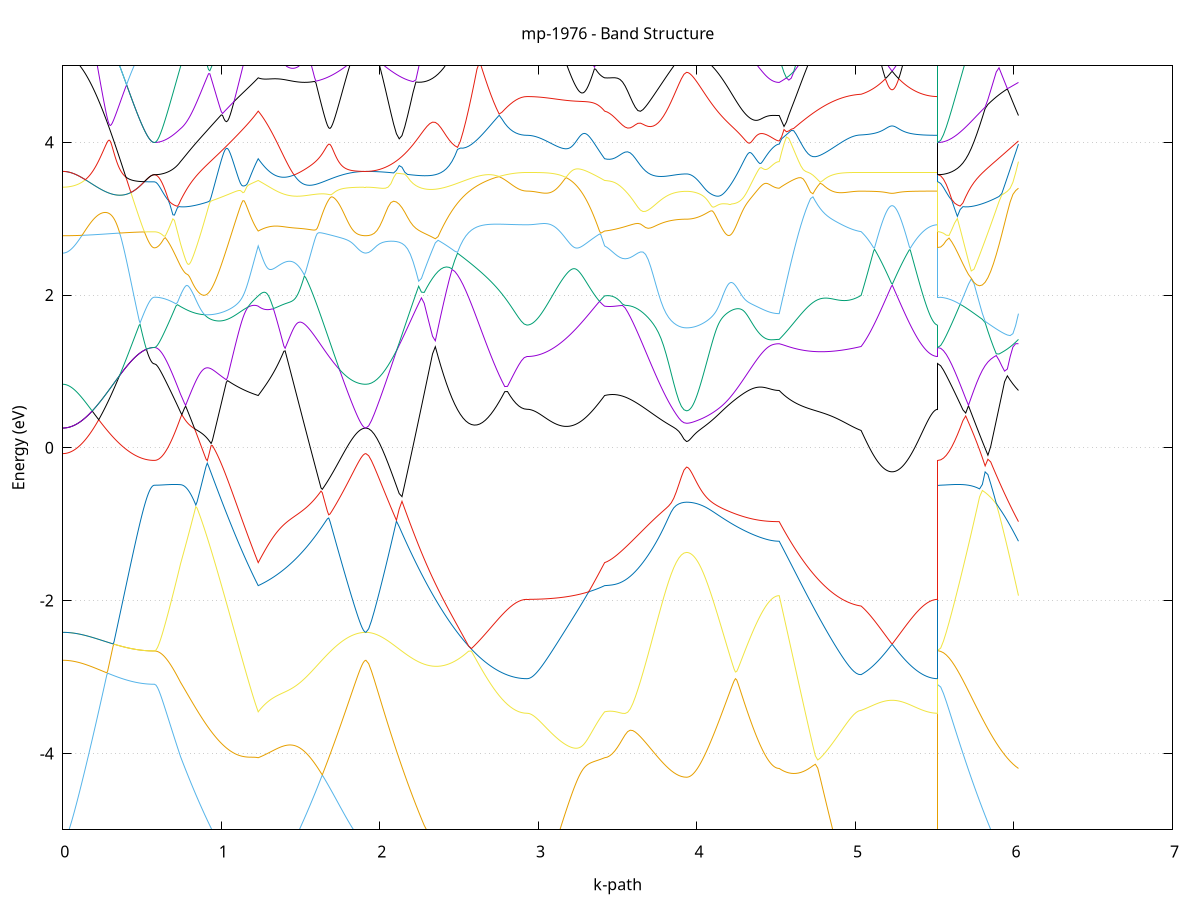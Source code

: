 set title 'mp-1976 - Band Structure'
set xlabel 'k-path'
set ylabel 'Energy (eV)'
set grid y
set yrange [-5:5]
set terminal png size 800,600
set output 'mp-1976_bands_gnuplot.png'
plot '-' using 1:2 with lines notitle, '-' using 1:2 with lines notitle, '-' using 1:2 with lines notitle, '-' using 1:2 with lines notitle, '-' using 1:2 with lines notitle, '-' using 1:2 with lines notitle, '-' using 1:2 with lines notitle, '-' using 1:2 with lines notitle, '-' using 1:2 with lines notitle, '-' using 1:2 with lines notitle, '-' using 1:2 with lines notitle, '-' using 1:2 with lines notitle, '-' using 1:2 with lines notitle, '-' using 1:2 with lines notitle, '-' using 1:2 with lines notitle, '-' using 1:2 with lines notitle, '-' using 1:2 with lines notitle, '-' using 1:2 with lines notitle, '-' using 1:2 with lines notitle, '-' using 1:2 with lines notitle, '-' using 1:2 with lines notitle, '-' using 1:2 with lines notitle, '-' using 1:2 with lines notitle, '-' using 1:2 with lines notitle, '-' using 1:2 with lines notitle, '-' using 1:2 with lines notitle, '-' using 1:2 with lines notitle, '-' using 1:2 with lines notitle, '-' using 1:2 with lines notitle, '-' using 1:2 with lines notitle, '-' using 1:2 with lines notitle, '-' using 1:2 with lines notitle, '-' using 1:2 with lines notitle, '-' using 1:2 with lines notitle, '-' using 1:2 with lines notitle, '-' using 1:2 with lines notitle, '-' using 1:2 with lines notitle, '-' using 1:2 with lines notitle, '-' using 1:2 with lines notitle, '-' using 1:2 with lines notitle, '-' using 1:2 with lines notitle, '-' using 1:2 with lines notitle, '-' using 1:2 with lines notitle, '-' using 1:2 with lines notitle, '-' using 1:2 with lines notitle, '-' using 1:2 with lines notitle, '-' using 1:2 with lines notitle, '-' using 1:2 with lines notitle
0.000000 -41.892530
0.005669 -41.892530
0.011339 -41.892530
0.017008 -41.892530
0.022677 -41.892530
0.028346 -41.892530
0.034016 -41.892530
0.039685 -41.892530
0.045354 -41.892530
0.051023 -41.892530
0.056693 -41.892530
0.062362 -41.892530
0.068031 -41.892530
0.073700 -41.892530
0.079370 -41.892530
0.085039 -41.892530
0.090708 -41.892530
0.096378 -41.892530
0.102047 -41.892530
0.107716 -41.892530
0.113385 -41.892530
0.119055 -41.892530
0.124724 -41.892530
0.130393 -41.892530
0.136062 -41.892530
0.141732 -41.892530
0.147401 -41.892530
0.153070 -41.892530
0.158739 -41.892530
0.164409 -41.892530
0.170078 -41.892530
0.175747 -41.892530
0.181417 -41.892530
0.187086 -41.892530
0.192755 -41.892530
0.198424 -41.892530
0.204094 -41.892530
0.209763 -41.892530
0.215432 -41.892530
0.221101 -41.892530
0.226771 -41.892530
0.232440 -41.892530
0.238109 -41.892530
0.243778 -41.892530
0.249448 -41.892530
0.255117 -41.892530
0.260786 -41.892530
0.266456 -41.892530
0.272125 -41.892530
0.277794 -41.892530
0.283463 -41.892530
0.289133 -41.892530
0.294802 -41.892530
0.300471 -41.892530
0.306140 -41.892530
0.311810 -41.892530
0.317479 -41.892530
0.323148 -41.892530
0.328817 -41.892530
0.334487 -41.892530
0.340156 -41.892530
0.345825 -41.892530
0.351495 -41.892530
0.357164 -41.892530
0.362833 -41.892530
0.368502 -41.892530
0.374172 -41.892530
0.379841 -41.892530
0.385510 -41.892530
0.391179 -41.892530
0.396849 -41.892530
0.402518 -41.892530
0.408187 -41.892530
0.413856 -41.892530
0.419526 -41.892530
0.425195 -41.892530
0.430864 -41.892530
0.436534 -41.892530
0.442203 -41.892530
0.447872 -41.892530
0.453541 -41.892530
0.459211 -41.892530
0.464880 -41.892530
0.470549 -41.892530
0.476218 -41.892530
0.481888 -41.892530
0.487557 -41.892530
0.493226 -41.892530
0.498895 -41.892530
0.504565 -41.892530
0.510234 -41.892530
0.515903 -41.892530
0.521573 -41.892530
0.527242 -41.892530
0.532911 -41.892530
0.538580 -41.892530
0.544250 -41.892530
0.549919 -41.892530
0.555588 -41.892530
0.561257 -41.892530
0.566927 -41.892530
0.572596 -41.892530
0.578265 -41.892530
0.578265 -41.892530
0.587945 -41.892530
0.597624 -41.892530
0.607304 -41.892530
0.616984 -41.892430
0.626663 -41.892430
0.636343 -41.892430
0.646022 -41.892430
0.655702 -41.892430
0.665382 -41.892430
0.675061 -41.892430
0.684741 -41.892430
0.694420 -41.892430
0.704100 -41.892430
0.713780 -41.892430
0.723459 -41.892430
0.733139 -41.892330
0.742818 -41.892330
0.742818 -41.892330
0.750849 -41.892330
0.758880 -41.892330
0.766911 -41.892330
0.774941 -41.892330
0.782972 -41.892330
0.791003 -41.892330
0.799034 -41.892230
0.807064 -41.892230
0.815095 -41.892230
0.823126 -41.892230
0.831156 -41.892230
0.839187 -41.892230
0.847218 -41.892230
0.855249 -41.892130
0.863279 -41.892130
0.871310 -41.892130
0.879341 -41.892130
0.887371 -41.892130
0.895402 -41.892130
0.903433 -41.892030
0.911464 -41.892030
0.919494 -41.892030
0.927525 -41.892030
0.935556 -41.892030
0.943587 -41.891930
0.951617 -41.891930
0.959648 -41.891930
0.967679 -41.891930
0.975709 -41.891930
0.983740 -41.891830
0.991771 -41.891830
0.999802 -41.891830
1.007832 -41.891830
1.015863 -41.891830
1.023894 -41.891730
1.031924 -41.891730
1.039955 -41.891730
1.047986 -41.891730
1.056017 -41.891730
1.064047 -41.891630
1.072078 -41.891630
1.080109 -41.891630
1.088140 -41.891630
1.096170 -41.891530
1.104201 -41.891530
1.112232 -41.891530
1.120262 -41.891530
1.128293 -41.891530
1.136324 -41.891430
1.144355 -41.891430
1.152385 -41.891430
1.160416 -41.891430
1.168447 -41.891330
1.176477 -41.891330
1.184508 -41.891330
1.192539 -41.891330
1.200570 -41.891330
1.208600 -41.891230
1.216631 -41.891230
1.224662 -41.891230
1.232692 -41.891230
1.232692 -41.891230
1.240778 -41.891230
1.248864 -41.891230
1.256950 -41.891230
1.265036 -41.891330
1.273122 -41.891330
1.281208 -41.891330
1.289293 -41.891330
1.297379 -41.891330
1.305465 -41.891430
1.313551 -41.891430
1.321637 -41.891430
1.329723 -41.891430
1.337808 -41.891530
1.345894 -41.891530
1.353980 -41.891530
1.362066 -41.891530
1.370152 -41.891530
1.378238 -41.891630
1.386324 -41.891630
1.394409 -41.891630
1.402495 -41.891630
1.410581 -41.891730
1.418667 -41.891730
1.426753 -41.891730
1.434839 -41.891730
1.442924 -41.891730
1.451010 -41.891830
1.459096 -41.891830
1.467182 -41.891830
1.475268 -41.891830
1.483354 -41.891930
1.491439 -41.891930
1.499525 -41.891930
1.507611 -41.891930
1.515697 -41.891930
1.523783 -41.891930
1.531869 -41.892030
1.539955 -41.892030
1.548040 -41.892030
1.556126 -41.892030
1.564212 -41.892130
1.572298 -41.892130
1.580384 -41.892130
1.588470 -41.892130
1.596555 -41.892130
1.604641 -41.892130
1.612727 -41.892230
1.620813 -41.892230
1.628899 -41.892230
1.636985 -41.892230
1.645071 -41.892230
1.653156 -41.892230
1.661242 -41.892230
1.669328 -41.892330
1.677414 -41.892330
1.685500 -41.892330
1.693586 -41.892330
1.701671 -41.892330
1.709757 -41.892330
1.717843 -41.892330
1.725929 -41.892430
1.734015 -41.892430
1.742101 -41.892430
1.750187 -41.892430
1.758272 -41.892430
1.766358 -41.892430
1.774444 -41.892430
1.782530 -41.892430
1.790616 -41.892430
1.798702 -41.892430
1.806787 -41.892430
1.814873 -41.892430
1.822959 -41.892530
1.831045 -41.892530
1.839131 -41.892530
1.847217 -41.892530
1.855302 -41.892530
1.863388 -41.892530
1.871474 -41.892530
1.879560 -41.892530
1.887646 -41.892530
1.895732 -41.892530
1.903818 -41.892530
1.911903 -41.892530
1.911903 -41.892530
1.929422 -41.892530
1.946940 -41.892530
1.964458 -41.892530
1.981976 -41.892530
1.999494 -41.892430
2.017013 -41.892430
2.034531 -41.892430
2.052049 -41.892430
2.069567 -41.892430
2.087085 -41.892330
2.104604 -41.892330
2.122122 -41.892330
2.139640 -41.892230
2.157158 -41.892230
2.174676 -41.892230
2.192195 -41.892130
2.209713 -41.892130
2.227231 -41.892030
2.244749 -41.892030
2.262267 -41.891930
2.279786 -41.891930
2.297304 -41.891830
2.314822 -41.891830
2.332340 -41.891730
2.349858 -41.891730
2.367377 -41.891630
2.384895 -41.891530
2.402413 -41.891530
2.419931 -41.891430
2.437449 -41.891430
2.454968 -41.891330
2.472486 -41.891330
2.490004 -41.891230
2.507522 -41.891230
2.525040 -41.891130
2.542559 -41.891130
2.560077 -41.891030
2.577595 -41.890930
2.595113 -41.890930
2.612631 -41.890830
2.630150 -41.890830
2.647668 -41.890830
2.665186 -41.890730
2.682704 -41.890730
2.700222 -41.890630
2.717741 -41.890630
2.735259 -41.890630
2.752777 -41.890530
2.770295 -41.890530
2.787813 -41.890530
2.805332 -41.890530
2.822850 -41.890530
2.840368 -41.890430
2.857886 -41.890430
2.875404 -41.890430
2.892923 -41.890430
2.910441 -41.890430
2.927959 -41.890430
2.927959 -41.890430
2.935990 -41.890430
2.944020 -41.890430
2.952051 -41.890430
2.960082 -41.890430
2.968113 -41.890430
2.976143 -41.890430
2.984174 -41.890430
2.992205 -41.890430
3.000235 -41.890430
3.008266 -41.890430
3.016297 -41.890430
3.024328 -41.890430
3.032358 -41.890430
3.040389 -41.890530
3.048420 -41.890530
3.056451 -41.890530
3.064481 -41.890530
3.072512 -41.890530
3.080543 -41.890530
3.088573 -41.890530
3.096604 -41.890530
3.104635 -41.890530
3.112666 -41.890530
3.120696 -41.890530
3.128727 -41.890530
3.136758 -41.890630
3.144788 -41.890630
3.152819 -41.890630
3.160850 -41.890630
3.168881 -41.890630
3.176911 -41.890630
3.184942 -41.890630
3.192973 -41.890730
3.201004 -41.890730
3.209034 -41.890730
3.217065 -41.890730
3.225096 -41.890730
3.233126 -41.890730
3.241157 -41.890730
3.249188 -41.890830
3.257219 -41.890830
3.265249 -41.890830
3.273280 -41.890830
3.281311 -41.890830
3.289341 -41.890830
3.297372 -41.890930
3.305403 -41.890930
3.313434 -41.890930
3.321464 -41.890930
3.329495 -41.890930
3.337526 -41.891030
3.345557 -41.891030
3.353587 -41.891030
3.361618 -41.891030
3.369649 -41.891030
3.377679 -41.891130
3.385710 -41.891130
3.393741 -41.891130
3.401772 -41.891130
3.409802 -41.891130
3.417833 -41.891230
3.417833 -41.891230
3.433982 -41.891230
3.450131 -41.891230
3.466280 -41.891230
3.482430 -41.891230
3.498579 -41.891230
3.514728 -41.891230
3.530877 -41.891230
3.547026 -41.891230
3.563175 -41.891330
3.579325 -41.891330
3.595474 -41.891330
3.611623 -41.891330
3.627772 -41.891330
3.643921 -41.891330
3.660070 -41.891330
3.676220 -41.891330
3.692369 -41.891330
3.708518 -41.891330
3.724667 -41.891430
3.740816 -41.891430
3.756965 -41.891430
3.773114 -41.891430
3.789264 -41.891430
3.805413 -41.891430
3.821562 -41.891430
3.837711 -41.891430
3.853860 -41.891430
3.870009 -41.891430
3.886159 -41.891430
3.902308 -41.891430
3.918457 -41.891430
3.934606 -41.891430
3.934606 -41.891430
3.942725 -41.891430
3.950843 -41.891430
3.958962 -41.891430
3.967081 -41.891430
3.975199 -41.891430
3.983318 -41.891430
3.991437 -41.891430
3.999555 -41.891430
4.007674 -41.891430
4.015792 -41.891430
4.023911 -41.891430
4.032030 -41.891430
4.040148 -41.891430
4.048267 -41.891430
4.056386 -41.891430
4.064504 -41.891430
4.072623 -41.891430
4.080742 -41.891430
4.088860 -41.891430
4.096979 -41.891430
4.105098 -41.891430
4.113216 -41.891430
4.121335 -41.891430
4.129454 -41.891430
4.137572 -41.891430
4.145691 -41.891430
4.153809 -41.891430
4.161928 -41.891430
4.170047 -41.891430
4.178165 -41.891430
4.186284 -41.891430
4.194403 -41.891430
4.202521 -41.891430
4.210640 -41.891430
4.218759 -41.891430
4.226877 -41.891430
4.234996 -41.891430
4.243115 -41.891430
4.251233 -41.891430
4.259352 -41.891430
4.267471 -41.891430
4.275589 -41.891430
4.283708 -41.891430
4.291826 -41.891430
4.299945 -41.891430
4.308064 -41.891430
4.316182 -41.891430
4.324301 -41.891430
4.332420 -41.891430
4.340538 -41.891430
4.348657 -41.891430
4.356776 -41.891430
4.364894 -41.891430
4.373013 -41.891430
4.381132 -41.891430
4.389250 -41.891430
4.397369 -41.891430
4.405487 -41.891430
4.413606 -41.891430
4.421725 -41.891430
4.429843 -41.891430
4.437962 -41.891430
4.446081 -41.891430
4.454199 -41.891430
4.462318 -41.891430
4.470437 -41.891430
4.478555 -41.891430
4.486674 -41.891430
4.494793 -41.891430
4.502911 -41.891430
4.511030 -41.891430
4.519149 -41.891430
4.519149 -41.891430
4.534342 -41.891430
4.549536 -41.891330
4.564730 -41.891330
4.579924 -41.891230
4.595117 -41.891230
4.610311 -41.891130
4.625505 -41.891130
4.640699 -41.891130
4.655892 -41.891030
4.671086 -41.891030
4.686280 -41.890930
4.701474 -41.890930
4.716667 -41.890830
4.731861 -41.890830
4.747055 -41.890830
4.762249 -41.890730
4.777442 -41.890730
4.792636 -41.890730
4.807830 -41.890630
4.823024 -41.890630
4.838217 -41.890630
4.853411 -41.890630
4.868605 -41.890530
4.883799 -41.890530
4.898992 -41.890530
4.914186 -41.890530
4.929380 -41.890530
4.944574 -41.890430
4.959767 -41.890430
4.974961 -41.890430
4.990155 -41.890430
5.005349 -41.890430
5.020542 -41.890430
5.035736 -41.890430
5.035736 -41.890430
5.041371 -41.890430
5.047006 -41.890430
5.052641 -41.890430
5.058276 -41.890430
5.063911 -41.890430
5.069546 -41.890430
5.075182 -41.890430
5.080817 -41.890430
5.086452 -41.890430
5.092087 -41.890430
5.097722 -41.890430
5.103357 -41.890430
5.108992 -41.890430
5.114627 -41.890430
5.120262 -41.890430
5.125897 -41.890430
5.131532 -41.890430
5.137167 -41.890430
5.142802 -41.890430
5.148437 -41.890430
5.154072 -41.890430
5.159707 -41.890430
5.165342 -41.890430
5.170977 -41.890430
5.176612 -41.890430
5.182247 -41.890430
5.187882 -41.890430
5.193517 -41.890430
5.199152 -41.890430
5.204787 -41.890430
5.210422 -41.890430
5.216058 -41.890430
5.221693 -41.890430
5.227328 -41.890430
5.232963 -41.890430
5.238598 -41.890430
5.244233 -41.890430
5.249868 -41.890430
5.255503 -41.890430
5.261138 -41.890430
5.266773 -41.890430
5.272408 -41.890430
5.278043 -41.890430
5.283678 -41.890430
5.289313 -41.890430
5.294948 -41.890430
5.300583 -41.890430
5.306218 -41.890430
5.311853 -41.890430
5.317488 -41.890430
5.323123 -41.890430
5.328758 -41.890430
5.334393 -41.890430
5.340028 -41.890430
5.345663 -41.890430
5.351298 -41.890430
5.356933 -41.890430
5.362569 -41.890430
5.368204 -41.890430
5.373839 -41.890430
5.379474 -41.890430
5.385109 -41.890430
5.390744 -41.890430
5.396379 -41.890430
5.402014 -41.890430
5.407649 -41.890430
5.413284 -41.890430
5.418919 -41.890430
5.424554 -41.890430
5.430189 -41.890430
5.435824 -41.890430
5.441459 -41.890430
5.447094 -41.890430
5.452729 -41.890430
5.458364 -41.890430
5.463999 -41.890430
5.469634 -41.890430
5.475269 -41.890430
5.480904 -41.890430
5.486539 -41.890430
5.492174 -41.890430
5.497809 -41.890430
5.503444 -41.890430
5.509080 -41.890430
5.514715 -41.890430
5.520350 -41.890430
5.520350 -41.892530
5.537868 -41.892530
5.555386 -41.892530
5.572904 -41.892430
5.590422 -41.892430
5.607941 -41.892430
5.625459 -41.892430
5.642977 -41.892430
5.660495 -41.892430
5.678013 -41.892330
5.695532 -41.892330
5.713050 -41.892330
5.730568 -41.892230
5.748086 -41.892230
5.765604 -41.892230
5.783123 -41.892130
5.800641 -41.892130
5.818159 -41.892030
5.835677 -41.892030
5.853195 -41.892030
5.870714 -41.891930
5.888232 -41.891930
5.905750 -41.891830
5.923268 -41.891830
5.940786 -41.891730
5.958305 -41.891630
5.975823 -41.891630
5.993341 -41.891530
6.010859 -41.891530
6.028377 -41.891430
e
0.000000 -22.981430
0.005669 -22.981430
0.011339 -22.981430
0.017008 -22.981430
0.022677 -22.981430
0.028346 -22.981430
0.034016 -22.981530
0.039685 -22.981530
0.045354 -22.981530
0.051023 -22.981530
0.056693 -22.981530
0.062362 -22.981530
0.068031 -22.981530
0.073700 -22.981530
0.079370 -22.981530
0.085039 -22.981530
0.090708 -22.981630
0.096378 -22.981630
0.102047 -22.981630
0.107716 -22.981630
0.113385 -22.981630
0.119055 -22.981730
0.124724 -22.981730
0.130393 -22.981730
0.136062 -22.981730
0.141732 -22.981730
0.147401 -22.981830
0.153070 -22.981830
0.158739 -22.981830
0.164409 -22.981930
0.170078 -22.981930
0.175747 -22.981930
0.181417 -22.981930
0.187086 -22.982030
0.192755 -22.982030
0.198424 -22.982030
0.204094 -22.982130
0.209763 -22.982130
0.215432 -22.982130
0.221101 -22.982230
0.226771 -22.982230
0.232440 -22.982230
0.238109 -22.982330
0.243778 -22.982330
0.249448 -22.982330
0.255117 -22.982330
0.260786 -22.982430
0.266456 -22.982430
0.272125 -22.982430
0.277794 -22.982530
0.283463 -22.982530
0.289133 -22.982530
0.294802 -22.982630
0.300471 -22.982630
0.306140 -22.982630
0.311810 -22.982730
0.317479 -22.982730
0.323148 -22.982830
0.328817 -22.982830
0.334487 -22.982830
0.340156 -22.982930
0.345825 -22.982930
0.351495 -22.982930
0.357164 -22.982930
0.362833 -22.983030
0.368502 -22.983030
0.374172 -22.983030
0.379841 -22.983130
0.385510 -22.983130
0.391179 -22.983130
0.396849 -22.983230
0.402518 -22.983230
0.408187 -22.983230
0.413856 -22.983230
0.419526 -22.983330
0.425195 -22.983330
0.430864 -22.983330
0.436534 -22.983330
0.442203 -22.983430
0.447872 -22.983430
0.453541 -22.983430
0.459211 -22.983430
0.464880 -22.983530
0.470549 -22.983530
0.476218 -22.983530
0.481888 -22.983530
0.487557 -22.983530
0.493226 -22.983530
0.498895 -22.983630
0.504565 -22.983630
0.510234 -22.983630
0.515903 -22.983630
0.521573 -22.983630
0.527242 -22.983630
0.532911 -22.983630
0.538580 -22.983630
0.544250 -22.983630
0.549919 -22.983630
0.555588 -22.983630
0.561257 -22.983630
0.566927 -22.983730
0.572596 -22.983730
0.578265 -22.983730
0.578265 -22.983730
0.587945 -22.983730
0.597624 -22.983630
0.607304 -22.983630
0.616984 -22.983630
0.626663 -22.983630
0.636343 -22.983630
0.646022 -22.983630
0.655702 -22.983530
0.665382 -22.983530
0.675061 -22.983530
0.684741 -22.983430
0.694420 -22.983430
0.704100 -22.983330
0.713780 -22.983330
0.723459 -22.983230
0.733139 -22.983230
0.742818 -22.983130
0.742818 -22.983130
0.750849 -22.983130
0.758880 -22.983030
0.766911 -22.983030
0.774941 -22.982930
0.782972 -22.982930
0.791003 -22.982830
0.799034 -22.982830
0.807064 -22.982730
0.815095 -22.982630
0.823126 -22.982630
0.831156 -22.982530
0.839187 -22.982530
0.847218 -22.982430
0.855249 -22.982330
0.863279 -22.982230
0.871310 -22.982230
0.879341 -22.982130
0.887371 -22.982030
0.895402 -22.981930
0.903433 -22.981930
0.911464 -22.981830
0.919494 -22.981730
0.927525 -22.981630
0.935556 -22.981630
0.943587 -22.981530
0.951617 -22.981430
0.959648 -22.981330
0.967679 -22.981230
0.975709 -22.981130
0.983740 -22.981130
0.991771 -22.981030
0.999802 -22.980930
1.007832 -22.980830
1.015863 -22.980730
1.023894 -22.980630
1.031924 -22.980530
1.039955 -22.980430
1.047986 -22.980430
1.056017 -22.980330
1.064047 -22.980230
1.072078 -22.980130
1.080109 -22.980030
1.088140 -22.979930
1.096170 -22.979830
1.104201 -22.979730
1.112232 -22.979730
1.120262 -22.979630
1.128293 -22.979530
1.136324 -22.979430
1.144355 -22.979330
1.152385 -22.979230
1.160416 -22.979230
1.168447 -22.979130
1.176477 -22.979030
1.184508 -22.978930
1.192539 -22.978830
1.200570 -22.978830
1.208600 -22.978730
1.216631 -22.978630
1.224662 -22.978530
1.232692 -22.978430
1.232692 -22.978430
1.240778 -22.978530
1.248864 -22.978630
1.256950 -22.978630
1.265036 -22.978730
1.273122 -22.978730
1.281208 -22.978830
1.289293 -22.978930
1.297379 -22.978930
1.305465 -22.979030
1.313551 -22.979030
1.321637 -22.979130
1.329723 -22.979130
1.337808 -22.979230
1.345894 -22.979330
1.353980 -22.979330
1.362066 -22.979430
1.370152 -22.979430
1.378238 -22.979530
1.386324 -22.979530
1.394409 -22.979630
1.402495 -22.979630
1.410581 -22.979730
1.418667 -22.979730
1.426753 -22.979830
1.434839 -22.979830
1.442924 -22.979930
1.451010 -22.980030
1.459096 -22.980030
1.467182 -22.980130
1.475268 -22.980130
1.483354 -22.980130
1.491439 -22.980230
1.499525 -22.980230
1.507611 -22.980330
1.515697 -22.980330
1.523783 -22.980430
1.531869 -22.980430
1.539955 -22.980530
1.548040 -22.980530
1.556126 -22.980530
1.564212 -22.980630
1.572298 -22.980630
1.580384 -22.980730
1.588470 -22.980730
1.596555 -22.980730
1.604641 -22.980830
1.612727 -22.980830
1.620813 -22.980830
1.628899 -22.980930
1.636985 -22.980930
1.645071 -22.980930
1.653156 -22.981030
1.661242 -22.981030
1.669328 -22.981030
1.677414 -22.981030
1.685500 -22.981130
1.693586 -22.981130
1.701671 -22.981130
1.709757 -22.981130
1.717843 -22.981230
1.725929 -22.981230
1.734015 -22.981230
1.742101 -22.981230
1.750187 -22.981230
1.758272 -22.981330
1.766358 -22.981330
1.774444 -22.981330
1.782530 -22.981330
1.790616 -22.981330
1.798702 -22.981330
1.806787 -22.981430
1.814873 -22.981430
1.822959 -22.981430
1.831045 -22.981430
1.839131 -22.981430
1.847217 -22.981430
1.855302 -22.981430
1.863388 -22.981430
1.871474 -22.981430
1.879560 -22.981430
1.887646 -22.981430
1.895732 -22.981430
1.903818 -22.981430
1.911903 -22.981430
1.911903 -22.981430
1.929422 -22.981430
1.946940 -22.981430
1.964458 -22.981430
1.981976 -22.981430
1.999494 -22.981330
2.017013 -22.981330
2.034531 -22.981230
2.052049 -22.981130
2.069567 -22.981130
2.087085 -22.981030
2.104604 -22.980930
2.122122 -22.980830
2.139640 -22.980730
2.157158 -22.980630
2.174676 -22.980530
2.192195 -22.980430
2.209713 -22.980330
2.227231 -22.980130
2.244749 -22.980030
2.262267 -22.979930
2.279786 -22.979730
2.297304 -22.979630
2.314822 -22.979430
2.332340 -22.979330
2.349858 -22.979230
2.367377 -22.979030
2.384895 -22.978930
2.402413 -22.978730
2.419931 -22.978630
2.437449 -22.978430
2.454968 -22.978330
2.472486 -22.978230
2.490004 -22.978030
2.507522 -22.977930
2.525040 -22.977830
2.542559 -22.977630
2.560077 -22.977530
2.577595 -22.977430
2.595113 -22.977330
2.612631 -22.977230
2.630150 -22.977130
2.647668 -22.977030
2.665186 -22.976930
2.682704 -22.976830
2.700222 -22.976730
2.717741 -22.976630
2.735259 -22.976630
2.752777 -22.976530
2.770295 -22.976430
2.787813 -22.976430
2.805332 -22.976330
2.822850 -22.976330
2.840368 -22.976330
2.857886 -22.976230
2.875404 -22.976230
2.892923 -22.976230
2.910441 -22.976230
2.927959 -22.976230
2.927959 -22.976230
2.935990 -22.976230
2.944020 -22.976230
2.952051 -22.976230
2.960082 -22.976230
2.968113 -22.976230
2.976143 -22.976230
2.984174 -22.976230
2.992205 -22.976230
3.000235 -22.976330
3.008266 -22.976330
3.016297 -22.976330
3.024328 -22.976330
3.032358 -22.976330
3.040389 -22.976330
3.048420 -22.976430
3.056451 -22.976430
3.064481 -22.976430
3.072512 -22.976430
3.080543 -22.976530
3.088573 -22.976530
3.096604 -22.976530
3.104635 -22.976530
3.112666 -22.976630
3.120696 -22.976630
3.128727 -22.976630
3.136758 -22.976730
3.144788 -22.976730
3.152819 -22.976830
3.160850 -22.976830
3.168881 -22.976830
3.176911 -22.976930
3.184942 -22.976930
3.192973 -22.977030
3.201004 -22.977030
3.209034 -22.977030
3.217065 -22.977130
3.225096 -22.977130
3.233126 -22.977230
3.241157 -22.977230
3.249188 -22.977330
3.257219 -22.977330
3.265249 -22.977430
3.273280 -22.977430
3.281311 -22.977530
3.289341 -22.977530
3.297372 -22.977630
3.305403 -22.977730
3.313434 -22.977730
3.321464 -22.977830
3.329495 -22.977830
3.337526 -22.977930
3.345557 -22.977930
3.353587 -22.978030
3.361618 -22.978030
3.369649 -22.978130
3.377679 -22.978230
3.385710 -22.978230
3.393741 -22.978330
3.401772 -22.978330
3.409802 -22.978430
3.417833 -22.978430
3.417833 -22.978430
3.433982 -22.978530
3.450131 -22.978530
3.466280 -22.978530
3.482430 -22.978530
3.498579 -22.978630
3.514728 -22.978630
3.530877 -22.978630
3.547026 -22.978630
3.563175 -22.978630
3.579325 -22.978730
3.595474 -22.978730
3.611623 -22.978730
3.627772 -22.978730
3.643921 -22.978730
3.660070 -22.978830
3.676220 -22.978830
3.692369 -22.978830
3.708518 -22.978830
3.724667 -22.978830
3.740816 -22.978830
3.756965 -22.978830
3.773114 -22.978830
3.789264 -22.978930
3.805413 -22.978930
3.821562 -22.978930
3.837711 -22.978930
3.853860 -22.978930
3.870009 -22.978930
3.886159 -22.978930
3.902308 -22.978930
3.918457 -22.978930
3.934606 -22.978930
3.934606 -22.978930
3.942725 -22.978930
3.950843 -22.978930
3.958962 -22.978930
3.967081 -22.978930
3.975199 -22.978930
3.983318 -22.978930
3.991437 -22.978930
3.999555 -22.978930
4.007674 -22.978930
4.015792 -22.978930
4.023911 -22.978930
4.032030 -22.978930
4.040148 -22.979030
4.048267 -22.979030
4.056386 -22.979030
4.064504 -22.979030
4.072623 -22.979030
4.080742 -22.979030
4.088860 -22.979030
4.096979 -22.979030
4.105098 -22.979030
4.113216 -22.979130
4.121335 -22.979130
4.129454 -22.979130
4.137572 -22.979130
4.145691 -22.979130
4.153809 -22.979130
4.161928 -22.979130
4.170047 -22.979230
4.178165 -22.979230
4.186284 -22.979230
4.194403 -22.979230
4.202521 -22.979230
4.210640 -22.979230
4.218759 -22.979330
4.226877 -22.979330
4.234996 -22.979330
4.243115 -22.979330
4.251233 -22.979330
4.259352 -22.979330
4.267471 -22.979430
4.275589 -22.979430
4.283708 -22.979430
4.291826 -22.979430
4.299945 -22.979430
4.308064 -22.979430
4.316182 -22.979530
4.324301 -22.979530
4.332420 -22.979530
4.340538 -22.979530
4.348657 -22.979530
4.356776 -22.979530
4.364894 -22.979530
4.373013 -22.979630
4.381132 -22.979630
4.389250 -22.979630
4.397369 -22.979630
4.405487 -22.979630
4.413606 -22.979630
4.421725 -22.979630
4.429843 -22.979630
4.437962 -22.979630
4.446081 -22.979630
4.454199 -22.979630
4.462318 -22.979630
4.470437 -22.979630
4.478555 -22.979730
4.486674 -22.979730
4.494793 -22.979730
4.502911 -22.979730
4.511030 -22.979730
4.519149 -22.979730
4.519149 -22.979730
4.534342 -22.979530
4.549536 -22.979330
4.564730 -22.979130
4.579924 -22.979030
4.595117 -22.978830
4.610311 -22.978730
4.625505 -22.978530
4.640699 -22.978330
4.655892 -22.978230
4.671086 -22.978130
4.686280 -22.977930
4.701474 -22.977830
4.716667 -22.977630
4.731861 -22.977530
4.747055 -22.977430
4.762249 -22.977330
4.777442 -22.977230
4.792636 -22.977030
4.807830 -22.976930
4.823024 -22.976830
4.838217 -22.976830
4.853411 -22.976730
4.868605 -22.976630
4.883799 -22.976530
4.898992 -22.976530
4.914186 -22.976430
4.929380 -22.976430
4.944574 -22.976330
4.959767 -22.976330
4.974961 -22.976230
4.990155 -22.976230
5.005349 -22.976230
5.020542 -22.976230
5.035736 -22.976230
5.035736 -22.976230
5.041371 -22.976230
5.047006 -22.976230
5.052641 -22.976230
5.058276 -22.976230
5.063911 -22.976230
5.069546 -22.976230
5.075182 -22.976230
5.080817 -22.976230
5.086452 -22.976230
5.092087 -22.976230
5.097722 -22.976230
5.103357 -22.976230
5.108992 -22.976230
5.114627 -22.976230
5.120262 -22.976230
5.125897 -22.976230
5.131532 -22.976230
5.137167 -22.976230
5.142802 -22.976230
5.148437 -22.976230
5.154072 -22.976230
5.159707 -22.976230
5.165342 -22.976230
5.170977 -22.976230
5.176612 -22.976230
5.182247 -22.976230
5.187882 -22.976230
5.193517 -22.976230
5.199152 -22.976230
5.204787 -22.976230
5.210422 -22.976230
5.216058 -22.976230
5.221693 -22.976230
5.227328 -22.976230
5.232963 -22.976230
5.238598 -22.976230
5.244233 -22.976230
5.249868 -22.976230
5.255503 -22.976230
5.261138 -22.976230
5.266773 -22.976230
5.272408 -22.976230
5.278043 -22.976230
5.283678 -22.976230
5.289313 -22.976230
5.294948 -22.976230
5.300583 -22.976230
5.306218 -22.976230
5.311853 -22.976230
5.317488 -22.976230
5.323123 -22.976230
5.328758 -22.976230
5.334393 -22.976230
5.340028 -22.976230
5.345663 -22.976230
5.351298 -22.976230
5.356933 -22.976230
5.362569 -22.976230
5.368204 -22.976230
5.373839 -22.976230
5.379474 -22.976230
5.385109 -22.976230
5.390744 -22.976230
5.396379 -22.976230
5.402014 -22.976230
5.407649 -22.976230
5.413284 -22.976230
5.418919 -22.976230
5.424554 -22.976230
5.430189 -22.976230
5.435824 -22.976230
5.441459 -22.976230
5.447094 -22.976230
5.452729 -22.976230
5.458364 -22.976230
5.463999 -22.976230
5.469634 -22.976230
5.475269 -22.976230
5.480904 -22.976230
5.486539 -22.976230
5.492174 -22.976230
5.497809 -22.976230
5.503444 -22.976230
5.509080 -22.976230
5.514715 -22.976230
5.520350 -22.976230
5.520350 -22.983730
5.537868 -22.983630
5.555386 -22.983630
5.572904 -22.983630
5.590422 -22.983630
5.607941 -22.983530
5.625459 -22.983430
5.642977 -22.983430
5.660495 -22.983330
5.678013 -22.983230
5.695532 -22.983130
5.713050 -22.982930
5.730568 -22.982830
5.748086 -22.982730
5.765604 -22.982530
5.783123 -22.982430
5.800641 -22.982230
5.818159 -22.982030
5.835677 -22.981830
5.853195 -22.981730
5.870714 -22.981530
5.888232 -22.981330
5.905750 -22.981130
5.923268 -22.980930
5.940786 -22.980730
5.958305 -22.980530
5.975823 -22.980330
5.993341 -22.980130
6.010859 -22.979930
6.028377 -22.979730
e
0.000000 -22.931530
0.005669 -22.931530
0.011339 -22.931530
0.017008 -22.931530
0.022677 -22.931530
0.028346 -22.931530
0.034016 -22.931530
0.039685 -22.931530
0.045354 -22.931530
0.051023 -22.931530
0.056693 -22.931530
0.062362 -22.931530
0.068031 -22.931530
0.073700 -22.931530
0.079370 -22.931530
0.085039 -22.931530
0.090708 -22.931530
0.096378 -22.931530
0.102047 -22.931530
0.107716 -22.931530
0.113385 -22.931530
0.119055 -22.931530
0.124724 -22.931530
0.130393 -22.931530
0.136062 -22.931530
0.141732 -22.931530
0.147401 -22.931530
0.153070 -22.931530
0.158739 -22.931530
0.164409 -22.931530
0.170078 -22.931530
0.175747 -22.931530
0.181417 -22.931530
0.187086 -22.931530
0.192755 -22.931530
0.198424 -22.931530
0.204094 -22.931530
0.209763 -22.931530
0.215432 -22.931530
0.221101 -22.931530
0.226771 -22.931530
0.232440 -22.931530
0.238109 -22.931530
0.243778 -22.931530
0.249448 -22.931530
0.255117 -22.931530
0.260786 -22.931530
0.266456 -22.931530
0.272125 -22.931530
0.277794 -22.931530
0.283463 -22.931530
0.289133 -22.931530
0.294802 -22.931530
0.300471 -22.931530
0.306140 -22.931530
0.311810 -22.931530
0.317479 -22.931530
0.323148 -22.931530
0.328817 -22.931530
0.334487 -22.931530
0.340156 -22.931530
0.345825 -22.931530
0.351495 -22.931530
0.357164 -22.931530
0.362833 -22.931530
0.368502 -22.931530
0.374172 -22.931530
0.379841 -22.931530
0.385510 -22.931530
0.391179 -22.931530
0.396849 -22.931530
0.402518 -22.931530
0.408187 -22.931530
0.413856 -22.931530
0.419526 -22.931530
0.425195 -22.931530
0.430864 -22.931530
0.436534 -22.931530
0.442203 -22.931530
0.447872 -22.931530
0.453541 -22.931530
0.459211 -22.931530
0.464880 -22.931530
0.470549 -22.931530
0.476218 -22.931530
0.481888 -22.931530
0.487557 -22.931530
0.493226 -22.931530
0.498895 -22.931530
0.504565 -22.931530
0.510234 -22.931530
0.515903 -22.931530
0.521573 -22.931530
0.527242 -22.931530
0.532911 -22.931530
0.538580 -22.931530
0.544250 -22.931530
0.549919 -22.931530
0.555588 -22.931530
0.561257 -22.931530
0.566927 -22.931530
0.572596 -22.931530
0.578265 -22.931530
0.578265 -22.931530
0.587945 -22.931530
0.597624 -22.931530
0.607304 -22.931630
0.616984 -22.931630
0.626663 -22.931730
0.636343 -22.931730
0.646022 -22.931830
0.655702 -22.931930
0.665382 -22.932030
0.675061 -22.932130
0.684741 -22.932230
0.694420 -22.932430
0.704100 -22.932530
0.713780 -22.932730
0.723459 -22.932930
0.733139 -22.933130
0.742818 -22.933230
0.742818 -22.933230
0.750849 -22.933430
0.758880 -22.933630
0.766911 -22.933730
0.774941 -22.933930
0.782972 -22.934030
0.791003 -22.934230
0.799034 -22.934430
0.807064 -22.934630
0.815095 -22.934730
0.823126 -22.934930
0.831156 -22.935130
0.839187 -22.935330
0.847218 -22.935530
0.855249 -22.935730
0.863279 -22.935930
0.871310 -22.936230
0.879341 -22.936430
0.887371 -22.936630
0.895402 -22.936830
0.903433 -22.937030
0.911464 -22.937330
0.919494 -22.937530
0.927525 -22.937730
0.935556 -22.938030
0.943587 -22.938230
0.951617 -22.938530
0.959648 -22.938730
0.967679 -22.938930
0.975709 -22.939230
0.983740 -22.939430
0.991771 -22.939730
0.999802 -22.939930
1.007832 -22.940230
1.015863 -22.940430
1.023894 -22.940730
1.031924 -22.941030
1.039955 -22.941230
1.047986 -22.941530
1.056017 -22.941730
1.064047 -22.942030
1.072078 -22.942230
1.080109 -22.942530
1.088140 -22.942830
1.096170 -22.943030
1.104201 -22.943330
1.112232 -22.943530
1.120262 -22.943830
1.128293 -22.944130
1.136324 -22.944330
1.144355 -22.944630
1.152385 -22.944830
1.160416 -22.945130
1.168447 -22.945330
1.176477 -22.945630
1.184508 -22.945830
1.192539 -22.946130
1.200570 -22.946330
1.208600 -22.946630
1.216631 -22.946830
1.224662 -22.947030
1.232692 -22.947330
1.232692 -22.947330
1.240778 -22.947130
1.248864 -22.946830
1.256950 -22.946630
1.265036 -22.946330
1.273122 -22.946130
1.281208 -22.945930
1.289293 -22.945630
1.297379 -22.945430
1.305465 -22.945130
1.313551 -22.944930
1.321637 -22.944630
1.329723 -22.944430
1.337808 -22.944130
1.345894 -22.943930
1.353980 -22.943630
1.362066 -22.943330
1.370152 -22.943130
1.378238 -22.942830
1.386324 -22.942630
1.394409 -22.942330
1.402495 -22.942130
1.410581 -22.941830
1.418667 -22.941530
1.426753 -22.941330
1.434839 -22.941030
1.442924 -22.940830
1.451010 -22.940530
1.459096 -22.940330
1.467182 -22.940030
1.475268 -22.939830
1.483354 -22.939530
1.491439 -22.939330
1.499525 -22.939030
1.507611 -22.938830
1.515697 -22.938530
1.523783 -22.938330
1.531869 -22.938030
1.539955 -22.937830
1.548040 -22.937530
1.556126 -22.937330
1.564212 -22.937130
1.572298 -22.936830
1.580384 -22.936630
1.588470 -22.936430
1.596555 -22.936230
1.604641 -22.936030
1.612727 -22.935830
1.620813 -22.935530
1.628899 -22.935330
1.636985 -22.935130
1.645071 -22.934930
1.653156 -22.934730
1.661242 -22.934630
1.669328 -22.934430
1.677414 -22.934230
1.685500 -22.934030
1.693586 -22.933830
1.701671 -22.933730
1.709757 -22.933530
1.717843 -22.933430
1.725929 -22.933230
1.734015 -22.933130
1.742101 -22.932930
1.750187 -22.932830
1.758272 -22.932730
1.766358 -22.932630
1.774444 -22.932530
1.782530 -22.932330
1.790616 -22.932230
1.798702 -22.932230
1.806787 -22.932130
1.814873 -22.932030
1.822959 -22.931930
1.831045 -22.931830
1.839131 -22.931830
1.847217 -22.931730
1.855302 -22.931730
1.863388 -22.931630
1.871474 -22.931630
1.879560 -22.931530
1.887646 -22.931530
1.895732 -22.931530
1.903818 -22.931530
1.911903 -22.931530
1.911903 -22.931530
1.929422 -22.931530
1.946940 -22.931630
1.964458 -22.931730
1.981976 -22.931830
1.999494 -22.932030
2.017013 -22.932230
2.034531 -22.932530
2.052049 -22.932830
2.069567 -22.933130
2.087085 -22.933530
2.104604 -22.933930
2.122122 -22.934430
2.139640 -22.934830
2.157158 -22.935330
2.174676 -22.935830
2.192195 -22.936430
2.209713 -22.937030
2.227231 -22.937630
2.244749 -22.938230
2.262267 -22.938830
2.279786 -22.939430
2.297304 -22.940030
2.314822 -22.940730
2.332340 -22.941330
2.349858 -22.942030
2.367377 -22.942630
2.384895 -22.943330
2.402413 -22.944030
2.419931 -22.944630
2.437449 -22.945330
2.454968 -22.945930
2.472486 -22.946530
2.490004 -22.947130
2.507522 -22.947730
2.525040 -22.948330
2.542559 -22.948830
2.560077 -22.949430
2.577595 -22.949930
2.595113 -22.950430
2.612631 -22.950930
2.630150 -22.951430
2.647668 -22.951830
2.665186 -22.952230
2.682704 -22.952630
2.700222 -22.953030
2.717741 -22.953330
2.735259 -22.953630
2.752777 -22.953930
2.770295 -22.954230
2.787813 -22.954430
2.805332 -22.954630
2.822850 -22.954830
2.840368 -22.955030
2.857886 -22.955130
2.875404 -22.955230
2.892923 -22.955330
2.910441 -22.955330
2.927959 -22.955330
2.927959 -22.955330
2.935990 -22.955330
2.944020 -22.955330
2.952051 -22.955330
2.960082 -22.955330
2.968113 -22.955330
2.976143 -22.955230
2.984174 -22.955230
2.992205 -22.955130
3.000235 -22.955130
3.008266 -22.955030
3.016297 -22.955030
3.024328 -22.954930
3.032358 -22.954830
3.040389 -22.954830
3.048420 -22.954730
3.056451 -22.954630
3.064481 -22.954530
3.072512 -22.954430
3.080543 -22.954330
3.088573 -22.954230
3.096604 -22.954130
3.104635 -22.954030
3.112666 -22.953930
3.120696 -22.953730
3.128727 -22.953630
3.136758 -22.953530
3.144788 -22.953330
3.152819 -22.953230
3.160850 -22.953030
3.168881 -22.952930
3.176911 -22.952830
3.184942 -22.952630
3.192973 -22.952530
3.201004 -22.952430
3.209034 -22.952230
3.217065 -22.952130
3.225096 -22.951930
3.233126 -22.951830
3.241157 -22.951630
3.249188 -22.951430
3.257219 -22.951330
3.265249 -22.951130
3.273280 -22.950930
3.281311 -22.950830
3.289341 -22.950630
3.297372 -22.950430
3.305403 -22.950230
3.313434 -22.950030
3.321464 -22.949830
3.329495 -22.949630
3.337526 -22.949430
3.345557 -22.949230
3.353587 -22.949030
3.361618 -22.948830
3.369649 -22.948630
3.377679 -22.948430
3.385710 -22.948230
3.393741 -22.948030
3.401772 -22.947730
3.409802 -22.947530
3.417833 -22.947330
3.417833 -22.947330
3.433982 -22.947630
3.450131 -22.948130
3.466280 -22.948730
3.482430 -22.949330
3.498579 -22.949930
3.514728 -22.950530
3.530877 -22.951130
3.547026 -22.951730
3.563175 -22.952330
3.579325 -22.952830
3.595474 -22.953430
3.611623 -22.953930
3.627772 -22.954430
3.643921 -22.954930
3.660070 -22.955430
3.676220 -22.955830
3.692369 -22.956330
3.708518 -22.956730
3.724667 -22.957130
3.740816 -22.957430
3.756965 -22.957830
3.773114 -22.958130
3.789264 -22.958430
3.805413 -22.958630
3.821562 -22.958830
3.837711 -22.959030
3.853860 -22.959230
3.870009 -22.959330
3.886159 -22.959530
3.902308 -22.959530
3.918457 -22.959630
3.934606 -22.959630
3.934606 -22.959630
3.942725 -22.959630
3.950843 -22.959630
3.958962 -22.959630
3.967081 -22.959530
3.975199 -22.959530
3.983318 -22.959530
3.991437 -22.959430
3.999555 -22.959330
4.007674 -22.959330
4.015792 -22.959230
4.023911 -22.959130
4.032030 -22.959030
4.040148 -22.958930
4.048267 -22.958830
4.056386 -22.958730
4.064504 -22.958630
4.072623 -22.958530
4.080742 -22.958430
4.088860 -22.958230
4.096979 -22.958130
4.105098 -22.957930
4.113216 -22.957830
4.121335 -22.957630
4.129454 -22.957430
4.137572 -22.957230
4.145691 -22.957130
4.153809 -22.956930
4.161928 -22.956730
4.170047 -22.956530
4.178165 -22.956330
4.186284 -22.956030
4.194403 -22.955830
4.202521 -22.955630
4.210640 -22.955430
4.218759 -22.955130
4.226877 -22.954930
4.234996 -22.954630
4.243115 -22.954430
4.251233 -22.954130
4.259352 -22.953930
4.267471 -22.953630
4.275589 -22.953330
4.283708 -22.953030
4.291826 -22.952830
4.299945 -22.952530
4.308064 -22.952230
4.316182 -22.951930
4.324301 -22.951630
4.332420 -22.951330
4.340538 -22.951030
4.348657 -22.950730
4.356776 -22.950430
4.364894 -22.950130
4.373013 -22.949830
4.381132 -22.949530
4.389250 -22.949130
4.397369 -22.948830
4.405487 -22.948530
4.413606 -22.948230
4.421725 -22.947830
4.429843 -22.947530
4.437962 -22.947230
4.446081 -22.946930
4.454199 -22.946530
4.462318 -22.946230
4.470437 -22.945930
4.478555 -22.945630
4.486674 -22.945330
4.494793 -22.944930
4.502911 -22.944630
4.511030 -22.944430
4.519149 -22.944330
4.519149 -22.944330
4.534342 -22.944830
4.549536 -22.945430
4.564730 -22.945930
4.579924 -22.946430
4.595117 -22.946930
4.610311 -22.947430
4.625505 -22.947930
4.640699 -22.948330
4.655892 -22.948830
4.671086 -22.949330
4.686280 -22.949730
4.701474 -22.950130
4.716667 -22.950530
4.731861 -22.950930
4.747055 -22.951330
4.762249 -22.951630
4.777442 -22.952030
4.792636 -22.952330
4.807830 -22.952630
4.823024 -22.952930
4.838217 -22.953230
4.853411 -22.953530
4.868605 -22.953830
4.883799 -22.954130
4.898992 -22.954330
4.914186 -22.954530
4.929380 -22.954730
4.944574 -22.954830
4.959767 -22.955030
4.974961 -22.955130
4.990155 -22.955230
5.005349 -22.955230
5.020542 -22.955330
5.035736 -22.955330
5.035736 -22.955330
5.041371 -22.955330
5.047006 -22.955330
5.052641 -22.955330
5.058276 -22.955330
5.063911 -22.955330
5.069546 -22.955330
5.075182 -22.955330
5.080817 -22.955230
5.086452 -22.955230
5.092087 -22.955230
5.097722 -22.955230
5.103357 -22.955230
5.108992 -22.955230
5.114627 -22.955230
5.120262 -22.955230
5.125897 -22.955230
5.131532 -22.955230
5.137167 -22.955230
5.142802 -22.955230
5.148437 -22.955230
5.154072 -22.955230
5.159707 -22.955230
5.165342 -22.955230
5.170977 -22.955130
5.176612 -22.955130
5.182247 -22.955130
5.187882 -22.955130
5.193517 -22.955130
5.199152 -22.955130
5.204787 -22.955130
5.210422 -22.955130
5.216058 -22.955130
5.221693 -22.955130
5.227328 -22.955130
5.232963 -22.955130
5.238598 -22.955130
5.244233 -22.955130
5.249868 -22.955130
5.255503 -22.955130
5.261138 -22.955130
5.266773 -22.955130
5.272408 -22.955130
5.278043 -22.955130
5.283678 -22.955130
5.289313 -22.955130
5.294948 -22.955130
5.300583 -22.955230
5.306218 -22.955230
5.311853 -22.955230
5.317488 -22.955230
5.323123 -22.955230
5.328758 -22.955230
5.334393 -22.955230
5.340028 -22.955230
5.345663 -22.955230
5.351298 -22.955230
5.356933 -22.955230
5.362569 -22.955230
5.368204 -22.955230
5.373839 -22.955230
5.379474 -22.955230
5.385109 -22.955330
5.390744 -22.955330
5.396379 -22.955330
5.402014 -22.955330
5.407649 -22.955330
5.413284 -22.955330
5.418919 -22.955330
5.424554 -22.955330
5.430189 -22.955330
5.435824 -22.955330
5.441459 -22.955330
5.447094 -22.955330
5.452729 -22.955330
5.458364 -22.955330
5.463999 -22.955330
5.469634 -22.955330
5.475269 -22.955330
5.480904 -22.955330
5.486539 -22.955330
5.492174 -22.955330
5.497809 -22.955330
5.503444 -22.955330
5.509080 -22.955330
5.514715 -22.955330
5.520350 -22.955330
5.520350 -22.931530
5.537868 -22.931530
5.555386 -22.931630
5.572904 -22.931730
5.590422 -22.931830
5.607941 -22.932030
5.625459 -22.932230
5.642977 -22.932530
5.660495 -22.932830
5.678013 -22.933130
5.695532 -22.933530
5.713050 -22.933930
5.730568 -22.934330
5.748086 -22.934830
5.765604 -22.935230
5.783123 -22.935730
5.800641 -22.936330
5.818159 -22.936830
5.835677 -22.937430
5.853195 -22.938030
5.870714 -22.938630
5.888232 -22.939230
5.905750 -22.939830
5.923268 -22.940530
5.940786 -22.941130
5.958305 -22.941730
5.975823 -22.942430
5.993341 -22.943030
6.010859 -22.943730
6.028377 -22.944330
e
0.000000 -22.931530
0.005669 -22.931530
0.011339 -22.931530
0.017008 -22.931530
0.022677 -22.931530
0.028346 -22.931530
0.034016 -22.931530
0.039685 -22.931530
0.045354 -22.931530
0.051023 -22.931530
0.056693 -22.931530
0.062362 -22.931530
0.068031 -22.931530
0.073700 -22.931530
0.079370 -22.931530
0.085039 -22.931530
0.090708 -22.931530
0.096378 -22.931530
0.102047 -22.931530
0.107716 -22.931530
0.113385 -22.931530
0.119055 -22.931530
0.124724 -22.931530
0.130393 -22.931530
0.136062 -22.931530
0.141732 -22.931530
0.147401 -22.931530
0.153070 -22.931530
0.158739 -22.931530
0.164409 -22.931530
0.170078 -22.931530
0.175747 -22.931530
0.181417 -22.931530
0.187086 -22.931530
0.192755 -22.931530
0.198424 -22.931530
0.204094 -22.931530
0.209763 -22.931530
0.215432 -22.931530
0.221101 -22.931530
0.226771 -22.931530
0.232440 -22.931530
0.238109 -22.931530
0.243778 -22.931530
0.249448 -22.931530
0.255117 -22.931530
0.260786 -22.931530
0.266456 -22.931530
0.272125 -22.931530
0.277794 -22.931530
0.283463 -22.931530
0.289133 -22.931530
0.294802 -22.931530
0.300471 -22.931530
0.306140 -22.931530
0.311810 -22.931530
0.317479 -22.931530
0.323148 -22.931530
0.328817 -22.931530
0.334487 -22.931530
0.340156 -22.931530
0.345825 -22.931530
0.351495 -22.931530
0.357164 -22.931530
0.362833 -22.931530
0.368502 -22.931530
0.374172 -22.931530
0.379841 -22.931530
0.385510 -22.931530
0.391179 -22.931530
0.396849 -22.931530
0.402518 -22.931530
0.408187 -22.931530
0.413856 -22.931530
0.419526 -22.931530
0.425195 -22.931530
0.430864 -22.931530
0.436534 -22.931530
0.442203 -22.931530
0.447872 -22.931530
0.453541 -22.931530
0.459211 -22.931530
0.464880 -22.931530
0.470549 -22.931530
0.476218 -22.931530
0.481888 -22.931530
0.487557 -22.931530
0.493226 -22.931530
0.498895 -22.931530
0.504565 -22.931530
0.510234 -22.931530
0.515903 -22.931530
0.521573 -22.931530
0.527242 -22.931530
0.532911 -22.931530
0.538580 -22.931530
0.544250 -22.931530
0.549919 -22.931530
0.555588 -22.931530
0.561257 -22.931530
0.566927 -22.931530
0.572596 -22.931530
0.578265 -22.931530
0.578265 -22.931530
0.587945 -22.931530
0.597624 -22.931530
0.607304 -22.931630
0.616984 -22.931630
0.626663 -22.931630
0.636343 -22.931730
0.646022 -22.931830
0.655702 -22.931830
0.665382 -22.931930
0.675061 -22.932030
0.684741 -22.932130
0.694420 -22.932330
0.704100 -22.932430
0.713780 -22.932530
0.723459 -22.932730
0.733139 -22.932830
0.742818 -22.933030
0.742818 -22.933030
0.750849 -22.933130
0.758880 -22.933330
0.766911 -22.933430
0.774941 -22.933530
0.782972 -22.933730
0.791003 -22.933830
0.799034 -22.934030
0.807064 -22.934230
0.815095 -22.934330
0.823126 -22.934530
0.831156 -22.934730
0.839187 -22.934830
0.847218 -22.935030
0.855249 -22.935230
0.863279 -22.935430
0.871310 -22.935630
0.879341 -22.935830
0.887371 -22.936030
0.895402 -22.936230
0.903433 -22.936430
0.911464 -22.936630
0.919494 -22.936830
0.927525 -22.937030
0.935556 -22.937230
0.943587 -22.937530
0.951617 -22.937730
0.959648 -22.937930
0.967679 -22.938130
0.975709 -22.938430
0.983740 -22.938630
0.991771 -22.938830
0.999802 -22.939130
1.007832 -22.939330
1.015863 -22.939630
1.023894 -22.939830
1.031924 -22.940030
1.039955 -22.940330
1.047986 -22.940530
1.056017 -22.940830
1.064047 -22.941030
1.072078 -22.941330
1.080109 -22.941530
1.088140 -22.941830
1.096170 -22.942030
1.104201 -22.942330
1.112232 -22.942530
1.120262 -22.942830
1.128293 -22.943030
1.136324 -22.943330
1.144355 -22.943630
1.152385 -22.943830
1.160416 -22.944130
1.168447 -22.944330
1.176477 -22.944630
1.184508 -22.944830
1.192539 -22.945130
1.200570 -22.945330
1.208600 -22.945630
1.216631 -22.945830
1.224662 -22.946130
1.232692 -22.946330
1.232692 -22.946330
1.240778 -22.946030
1.248864 -22.945830
1.256950 -22.945530
1.265036 -22.945330
1.273122 -22.945030
1.281208 -22.944830
1.289293 -22.944530
1.297379 -22.944230
1.305465 -22.944030
1.313551 -22.943730
1.321637 -22.943530
1.329723 -22.943230
1.337808 -22.943030
1.345894 -22.942730
1.353980 -22.942430
1.362066 -22.942230
1.370152 -22.941930
1.378238 -22.941730
1.386324 -22.941430
1.394409 -22.941230
1.402495 -22.940930
1.410581 -22.940730
1.418667 -22.940430
1.426753 -22.940230
1.434839 -22.939930
1.442924 -22.939730
1.451010 -22.939430
1.459096 -22.939230
1.467182 -22.938930
1.475268 -22.938730
1.483354 -22.938530
1.491439 -22.938230
1.499525 -22.938030
1.507611 -22.937830
1.515697 -22.937530
1.523783 -22.937330
1.531869 -22.937130
1.539955 -22.936930
1.548040 -22.936730
1.556126 -22.936530
1.564212 -22.936230
1.572298 -22.936030
1.580384 -22.935830
1.588470 -22.935630
1.596555 -22.935530
1.604641 -22.935330
1.612727 -22.935130
1.620813 -22.934930
1.628899 -22.934730
1.636985 -22.934530
1.645071 -22.934430
1.653156 -22.934230
1.661242 -22.934130
1.669328 -22.933930
1.677414 -22.933730
1.685500 -22.933630
1.693586 -22.933530
1.701671 -22.933330
1.709757 -22.933230
1.717843 -22.933130
1.725929 -22.932930
1.734015 -22.932830
1.742101 -22.932730
1.750187 -22.932630
1.758272 -22.932530
1.766358 -22.932430
1.774444 -22.932330
1.782530 -22.932230
1.790616 -22.932130
1.798702 -22.932030
1.806787 -22.932030
1.814873 -22.931930
1.822959 -22.931830
1.831045 -22.931830
1.839131 -22.931730
1.847217 -22.931730
1.855302 -22.931630
1.863388 -22.931630
1.871474 -22.931630
1.879560 -22.931530
1.887646 -22.931530
1.895732 -22.931530
1.903818 -22.931530
1.911903 -22.931530
1.911903 -22.931530
1.929422 -22.931530
1.946940 -22.931630
1.964458 -22.931730
1.981976 -22.931830
1.999494 -22.931930
2.017013 -22.932130
2.034531 -22.932330
2.052049 -22.932630
2.069567 -22.932930
2.087085 -22.933230
2.104604 -22.933530
2.122122 -22.933930
2.139640 -22.934330
2.157158 -22.934730
2.174676 -22.935130
2.192195 -22.935630
2.209713 -22.936130
2.227231 -22.936630
2.244749 -22.937130
2.262267 -22.937730
2.279786 -22.938330
2.297304 -22.938830
2.314822 -22.939430
2.332340 -22.940030
2.349858 -22.940630
2.367377 -22.941330
2.384895 -22.941930
2.402413 -22.942530
2.419931 -22.943230
2.437449 -22.943830
2.454968 -22.944430
2.472486 -22.945030
2.490004 -22.945630
2.507522 -22.946330
2.525040 -22.946930
2.542559 -22.947530
2.560077 -22.948030
2.577595 -22.948630
2.595113 -22.949130
2.612631 -22.949730
2.630150 -22.950230
2.647668 -22.950730
2.665186 -22.951130
2.682704 -22.951630
2.700222 -22.952030
2.717741 -22.952430
2.735259 -22.952830
2.752777 -22.953130
2.770295 -22.953430
2.787813 -22.953730
2.805332 -22.953930
2.822850 -22.954230
2.840368 -22.954330
2.857886 -22.954530
2.875404 -22.954630
2.892923 -22.954730
2.910441 -22.954830
2.927959 -22.954830
2.927959 -22.954830
2.935990 -22.954830
2.944020 -22.954830
2.952051 -22.954730
2.960082 -22.954730
2.968113 -22.954730
2.976143 -22.954730
2.984174 -22.954730
2.992205 -22.954630
3.000235 -22.954630
3.008266 -22.954630
3.016297 -22.954530
3.024328 -22.954530
3.032358 -22.954430
3.040389 -22.954430
3.048420 -22.954330
3.056451 -22.954230
3.064481 -22.954230
3.072512 -22.954130
3.080543 -22.954030
3.088573 -22.953930
3.096604 -22.953830
3.104635 -22.953830
3.112666 -22.953730
3.120696 -22.953630
3.128727 -22.953530
3.136758 -22.953430
3.144788 -22.953230
3.152819 -22.953130
3.160850 -22.953030
3.168881 -22.952930
3.176911 -22.952730
3.184942 -22.952530
3.192973 -22.952430
3.201004 -22.952230
3.209034 -22.952030
3.217065 -22.951830
3.225096 -22.951730
3.233126 -22.951530
3.241157 -22.951330
3.249188 -22.951130
3.257219 -22.950930
3.265249 -22.950730
3.273280 -22.950530
3.281311 -22.950330
3.289341 -22.950130
3.297372 -22.949830
3.305403 -22.949630
3.313434 -22.949430
3.321464 -22.949230
3.329495 -22.948930
3.337526 -22.948730
3.345557 -22.948530
3.353587 -22.948230
3.361618 -22.948030
3.369649 -22.947830
3.377679 -22.947530
3.385710 -22.947330
3.393741 -22.947030
3.401772 -22.946830
3.409802 -22.946530
3.417833 -22.946330
3.417833 -22.946330
3.433982 -22.945830
3.450131 -22.945130
3.466280 -22.944330
3.482430 -22.943530
3.498579 -22.942730
3.514728 -22.941930
3.530877 -22.941130
3.547026 -22.940330
3.563175 -22.939530
3.579325 -22.938730
3.595474 -22.938030
3.611623 -22.937230
3.627772 -22.936530
3.643921 -22.935830
3.660070 -22.935230
3.676220 -22.934530
3.692369 -22.933930
3.708518 -22.933330
3.724667 -22.932830
3.740816 -22.932330
3.756965 -22.931830
3.773114 -22.931430
3.789264 -22.931030
3.805413 -22.930630
3.821562 -22.930330
3.837711 -22.930030
3.853860 -22.929730
3.870009 -22.929530
3.886159 -22.929430
3.902308 -22.929330
3.918457 -22.929230
3.934606 -22.929230
3.934606 -22.929230
3.942725 -22.929230
3.950843 -22.929230
3.958962 -22.929230
3.967081 -22.929230
3.975199 -22.929330
3.983318 -22.929330
3.991437 -22.929430
3.999555 -22.929430
4.007674 -22.929530
4.015792 -22.929530
4.023911 -22.929630
4.032030 -22.929730
4.040148 -22.929830
4.048267 -22.929930
4.056386 -22.930030
4.064504 -22.930130
4.072623 -22.930230
4.080742 -22.930330
4.088860 -22.930430
4.096979 -22.930530
4.105098 -22.930730
4.113216 -22.930830
4.121335 -22.930930
4.129454 -22.931130
4.137572 -22.931330
4.145691 -22.931430
4.153809 -22.931630
4.161928 -22.931830
4.170047 -22.932030
4.178165 -22.932130
4.186284 -22.932330
4.194403 -22.932530
4.202521 -22.932730
4.210640 -22.932930
4.218759 -22.933230
4.226877 -22.933430
4.234996 -22.933630
4.243115 -22.933830
4.251233 -22.934130
4.259352 -22.934330
4.267471 -22.934630
4.275589 -22.934830
4.283708 -22.935130
4.291826 -22.935330
4.299945 -22.935630
4.308064 -22.935830
4.316182 -22.936130
4.324301 -22.936430
4.332420 -22.936730
4.340538 -22.937030
4.348657 -22.937230
4.356776 -22.937530
4.364894 -22.937830
4.373013 -22.938130
4.381132 -22.938430
4.389250 -22.938730
4.397369 -22.939030
4.405487 -22.939330
4.413606 -22.939630
4.421725 -22.939930
4.429843 -22.940330
4.437962 -22.940630
4.446081 -22.940930
4.454199 -22.941230
4.462318 -22.941530
4.470437 -22.941830
4.478555 -22.942230
4.486674 -22.942530
4.494793 -22.942830
4.502911 -22.943130
4.511030 -22.943330
4.519149 -22.943430
4.519149 -22.943430
4.534342 -22.944030
4.549536 -22.944530
4.564730 -22.945130
4.579924 -22.945630
4.595117 -22.946130
4.610311 -22.946730
4.625505 -22.947230
4.640699 -22.947730
4.655892 -22.948230
4.671086 -22.948730
4.686280 -22.949230
4.701474 -22.949730
4.716667 -22.950130
4.731861 -22.950630
4.747055 -22.951030
4.762249 -22.951430
4.777442 -22.951830
4.792636 -22.952230
4.807830 -22.952630
4.823024 -22.952830
4.838217 -22.953130
4.853411 -22.953430
4.868605 -22.953630
4.883799 -22.953830
4.898992 -22.954030
4.914186 -22.954230
4.929380 -22.954330
4.944574 -22.954430
4.959767 -22.954630
4.974961 -22.954630
4.990155 -22.954730
5.005349 -22.954830
5.020542 -22.954830
5.035736 -22.954830
5.035736 -22.954830
5.041371 -22.954830
5.047006 -22.954830
5.052641 -22.954830
5.058276 -22.954830
5.063911 -22.954830
5.069546 -22.954830
5.075182 -22.954830
5.080817 -22.954830
5.086452 -22.954930
5.092087 -22.954930
5.097722 -22.954930
5.103357 -22.954930
5.108992 -22.954930
5.114627 -22.954930
5.120262 -22.954930
5.125897 -22.954930
5.131532 -22.954930
5.137167 -22.954930
5.142802 -22.954930
5.148437 -22.954930
5.154072 -22.954930
5.159707 -22.955030
5.165342 -22.955030
5.170977 -22.955030
5.176612 -22.955030
5.182247 -22.955030
5.187882 -22.955030
5.193517 -22.955030
5.199152 -22.955030
5.204787 -22.955030
5.210422 -22.955030
5.216058 -22.955030
5.221693 -22.955030
5.227328 -22.955030
5.232963 -22.955030
5.238598 -22.955030
5.244233 -22.955030
5.249868 -22.955030
5.255503 -22.955030
5.261138 -22.955030
5.266773 -22.955030
5.272408 -22.955030
5.278043 -22.955030
5.283678 -22.955030
5.289313 -22.955030
5.294948 -22.955030
5.300583 -22.955030
5.306218 -22.954930
5.311853 -22.954930
5.317488 -22.954930
5.323123 -22.954930
5.328758 -22.954930
5.334393 -22.954930
5.340028 -22.954930
5.345663 -22.954930
5.351298 -22.954930
5.356933 -22.954930
5.362569 -22.954930
5.368204 -22.954930
5.373839 -22.954930
5.379474 -22.954830
5.385109 -22.954830
5.390744 -22.954830
5.396379 -22.954830
5.402014 -22.954830
5.407649 -22.954830
5.413284 -22.954830
5.418919 -22.954830
5.424554 -22.954830
5.430189 -22.954830
5.435824 -22.954830
5.441459 -22.954830
5.447094 -22.954830
5.452729 -22.954830
5.458364 -22.954830
5.463999 -22.954830
5.469634 -22.954830
5.475269 -22.954830
5.480904 -22.954830
5.486539 -22.954830
5.492174 -22.954830
5.497809 -22.954830
5.503444 -22.954830
5.509080 -22.954830
5.514715 -22.954830
5.520350 -22.954830
5.520350 -22.931530
5.537868 -22.931530
5.555386 -22.931630
5.572904 -22.931730
5.590422 -22.931830
5.607941 -22.931930
5.625459 -22.932130
5.642977 -22.932430
5.660495 -22.932630
5.678013 -22.932930
5.695532 -22.933230
5.713050 -22.933630
5.730568 -22.933930
5.748086 -22.934330
5.765604 -22.934830
5.783123 -22.935230
5.800641 -22.935730
5.818159 -22.936230
5.835677 -22.936730
5.853195 -22.937330
5.870714 -22.937830
5.888232 -22.938430
5.905750 -22.939030
5.923268 -22.939630
5.940786 -22.940230
5.958305 -22.940930
5.975823 -22.941530
5.993341 -22.942130
6.010859 -22.942830
6.028377 -22.943430
e
0.000000 -15.418630
0.005669 -15.418630
0.011339 -15.418630
0.017008 -15.418730
0.022677 -15.418730
0.028346 -15.418730
0.034016 -15.418730
0.039685 -15.418830
0.045354 -15.418830
0.051023 -15.418830
0.056693 -15.418930
0.062362 -15.418930
0.068031 -15.419030
0.073700 -15.419130
0.079370 -15.419130
0.085039 -15.419230
0.090708 -15.419330
0.096378 -15.419330
0.102047 -15.419430
0.107716 -15.419530
0.113385 -15.419630
0.119055 -15.419730
0.124724 -15.419830
0.130393 -15.419930
0.136062 -15.420030
0.141732 -15.420130
0.147401 -15.420230
0.153070 -15.420330
0.158739 -15.420530
0.164409 -15.420630
0.170078 -15.420730
0.175747 -15.420830
0.181417 -15.421030
0.187086 -15.421130
0.192755 -15.421230
0.198424 -15.421430
0.204094 -15.421530
0.209763 -15.421630
0.215432 -15.421830
0.221101 -15.421930
0.226771 -15.422130
0.232440 -15.422230
0.238109 -15.422430
0.243778 -15.422530
0.249448 -15.422730
0.255117 -15.422830
0.260786 -15.423030
0.266456 -15.423130
0.272125 -15.423330
0.277794 -15.423430
0.283463 -15.423630
0.289133 -15.423730
0.294802 -15.423930
0.300471 -15.424030
0.306140 -15.424230
0.311810 -15.424330
0.317479 -15.424530
0.323148 -15.424630
0.328817 -15.424830
0.334487 -15.424930
0.340156 -15.425030
0.345825 -15.425230
0.351495 -15.425330
0.357164 -15.425530
0.362833 -15.425630
0.368502 -15.425730
0.374172 -15.425930
0.379841 -15.426030
0.385510 -15.426130
0.391179 -15.426330
0.396849 -15.426430
0.402518 -15.426530
0.408187 -15.426630
0.413856 -15.426730
0.419526 -15.426830
0.425195 -15.427030
0.430864 -15.427130
0.436534 -15.427230
0.442203 -15.427330
0.447872 -15.427430
0.453541 -15.427530
0.459211 -15.427530
0.464880 -15.427630
0.470549 -15.427730
0.476218 -15.427830
0.481888 -15.427930
0.487557 -15.427930
0.493226 -15.428030
0.498895 -15.428130
0.504565 -15.428130
0.510234 -15.428230
0.515903 -15.428230
0.521573 -15.428330
0.527242 -15.428330
0.532911 -15.428330
0.538580 -15.428430
0.544250 -15.428430
0.549919 -15.428430
0.555588 -15.428430
0.561257 -15.428530
0.566927 -15.428530
0.572596 -15.428530
0.578265 -15.428530
0.578265 -15.428530
0.587945 -15.428530
0.597624 -15.428530
0.607304 -15.428530
0.616984 -15.428630
0.626663 -15.428630
0.636343 -15.428630
0.646022 -15.428730
0.655702 -15.428830
0.665382 -15.428830
0.675061 -15.428930
0.684741 -15.429030
0.694420 -15.429130
0.704100 -15.429230
0.713780 -15.429330
0.723459 -15.429430
0.733139 -15.429530
0.742818 -15.429630
0.742818 -15.429630
0.750849 -15.429730
0.758880 -15.429730
0.766911 -15.429830
0.774941 -15.429930
0.782972 -15.430030
0.791003 -15.430030
0.799034 -15.430130
0.807064 -15.430230
0.815095 -15.430230
0.823126 -15.430330
0.831156 -15.430430
0.839187 -15.430430
0.847218 -15.430530
0.855249 -15.430530
0.863279 -15.430630
0.871310 -15.430630
0.879341 -15.430630
0.887371 -15.430730
0.895402 -15.430730
0.903433 -15.430730
0.911464 -15.430730
0.919494 -15.430730
0.927525 -15.430730
0.935556 -15.430730
0.943587 -15.430730
0.951617 -15.430730
0.959648 -15.430730
0.967679 -15.430630
0.975709 -15.430630
0.983740 -15.430530
0.991771 -15.430530
0.999802 -15.430430
1.007832 -15.430330
1.015863 -15.430330
1.023894 -15.430230
1.031924 -15.430130
1.039955 -15.429930
1.047986 -15.429830
1.056017 -15.429730
1.064047 -15.429530
1.072078 -15.429430
1.080109 -15.429230
1.088140 -15.429030
1.096170 -15.428830
1.104201 -15.428630
1.112232 -15.428430
1.120262 -15.428230
1.128293 -15.427930
1.136324 -15.427730
1.144355 -15.427430
1.152385 -15.427130
1.160416 -15.426830
1.168447 -15.426530
1.176477 -15.426230
1.184508 -15.425930
1.192539 -15.425530
1.200570 -15.425230
1.208600 -15.424830
1.216631 -15.424430
1.224662 -15.424030
1.232692 -15.423630
1.232692 -15.423630
1.240778 -15.423730
1.248864 -15.423930
1.256950 -15.424130
1.265036 -15.424330
1.273122 -15.424430
1.281208 -15.424630
1.289293 -15.424730
1.297379 -15.424830
1.305465 -15.425030
1.313551 -15.425130
1.321637 -15.425230
1.329723 -15.425330
1.337808 -15.425430
1.345894 -15.425530
1.353980 -15.425630
1.362066 -15.425730
1.370152 -15.425730
1.378238 -15.425830
1.386324 -15.425930
1.394409 -15.425930
1.402495 -15.425930
1.410581 -15.426030
1.418667 -15.426030
1.426753 -15.426030
1.434839 -15.426030
1.442924 -15.426030
1.451010 -15.426030
1.459096 -15.426030
1.467182 -15.426030
1.475268 -15.425930
1.483354 -15.425930
1.491439 -15.425830
1.499525 -15.425830
1.507611 -15.425730
1.515697 -15.425630
1.523783 -15.425630
1.531869 -15.425530
1.539955 -15.425430
1.548040 -15.425330
1.556126 -15.425230
1.564212 -15.425030
1.572298 -15.424930
1.580384 -15.424830
1.588470 -15.424630
1.596555 -15.424530
1.604641 -15.424330
1.612727 -15.424230
1.620813 -15.424030
1.628899 -15.423830
1.636985 -15.423630
1.645071 -15.423430
1.653156 -15.423230
1.661242 -15.423130
1.669328 -15.422930
1.677414 -15.422730
1.685500 -15.422430
1.693586 -15.422230
1.701671 -15.422030
1.709757 -15.421830
1.717843 -15.421630
1.725929 -15.421430
1.734015 -15.421230
1.742101 -15.421030
1.750187 -15.420830
1.758272 -15.420630
1.766358 -15.420430
1.774444 -15.420230
1.782530 -15.420130
1.790616 -15.419930
1.798702 -15.419730
1.806787 -15.419630
1.814873 -15.419430
1.822959 -15.419330
1.831045 -15.419230
1.839131 -15.419130
1.847217 -15.419030
1.855302 -15.418930
1.863388 -15.418830
1.871474 -15.418830
1.879560 -15.418730
1.887646 -15.418730
1.895732 -15.418730
1.903818 -15.418630
1.911903 -15.418630
1.911903 -15.418630
1.929422 -15.418730
1.946940 -15.418730
1.964458 -15.418930
1.981976 -15.419130
1.999494 -15.419330
2.017013 -15.419630
2.034531 -15.420030
2.052049 -15.420430
2.069567 -15.420830
2.087085 -15.421330
2.104604 -15.421730
2.122122 -15.422130
2.139640 -15.422530
2.157158 -15.422930
2.174676 -15.423230
2.192195 -15.423530
2.209713 -15.423730
2.227231 -15.423930
2.244749 -15.424030
2.262267 -15.424030
2.279786 -15.423930
2.297304 -15.423830
2.314822 -15.423630
2.332340 -15.423330
2.349858 -15.423030
2.367377 -15.422530
2.384895 -15.422030
2.402413 -15.421430
2.419931 -15.420830
2.437449 -15.420030
2.454968 -15.419230
2.472486 -15.418330
2.490004 -15.417330
2.507522 -15.416230
2.525040 -15.415030
2.542559 -15.413830
2.560077 -15.412530
2.577595 -15.411230
2.595113 -15.409730
2.612631 -15.408330
2.630150 -15.406730
2.647668 -15.405130
2.665186 -15.403430
2.682704 -15.401730
2.700222 -15.399930
2.717741 -15.399330
2.735259 -15.400230
2.752777 -15.401030
2.770295 -15.401730
2.787813 -15.402430
2.805332 -15.403030
2.822850 -15.403530
2.840368 -15.404030
2.857886 -15.404330
2.875404 -15.404630
2.892923 -15.404830
2.910441 -15.405030
2.927959 -15.405030
2.927959 -15.405030
2.935990 -15.405030
2.944020 -15.405130
2.952051 -15.405230
2.960082 -15.405330
2.968113 -15.405430
2.976143 -15.405630
2.984174 -15.405830
2.992205 -15.406130
3.000235 -15.406330
3.008266 -15.406630
3.016297 -15.406930
3.024328 -15.407330
3.032358 -15.407630
3.040389 -15.408030
3.048420 -15.408330
3.056451 -15.408730
3.064481 -15.409130
3.072512 -15.409530
3.080543 -15.409930
3.088573 -15.410330
3.096604 -15.410730
3.104635 -15.411230
3.112666 -15.411630
3.120696 -15.412030
3.128727 -15.412430
3.136758 -15.412830
3.144788 -15.413230
3.152819 -15.413630
3.160850 -15.414030
3.168881 -15.414430
3.176911 -15.414830
3.184942 -15.415230
3.192973 -15.415630
3.201004 -15.415930
3.209034 -15.416330
3.217065 -15.416730
3.225096 -15.417030
3.233126 -15.417430
3.241157 -15.417730
3.249188 -15.418130
3.257219 -15.418430
3.265249 -15.418730
3.273280 -15.419030
3.281311 -15.419430
3.289341 -15.419730
3.297372 -15.420030
3.305403 -15.420230
3.313434 -15.420530
3.321464 -15.420830
3.329495 -15.421130
3.337526 -15.421330
3.345557 -15.421630
3.353587 -15.421830
3.361618 -15.422130
3.369649 -15.422330
3.377679 -15.422530
3.385710 -15.422830
3.393741 -15.423030
3.401772 -15.423230
3.409802 -15.423430
3.417833 -15.423630
3.417833 -15.423630
3.433982 -15.423630
3.450131 -15.423530
3.466280 -15.423330
3.482430 -15.423030
3.498579 -15.422630
3.514728 -15.422130
3.530877 -15.421530
3.547026 -15.420830
3.563175 -15.420030
3.579325 -15.419230
3.595474 -15.418230
3.611623 -15.417130
3.627772 -15.416030
3.643921 -15.414830
3.660070 -15.413530
3.676220 -15.412130
3.692369 -15.410730
3.708518 -15.409230
3.724667 -15.407630
3.740816 -15.406030
3.756965 -15.404430
3.773114 -15.402730
3.789264 -15.401030
3.805413 -15.399330
3.821562 -15.397630
3.837711 -15.395930
3.853860 -15.394230
3.870009 -15.392630
3.886159 -15.391130
3.902308 -15.389930
3.918457 -15.389130
3.934606 -15.388730
3.934606 -15.388730
3.942725 -15.388930
3.950843 -15.389230
3.958962 -15.389730
3.967081 -15.390430
3.975199 -15.391230
3.983318 -15.392030
3.991437 -15.392930
3.999555 -15.393830
4.007674 -15.394730
4.015792 -15.395730
4.023911 -15.396730
4.032030 -15.397630
4.040148 -15.398630
4.048267 -15.399630
4.056386 -15.400530
4.064504 -15.401530
4.072623 -15.402430
4.080742 -15.403430
4.088860 -15.404330
4.096979 -15.405230
4.105098 -15.406230
4.113216 -15.407130
4.121335 -15.407930
4.129454 -15.408830
4.137572 -15.409730
4.145691 -15.410530
4.153809 -15.411430
4.161928 -15.412230
4.170047 -15.413030
4.178165 -15.413830
4.186284 -15.414530
4.194403 -15.415330
4.202521 -15.416030
4.210640 -15.416730
4.218759 -15.417430
4.226877 -15.418130
4.234996 -15.418830
4.243115 -15.419430
4.251233 -15.420030
4.259352 -15.420630
4.267471 -15.421230
4.275589 -15.421830
4.283708 -15.422430
4.291826 -15.422930
4.299945 -15.423430
4.308064 -15.423930
4.316182 -15.424430
4.324301 -15.424830
4.332420 -15.425330
4.340538 -15.425730
4.348657 -15.426130
4.356776 -15.426530
4.364894 -15.426830
4.373013 -15.427230
4.381132 -15.427530
4.389250 -15.427830
4.397369 -15.428130
4.405487 -15.428430
4.413606 -15.428630
4.421725 -15.428830
4.429843 -15.429130
4.437962 -15.429330
4.446081 -15.429430
4.454199 -15.429630
4.462318 -15.429730
4.470437 -15.429830
4.478555 -15.429930
4.486674 -15.430030
4.494793 -15.430130
4.502911 -15.430130
4.511030 -15.430230
4.519149 -15.430230
4.519149 -15.430230
4.534342 -15.429830
4.549536 -15.429530
4.564730 -15.429130
4.579924 -15.428630
4.595117 -15.428130
4.610311 -15.427630
4.625505 -15.427030
4.640699 -15.426430
4.655892 -15.425730
4.671086 -15.425030
4.686280 -15.424330
4.701474 -15.423530
4.716667 -15.422630
4.731861 -15.421830
4.747055 -15.420830
4.762249 -15.419930
4.777442 -15.418930
4.792636 -15.417830
4.807830 -15.416830
4.823024 -15.415730
4.838217 -15.414630
4.853411 -15.413530
4.868605 -15.412430
4.883799 -15.411330
4.898992 -15.410230
4.914186 -15.409130
4.929380 -15.408130
4.944574 -15.407130
4.959767 -15.406230
4.974961 -15.405430
4.990155 -15.404830
5.005349 -15.404330
5.020542 -15.403930
5.035736 -15.403830
5.035736 -15.403830
5.041371 -15.403630
5.047006 -15.403430
5.052641 -15.403330
5.058276 -15.403130
5.063911 -15.402930
5.069546 -15.402730
5.075182 -15.402530
5.080817 -15.402330
5.086452 -15.402130
5.092087 -15.401830
5.097722 -15.401630
5.103357 -15.401430
5.108992 -15.401130
5.114627 -15.400830
5.120262 -15.400630
5.125897 -15.400330
5.131532 -15.400030
5.137167 -15.399730
5.142802 -15.399430
5.148437 -15.399130
5.154072 -15.398830
5.159707 -15.398530
5.165342 -15.398230
5.170977 -15.397830
5.176612 -15.397530
5.182247 -15.397230
5.187882 -15.396830
5.193517 -15.396530
5.199152 -15.396130
5.204787 -15.395730
5.210422 -15.395430
5.216058 -15.395030
5.221693 -15.394630
5.227328 -15.394230
5.232963 -15.394130
5.238598 -15.394530
5.244233 -15.394830
5.249868 -15.395230
5.255503 -15.395630
5.261138 -15.396030
5.266773 -15.396330
5.272408 -15.396730
5.278043 -15.397030
5.283678 -15.397430
5.289313 -15.397730
5.294948 -15.398130
5.300583 -15.398430
5.306218 -15.398730
5.311853 -15.399030
5.317488 -15.399330
5.323123 -15.399630
5.328758 -15.399930
5.334393 -15.400230
5.340028 -15.400530
5.345663 -15.400730
5.351298 -15.401030
5.356933 -15.401330
5.362569 -15.401530
5.368204 -15.401830
5.373839 -15.402030
5.379474 -15.402230
5.385109 -15.402430
5.390744 -15.402630
5.396379 -15.402830
5.402014 -15.403030
5.407649 -15.403230
5.413284 -15.403430
5.418919 -15.403530
5.424554 -15.403730
5.430189 -15.403830
5.435824 -15.404030
5.441459 -15.404130
5.447094 -15.404230
5.452729 -15.404430
5.458364 -15.404530
5.463999 -15.404630
5.469634 -15.404630
5.475269 -15.404730
5.480904 -15.404830
5.486539 -15.404830
5.492174 -15.404930
5.497809 -15.404930
5.503444 -15.405030
5.509080 -15.405030
5.514715 -15.405030
5.520350 -15.405030
5.520350 -15.428530
5.537868 -15.428530
5.555386 -15.428530
5.572904 -15.428630
5.590422 -15.428730
5.607941 -15.428830
5.625459 -15.429030
5.642977 -15.429130
5.660495 -15.429330
5.678013 -15.429530
5.695532 -15.429730
5.713050 -15.429930
5.730568 -15.430130
5.748086 -15.430330
5.765604 -15.430530
5.783123 -15.430730
5.800641 -15.430930
5.818159 -15.431030
5.835677 -15.431230
5.853195 -15.431330
5.870714 -15.431330
5.888232 -15.431430
5.905750 -15.431430
5.923268 -15.431330
5.940786 -15.431330
5.958305 -15.431130
5.975823 -15.431030
5.993341 -15.430830
6.010859 -15.430530
6.028377 -15.430230
e
0.000000 -15.400730
0.005669 -15.400730
0.011339 -15.400730
0.017008 -15.400730
0.022677 -15.400730
0.028346 -15.400630
0.034016 -15.400630
0.039685 -15.400630
0.045354 -15.400630
0.051023 -15.400530
0.056693 -15.400530
0.062362 -15.400530
0.068031 -15.400430
0.073700 -15.400430
0.079370 -15.400330
0.085039 -15.400330
0.090708 -15.400230
0.096378 -15.400230
0.102047 -15.400130
0.107716 -15.400130
0.113385 -15.400030
0.119055 -15.399930
0.124724 -15.399930
0.130393 -15.399830
0.136062 -15.399730
0.141732 -15.399630
0.147401 -15.399530
0.153070 -15.399530
0.158739 -15.399430
0.164409 -15.399330
0.170078 -15.399230
0.175747 -15.399130
0.181417 -15.399030
0.187086 -15.398930
0.192755 -15.398830
0.198424 -15.398730
0.204094 -15.398630
0.209763 -15.398530
0.215432 -15.398430
0.221101 -15.398330
0.226771 -15.398230
0.232440 -15.398130
0.238109 -15.397930
0.243778 -15.397830
0.249448 -15.397730
0.255117 -15.397630
0.260786 -15.397530
0.266456 -15.397430
0.272125 -15.397230
0.277794 -15.397130
0.283463 -15.397030
0.289133 -15.396930
0.294802 -15.396830
0.300471 -15.396730
0.306140 -15.396530
0.311810 -15.396430
0.317479 -15.396330
0.323148 -15.396230
0.328817 -15.396130
0.334487 -15.395930
0.340156 -15.395830
0.345825 -15.395730
0.351495 -15.395630
0.357164 -15.395530
0.362833 -15.395430
0.368502 -15.395330
0.374172 -15.395130
0.379841 -15.395030
0.385510 -15.394930
0.391179 -15.394830
0.396849 -15.394730
0.402518 -15.394630
0.408187 -15.394530
0.413856 -15.394430
0.419526 -15.394330
0.425195 -15.394230
0.430864 -15.394130
0.436534 -15.394130
0.442203 -15.394030
0.447872 -15.393930
0.453541 -15.393830
0.459211 -15.393730
0.464880 -15.393730
0.470549 -15.393630
0.476218 -15.393530
0.481888 -15.393530
0.487557 -15.393430
0.493226 -15.393330
0.498895 -15.393330
0.504565 -15.393230
0.510234 -15.393230
0.515903 -15.393130
0.521573 -15.393130
0.527242 -15.393130
0.532911 -15.393030
0.538580 -15.393030
0.544250 -15.393030
0.549919 -15.393030
0.555588 -15.392930
0.561257 -15.392930
0.566927 -15.392930
0.572596 -15.392930
0.578265 -15.392930
0.578265 -15.392930
0.587945 -15.392930
0.597624 -15.392830
0.607304 -15.392730
0.616984 -15.392530
0.626663 -15.392230
0.636343 -15.391930
0.646022 -15.391630
0.655702 -15.391230
0.665382 -15.390730
0.675061 -15.390230
0.684741 -15.389630
0.694420 -15.389030
0.704100 -15.388430
0.713780 -15.387730
0.723459 -15.386930
0.733139 -15.386230
0.742818 -15.385330
0.742818 -15.385330
0.750849 -15.384730
0.758880 -15.384130
0.766911 -15.383430
0.774941 -15.382730
0.782972 -15.382130
0.791003 -15.381330
0.799034 -15.380630
0.807064 -15.379930
0.815095 -15.379230
0.823126 -15.378430
0.831156 -15.377630
0.839187 -15.376930
0.847218 -15.376130
0.855249 -15.375330
0.863279 -15.374530
0.871310 -15.373730
0.879341 -15.372930
0.887371 -15.372130
0.895402 -15.371330
0.903433 -15.370430
0.911464 -15.369630
0.919494 -15.368830
0.927525 -15.368030
0.935556 -15.367230
0.943587 -15.366330
0.951617 -15.365530
0.959648 -15.364730
0.967679 -15.363930
0.975709 -15.363130
0.983740 -15.362330
0.991771 -15.361530
0.999802 -15.360730
1.007832 -15.359930
1.015863 -15.359130
1.023894 -15.358430
1.031924 -15.358630
1.039955 -15.359230
1.047986 -15.359830
1.056017 -15.360530
1.064047 -15.361130
1.072078 -15.361730
1.080109 -15.362330
1.088140 -15.362930
1.096170 -15.363530
1.104201 -15.364130
1.112232 -15.364730
1.120262 -15.365330
1.128293 -15.365930
1.136324 -15.366430
1.144355 -15.367030
1.152385 -15.367630
1.160416 -15.368230
1.168447 -15.368830
1.176477 -15.369430
1.184508 -15.369930
1.192539 -15.370530
1.200570 -15.371130
1.208600 -15.371730
1.216631 -15.372330
1.224662 -15.372930
1.232692 -15.373530
1.232692 -15.373530
1.240778 -15.373430
1.248864 -15.373330
1.256950 -15.373230
1.265036 -15.373230
1.273122 -15.373130
1.281208 -15.373130
1.289293 -15.373030
1.297379 -15.373030
1.305465 -15.373030
1.313551 -15.373030
1.321637 -15.373030
1.329723 -15.373030
1.337808 -15.373030
1.345894 -15.373130
1.353980 -15.373130
1.362066 -15.373230
1.370152 -15.373230
1.378238 -15.373330
1.386324 -15.373430
1.394409 -15.373530
1.402495 -15.373730
1.410581 -15.373830
1.418667 -15.373930
1.426753 -15.374130
1.434839 -15.374330
1.442924 -15.374430
1.451010 -15.374630
1.459096 -15.374830
1.467182 -15.375030
1.475268 -15.375330
1.483354 -15.375530
1.491439 -15.375730
1.499525 -15.375930
1.507611 -15.376230
1.515697 -15.376430
1.523783 -15.376730
1.531869 -15.376930
1.539955 -15.377230
1.548040 -15.377530
1.556126 -15.377730
1.564212 -15.378130
1.572298 -15.379030
1.580384 -15.380030
1.588470 -15.381030
1.596555 -15.381930
1.604641 -15.382930
1.612727 -15.383830
1.620813 -15.384730
1.628899 -15.385630
1.636985 -15.386530
1.645071 -15.387330
1.653156 -15.388230
1.661242 -15.389030
1.669328 -15.389830
1.677414 -15.390630
1.685500 -15.391330
1.693586 -15.392030
1.701671 -15.392730
1.709757 -15.393430
1.717843 -15.394130
1.725929 -15.394730
1.734015 -15.395330
1.742101 -15.395830
1.750187 -15.396430
1.758272 -15.396930
1.766358 -15.397330
1.774444 -15.397730
1.782530 -15.398130
1.790616 -15.398530
1.798702 -15.398830
1.806787 -15.399130
1.814873 -15.399430
1.822959 -15.399630
1.831045 -15.399930
1.839131 -15.400030
1.847217 -15.400230
1.855302 -15.400330
1.863388 -15.400430
1.871474 -15.400530
1.879560 -15.400630
1.887646 -15.400630
1.895732 -15.400730
1.903818 -15.400730
1.911903 -15.400730
1.911903 -15.400730
1.929422 -15.400630
1.946940 -15.400530
1.964458 -15.400330
1.981976 -15.400030
1.999494 -15.399430
2.017013 -15.398830
2.034531 -15.397930
2.052049 -15.396830
2.069567 -15.395530
2.087085 -15.394130
2.104604 -15.392530
2.122122 -15.390730
2.139640 -15.388830
2.157158 -15.386830
2.174676 -15.384630
2.192195 -15.383430
2.209713 -15.383230
2.227231 -15.383130
2.244749 -15.383030
2.262267 -15.382930
2.279786 -15.382830
2.297304 -15.382830
2.314822 -15.382930
2.332340 -15.383030
2.349858 -15.383130
2.367377 -15.383430
2.384895 -15.383730
2.402413 -15.384030
2.419931 -15.384530
2.437449 -15.385030
2.454968 -15.385630
2.472486 -15.386330
2.490004 -15.387030
2.507522 -15.387830
2.525040 -15.388730
2.542559 -15.389630
2.560077 -15.390530
2.577595 -15.391530
2.595113 -15.392530
2.612631 -15.393530
2.630150 -15.394530
2.647668 -15.395530
2.665186 -15.396530
2.682704 -15.397530
2.700222 -15.398430
2.717741 -15.398130
2.735259 -15.396330
2.752777 -15.394430
2.770295 -15.392430
2.787813 -15.390530
2.805332 -15.388630
2.822850 -15.386630
2.840368 -15.384730
2.857886 -15.382830
2.875404 -15.381030
2.892923 -15.379430
2.910441 -15.378230
2.927959 -15.377730
2.927959 -15.377730
2.935990 -15.377730
2.944020 -15.377730
2.952051 -15.377730
2.960082 -15.377730
2.968113 -15.377730
2.976143 -15.377730
2.984174 -15.377730
2.992205 -15.377730
3.000235 -15.377730
3.008266 -15.377730
3.016297 -15.377730
3.024328 -15.377730
3.032358 -15.377730
3.040389 -15.377730
3.048420 -15.377730
3.056451 -15.377730
3.064481 -15.377730
3.072512 -15.377730
3.080543 -15.377730
3.088573 -15.377630
3.096604 -15.377630
3.104635 -15.377630
3.112666 -15.377530
3.120696 -15.377530
3.128727 -15.377430
3.136758 -15.377430
3.144788 -15.377330
3.152819 -15.377330
3.160850 -15.377230
3.168881 -15.377130
3.176911 -15.377130
3.184942 -15.377030
3.192973 -15.376930
3.201004 -15.376830
3.209034 -15.376730
3.217065 -15.376630
3.225096 -15.376530
3.233126 -15.376430
3.241157 -15.376330
3.249188 -15.376230
3.257219 -15.376030
3.265249 -15.375930
3.273280 -15.375830
3.281311 -15.375730
3.289341 -15.375530
3.297372 -15.375430
3.305403 -15.375330
3.313434 -15.375130
3.321464 -15.375030
3.329495 -15.374930
3.337526 -15.374730
3.345557 -15.374630
3.353587 -15.374430
3.361618 -15.374330
3.369649 -15.374230
3.377679 -15.374130
3.385710 -15.373930
3.393741 -15.373830
3.401772 -15.373730
3.409802 -15.373630
3.417833 -15.373530
3.417833 -15.373530
3.433982 -15.373530
3.450131 -15.373530
3.466280 -15.373530
3.482430 -15.373630
3.498579 -15.373730
3.514728 -15.373830
3.530877 -15.373930
3.547026 -15.374030
3.563175 -15.374130
3.579325 -15.374230
3.595474 -15.374330
3.611623 -15.374430
3.627772 -15.374530
3.643921 -15.374630
3.660070 -15.374730
3.676220 -15.374830
3.692369 -15.374830
3.708518 -15.374930
3.724667 -15.375030
3.740816 -15.375030
3.756965 -15.375130
3.773114 -15.375230
3.789264 -15.375330
3.805413 -15.375530
3.821562 -15.375730
3.837711 -15.376030
3.853860 -15.376430
3.870009 -15.376930
3.886159 -15.377630
3.902308 -15.378230
3.918457 -15.378830
3.934606 -15.379030
3.934606 -15.379030
3.942725 -15.378930
3.950843 -15.378530
3.958962 -15.378130
3.967081 -15.377530
3.975199 -15.376930
3.983318 -15.376230
3.991437 -15.375530
3.999555 -15.374930
4.007674 -15.374330
4.015792 -15.373830
4.023911 -15.373330
4.032030 -15.372930
4.040148 -15.372630
4.048267 -15.372230
4.056386 -15.371930
4.064504 -15.371730
4.072623 -15.371430
4.080742 -15.371130
4.088860 -15.370830
4.096979 -15.370630
4.105098 -15.370330
4.113216 -15.370030
4.121335 -15.369830
4.129454 -15.369530
4.137572 -15.369230
4.145691 -15.369030
4.153809 -15.368730
4.161928 -15.368430
4.170047 -15.368130
4.178165 -15.367830
4.186284 -15.367530
4.194403 -15.367230
4.202521 -15.366930
4.210640 -15.366630
4.218759 -15.366330
4.226877 -15.366030
4.234996 -15.365730
4.243115 -15.365430
4.251233 -15.365130
4.259352 -15.364830
4.267471 -15.364530
4.275589 -15.364230
4.283708 -15.363930
4.291826 -15.363630
4.299945 -15.363330
4.308064 -15.363030
4.316182 -15.362730
4.324301 -15.362530
4.332420 -15.362230
4.340538 -15.361930
4.348657 -15.361730
4.356776 -15.361430
4.364894 -15.361230
4.373013 -15.361030
4.381132 -15.360830
4.389250 -15.360630
4.397369 -15.360430
4.405487 -15.360230
4.413606 -15.360030
4.421725 -15.359930
4.429843 -15.359730
4.437962 -15.359630
4.446081 -15.359530
4.454199 -15.359430
4.462318 -15.359330
4.470437 -15.359330
4.478555 -15.359230
4.486674 -15.359130
4.494793 -15.359130
4.502911 -15.359130
4.511030 -15.359130
4.519149 -15.359130
4.519149 -15.359130
4.534342 -15.360130
4.549536 -15.361030
4.564730 -15.362030
4.579924 -15.362930
4.595117 -15.363830
4.610311 -15.364730
4.625505 -15.365530
4.640699 -15.366330
4.655892 -15.367130
4.671086 -15.367930
4.686280 -15.368730
4.701474 -15.369430
4.716667 -15.370130
4.731861 -15.370830
4.747055 -15.371530
4.762249 -15.372130
4.777442 -15.372830
4.792636 -15.373430
4.807830 -15.374030
4.823024 -15.374630
4.838217 -15.375230
4.853411 -15.375830
4.868605 -15.376330
4.883799 -15.376830
4.898992 -15.377330
4.914186 -15.377830
4.929380 -15.378330
4.944574 -15.378730
4.959767 -15.379130
4.974961 -15.379430
4.990155 -15.379730
5.005349 -15.380030
5.020542 -15.380230
5.035736 -15.380330
5.035736 -15.380330
5.041371 -15.380730
5.047006 -15.381030
5.052641 -15.381330
5.058276 -15.381630
5.063911 -15.382030
5.069546 -15.382330
5.075182 -15.382730
5.080817 -15.383130
5.086452 -15.383430
5.092087 -15.383830
5.097722 -15.384230
5.103357 -15.384630
5.108992 -15.385030
5.114627 -15.385430
5.120262 -15.385830
5.125897 -15.386230
5.131532 -15.386730
5.137167 -15.387130
5.142802 -15.387530
5.148437 -15.387930
5.154072 -15.388330
5.159707 -15.388830
5.165342 -15.389230
5.170977 -15.389630
5.176612 -15.390030
5.182247 -15.390430
5.187882 -15.390830
5.193517 -15.391330
5.199152 -15.391730
5.204787 -15.392130
5.210422 -15.392530
5.216058 -15.392930
5.221693 -15.393330
5.227328 -15.393730
5.232963 -15.393830
5.238598 -15.393430
5.244233 -15.393030
5.249868 -15.392630
5.255503 -15.392230
5.261138 -15.391830
5.266773 -15.391430
5.272408 -15.391030
5.278043 -15.390630
5.283678 -15.390230
5.289313 -15.389830
5.294948 -15.389330
5.300583 -15.388930
5.306218 -15.388530
5.311853 -15.388130
5.317488 -15.387730
5.323123 -15.387230
5.328758 -15.386830
5.334393 -15.386430
5.340028 -15.386030
5.345663 -15.385630
5.351298 -15.385230
5.356933 -15.384830
5.362569 -15.384430
5.368204 -15.384030
5.373839 -15.383630
5.379474 -15.383230
5.385109 -15.382830
5.390744 -15.382530
5.396379 -15.382130
5.402014 -15.381830
5.407649 -15.381430
5.413284 -15.381130
5.418919 -15.380830
5.424554 -15.380530
5.430189 -15.380230
5.435824 -15.379930
5.441459 -15.379630
5.447094 -15.379430
5.452729 -15.379130
5.458364 -15.378930
5.463999 -15.378730
5.469634 -15.378530
5.475269 -15.378330
5.480904 -15.378230
5.486539 -15.378130
5.492174 -15.378030
5.497809 -15.377930
5.503444 -15.377830
5.509080 -15.377730
5.514715 -15.377730
5.520350 -15.377730
5.520350 -15.392930
5.537868 -15.392830
5.555386 -15.392630
5.572904 -15.392130
5.590422 -15.391530
5.607941 -15.390730
5.625459 -15.389730
5.642977 -15.388630
5.660495 -15.387330
5.678013 -15.385930
5.695532 -15.384430
5.713050 -15.382730
5.730568 -15.380930
5.748086 -15.379030
5.765604 -15.377030
5.783123 -15.375030
5.800641 -15.372930
5.818159 -15.370730
5.835677 -15.368530
5.853195 -15.366330
5.870714 -15.364230
5.888232 -15.362030
5.905750 -15.359830
5.923268 -15.357730
5.940786 -15.355630
5.958305 -15.354030
5.975823 -15.355330
5.993341 -15.356630
6.010859 -15.357930
6.028377 -15.359130
e
0.000000 -15.385630
0.005669 -15.385630
0.011339 -15.385630
0.017008 -15.385530
0.022677 -15.385530
0.028346 -15.385430
0.034016 -15.385430
0.039685 -15.385330
0.045354 -15.385230
0.051023 -15.385130
0.056693 -15.384930
0.062362 -15.384830
0.068031 -15.384730
0.073700 -15.384530
0.079370 -15.384330
0.085039 -15.384130
0.090708 -15.383930
0.096378 -15.383730
0.102047 -15.383530
0.107716 -15.383230
0.113385 -15.383030
0.119055 -15.382730
0.124724 -15.382430
0.130393 -15.382230
0.136062 -15.381930
0.141732 -15.381530
0.147401 -15.381230
0.153070 -15.380930
0.158739 -15.380530
0.164409 -15.380130
0.170078 -15.379830
0.175747 -15.379430
0.181417 -15.379030
0.187086 -15.378530
0.192755 -15.378130
0.198424 -15.377730
0.204094 -15.377230
0.209763 -15.376730
0.215432 -15.376330
0.221101 -15.375830
0.226771 -15.375330
0.232440 -15.374730
0.238109 -15.374230
0.243778 -15.373730
0.249448 -15.373130
0.255117 -15.372530
0.260786 -15.372030
0.266456 -15.371430
0.272125 -15.370830
0.277794 -15.370130
0.283463 -15.369530
0.289133 -15.368930
0.294802 -15.368230
0.300471 -15.367630
0.306140 -15.366930
0.311810 -15.366230
0.317479 -15.365530
0.323148 -15.364830
0.328817 -15.364130
0.334487 -15.363330
0.340156 -15.362630
0.345825 -15.361830
0.351495 -15.361130
0.357164 -15.360330
0.362833 -15.359530
0.368502 -15.358730
0.374172 -15.357930
0.379841 -15.357130
0.385510 -15.356230
0.391179 -15.355430
0.396849 -15.354530
0.402518 -15.353730
0.408187 -15.352830
0.413856 -15.351930
0.419526 -15.351030
0.425195 -15.350130
0.430864 -15.349230
0.436534 -15.348330
0.442203 -15.347430
0.447872 -15.346430
0.453541 -15.345530
0.459211 -15.344530
0.464880 -15.343530
0.470549 -15.342630
0.476218 -15.341630
0.481888 -15.340630
0.487557 -15.339630
0.493226 -15.338630
0.498895 -15.337630
0.504565 -15.336530
0.510234 -15.335530
0.515903 -15.334530
0.521573 -15.333430
0.527242 -15.332430
0.532911 -15.331330
0.538580 -15.330330
0.544250 -15.329230
0.549919 -15.328230
0.555588 -15.327230
0.561257 -15.326230
0.566927 -15.325330
0.572596 -15.324730
0.578265 -15.324430
0.578265 -15.324430
0.587945 -15.324430
0.597624 -15.324530
0.607304 -15.324630
0.616984 -15.324830
0.626663 -15.325130
0.636343 -15.325330
0.646022 -15.325730
0.655702 -15.326130
0.665382 -15.326530
0.675061 -15.327030
0.684741 -15.327530
0.694420 -15.328130
0.704100 -15.328730
0.713780 -15.329330
0.723459 -15.330030
0.733139 -15.330630
0.742818 -15.331430
0.742818 -15.331430
0.750849 -15.331930
0.758880 -15.332630
0.766911 -15.333330
0.774941 -15.334030
0.782972 -15.334830
0.791003 -15.335630
0.799034 -15.336430
0.807064 -15.337230
0.815095 -15.338130
0.823126 -15.338930
0.831156 -15.339830
0.839187 -15.340630
0.847218 -15.341530
0.855249 -15.342330
0.863279 -15.343130
0.871310 -15.344030
0.879341 -15.344830
0.887371 -15.345630
0.895402 -15.346430
0.903433 -15.347230
0.911464 -15.348030
0.919494 -15.348730
0.927525 -15.349530
0.935556 -15.350230
0.943587 -15.351030
0.951617 -15.351730
0.959648 -15.352530
0.967679 -15.353230
0.975709 -15.353930
0.983740 -15.354630
0.991771 -15.355330
0.999802 -15.355930
1.007832 -15.356630
1.015863 -15.357330
1.023894 -15.357930
1.031924 -15.357630
1.039955 -15.356830
1.047986 -15.356130
1.056017 -15.355330
1.064047 -15.354630
1.072078 -15.353930
1.080109 -15.353230
1.088140 -15.352530
1.096170 -15.351830
1.104201 -15.351130
1.112232 -15.350430
1.120262 -15.349730
1.128293 -15.349130
1.136324 -15.348430
1.144355 -15.347830
1.152385 -15.347230
1.160416 -15.346530
1.168447 -15.345930
1.176477 -15.345330
1.184508 -15.344830
1.192539 -15.344230
1.200570 -15.343730
1.208600 -15.343130
1.216631 -15.342630
1.224662 -15.342130
1.232692 -15.341630
1.232692 -15.341630
1.240778 -15.342330
1.248864 -15.343030
1.256950 -15.343730
1.265036 -15.344430
1.273122 -15.345130
1.281208 -15.345830
1.289293 -15.346630
1.297379 -15.347330
1.305465 -15.348130
1.313551 -15.348930
1.321637 -15.349730
1.329723 -15.350530
1.337808 -15.351330
1.345894 -15.352230
1.353980 -15.353030
1.362066 -15.353930
1.370152 -15.354830
1.378238 -15.355630
1.386324 -15.356530
1.394409 -15.357430
1.402495 -15.358430
1.410581 -15.359330
1.418667 -15.360230
1.426753 -15.361230
1.434839 -15.362230
1.442924 -15.363130
1.451010 -15.364130
1.459096 -15.365130
1.467182 -15.366130
1.475268 -15.367130
1.483354 -15.368130
1.491439 -15.369130
1.499525 -15.370130
1.507611 -15.371130
1.515697 -15.372130
1.523783 -15.373130
1.531869 -15.374130
1.539955 -15.375130
1.548040 -15.376130
1.556126 -15.377130
1.564212 -15.378030
1.572298 -15.378330
1.580384 -15.378530
1.588470 -15.378830
1.596555 -15.379130
1.604641 -15.379330
1.612727 -15.379630
1.620813 -15.379930
1.628899 -15.380230
1.636985 -15.380430
1.645071 -15.380730
1.653156 -15.380930
1.661242 -15.381230
1.669328 -15.381430
1.677414 -15.381730
1.685500 -15.381930
1.693586 -15.382230
1.701671 -15.382430
1.709757 -15.382630
1.717843 -15.382830
1.725929 -15.383130
1.734015 -15.383330
1.742101 -15.383530
1.750187 -15.383630
1.758272 -15.383830
1.766358 -15.384030
1.774444 -15.384230
1.782530 -15.384330
1.790616 -15.384530
1.798702 -15.384630
1.806787 -15.384830
1.814873 -15.384930
1.822959 -15.385030
1.831045 -15.385130
1.839131 -15.385230
1.847217 -15.385330
1.855302 -15.385330
1.863388 -15.385430
1.871474 -15.385530
1.879560 -15.385530
1.887646 -15.385530
1.895732 -15.385630
1.903818 -15.385630
1.911903 -15.385630
1.911903 -15.385630
1.929422 -15.385630
1.946940 -15.385630
1.964458 -15.385530
1.981976 -15.385430
1.999494 -15.385330
2.017013 -15.385230
2.034531 -15.385130
2.052049 -15.384930
2.069567 -15.384730
2.087085 -15.384630
2.104604 -15.384430
2.122122 -15.384230
2.139640 -15.384030
2.157158 -15.383830
2.174676 -15.383630
2.192195 -15.382430
2.209713 -15.380130
2.227231 -15.377830
2.244749 -15.375530
2.262267 -15.373130
2.279786 -15.370730
2.297304 -15.368430
2.314822 -15.366130
2.332340 -15.363930
2.349858 -15.361830
2.367377 -15.359730
2.384895 -15.357730
2.402413 -15.355930
2.419931 -15.354230
2.437449 -15.352730
2.454968 -15.351230
2.472486 -15.350030
2.490004 -15.348930
2.507522 -15.348130
2.525040 -15.347430
2.542559 -15.346930
2.560077 -15.346530
2.577595 -15.346430
2.595113 -15.346530
2.612631 -15.346730
2.630150 -15.347130
2.647668 -15.347730
2.665186 -15.348530
2.682704 -15.349430
2.700222 -15.350430
2.717741 -15.351630
2.735259 -15.352930
2.752777 -15.354330
2.770295 -15.355830
2.787813 -15.357430
2.805332 -15.359130
2.822850 -15.360830
2.840368 -15.362530
2.857886 -15.364230
2.875404 -15.365930
2.892923 -15.367430
2.910441 -15.368630
2.927959 -15.369130
2.927959 -15.369130
2.935990 -15.369030
2.944020 -15.369030
2.952051 -15.368830
2.960082 -15.368630
2.968113 -15.368430
2.976143 -15.368130
2.984174 -15.367730
2.992205 -15.367330
3.000235 -15.366930
3.008266 -15.366430
3.016297 -15.365930
3.024328 -15.365330
3.032358 -15.364730
3.040389 -15.364130
3.048420 -15.363430
3.056451 -15.362830
3.064481 -15.362030
3.072512 -15.361330
3.080543 -15.360630
3.088573 -15.359830
3.096604 -15.359030
3.104635 -15.358230
3.112666 -15.357430
3.120696 -15.356630
3.128727 -15.355830
3.136758 -15.355030
3.144788 -15.354230
3.152819 -15.353330
3.160850 -15.352530
3.168881 -15.351730
3.176911 -15.350930
3.184942 -15.350130
3.192973 -15.349330
3.201004 -15.348530
3.209034 -15.347730
3.217065 -15.346930
3.225096 -15.346230
3.233126 -15.345430
3.241157 -15.344730
3.249188 -15.344030
3.257219 -15.343330
3.265249 -15.342630
3.273280 -15.342030
3.281311 -15.341430
3.289341 -15.340830
3.297372 -15.340230
3.305403 -15.339730
3.313434 -15.339230
3.321464 -15.338830
3.329495 -15.338430
3.337526 -15.338130
3.345557 -15.337830
3.353587 -15.337730
3.361618 -15.337930
3.369649 -15.338230
3.377679 -15.338630
3.385710 -15.339130
3.393741 -15.339730
3.401772 -15.340330
3.409802 -15.341030
3.417833 -15.341630
3.417833 -15.341630
3.433982 -15.341830
3.450131 -15.342030
3.466280 -15.342130
3.482430 -15.342230
3.498579 -15.342330
3.514728 -15.342630
3.530877 -15.342930
3.547026 -15.343530
3.563175 -15.344130
3.579325 -15.345030
3.595474 -15.345930
3.611623 -15.346930
3.627772 -15.348030
3.643921 -15.349230
3.660070 -15.350530
3.676220 -15.351830
3.692369 -15.353230
3.708518 -15.354630
3.724667 -15.356030
3.740816 -15.357530
3.756965 -15.359130
3.773114 -15.360630
3.789264 -15.362130
3.805413 -15.363630
3.821562 -15.365130
3.837711 -15.366430
3.853860 -15.367630
3.870009 -15.368630
3.886159 -15.369430
3.902308 -15.370030
3.918457 -15.370330
3.934606 -15.370430
3.934606 -15.370430
3.942725 -15.370430
3.950843 -15.370330
3.958962 -15.370230
3.967081 -15.370030
3.975199 -15.369830
3.983318 -15.369530
3.991437 -15.369130
3.999555 -15.368730
4.007674 -15.368130
4.015792 -15.367530
4.023911 -15.366730
4.032030 -15.365930
4.040148 -15.365030
4.048267 -15.364130
4.056386 -15.363230
4.064504 -15.362230
4.072623 -15.361130
4.080742 -15.360130
4.088860 -15.359130
4.096979 -15.358030
4.105098 -15.357030
4.113216 -15.355930
4.121335 -15.354830
4.129454 -15.353830
4.137572 -15.352730
4.145691 -15.351730
4.153809 -15.350730
4.161928 -15.349630
4.170047 -15.348630
4.178165 -15.347630
4.186284 -15.346730
4.194403 -15.345730
4.202521 -15.344830
4.210640 -15.343830
4.218759 -15.342930
4.226877 -15.342130
4.234996 -15.341230
4.243115 -15.340430
4.251233 -15.339730
4.259352 -15.339030
4.267471 -15.338330
4.275589 -15.337830
4.283708 -15.337330
4.291826 -15.337030
4.299945 -15.336830
4.308064 -15.336830
4.316182 -15.336930
4.324301 -15.337230
4.332420 -15.337730
4.340538 -15.338230
4.348657 -15.338730
4.356776 -15.339330
4.364894 -15.339930
4.373013 -15.340530
4.381132 -15.341130
4.389250 -15.341630
4.397369 -15.342230
4.405487 -15.342730
4.413606 -15.343130
4.421725 -15.343630
4.429843 -15.344030
4.437962 -15.344430
4.446081 -15.344730
4.454199 -15.345030
4.462318 -15.345330
4.470437 -15.345530
4.478555 -15.345730
4.486674 -15.345930
4.494793 -15.346030
4.502911 -15.346130
4.511030 -15.346130
4.519149 -15.346230
4.519149 -15.346230
4.534342 -15.344730
4.549536 -15.343230
4.564730 -15.341830
4.579924 -15.340530
4.595117 -15.339130
4.610311 -15.337830
4.625505 -15.336530
4.640699 -15.335230
4.655892 -15.333930
4.671086 -15.334430
4.686280 -15.336030
4.701474 -15.337630
4.716667 -15.339330
4.731861 -15.341030
4.747055 -15.342830
4.762249 -15.344630
4.777442 -15.346430
4.792636 -15.348230
4.807830 -15.350030
4.823024 -15.351930
4.838217 -15.353630
4.853411 -15.355430
4.868605 -15.357130
4.883799 -15.358830
4.898992 -15.360430
4.914186 -15.361930
4.929380 -15.363430
4.944574 -15.364630
4.959767 -15.365830
4.974961 -15.366830
4.990155 -15.367630
5.005349 -15.368230
5.020542 -15.368530
5.035736 -15.368630
5.035736 -15.368630
5.041371 -15.368530
5.047006 -15.368530
5.052641 -15.368430
5.058276 -15.368430
5.063911 -15.368330
5.069546 -15.368230
5.075182 -15.368230
5.080817 -15.368130
5.086452 -15.368130
5.092087 -15.368030
5.097722 -15.367930
5.103357 -15.367930
5.108992 -15.367830
5.114627 -15.367730
5.120262 -15.367730
5.125897 -15.367630
5.131532 -15.367630
5.137167 -15.367530
5.142802 -15.367430
5.148437 -15.367430
5.154072 -15.367330
5.159707 -15.367330
5.165342 -15.367230
5.170977 -15.367230
5.176612 -15.367230
5.182247 -15.367130
5.187882 -15.367130
5.193517 -15.367130
5.199152 -15.367030
5.204787 -15.367030
5.210422 -15.367030
5.216058 -15.367030
5.221693 -15.367030
5.227328 -15.367030
5.232963 -15.367030
5.238598 -15.367030
5.244233 -15.367030
5.249868 -15.367030
5.255503 -15.367030
5.261138 -15.367030
5.266773 -15.367130
5.272408 -15.367130
5.278043 -15.367130
5.283678 -15.367230
5.289313 -15.367230
5.294948 -15.367230
5.300583 -15.367330
5.306218 -15.367330
5.311853 -15.367430
5.317488 -15.367430
5.323123 -15.367530
5.328758 -15.367530
5.334393 -15.367630
5.340028 -15.367730
5.345663 -15.367730
5.351298 -15.367830
5.356933 -15.367830
5.362569 -15.367930
5.368204 -15.368030
5.373839 -15.368030
5.379474 -15.368130
5.385109 -15.368230
5.390744 -15.368230
5.396379 -15.368330
5.402014 -15.368330
5.407649 -15.368430
5.413284 -15.368530
5.418919 -15.368530
5.424554 -15.368630
5.430189 -15.368630
5.435824 -15.368730
5.441459 -15.368730
5.447094 -15.368830
5.452729 -15.368830
5.458364 -15.368930
5.463999 -15.368930
5.469634 -15.368930
5.475269 -15.369030
5.480904 -15.369030
5.486539 -15.369030
5.492174 -15.369030
5.497809 -15.369030
5.503444 -15.369130
5.509080 -15.369130
5.514715 -15.369130
5.520350 -15.369130
5.520350 -15.324430
5.537868 -15.324530
5.555386 -15.324730
5.572904 -15.325230
5.590422 -15.325830
5.607941 -15.326630
5.625459 -15.327530
5.642977 -15.328530
5.660495 -15.329630
5.678013 -15.330930
5.695532 -15.332230
5.713050 -15.333530
5.730568 -15.335030
5.748086 -15.336430
5.765604 -15.337930
5.783123 -15.339430
5.800641 -15.340930
5.818159 -15.342530
5.835677 -15.344030
5.853195 -15.345530
5.870714 -15.347030
5.888232 -15.348430
5.905750 -15.349930
5.923268 -15.351330
5.940786 -15.352730
5.958305 -15.353630
5.975823 -15.351730
5.993341 -15.349830
6.010859 -15.347930
6.028377 -15.346230
e
0.000000 -15.385630
0.005669 -15.385630
0.011339 -15.385630
0.017008 -15.385530
0.022677 -15.385530
0.028346 -15.385430
0.034016 -15.385430
0.039685 -15.385330
0.045354 -15.385230
0.051023 -15.385130
0.056693 -15.384930
0.062362 -15.384830
0.068031 -15.384730
0.073700 -15.384530
0.079370 -15.384330
0.085039 -15.384130
0.090708 -15.383930
0.096378 -15.383730
0.102047 -15.383530
0.107716 -15.383230
0.113385 -15.383030
0.119055 -15.382730
0.124724 -15.382430
0.130393 -15.382230
0.136062 -15.381930
0.141732 -15.381530
0.147401 -15.381230
0.153070 -15.380930
0.158739 -15.380530
0.164409 -15.380130
0.170078 -15.379830
0.175747 -15.379430
0.181417 -15.379030
0.187086 -15.378530
0.192755 -15.378130
0.198424 -15.377730
0.204094 -15.377230
0.209763 -15.376730
0.215432 -15.376230
0.221101 -15.375830
0.226771 -15.375230
0.232440 -15.374730
0.238109 -15.374230
0.243778 -15.373730
0.249448 -15.373130
0.255117 -15.372530
0.260786 -15.372030
0.266456 -15.371430
0.272125 -15.370830
0.277794 -15.370130
0.283463 -15.369530
0.289133 -15.368930
0.294802 -15.368230
0.300471 -15.367630
0.306140 -15.366930
0.311810 -15.366230
0.317479 -15.365530
0.323148 -15.364830
0.328817 -15.364130
0.334487 -15.363330
0.340156 -15.362630
0.345825 -15.361830
0.351495 -15.361130
0.357164 -15.360330
0.362833 -15.359530
0.368502 -15.358730
0.374172 -15.357930
0.379841 -15.357130
0.385510 -15.356230
0.391179 -15.355430
0.396849 -15.354530
0.402518 -15.353730
0.408187 -15.352830
0.413856 -15.351930
0.419526 -15.351030
0.425195 -15.350130
0.430864 -15.349230
0.436534 -15.348330
0.442203 -15.347430
0.447872 -15.346430
0.453541 -15.345530
0.459211 -15.344530
0.464880 -15.343530
0.470549 -15.342630
0.476218 -15.341630
0.481888 -15.340630
0.487557 -15.339630
0.493226 -15.338630
0.498895 -15.337630
0.504565 -15.336530
0.510234 -15.335530
0.515903 -15.334530
0.521573 -15.333430
0.527242 -15.332430
0.532911 -15.331330
0.538580 -15.330330
0.544250 -15.329230
0.549919 -15.328230
0.555588 -15.327230
0.561257 -15.326230
0.566927 -15.325330
0.572596 -15.324630
0.578265 -15.324430
0.578265 -15.324430
0.587945 -15.324430
0.597624 -15.324330
0.607304 -15.324330
0.616984 -15.324230
0.626663 -15.324230
0.636343 -15.324130
0.646022 -15.324030
0.655702 -15.323830
0.665382 -15.323730
0.675061 -15.323530
0.684741 -15.323430
0.694420 -15.323230
0.704100 -15.323030
0.713780 -15.322830
0.723459 -15.322630
0.733139 -15.322430
0.742818 -15.322230
0.742818 -15.322230
0.750849 -15.322330
0.758880 -15.322730
0.766911 -15.323130
0.774941 -15.323530
0.782972 -15.323930
0.791003 -15.324330
0.799034 -15.324730
0.807064 -15.325030
0.815095 -15.325330
0.823126 -15.325530
0.831156 -15.325730
0.839187 -15.325930
0.847218 -15.326130
0.855249 -15.326230
0.863279 -15.326330
0.871310 -15.326430
0.879341 -15.326430
0.887371 -15.326430
0.895402 -15.326430
0.903433 -15.326330
0.911464 -15.326230
0.919494 -15.326130
0.927525 -15.326030
0.935556 -15.325830
0.943587 -15.325630
0.951617 -15.325430
0.959648 -15.325230
0.967679 -15.324930
0.975709 -15.324730
0.983740 -15.324430
0.991771 -15.324230
0.999802 -15.324030
1.007832 -15.323830
1.015863 -15.323630
1.023894 -15.323530
1.031924 -15.323530
1.039955 -15.323630
1.047986 -15.323730
1.056017 -15.323930
1.064047 -15.324130
1.072078 -15.324530
1.080109 -15.324830
1.088140 -15.325230
1.096170 -15.325630
1.104201 -15.326030
1.112232 -15.326430
1.120262 -15.326930
1.128293 -15.327430
1.136324 -15.327930
1.144355 -15.328330
1.152385 -15.328830
1.160416 -15.329330
1.168447 -15.329930
1.176477 -15.330430
1.184508 -15.330930
1.192539 -15.331430
1.200570 -15.331930
1.208600 -15.332430
1.216631 -15.332930
1.224662 -15.333430
1.232692 -15.333930
1.232692 -15.333930
1.240778 -15.333730
1.248864 -15.333630
1.256950 -15.333430
1.265036 -15.333230
1.273122 -15.333130
1.281208 -15.333030
1.289293 -15.332830
1.297379 -15.332730
1.305465 -15.332630
1.313551 -15.332530
1.321637 -15.332530
1.329723 -15.332430
1.337808 -15.332330
1.345894 -15.332330
1.353980 -15.332230
1.362066 -15.332230
1.370152 -15.332130
1.378238 -15.332130
1.386324 -15.332130
1.394409 -15.332130
1.402495 -15.332230
1.410581 -15.332330
1.418667 -15.332530
1.426753 -15.332830
1.434839 -15.333230
1.442924 -15.333830
1.451010 -15.334530
1.459096 -15.335430
1.467182 -15.336430
1.475268 -15.337530
1.483354 -15.338730
1.491439 -15.339930
1.499525 -15.341130
1.507611 -15.342330
1.515697 -15.343630
1.523783 -15.344830
1.531869 -15.346130
1.539955 -15.347330
1.548040 -15.348530
1.556126 -15.349830
1.564212 -15.351030
1.572298 -15.352330
1.580384 -15.353530
1.588470 -15.354730
1.596555 -15.355930
1.604641 -15.357130
1.612727 -15.358330
1.620813 -15.359430
1.628899 -15.360630
1.636985 -15.361730
1.645071 -15.362830
1.653156 -15.363930
1.661242 -15.365030
1.669328 -15.366130
1.677414 -15.367230
1.685500 -15.368230
1.693586 -15.369230
1.701671 -15.370230
1.709757 -15.371230
1.717843 -15.372230
1.725929 -15.373130
1.734015 -15.374030
1.742101 -15.374930
1.750187 -15.375830
1.758272 -15.376630
1.766358 -15.377530
1.774444 -15.378230
1.782530 -15.379030
1.790616 -15.379730
1.798702 -15.380430
1.806787 -15.381130
1.814873 -15.381730
1.822959 -15.382330
1.831045 -15.382830
1.839131 -15.383330
1.847217 -15.383830
1.855302 -15.384230
1.863388 -15.384630
1.871474 -15.384930
1.879560 -15.385130
1.887646 -15.385330
1.895732 -15.385530
1.903818 -15.385630
1.911903 -15.385630
1.911903 -15.385630
1.929422 -15.385430
1.946940 -15.385030
1.964458 -15.384230
1.981976 -15.383130
1.999494 -15.381930
2.017013 -15.380430
2.034531 -15.378730
2.052049 -15.376930
2.069567 -15.374930
2.087085 -15.372830
2.104604 -15.370630
2.122122 -15.368330
2.139640 -15.365930
2.157158 -15.363330
2.174676 -15.360730
2.192195 -15.358030
2.209713 -15.355330
2.227231 -15.352430
2.244749 -15.349530
2.262267 -15.346530
2.279786 -15.343530
2.297304 -15.340430
2.314822 -15.337730
2.332340 -15.338230
2.349858 -15.338730
2.367377 -15.339130
2.384895 -15.339530
2.402413 -15.339830
2.419931 -15.340130
2.437449 -15.340430
2.454968 -15.340530
2.472486 -15.340730
2.490004 -15.340730
2.507522 -15.340830
2.525040 -15.340730
2.542559 -15.340630
2.560077 -15.340530
2.577595 -15.340330
2.595113 -15.340130
2.612631 -15.339830
2.630150 -15.339530
2.647668 -15.339230
2.665186 -15.338830
2.682704 -15.338330
2.700222 -15.337930
2.717741 -15.337430
2.735259 -15.336930
2.752777 -15.336430
2.770295 -15.335930
2.787813 -15.335430
2.805332 -15.335030
2.822850 -15.334530
2.840368 -15.334130
2.857886 -15.333830
2.875404 -15.333530
2.892923 -15.333330
2.910441 -15.333230
2.927959 -15.333130
2.927959 -15.333130
2.935990 -15.333130
2.944020 -15.333130
2.952051 -15.333030
2.960082 -15.333030
2.968113 -15.332930
2.976143 -15.332730
2.984174 -15.332630
2.992205 -15.332530
3.000235 -15.332330
3.008266 -15.332230
3.016297 -15.332030
3.024328 -15.331930
3.032358 -15.331830
3.040389 -15.331630
3.048420 -15.331530
3.056451 -15.331330
3.064481 -15.331230
3.072512 -15.331130
3.080543 -15.330930
3.088573 -15.330830
3.096604 -15.330630
3.104635 -15.330530
3.112666 -15.330430
3.120696 -15.330230
3.128727 -15.330130
3.136758 -15.329930
3.144788 -15.329830
3.152819 -15.329630
3.160850 -15.329530
3.168881 -15.329330
3.176911 -15.329130
3.184942 -15.329030
3.192973 -15.328830
3.201004 -15.328630
3.209034 -15.328430
3.217065 -15.328230
3.225096 -15.328130
3.233126 -15.327930
3.241157 -15.327630
3.249188 -15.327830
3.257219 -15.328430
3.265249 -15.329030
3.273280 -15.329630
3.281311 -15.330230
3.289341 -15.330830
3.297372 -15.331430
3.305403 -15.332030
3.313434 -15.332630
3.321464 -15.333230
3.329495 -15.333730
3.337526 -15.334230
3.345557 -15.334730
3.353587 -15.335030
3.361618 -15.335130
3.369649 -15.335130
3.377679 -15.334930
3.385710 -15.334830
3.393741 -15.334630
3.401772 -15.334330
3.409802 -15.334130
3.417833 -15.333930
3.417833 -15.333930
3.433982 -15.333930
3.450131 -15.333930
3.466280 -15.333830
3.482430 -15.333830
3.498579 -15.333630
3.514728 -15.333230
3.530877 -15.332730
3.547026 -15.331930
3.563175 -15.330930
3.579325 -15.329730
3.595474 -15.328430
3.611623 -15.327030
3.627772 -15.325730
3.643921 -15.324430
3.660070 -15.323430
3.676220 -15.322730
3.692369 -15.322330
3.708518 -15.322130
3.724667 -15.322030
3.740816 -15.322030
3.756965 -15.322130
3.773114 -15.322230
3.789264 -15.322330
3.805413 -15.322430
3.821562 -15.322630
3.837711 -15.322730
3.853860 -15.322830
3.870009 -15.322930
3.886159 -15.323030
3.902308 -15.323130
3.918457 -15.323130
3.934606 -15.323130
3.934606 -15.323130
3.942725 -15.323130
3.950843 -15.323130
3.958962 -15.323130
3.967081 -15.323030
3.975199 -15.323030
3.983318 -15.322930
3.991437 -15.322930
3.999555 -15.322830
4.007674 -15.322730
4.015792 -15.322630
4.023911 -15.322530
4.032030 -15.322430
4.040148 -15.322230
4.048267 -15.322130
4.056386 -15.321930
4.064504 -15.321830
4.072623 -15.321630
4.080742 -15.321530
4.088860 -15.321330
4.096979 -15.321130
4.105098 -15.320930
4.113216 -15.320730
4.121335 -15.320530
4.129454 -15.320330
4.137572 -15.320130
4.145691 -15.319930
4.153809 -15.319730
4.161928 -15.319530
4.170047 -15.319330
4.178165 -15.319130
4.186284 -15.319030
4.194403 -15.319030
4.202521 -15.319230
4.210640 -15.319730
4.218759 -15.320430
4.226877 -15.321330
4.234996 -15.322230
4.243115 -15.323230
4.251233 -15.324130
4.259352 -15.325130
4.267471 -15.325930
4.275589 -15.326730
4.283708 -15.327430
4.291826 -15.328030
4.299945 -15.328430
4.308064 -15.328730
4.316182 -15.328730
4.324301 -15.328730
4.332420 -15.328530
4.340538 -15.328230
4.348657 -15.327830
4.356776 -15.327530
4.364894 -15.327130
4.373013 -15.326730
4.381132 -15.326330
4.389250 -15.325930
4.397369 -15.325530
4.405487 -15.325230
4.413606 -15.324830
4.421725 -15.324530
4.429843 -15.324230
4.437962 -15.324030
4.446081 -15.323730
4.454199 -15.323530
4.462318 -15.323330
4.470437 -15.323130
4.478555 -15.323030
4.486674 -15.322930
4.494793 -15.322830
4.502911 -15.322730
4.511030 -15.322730
4.519149 -15.322730
4.519149 -15.322730
4.534342 -15.323530
4.549536 -15.324430
4.564730 -15.325330
4.579924 -15.326430
4.595117 -15.327530
4.610311 -15.328730
4.625505 -15.330030
4.640699 -15.331430
4.655892 -15.332930
4.671086 -15.332630
4.686280 -15.331430
4.701474 -15.330130
4.716667 -15.328930
4.731861 -15.327730
4.747055 -15.326530
4.762249 -15.325330
4.777442 -15.324630
4.792636 -15.325630
4.807830 -15.326630
4.823024 -15.327530
4.838217 -15.328330
4.853411 -15.329130
4.868605 -15.329830
4.883799 -15.330330
4.898992 -15.330830
4.914186 -15.331230
4.929380 -15.331530
4.944574 -15.331630
4.959767 -15.331730
4.974961 -15.331630
4.990155 -15.331530
5.005349 -15.331330
5.020542 -15.331030
5.035736 -15.330830
5.035736 -15.330830
5.041371 -15.330630
5.047006 -15.330330
5.052641 -15.330030
5.058276 -15.329730
5.063911 -15.329430
5.069546 -15.329130
5.075182 -15.328830
5.080817 -15.328530
5.086452 -15.328230
5.092087 -15.327830
5.097722 -15.327530
5.103357 -15.327530
5.108992 -15.327530
5.114627 -15.327530
5.120262 -15.327530
5.125897 -15.327530
5.131532 -15.327530
5.137167 -15.327530
5.142802 -15.327530
5.148437 -15.327530
5.154072 -15.327530
5.159707 -15.327530
5.165342 -15.327530
5.170977 -15.327530
5.176612 -15.327530
5.182247 -15.327530
5.187882 -15.327530
5.193517 -15.327530
5.199152 -15.327530
5.204787 -15.327530
5.210422 -15.327530
5.216058 -15.327530
5.221693 -15.327530
5.227328 -15.327530
5.232963 -15.327530
5.238598 -15.327530
5.244233 -15.327530
5.249868 -15.327530
5.255503 -15.327530
5.261138 -15.327530
5.266773 -15.327530
5.272408 -15.327530
5.278043 -15.327530
5.283678 -15.327530
5.289313 -15.327530
5.294948 -15.327530
5.300583 -15.327530
5.306218 -15.327530
5.311853 -15.327530
5.317488 -15.327530
5.323123 -15.327530
5.328758 -15.327530
5.334393 -15.327530
5.340028 -15.327530
5.345663 -15.327530
5.351298 -15.327530
5.356933 -15.327530
5.362569 -15.327530
5.368204 -15.327730
5.373839 -15.328030
5.379474 -15.328430
5.385109 -15.328730
5.390744 -15.329030
5.396379 -15.329330
5.402014 -15.329630
5.407649 -15.329930
5.413284 -15.330230
5.418919 -15.330530
5.424554 -15.330730
5.430189 -15.331030
5.435824 -15.331230
5.441459 -15.331530
5.447094 -15.331730
5.452729 -15.331930
5.458364 -15.332130
5.463999 -15.332330
5.469634 -15.332430
5.475269 -15.332630
5.480904 -15.332730
5.486539 -15.332830
5.492174 -15.332930
5.497809 -15.333030
5.503444 -15.333130
5.509080 -15.333130
5.514715 -15.333130
5.520350 -15.333130
5.520350 -15.324430
5.537868 -15.324330
5.555386 -15.324330
5.572904 -15.324130
5.590422 -15.323930
5.607941 -15.323730
5.625459 -15.323430
5.642977 -15.323130
5.660495 -15.322730
5.678013 -15.322330
5.695532 -15.322030
5.713050 -15.321630
5.730568 -15.321230
5.748086 -15.321030
5.765604 -15.320830
5.783123 -15.320630
5.800641 -15.320330
5.818159 -15.319930
5.835677 -15.319430
5.853195 -15.319330
5.870714 -15.319230
5.888232 -15.319130
5.905750 -15.319230
5.923268 -15.319430
5.940786 -15.319730
5.958305 -15.320130
5.975823 -15.320630
5.993341 -15.321230
6.010859 -15.321930
6.028377 -15.322730
e
0.000000 -15.323430
0.005669 -15.323430
0.011339 -15.323330
0.017008 -15.323330
0.022677 -15.323230
0.028346 -15.323130
0.034016 -15.323030
0.039685 -15.322930
0.045354 -15.322830
0.051023 -15.322630
0.056693 -15.322430
0.062362 -15.322330
0.068031 -15.322030
0.073700 -15.321830
0.079370 -15.321630
0.085039 -15.321330
0.090708 -15.321030
0.096378 -15.320730
0.102047 -15.320430
0.107716 -15.320130
0.113385 -15.319730
0.119055 -15.319330
0.124724 -15.319030
0.130393 -15.318530
0.136062 -15.318130
0.141732 -15.317730
0.147401 -15.317230
0.153070 -15.316830
0.158739 -15.316330
0.164409 -15.315830
0.170078 -15.315230
0.175747 -15.314730
0.181417 -15.314130
0.187086 -15.313630
0.192755 -15.313030
0.198424 -15.312430
0.204094 -15.311830
0.209763 -15.311130
0.215432 -15.310530
0.221101 -15.309830
0.226771 -15.309130
0.232440 -15.308430
0.238109 -15.307730
0.243778 -15.307030
0.249448 -15.306230
0.255117 -15.305530
0.260786 -15.304730
0.266456 -15.303930
0.272125 -15.303130
0.277794 -15.302330
0.283463 -15.301530
0.289133 -15.300730
0.294802 -15.299830
0.300471 -15.298930
0.306140 -15.298130
0.311810 -15.297230
0.317479 -15.296330
0.323148 -15.295430
0.328817 -15.294430
0.334487 -15.293530
0.340156 -15.292530
0.345825 -15.291630
0.351495 -15.290630
0.357164 -15.290130
0.362833 -15.289930
0.368502 -15.289630
0.374172 -15.289430
0.379841 -15.289130
0.385510 -15.288930
0.391179 -15.288630
0.396849 -15.288430
0.402518 -15.288130
0.408187 -15.287930
0.413856 -15.287930
0.419526 -15.289130
0.425195 -15.290330
0.430864 -15.291530
0.436534 -15.292730
0.442203 -15.293930
0.447872 -15.295130
0.453541 -15.296330
0.459211 -15.297530
0.464880 -15.298730
0.470549 -15.299930
0.476218 -15.301130
0.481888 -15.302330
0.487557 -15.303530
0.493226 -15.304630
0.498895 -15.305830
0.504565 -15.307030
0.510234 -15.308230
0.515903 -15.309330
0.521573 -15.310530
0.527242 -15.311730
0.532911 -15.312830
0.538580 -15.313930
0.544250 -15.315130
0.549919 -15.316230
0.555588 -15.317230
0.561257 -15.318230
0.566927 -15.319230
0.572596 -15.319930
0.578265 -15.320130
0.578265 -15.320130
0.587945 -15.320130
0.597624 -15.320230
0.607304 -15.320230
0.616984 -15.320230
0.626663 -15.320330
0.636343 -15.320330
0.646022 -15.320430
0.655702 -15.320430
0.665382 -15.320530
0.675061 -15.320630
0.684741 -15.320630
0.694420 -15.320730
0.704100 -15.320830
0.713780 -15.320830
0.723459 -15.320930
0.733139 -15.320930
0.742818 -15.321030
0.742818 -15.321030
0.750849 -15.320730
0.758880 -15.320230
0.766911 -15.319730
0.774941 -15.319430
0.782972 -15.319230
0.791003 -15.318930
0.799034 -15.318730
0.807064 -15.318430
0.815095 -15.318130
0.823126 -15.317930
0.831156 -15.317630
0.839187 -15.317330
0.847218 -15.317130
0.855249 -15.316930
0.863279 -15.316630
0.871310 -15.316430
0.879341 -15.316230
0.887371 -15.316030
0.895402 -15.315930
0.903433 -15.315730
0.911464 -15.315630
0.919494 -15.315430
0.927525 -15.315530
0.935556 -15.315630
0.943587 -15.315830
0.951617 -15.315930
0.959648 -15.316130
0.967679 -15.316330
0.975709 -15.316530
0.983740 -15.316730
0.991771 -15.316930
0.999802 -15.317030
1.007832 -15.317130
1.015863 -15.317130
1.023894 -15.317130
1.031924 -15.317030
1.039955 -15.316830
1.047986 -15.316630
1.056017 -15.316230
1.064047 -15.315830
1.072078 -15.315330
1.080109 -15.315230
1.088140 -15.315330
1.096170 -15.315530
1.104201 -15.315630
1.112232 -15.315830
1.120262 -15.316030
1.128293 -15.316230
1.136324 -15.316430
1.144355 -15.316730
1.152385 -15.317130
1.160416 -15.317530
1.168447 -15.317930
1.176477 -15.318430
1.184508 -15.318930
1.192539 -15.319530
1.200570 -15.320130
1.208600 -15.320730
1.216631 -15.321330
1.224662 -15.321930
1.232692 -15.322430
1.232692 -15.322430
1.240778 -15.322230
1.248864 -15.322030
1.256950 -15.321830
1.265036 -15.321630
1.273122 -15.321330
1.281208 -15.321130
1.289293 -15.320930
1.297379 -15.320730
1.305465 -15.320530
1.313551 -15.320330
1.321637 -15.320030
1.329723 -15.319830
1.337808 -15.319630
1.345894 -15.319330
1.353980 -15.319130
1.362066 -15.318830
1.370152 -15.318930
1.378238 -15.320130
1.386324 -15.321330
1.394409 -15.322530
1.402495 -15.323630
1.410581 -15.324730
1.418667 -15.325730
1.426753 -15.326630
1.434839 -15.327430
1.442924 -15.328030
1.451010 -15.328530
1.459096 -15.328830
1.467182 -15.329030
1.475268 -15.329130
1.483354 -15.329130
1.491439 -15.329130
1.499525 -15.329130
1.507611 -15.329130
1.515697 -15.329030
1.523783 -15.328930
1.531869 -15.328830
1.539955 -15.328730
1.548040 -15.328630
1.556126 -15.328530
1.564212 -15.328330
1.572298 -15.328230
1.580384 -15.328130
1.588470 -15.327930
1.596555 -15.327830
1.604641 -15.327630
1.612727 -15.327530
1.620813 -15.327330
1.628899 -15.327230
1.636985 -15.327030
1.645071 -15.326930
1.653156 -15.326730
1.661242 -15.326530
1.669328 -15.326430
1.677414 -15.326230
1.685500 -15.326130
1.693586 -15.325930
1.701671 -15.325830
1.709757 -15.325630
1.717843 -15.325530
1.725929 -15.325330
1.734015 -15.325230
1.742101 -15.325030
1.750187 -15.324930
1.758272 -15.324730
1.766358 -15.324630
1.774444 -15.324530
1.782530 -15.324430
1.790616 -15.324330
1.798702 -15.324130
1.806787 -15.324030
1.814873 -15.323930
1.822959 -15.323930
1.831045 -15.323830
1.839131 -15.323730
1.847217 -15.323630
1.855302 -15.323630
1.863388 -15.323530
1.871474 -15.323530
1.879560 -15.323430
1.887646 -15.323430
1.895732 -15.323430
1.903818 -15.323430
1.911903 -15.323430
1.911903 -15.323430
1.929422 -15.323430
1.946940 -15.323630
1.964458 -15.323930
1.981976 -15.324230
1.999494 -15.324730
2.017013 -15.325230
2.034531 -15.325830
2.052049 -15.326530
2.069567 -15.327230
2.087085 -15.328030
2.104604 -15.328830
2.122122 -15.329630
2.139640 -15.330430
2.157158 -15.331230
2.174676 -15.332030
2.192195 -15.332830
2.209713 -15.333630
2.227231 -15.334430
2.244749 -15.335130
2.262267 -15.335830
2.279786 -15.336530
2.297304 -15.337130
2.314822 -15.337230
2.332340 -15.334030
2.349858 -15.330830
2.367377 -15.327630
2.384895 -15.324430
2.402413 -15.325230
2.419931 -15.326030
2.437449 -15.326830
2.454968 -15.327430
2.472486 -15.328030
2.490004 -15.328530
2.507522 -15.328930
2.525040 -15.329230
2.542559 -15.329430
2.560077 -15.329630
2.577595 -15.329730
2.595113 -15.329730
2.612631 -15.329730
2.630150 -15.329730
2.647668 -15.329630
2.665186 -15.329430
2.682704 -15.329330
2.700222 -15.329130
2.717741 -15.329030
2.735259 -15.328830
2.752777 -15.328630
2.770295 -15.328430
2.787813 -15.328230
2.805332 -15.328130
2.822850 -15.327930
2.840368 -15.327830
2.857886 -15.327730
2.875404 -15.327630
2.892923 -15.327630
2.910441 -15.327530
2.927959 -15.327530
2.927959 -15.327530
2.935990 -15.327530
2.944020 -15.327430
2.952051 -15.327330
2.960082 -15.327230
2.968113 -15.327030
2.976143 -15.326830
2.984174 -15.326530
2.992205 -15.326230
3.000235 -15.325830
3.008266 -15.325430
3.016297 -15.324930
3.024328 -15.324330
3.032358 -15.323730
3.040389 -15.323130
3.048420 -15.322330
3.056451 -15.321630
3.064481 -15.320830
3.072512 -15.319930
3.080543 -15.319030
3.088573 -15.318230
3.096604 -15.317330
3.104635 -15.317630
3.112666 -15.318130
3.120696 -15.318630
3.128727 -15.319130
3.136758 -15.319630
3.144788 -15.320230
3.152819 -15.320730
3.160850 -15.321330
3.168881 -15.321930
3.176911 -15.322430
3.184942 -15.323030
3.192973 -15.323630
3.201004 -15.324230
3.209034 -15.324830
3.217065 -15.325430
3.225096 -15.326030
3.233126 -15.326630
3.241157 -15.327230
3.249188 -15.327430
3.257219 -15.327230
3.265249 -15.327030
3.273280 -15.326830
3.281311 -15.326530
3.289341 -15.326330
3.297372 -15.326130
3.305403 -15.325830
3.313434 -15.325630
3.321464 -15.325430
3.329495 -15.325130
3.337526 -15.324930
3.345557 -15.324630
3.353587 -15.324430
3.361618 -15.324130
3.369649 -15.323930
3.377679 -15.323630
3.385710 -15.323430
3.393741 -15.323130
3.401772 -15.322930
3.409802 -15.322730
3.417833 -15.322430
3.417833 -15.322430
3.433982 -15.322330
3.450131 -15.322130
3.466280 -15.321830
3.482430 -15.321530
3.498579 -15.321130
3.514728 -15.320730
3.530877 -15.320430
3.547026 -15.320030
3.563175 -15.319730
3.579325 -15.319430
3.595474 -15.319030
3.611623 -15.318730
3.627772 -15.318230
3.643921 -15.317530
3.660070 -15.316630
3.676220 -15.315330
3.692369 -15.313730
3.708518 -15.312030
3.724667 -15.310330
3.740816 -15.308830
3.756965 -15.307630
3.773114 -15.306730
3.789264 -15.306030
3.805413 -15.305230
3.821562 -15.304530
3.837711 -15.303830
3.853860 -15.303130
3.870009 -15.302530
3.886159 -15.302030
3.902308 -15.301630
3.918457 -15.301330
3.934606 -15.301230
3.934606 -15.301230
3.942725 -15.301230
3.950843 -15.301230
3.958962 -15.301330
3.967081 -15.301330
3.975199 -15.301430
3.983318 -15.301530
3.991437 -15.301630
3.999555 -15.301730
4.007674 -15.301930
4.015792 -15.302030
4.023911 -15.302230
4.032030 -15.302430
4.040148 -15.302630
4.048267 -15.302830
4.056386 -15.303030
4.064504 -15.303330
4.072623 -15.303530
4.080742 -15.303830
4.088860 -15.304230
4.096979 -15.304630
4.105098 -15.305230
4.113216 -15.305930
4.121335 -15.306730
4.129454 -15.307630
4.137572 -15.308630
4.145691 -15.309530
4.153809 -15.310630
4.161928 -15.311630
4.170047 -15.312630
4.178165 -15.313730
4.186284 -15.314630
4.194403 -15.315530
4.202521 -15.316230
4.210640 -15.316630
4.218759 -15.316730
4.226877 -15.316730
4.234996 -15.316630
4.243115 -15.316530
4.251233 -15.316330
4.259352 -15.316130
4.267471 -15.316030
4.275589 -15.315930
4.283708 -15.315730
4.291826 -15.315630
4.299945 -15.315630
4.308064 -15.315530
4.316182 -15.315530
4.324301 -15.315530
4.332420 -15.315530
4.340538 -15.315630
4.348657 -15.315730
4.356776 -15.315830
4.364894 -15.315930
4.373013 -15.316030
4.381132 -15.316230
4.389250 -15.316330
4.397369 -15.316430
4.405487 -15.316630
4.413606 -15.316730
4.421725 -15.316930
4.429843 -15.317030
4.437962 -15.317230
4.446081 -15.317330
4.454199 -15.317430
4.462318 -15.317530
4.470437 -15.317630
4.478555 -15.317730
4.486674 -15.317730
4.494793 -15.317830
4.502911 -15.317830
4.511030 -15.317830
4.519149 -15.317830
4.519149 -15.317830
4.534342 -15.317730
4.549536 -15.317530
4.564730 -15.317430
4.579924 -15.317230
4.595117 -15.317130
4.610311 -15.316930
4.625505 -15.316730
4.640699 -15.316630
4.655892 -15.316430
4.671086 -15.316530
4.686280 -15.317630
4.701474 -15.318830
4.716667 -15.320030
4.731861 -15.321230
4.747055 -15.322430
4.762249 -15.323530
4.777442 -15.324230
4.792636 -15.323130
4.807830 -15.322030
4.823024 -15.320930
4.838217 -15.319830
4.853411 -15.318930
4.868605 -15.317930
4.883799 -15.317530
4.898992 -15.319130
4.914186 -15.320530
4.929380 -15.321930
4.944574 -15.323130
4.959767 -15.324330
4.974961 -15.325330
4.990155 -15.326130
5.005349 -15.326830
5.020542 -15.327330
5.035736 -15.327530
5.035736 -15.327530
5.041371 -15.327530
5.047006 -15.327530
5.052641 -15.327530
5.058276 -15.327530
5.063911 -15.327530
5.069546 -15.327530
5.075182 -15.327530
5.080817 -15.327530
5.086452 -15.327530
5.092087 -15.327530
5.097722 -15.327530
5.103357 -15.327230
5.108992 -15.326830
5.114627 -15.326530
5.120262 -15.326230
5.125897 -15.325830
5.131532 -15.325530
5.137167 -15.325130
5.142802 -15.324830
5.148437 -15.324430
5.154072 -15.324130
5.159707 -15.323830
5.165342 -15.323430
5.170977 -15.323130
5.176612 -15.322730
5.182247 -15.322430
5.187882 -15.322130
5.193517 -15.321730
5.199152 -15.321430
5.204787 -15.321130
5.210422 -15.320830
5.216058 -15.320530
5.221693 -15.320130
5.227328 -15.319830
5.232963 -15.319730
5.238598 -15.320030
5.244233 -15.320330
5.249868 -15.320730
5.255503 -15.321030
5.261138 -15.321330
5.266773 -15.321630
5.272408 -15.322030
5.278043 -15.322330
5.283678 -15.322630
5.289313 -15.323030
5.294948 -15.323330
5.300583 -15.323630
5.306218 -15.324030
5.311853 -15.324330
5.317488 -15.324730
5.323123 -15.325030
5.328758 -15.325330
5.334393 -15.325730
5.340028 -15.326030
5.345663 -15.326430
5.351298 -15.326730
5.356933 -15.327130
5.362569 -15.327430
5.368204 -15.327530
5.373839 -15.327530
5.379474 -15.327530
5.385109 -15.327530
5.390744 -15.327530
5.396379 -15.327530
5.402014 -15.327530
5.407649 -15.327530
5.413284 -15.327530
5.418919 -15.327530
5.424554 -15.327530
5.430189 -15.327530
5.435824 -15.327530
5.441459 -15.327530
5.447094 -15.327530
5.452729 -15.327530
5.458364 -15.327530
5.463999 -15.327530
5.469634 -15.327530
5.475269 -15.327530
5.480904 -15.327530
5.486539 -15.327530
5.492174 -15.327530
5.497809 -15.327530
5.503444 -15.327530
5.509080 -15.327530
5.514715 -15.327530
5.520350 -15.327530
5.520350 -15.320130
5.537868 -15.320230
5.555386 -15.320230
5.572904 -15.320330
5.590422 -15.320430
5.607941 -15.320530
5.625459 -15.320630
5.642977 -15.320730
5.660495 -15.320930
5.678013 -15.321030
5.695532 -15.321030
5.713050 -15.321130
5.730568 -15.321030
5.748086 -15.320830
5.765604 -15.320430
5.783123 -15.320130
5.800641 -15.319830
5.818159 -15.319530
5.835677 -15.319430
5.853195 -15.319230
5.870714 -15.319130
5.888232 -15.319130
5.905750 -15.318930
5.923268 -15.318830
5.940786 -15.318730
5.958305 -15.318530
5.975823 -15.318330
5.993341 -15.318230
6.010859 -15.318030
6.028377 -15.317830
e
0.000000 -15.299530
0.005669 -15.299530
0.011339 -15.299530
0.017008 -15.299530
0.022677 -15.299530
0.028346 -15.299530
0.034016 -15.299430
0.039685 -15.299430
0.045354 -15.299430
0.051023 -15.299330
0.056693 -15.299330
0.062362 -15.299230
0.068031 -15.299130
0.073700 -15.299130
0.079370 -15.299030
0.085039 -15.298930
0.090708 -15.298830
0.096378 -15.298830
0.102047 -15.298730
0.107716 -15.298630
0.113385 -15.298530
0.119055 -15.298430
0.124724 -15.298230
0.130393 -15.298130
0.136062 -15.298030
0.141732 -15.297930
0.147401 -15.297830
0.153070 -15.297630
0.158739 -15.297530
0.164409 -15.297330
0.170078 -15.297230
0.175747 -15.297030
0.181417 -15.296930
0.187086 -15.296730
0.192755 -15.296530
0.198424 -15.296430
0.204094 -15.296230
0.209763 -15.296030
0.215432 -15.295830
0.221101 -15.295630
0.226771 -15.295430
0.232440 -15.295230
0.238109 -15.295030
0.243778 -15.294830
0.249448 -15.294630
0.255117 -15.294430
0.260786 -15.294230
0.266456 -15.294030
0.272125 -15.293830
0.277794 -15.293530
0.283463 -15.293330
0.289133 -15.293130
0.294802 -15.292830
0.300471 -15.292630
0.306140 -15.292430
0.311810 -15.292130
0.317479 -15.291930
0.323148 -15.291630
0.328817 -15.291430
0.334487 -15.291130
0.340156 -15.290930
0.345825 -15.290630
0.351495 -15.290430
0.357164 -15.289630
0.362833 -15.288630
0.368502 -15.287630
0.374172 -15.286630
0.379841 -15.285630
0.385510 -15.284530
0.391179 -15.283530
0.396849 -15.284330
0.402518 -15.285530
0.408187 -15.286730
0.413856 -15.287930
0.419526 -15.289130
0.425195 -15.290330
0.430864 -15.291530
0.436534 -15.292730
0.442203 -15.293930
0.447872 -15.295130
0.453541 -15.296330
0.459211 -15.297530
0.464880 -15.298730
0.470549 -15.299930
0.476218 -15.301130
0.481888 -15.302330
0.487557 -15.303530
0.493226 -15.304630
0.498895 -15.305830
0.504565 -15.307030
0.510234 -15.308230
0.515903 -15.309330
0.521573 -15.310530
0.527242 -15.311730
0.532911 -15.312830
0.538580 -15.313930
0.544250 -15.315130
0.549919 -15.316230
0.555588 -15.317230
0.561257 -15.318230
0.566927 -15.319130
0.572596 -15.319930
0.578265 -15.320130
0.578265 -15.320130
0.587945 -15.320130
0.597624 -15.320130
0.607304 -15.320130
0.616984 -15.320130
0.626663 -15.320130
0.636343 -15.320130
0.646022 -15.320130
0.655702 -15.320130
0.665382 -15.320130
0.675061 -15.320130
0.684741 -15.320130
0.694420 -15.320130
0.704100 -15.320130
0.713780 -15.320030
0.723459 -15.320030
0.733139 -15.320030
0.742818 -15.320030
0.742818 -15.320030
0.750849 -15.319930
0.758880 -15.319830
0.766911 -15.319630
0.774941 -15.319130
0.782972 -15.318630
0.791003 -15.318130
0.799034 -15.317730
0.807064 -15.317230
0.815095 -15.316930
0.823126 -15.316530
0.831156 -15.316230
0.839187 -15.316030
0.847218 -15.315730
0.855249 -15.315530
0.863279 -15.315430
0.871310 -15.315330
0.879341 -15.315230
0.887371 -15.315230
0.895402 -15.315230
0.903433 -15.315230
0.911464 -15.315330
0.919494 -15.315430
0.927525 -15.315330
0.935556 -15.315230
0.943587 -15.315130
0.951617 -15.315030
0.959648 -15.314930
0.967679 -15.314930
0.975709 -15.314830
0.983740 -15.314830
0.991771 -15.314830
0.999802 -15.314830
1.007832 -15.314830
1.015863 -15.314830
1.023894 -15.314830
1.031924 -15.314830
1.039955 -15.314830
1.047986 -15.314930
1.056017 -15.315030
1.064047 -15.315030
1.072078 -15.315130
1.080109 -15.314830
1.088140 -15.314230
1.096170 -15.313630
1.104201 -15.312930
1.112232 -15.312330
1.120262 -15.311630
1.128293 -15.310930
1.136324 -15.311530
1.144355 -15.312130
1.152385 -15.312630
1.160416 -15.313130
1.168447 -15.313530
1.176477 -15.313930
1.184508 -15.314230
1.192539 -15.314530
1.200570 -15.314730
1.208600 -15.315030
1.216631 -15.315230
1.224662 -15.315430
1.232692 -15.315630
1.232692 -15.315630
1.240778 -15.315330
1.248864 -15.315130
1.256950 -15.314830
1.265036 -15.314430
1.273122 -15.314130
1.281208 -15.313730
1.289293 -15.313330
1.297379 -15.312930
1.305465 -15.312430
1.313551 -15.311930
1.321637 -15.312030
1.329723 -15.313130
1.337808 -15.314330
1.345894 -15.315430
1.353980 -15.316630
1.362066 -15.317830
1.370152 -15.318530
1.378238 -15.318230
1.386324 -15.318030
1.394409 -15.317730
1.402495 -15.317430
1.410581 -15.317030
1.418667 -15.316730
1.426753 -15.316430
1.434839 -15.316030
1.442924 -15.315730
1.451010 -15.315330
1.459096 -15.315030
1.467182 -15.314630
1.475268 -15.314330
1.483354 -15.313930
1.491439 -15.313530
1.499525 -15.313130
1.507611 -15.312730
1.515697 -15.312330
1.523783 -15.312030
1.531869 -15.311630
1.539955 -15.311230
1.548040 -15.310830
1.556126 -15.310430
1.564212 -15.310030
1.572298 -15.309630
1.580384 -15.309230
1.588470 -15.308830
1.596555 -15.308430
1.604641 -15.308130
1.612727 -15.307730
1.620813 -15.307330
1.628899 -15.306930
1.636985 -15.306630
1.645071 -15.306230
1.653156 -15.305830
1.661242 -15.305530
1.669328 -15.305130
1.677414 -15.304830
1.685500 -15.304530
1.693586 -15.304230
1.701671 -15.303830
1.709757 -15.303530
1.717843 -15.303230
1.725929 -15.303030
1.734015 -15.302730
1.742101 -15.302430
1.750187 -15.302230
1.758272 -15.301930
1.766358 -15.301730
1.774444 -15.301430
1.782530 -15.301230
1.790616 -15.301030
1.798702 -15.300830
1.806787 -15.300730
1.814873 -15.300530
1.822959 -15.300330
1.831045 -15.300230
1.839131 -15.300130
1.847217 -15.300030
1.855302 -15.299930
1.863388 -15.299830
1.871474 -15.299730
1.879560 -15.299630
1.887646 -15.299630
1.895732 -15.299530
1.903818 -15.299530
1.911903 -15.299530
1.911903 -15.299530
1.929422 -15.299630
1.946940 -15.299730
1.964458 -15.300030
1.981976 -15.300330
1.999494 -15.300830
2.017013 -15.301330
2.034531 -15.302030
2.052049 -15.302730
2.069567 -15.303530
2.087085 -15.304430
2.104604 -15.305330
2.122122 -15.306430
2.139640 -15.307530
2.157158 -15.308630
2.174676 -15.309830
2.192195 -15.311030
2.209713 -15.312330
2.227231 -15.313630
2.244749 -15.314830
2.262267 -15.316130
2.279786 -15.317430
2.297304 -15.318730
2.314822 -15.319930
2.332340 -15.321130
2.349858 -15.322230
2.367377 -15.323330
2.384895 -15.324330
2.402413 -15.321230
2.419931 -15.317930
2.437449 -15.314730
2.454968 -15.311630
2.472486 -15.311830
2.490004 -15.313230
2.507522 -15.314430
2.525040 -15.315630
2.542559 -15.316730
2.560077 -15.317730
2.577595 -15.318630
2.595113 -15.319430
2.612631 -15.320130
2.630150 -15.320730
2.647668 -15.321330
2.665186 -15.321730
2.682704 -15.322030
2.700222 -15.322230
2.717741 -15.322330
2.735259 -15.322330
2.752777 -15.322130
2.770295 -15.321930
2.787813 -15.321530
2.805332 -15.320930
2.822850 -15.320230
2.840368 -15.319430
2.857886 -15.318530
2.875404 -15.317330
2.892923 -15.316130
2.910441 -15.314830
2.927959 -15.314030
2.927959 -15.314030
2.935990 -15.314030
2.944020 -15.314030
2.952051 -15.314030
2.960082 -15.314030
2.968113 -15.314030
2.976143 -15.314030
2.984174 -15.314030
2.992205 -15.314030
3.000235 -15.314030
3.008266 -15.314130
3.016297 -15.314130
3.024328 -15.314130
3.032358 -15.314130
3.040389 -15.314130
3.048420 -15.314530
3.056451 -15.314930
3.064481 -15.315330
3.072512 -15.315730
3.080543 -15.316130
3.088573 -15.316630
3.096604 -15.317130
3.104635 -15.316630
3.112666 -15.316130
3.120696 -15.315830
3.128727 -15.315630
3.136758 -15.315630
3.144788 -15.315530
3.152819 -15.315530
3.160850 -15.315630
3.168881 -15.315630
3.176911 -15.315730
3.184942 -15.315730
3.192973 -15.315830
3.201004 -15.315930
3.209034 -15.315930
3.217065 -15.316030
3.225096 -15.316130
3.233126 -15.316130
3.241157 -15.316230
3.249188 -15.316330
3.257219 -15.316330
3.265249 -15.316430
3.273280 -15.316530
3.281311 -15.316530
3.289341 -15.316630
3.297372 -15.316630
3.305403 -15.316630
3.313434 -15.316730
3.321464 -15.316730
3.329495 -15.316730
3.337526 -15.316730
3.345557 -15.316630
3.353587 -15.316630
3.361618 -15.316530
3.369649 -15.316530
3.377679 -15.316430
3.385710 -15.316330
3.393741 -15.316130
3.401772 -15.316030
3.409802 -15.315830
3.417833 -15.315630
3.417833 -15.315630
3.433982 -15.315530
3.450131 -15.315330
3.466280 -15.315130
3.482430 -15.314930
3.498579 -15.314630
3.514728 -15.314230
3.530877 -15.313930
3.547026 -15.313530
3.563175 -15.313130
3.579325 -15.312630
3.595474 -15.312230
3.611623 -15.311730
3.627772 -15.311230
3.643921 -15.310730
3.660070 -15.310230
3.676220 -15.309630
3.692369 -15.309030
3.708518 -15.308430
3.724667 -15.307630
3.740816 -15.306530
3.756965 -15.305130
3.773114 -15.303530
3.789264 -15.301930
3.805413 -15.300430
3.821562 -15.299130
3.837711 -15.298030
3.853860 -15.297130
3.870009 -15.296530
3.886159 -15.296130
3.902308 -15.295830
3.918457 -15.295730
3.934606 -15.295630
3.934606 -15.295630
3.942725 -15.295730
3.950843 -15.295730
3.958962 -15.295830
3.967081 -15.295930
3.975199 -15.296030
3.983318 -15.296230
3.991437 -15.296430
3.999555 -15.296630
4.007674 -15.296930
4.015792 -15.297230
4.023911 -15.297630
4.032030 -15.298030
4.040148 -15.298530
4.048267 -15.299030
4.056386 -15.299630
4.064504 -15.300230
4.072623 -15.300830
4.080742 -15.301430
4.088860 -15.302130
4.096979 -15.302730
4.105098 -15.303230
4.113216 -15.303730
4.121335 -15.304030
4.129454 -15.304330
4.137572 -15.304630
4.145691 -15.304930
4.153809 -15.305230
4.161928 -15.305430
4.170047 -15.305730
4.178165 -15.305930
4.186284 -15.306230
4.194403 -15.306430
4.202521 -15.306630
4.210640 -15.306930
4.218759 -15.307130
4.226877 -15.307330
4.234996 -15.307530
4.243115 -15.307730
4.251233 -15.307930
4.259352 -15.308130
4.267471 -15.308230
4.275589 -15.308430
4.283708 -15.308530
4.291826 -15.308630
4.299945 -15.308730
4.308064 -15.308730
4.316182 -15.308830
4.324301 -15.308730
4.332420 -15.308730
4.340538 -15.308730
4.348657 -15.308630
4.356776 -15.308530
4.364894 -15.308430
4.373013 -15.308330
4.381132 -15.308130
4.389250 -15.308030
4.397369 -15.307930
4.405487 -15.307730
4.413606 -15.307630
4.421725 -15.307530
4.429843 -15.307430
4.437962 -15.307330
4.446081 -15.307230
4.454199 -15.307130
4.462318 -15.307030
4.470437 -15.307030
4.478555 -15.306930
4.486674 -15.306930
4.494793 -15.306830
4.502911 -15.306830
4.511030 -15.306830
4.519149 -15.306830
4.519149 -15.306830
4.534342 -15.305430
4.549536 -15.305930
4.564730 -15.307230
4.579924 -15.308530
4.595117 -15.309830
4.610311 -15.311130
4.625505 -15.312430
4.640699 -15.313730
4.655892 -15.314930
4.671086 -15.316130
4.686280 -15.316130
4.701474 -15.315930
4.716667 -15.315830
4.731861 -15.315730
4.747055 -15.315530
4.762249 -15.315430
4.777442 -15.315330
4.792636 -15.315230
4.807830 -15.315130
4.823024 -15.315130
4.838217 -15.315130
4.853411 -15.315330
4.868605 -15.316130
4.883799 -15.317030
4.898992 -15.316230
4.914186 -15.315430
4.929380 -15.314730
4.944574 -15.314130
4.959767 -15.314030
4.974961 -15.314030
4.990155 -15.314030
5.005349 -15.314030
5.020542 -15.314030
5.035736 -15.314030
5.035736 -15.314030
5.041371 -15.314030
5.047006 -15.314030
5.052641 -15.314030
5.058276 -15.314030
5.063911 -15.314030
5.069546 -15.314030
5.075182 -15.314030
5.080817 -15.314030
5.086452 -15.314030
5.092087 -15.314030
5.097722 -15.314030
5.103357 -15.314130
5.108992 -15.314330
5.114627 -15.314530
5.120262 -15.314730
5.125897 -15.314930
5.131532 -15.315130
5.137167 -15.315330
5.142802 -15.315530
5.148437 -15.315730
5.154072 -15.315930
5.159707 -15.316230
5.165342 -15.316430
5.170977 -15.316730
5.176612 -15.316930
5.182247 -15.317230
5.187882 -15.317430
5.193517 -15.317730
5.199152 -15.318030
5.204787 -15.318330
5.210422 -15.318530
5.216058 -15.318830
5.221693 -15.319130
5.227328 -15.319430
5.232963 -15.319530
5.238598 -15.319230
5.244233 -15.318930
5.249868 -15.318630
5.255503 -15.318430
5.261138 -15.318130
5.266773 -15.317830
5.272408 -15.317530
5.278043 -15.317330
5.283678 -15.317030
5.289313 -15.316830
5.294948 -15.316530
5.300583 -15.316330
5.306218 -15.316030
5.311853 -15.315830
5.317488 -15.315630
5.323123 -15.315330
5.328758 -15.315130
5.334393 -15.314930
5.340028 -15.314730
5.345663 -15.314530
5.351298 -15.314330
5.356933 -15.314130
5.362569 -15.314030
5.368204 -15.314030
5.373839 -15.314030
5.379474 -15.314030
5.385109 -15.314030
5.390744 -15.314030
5.396379 -15.314030
5.402014 -15.314030
5.407649 -15.314030
5.413284 -15.314030
5.418919 -15.314030
5.424554 -15.314030
5.430189 -15.314030
5.435824 -15.314030
5.441459 -15.314030
5.447094 -15.314030
5.452729 -15.314030
5.458364 -15.314030
5.463999 -15.314030
5.469634 -15.314030
5.475269 -15.314030
5.480904 -15.314030
5.486539 -15.314030
5.492174 -15.314030
5.497809 -15.314030
5.503444 -15.314030
5.509080 -15.314030
5.514715 -15.314030
5.520350 -15.314030
5.520350 -15.320130
5.537868 -15.320130
5.555386 -15.320130
5.572904 -15.320130
5.590422 -15.320130
5.607941 -15.320130
5.625459 -15.320130
5.642977 -15.320130
5.660495 -15.320030
5.678013 -15.320030
5.695532 -15.320030
5.713050 -15.319930
5.730568 -15.319930
5.748086 -15.319830
5.765604 -15.319730
5.783123 -15.319730
5.800641 -15.319630
5.818159 -15.319530
5.835677 -15.319330
5.853195 -15.318830
5.870714 -15.318130
5.888232 -15.317330
5.905750 -15.316330
5.923268 -15.315330
5.940786 -15.314130
5.958305 -15.312830
5.975823 -15.311430
5.993341 -15.310030
6.010859 -15.308430
6.028377 -15.306830
e
0.000000 -15.231930
0.005669 -15.231930
0.011339 -15.231930
0.017008 -15.232030
0.022677 -15.232130
0.028346 -15.232230
0.034016 -15.232330
0.039685 -15.232530
0.045354 -15.232730
0.051023 -15.233030
0.056693 -15.233230
0.062362 -15.233530
0.068031 -15.233830
0.073700 -15.234130
0.079370 -15.234530
0.085039 -15.234930
0.090708 -15.235330
0.096378 -15.235730
0.102047 -15.236230
0.107716 -15.236730
0.113385 -15.237230
0.119055 -15.237730
0.124724 -15.238330
0.130393 -15.238830
0.136062 -15.239430
0.141732 -15.240130
0.147401 -15.240730
0.153070 -15.241430
0.158739 -15.242130
0.164409 -15.242830
0.170078 -15.243530
0.175747 -15.244330
0.181417 -15.245030
0.187086 -15.245830
0.192755 -15.246630
0.198424 -15.247430
0.204094 -15.248330
0.209763 -15.249130
0.215432 -15.250030
0.221101 -15.250930
0.226771 -15.251830
0.232440 -15.252730
0.238109 -15.253730
0.243778 -15.254630
0.249448 -15.255630
0.255117 -15.256630
0.260786 -15.257630
0.266456 -15.258630
0.272125 -15.259630
0.277794 -15.260730
0.283463 -15.261730
0.289133 -15.262830
0.294802 -15.263830
0.300471 -15.264930
0.306140 -15.266030
0.311810 -15.267130
0.317479 -15.268230
0.323148 -15.269330
0.328817 -15.270430
0.334487 -15.271530
0.340156 -15.272730
0.345825 -15.273830
0.351495 -15.275030
0.357164 -15.276130
0.362833 -15.277330
0.368502 -15.278530
0.374172 -15.279630
0.379841 -15.280830
0.385510 -15.282030
0.391179 -15.283230
0.396849 -15.284330
0.402518 -15.285530
0.408187 -15.286730
0.413856 -15.287630
0.419526 -15.287430
0.425195 -15.287130
0.430864 -15.286930
0.436534 -15.286730
0.442203 -15.286430
0.447872 -15.286230
0.453541 -15.286030
0.459211 -15.285830
0.464880 -15.285630
0.470549 -15.285430
0.476218 -15.285230
0.481888 -15.285030
0.487557 -15.284830
0.493226 -15.284630
0.498895 -15.284530
0.504565 -15.284330
0.510234 -15.284230
0.515903 -15.284030
0.521573 -15.283930
0.527242 -15.283830
0.532911 -15.283730
0.538580 -15.283630
0.544250 -15.283530
0.549919 -15.283430
0.555588 -15.283430
0.561257 -15.283330
0.566927 -15.283330
0.572596 -15.283330
0.578265 -15.283330
0.578265 -15.283330
0.587945 -15.283330
0.597624 -15.283330
0.607304 -15.283330
0.616984 -15.283430
0.626663 -15.283430
0.636343 -15.283530
0.646022 -15.283630
0.655702 -15.283630
0.665382 -15.283730
0.675061 -15.283930
0.684741 -15.284030
0.694420 -15.284130
0.704100 -15.284330
0.713780 -15.284430
0.723459 -15.284630
0.733139 -15.284830
0.742818 -15.285030
0.742818 -15.285030
0.750849 -15.285230
0.758880 -15.285330
0.766911 -15.285530
0.774941 -15.285830
0.782972 -15.286030
0.791003 -15.286230
0.799034 -15.286530
0.807064 -15.286830
0.815095 -15.287130
0.823126 -15.287430
0.831156 -15.287730
0.839187 -15.288130
0.847218 -15.288430
0.855249 -15.288830
0.863279 -15.289230
0.871310 -15.289730
0.879341 -15.290130
0.887371 -15.290630
0.895402 -15.291130
0.903433 -15.291630
0.911464 -15.292130
0.919494 -15.292630
0.927525 -15.293230
0.935556 -15.293830
0.943587 -15.294430
0.951617 -15.295030
0.959648 -15.295630
0.967679 -15.296330
0.975709 -15.297030
0.983740 -15.297630
0.991771 -15.298330
0.999802 -15.299030
1.007832 -15.299730
1.015863 -15.300530
1.023894 -15.301230
1.031924 -15.302030
1.039955 -15.302730
1.047986 -15.303530
1.056017 -15.304230
1.064047 -15.305030
1.072078 -15.305830
1.080109 -15.306530
1.088140 -15.307330
1.096170 -15.308030
1.104201 -15.308830
1.112232 -15.309530
1.120262 -15.310230
1.128293 -15.310830
1.136324 -15.310130
1.144355 -15.309430
1.152385 -15.308630
1.160416 -15.307930
1.168447 -15.307130
1.176477 -15.306330
1.184508 -15.305630
1.192539 -15.304830
1.200570 -15.304030
1.208600 -15.303230
1.216631 -15.302430
1.224662 -15.301730
1.232692 -15.300930
1.232692 -15.300930
1.240778 -15.301830
1.248864 -15.302730
1.256950 -15.303630
1.265036 -15.304630
1.273122 -15.305630
1.281208 -15.306630
1.289293 -15.307630
1.297379 -15.308730
1.305465 -15.309830
1.313551 -15.310930
1.321637 -15.311430
1.329723 -15.310930
1.337808 -15.310430
1.345894 -15.309830
1.353980 -15.309230
1.362066 -15.308630
1.370152 -15.308030
1.378238 -15.307330
1.386324 -15.306630
1.394409 -15.305930
1.402495 -15.305230
1.410581 -15.304530
1.418667 -15.303730
1.426753 -15.302930
1.434839 -15.302130
1.442924 -15.301330
1.451010 -15.300430
1.459096 -15.299630
1.467182 -15.298730
1.475268 -15.297830
1.483354 -15.296930
1.491439 -15.295930
1.499525 -15.294930
1.507611 -15.294030
1.515697 -15.293030
1.523783 -15.291930
1.531869 -15.290930
1.539955 -15.289830
1.548040 -15.288730
1.556126 -15.287730
1.564212 -15.286530
1.572298 -15.285430
1.580384 -15.284330
1.588470 -15.283130
1.596555 -15.281930
1.604641 -15.280730
1.612727 -15.279530
1.620813 -15.278330
1.628899 -15.277030
1.636985 -15.275830
1.645071 -15.274530
1.653156 -15.273230
1.661242 -15.271930
1.669328 -15.270630
1.677414 -15.269330
1.685500 -15.267930
1.693586 -15.266630
1.701671 -15.265230
1.709757 -15.263930
1.717843 -15.262530
1.725929 -15.261130
1.734015 -15.259730
1.742101 -15.258330
1.750187 -15.256930
1.758272 -15.255530
1.766358 -15.254130
1.774444 -15.252730
1.782530 -15.251330
1.790616 -15.249930
1.798702 -15.248430
1.806787 -15.247030
1.814873 -15.245630
1.822959 -15.244230
1.831045 -15.242830
1.839131 -15.241430
1.847217 -15.240030
1.855302 -15.238630
1.863388 -15.237330
1.871474 -15.236030
1.879560 -15.234830
1.887646 -15.233730
1.895732 -15.232730
1.903818 -15.232130
1.911903 -15.231930
1.911903 -15.231930
1.929422 -15.233130
1.946940 -15.235830
1.964458 -15.239030
1.981976 -15.242330
1.999494 -15.245630
2.017013 -15.248930
2.034531 -15.252130
2.052049 -15.255330
2.069567 -15.258530
2.087085 -15.261630
2.104604 -15.264730
2.122122 -15.267730
2.139640 -15.270630
2.157158 -15.273430
2.174676 -15.276230
2.192195 -15.278930
2.209713 -15.281630
2.227231 -15.284230
2.244749 -15.286630
2.262267 -15.289130
2.279786 -15.291430
2.297304 -15.293730
2.314822 -15.295830
2.332340 -15.298030
2.349858 -15.300030
2.367377 -15.301930
2.384895 -15.303830
2.402413 -15.305530
2.419931 -15.307230
2.437449 -15.308930
2.454968 -15.310430
2.472486 -15.308430
2.490004 -15.305330
2.507522 -15.302330
2.525040 -15.299330
2.542559 -15.296330
2.560077 -15.293530
2.577595 -15.290730
2.595113 -15.287930
2.612631 -15.285330
2.630150 -15.282730
2.647668 -15.280330
2.665186 -15.277930
2.682704 -15.275730
2.700222 -15.273530
2.717741 -15.277230
2.735259 -15.281230
2.752777 -15.285130
2.770295 -15.288830
2.787813 -15.292330
2.805332 -15.295530
2.822850 -15.298630
2.840368 -15.301430
2.857886 -15.304130
2.875404 -15.306530
2.892923 -15.308630
2.910441 -15.310530
2.927959 -15.311530
2.927959 -15.311530
2.935990 -15.311530
2.944020 -15.311630
2.952051 -15.311630
2.960082 -15.311730
2.968113 -15.311930
2.976143 -15.312030
2.984174 -15.312230
2.992205 -15.312430
3.000235 -15.312630
3.008266 -15.312930
3.016297 -15.313130
3.024328 -15.313430
3.032358 -15.313830
3.040389 -15.314130
3.048420 -15.314130
3.056451 -15.314130
3.064481 -15.314130
3.072512 -15.314130
3.080543 -15.314130
3.088573 -15.314030
3.096604 -15.313830
3.104635 -15.313430
3.112666 -15.312830
3.120696 -15.311930
3.128727 -15.310930
3.136758 -15.309730
3.144788 -15.308430
3.152819 -15.307030
3.160850 -15.305630
3.168881 -15.304130
3.176911 -15.302630
3.184942 -15.301030
3.192973 -15.299430
3.201004 -15.297730
3.209034 -15.296030
3.217065 -15.294230
3.225096 -15.292430
3.233126 -15.290630
3.241157 -15.288730
3.249188 -15.288830
3.257219 -15.289130
3.265249 -15.289530
3.273280 -15.289930
3.281311 -15.290330
3.289341 -15.290730
3.297372 -15.291130
3.305403 -15.291630
3.313434 -15.292130
3.321464 -15.292630
3.329495 -15.293130
3.337526 -15.293730
3.345557 -15.294330
3.353587 -15.294930
3.361618 -15.295530
3.369649 -15.296230
3.377679 -15.296930
3.385710 -15.297730
3.393741 -15.298430
3.401772 -15.299230
3.409802 -15.300030
3.417833 -15.300930
3.417833 -15.300930
3.433982 -15.301230
3.450131 -15.301330
3.466280 -15.301530
3.482430 -15.301530
3.498579 -15.301430
3.514728 -15.301230
3.530877 -15.300930
3.547026 -15.300530
3.563175 -15.300030
3.579325 -15.299330
3.595474 -15.298530
3.611623 -15.297630
3.627772 -15.296630
3.643921 -15.295530
3.660070 -15.294230
3.676220 -15.292830
3.692369 -15.291330
3.708518 -15.289730
3.724667 -15.288030
3.740816 -15.286230
3.756965 -15.284330
3.773114 -15.282330
3.789264 -15.280330
3.805413 -15.278630
3.821562 -15.278530
3.837711 -15.279230
3.853860 -15.280030
3.870009 -15.280630
3.886159 -15.281030
3.902308 -15.281430
3.918457 -15.281530
3.934606 -15.281630
3.934606 -15.281630
3.942725 -15.281630
3.950843 -15.281630
3.958962 -15.281630
3.967081 -15.281530
3.975199 -15.281530
3.983318 -15.281530
3.991437 -15.281430
3.999555 -15.281330
4.007674 -15.281330
4.015792 -15.281230
4.023911 -15.281130
4.032030 -15.281030
4.040148 -15.280930
4.048267 -15.280730
4.056386 -15.280630
4.064504 -15.280530
4.072623 -15.280630
4.080742 -15.280930
4.088860 -15.281530
4.096979 -15.282330
4.105098 -15.283230
4.113216 -15.284130
4.121335 -15.285030
4.129454 -15.285930
4.137572 -15.286830
4.145691 -15.287630
4.153809 -15.288430
4.161928 -15.289230
4.170047 -15.290030
4.178165 -15.290730
4.186284 -15.291530
4.194403 -15.292130
4.202521 -15.292830
4.210640 -15.293530
4.218759 -15.294130
4.226877 -15.294730
4.234996 -15.295330
4.243115 -15.295830
4.251233 -15.296330
4.259352 -15.296930
4.267471 -15.297430
4.275589 -15.297830
4.283708 -15.298330
4.291826 -15.298730
4.299945 -15.299130
4.308064 -15.299530
4.316182 -15.299930
4.324301 -15.300230
4.332420 -15.300530
4.340538 -15.300830
4.348657 -15.301130
4.356776 -15.301430
4.364894 -15.301630
4.373013 -15.301930
4.381132 -15.302130
4.389250 -15.302330
4.397369 -15.302530
4.405487 -15.302630
4.413606 -15.302830
4.421725 -15.302930
4.429843 -15.303030
4.437962 -15.303130
4.446081 -15.303230
4.454199 -15.303230
4.462318 -15.303330
4.470437 -15.303330
4.478555 -15.303430
4.486674 -15.303430
4.494793 -15.303430
4.502911 -15.303430
4.511030 -15.303530
4.519149 -15.303530
4.519149 -15.303530
4.534342 -15.304730
4.549536 -15.303930
4.564730 -15.302530
4.579924 -15.301030
4.595117 -15.299630
4.610311 -15.298130
4.625505 -15.296730
4.640699 -15.295330
4.655892 -15.294030
4.671086 -15.292730
4.686280 -15.291530
4.701474 -15.290330
4.716667 -15.290730
4.731861 -15.293630
4.747055 -15.296430
4.762249 -15.299230
4.777442 -15.301830
4.792636 -15.304330
4.807830 -15.306730
4.823024 -15.309030
4.838217 -15.311030
4.853411 -15.312730
4.868605 -15.313730
4.883799 -15.314130
4.898992 -15.314130
4.914186 -15.314130
4.929380 -15.314130
4.944574 -15.314130
4.959767 -15.313530
4.974961 -15.313130
4.990155 -15.312730
5.005349 -15.312530
5.020542 -15.312430
5.035736 -15.312430
5.035736 -15.312430
5.041371 -15.312530
5.047006 -15.312630
5.052641 -15.312730
5.058276 -15.312930
5.063911 -15.313030
5.069546 -15.313130
5.075182 -15.313330
5.080817 -15.313430
5.086452 -15.313630
5.092087 -15.313730
5.097722 -15.313930
5.103357 -15.314030
5.108992 -15.314030
5.114627 -15.314030
5.120262 -15.314030
5.125897 -15.314030
5.131532 -15.314030
5.137167 -15.314030
5.142802 -15.314030
5.148437 -15.314030
5.154072 -15.314030
5.159707 -15.314030
5.165342 -15.314030
5.170977 -15.314030
5.176612 -15.314030
5.182247 -15.314030
5.187882 -15.314030
5.193517 -15.314030
5.199152 -15.314030
5.204787 -15.314030
5.210422 -15.314030
5.216058 -15.314030
5.221693 -15.314030
5.227328 -15.314030
5.232963 -15.314030
5.238598 -15.314030
5.244233 -15.314030
5.249868 -15.314030
5.255503 -15.314030
5.261138 -15.314030
5.266773 -15.314030
5.272408 -15.314030
5.278043 -15.314030
5.283678 -15.314030
5.289313 -15.314030
5.294948 -15.314030
5.300583 -15.314030
5.306218 -15.314030
5.311853 -15.314030
5.317488 -15.314030
5.323123 -15.314030
5.328758 -15.314030
5.334393 -15.314030
5.340028 -15.314030
5.345663 -15.314030
5.351298 -15.314030
5.356933 -15.314030
5.362569 -15.314030
5.368204 -15.313830
5.373839 -15.313630
5.379474 -15.313530
5.385109 -15.313330
5.390744 -15.313230
5.396379 -15.313030
5.402014 -15.312930
5.407649 -15.312830
5.413284 -15.312630
5.418919 -15.312530
5.424554 -15.312430
5.430189 -15.312330
5.435824 -15.312230
5.441459 -15.312130
5.447094 -15.312030
5.452729 -15.312030
5.458364 -15.311930
5.463999 -15.311830
5.469634 -15.311830
5.475269 -15.311730
5.480904 -15.311730
5.486539 -15.311630
5.492174 -15.311630
5.497809 -15.311630
5.503444 -15.311530
5.509080 -15.311530
5.514715 -15.311530
5.520350 -15.311530
5.520350 -15.283330
5.537868 -15.283330
5.555386 -15.283430
5.572904 -15.283430
5.590422 -15.283630
5.607941 -15.283730
5.625459 -15.284030
5.642977 -15.284230
5.660495 -15.284530
5.678013 -15.284930
5.695532 -15.285330
5.713050 -15.285730
5.730568 -15.286230
5.748086 -15.286830
5.765604 -15.287430
5.783123 -15.288030
5.800641 -15.288830
5.818159 -15.289630
5.835677 -15.290430
5.853195 -15.291330
5.870714 -15.292330
5.888232 -15.293330
5.905750 -15.294430
5.923268 -15.295630
5.940786 -15.296830
5.958305 -15.298030
5.975823 -15.299330
5.993341 -15.300730
6.010859 -15.302030
6.028377 -15.303530
e
0.000000 -15.231830
0.005669 -15.231930
0.011339 -15.231930
0.017008 -15.232030
0.022677 -15.232130
0.028346 -15.232230
0.034016 -15.232330
0.039685 -15.232530
0.045354 -15.232730
0.051023 -15.232930
0.056693 -15.233230
0.062362 -15.233530
0.068031 -15.233830
0.073700 -15.234130
0.079370 -15.234530
0.085039 -15.234930
0.090708 -15.235330
0.096378 -15.235730
0.102047 -15.236230
0.107716 -15.236730
0.113385 -15.237230
0.119055 -15.237730
0.124724 -15.238330
0.130393 -15.238830
0.136062 -15.239430
0.141732 -15.240130
0.147401 -15.240730
0.153070 -15.241430
0.158739 -15.242130
0.164409 -15.242830
0.170078 -15.243530
0.175747 -15.244230
0.181417 -15.245030
0.187086 -15.245830
0.192755 -15.246630
0.198424 -15.247430
0.204094 -15.248330
0.209763 -15.249130
0.215432 -15.250030
0.221101 -15.250930
0.226771 -15.251830
0.232440 -15.252730
0.238109 -15.253730
0.243778 -15.254630
0.249448 -15.255630
0.255117 -15.256630
0.260786 -15.257630
0.266456 -15.258630
0.272125 -15.259630
0.277794 -15.260630
0.283463 -15.261730
0.289133 -15.262730
0.294802 -15.263830
0.300471 -15.264930
0.306140 -15.266030
0.311810 -15.267130
0.317479 -15.268230
0.323148 -15.269330
0.328817 -15.270430
0.334487 -15.271530
0.340156 -15.272730
0.345825 -15.273830
0.351495 -15.275030
0.357164 -15.276130
0.362833 -15.277330
0.368502 -15.278430
0.374172 -15.279630
0.379841 -15.280830
0.385510 -15.282030
0.391179 -15.283230
0.396849 -15.282430
0.402518 -15.281430
0.408187 -15.280330
0.413856 -15.279230
0.419526 -15.278130
0.425195 -15.277030
0.430864 -15.275930
0.436534 -15.274830
0.442203 -15.273730
0.447872 -15.272630
0.453541 -15.271530
0.459211 -15.270430
0.464880 -15.269330
0.470549 -15.268230
0.476218 -15.267130
0.481888 -15.266030
0.487557 -15.264930
0.493226 -15.263830
0.498895 -15.262730
0.504565 -15.261730
0.510234 -15.260730
0.515903 -15.259730
0.521573 -15.258730
0.527242 -15.257830
0.532911 -15.256930
0.538580 -15.256130
0.544250 -15.255430
0.549919 -15.254730
0.555588 -15.254230
0.561257 -15.253730
0.566927 -15.253430
0.572596 -15.253230
0.578265 -15.253130
0.578265 -15.253130
0.587945 -15.253130
0.597624 -15.253030
0.607304 -15.252830
0.616984 -15.252530
0.626663 -15.252230
0.636343 -15.251830
0.646022 -15.251330
0.655702 -15.250830
0.665382 -15.250230
0.675061 -15.249530
0.684741 -15.248830
0.694420 -15.248030
0.704100 -15.247130
0.713780 -15.246230
0.723459 -15.245230
0.733139 -15.244130
0.742818 -15.243030
0.742818 -15.243030
0.750849 -15.242230
0.758880 -15.241430
0.766911 -15.240730
0.774941 -15.240130
0.782972 -15.239630
0.791003 -15.239130
0.799034 -15.238630
0.807064 -15.238130
0.815095 -15.237630
0.823126 -15.237030
0.831156 -15.236530
0.839187 -15.236030
0.847218 -15.235430
0.855249 -15.234930
0.863279 -15.234330
0.871310 -15.233830
0.879341 -15.233230
0.887371 -15.232730
0.895402 -15.232230
0.903433 -15.231630
0.911464 -15.231130
0.919494 -15.230630
0.927525 -15.230130
0.935556 -15.229730
0.943587 -15.229230
0.951617 -15.228830
0.959648 -15.228430
0.967679 -15.228030
0.975709 -15.227630
0.983740 -15.227330
0.991771 -15.227030
0.999802 -15.226830
1.007832 -15.226530
1.015863 -15.226430
1.023894 -15.226230
1.031924 -15.226430
1.039955 -15.226630
1.047986 -15.226930
1.056017 -15.227230
1.064047 -15.227530
1.072078 -15.227930
1.080109 -15.228330
1.088140 -15.228730
1.096170 -15.229230
1.104201 -15.229630
1.112232 -15.230230
1.120262 -15.230730
1.128293 -15.231230
1.136324 -15.231830
1.144355 -15.232330
1.152385 -15.232930
1.160416 -15.233530
1.168447 -15.234130
1.176477 -15.234730
1.184508 -15.235330
1.192539 -15.236030
1.200570 -15.236630
1.208600 -15.237630
1.216631 -15.238730
1.224662 -15.239930
1.232692 -15.241030
1.232692 -15.241030
1.240778 -15.238730
1.248864 -15.237530
1.256950 -15.236730
1.265036 -15.235930
1.273122 -15.235130
1.281208 -15.234330
1.289293 -15.233530
1.297379 -15.232630
1.305465 -15.231830
1.313551 -15.231030
1.321637 -15.230230
1.329723 -15.229430
1.337808 -15.228630
1.345894 -15.227930
1.353980 -15.227130
1.362066 -15.226430
1.370152 -15.225830
1.378238 -15.225130
1.386324 -15.224530
1.394409 -15.223930
1.402495 -15.223430
1.410581 -15.222930
1.418667 -15.222530
1.426753 -15.222130
1.434839 -15.221730
1.442924 -15.221430
1.451010 -15.221130
1.459096 -15.220930
1.467182 -15.220730
1.475268 -15.220630
1.483354 -15.220530
1.491439 -15.220530
1.499525 -15.220430
1.507611 -15.220530
1.515697 -15.220530
1.523783 -15.220630
1.531869 -15.220730
1.539955 -15.220830
1.548040 -15.221030
1.556126 -15.221230
1.564212 -15.221430
1.572298 -15.221630
1.580384 -15.221930
1.588470 -15.222230
1.596555 -15.222430
1.604641 -15.222730
1.612727 -15.223030
1.620813 -15.223330
1.628899 -15.223730
1.636985 -15.224030
1.645071 -15.224330
1.653156 -15.224730
1.661242 -15.225030
1.669328 -15.225330
1.677414 -15.225730
1.685500 -15.226030
1.693586 -15.226330
1.701671 -15.226730
1.709757 -15.227030
1.717843 -15.227330
1.725929 -15.227730
1.734015 -15.228030
1.742101 -15.228330
1.750187 -15.228630
1.758272 -15.228930
1.766358 -15.229230
1.774444 -15.229430
1.782530 -15.229730
1.790616 -15.229930
1.798702 -15.230230
1.806787 -15.230430
1.814873 -15.230630
1.822959 -15.230830
1.831045 -15.231030
1.839131 -15.231130
1.847217 -15.231330
1.855302 -15.231430
1.863388 -15.231530
1.871474 -15.231630
1.879560 -15.231730
1.887646 -15.231830
1.895732 -15.231830
1.903818 -15.231830
1.911903 -15.231830
1.911903 -15.231830
1.929422 -15.231730
1.946940 -15.231530
1.964458 -15.231030
1.981976 -15.230330
1.999494 -15.229530
2.017013 -15.228630
2.034531 -15.227530
2.052049 -15.226330
2.069567 -15.225130
2.087085 -15.223830
2.104604 -15.222530
2.122122 -15.221230
2.139640 -15.220030
2.157158 -15.218830
2.174676 -15.217830
2.192195 -15.216930
2.209713 -15.216230
2.227231 -15.215730
2.244749 -15.215430
2.262267 -15.215330
2.279786 -15.215530
2.297304 -15.215930
2.314822 -15.216530
2.332340 -15.217430
2.349858 -15.218530
2.367377 -15.219830
2.384895 -15.221330
2.402413 -15.223030
2.419931 -15.224930
2.437449 -15.226930
2.454968 -15.229130
2.472486 -15.231330
2.490004 -15.233730
2.507522 -15.236130
2.525040 -15.238630
2.542559 -15.241130
2.560077 -15.243730
2.577595 -15.246330
2.595113 -15.248930
2.612631 -15.251430
2.630150 -15.254030
2.647668 -15.258930
2.665186 -15.263730
2.682704 -15.268430
2.700222 -15.272930
2.717741 -15.271530
2.735259 -15.269630
2.752777 -15.270030
2.770295 -15.271930
2.787813 -15.273730
2.805332 -15.275330
2.822850 -15.276730
2.840368 -15.277930
2.857886 -15.278930
2.875404 -15.279730
2.892923 -15.280330
2.910441 -15.280730
2.927959 -15.280830
2.927959 -15.280830
2.935990 -15.280830
2.944020 -15.280830
2.952051 -15.280930
2.960082 -15.280930
2.968113 -15.281030
2.976143 -15.281130
2.984174 -15.281230
2.992205 -15.281430
3.000235 -15.281530
3.008266 -15.281730
3.016297 -15.281830
3.024328 -15.282030
3.032358 -15.282230
3.040389 -15.282330
3.048420 -15.282530
3.056451 -15.282730
3.064481 -15.282930
3.072512 -15.283230
3.080543 -15.283430
3.088573 -15.283630
3.096604 -15.283830
3.104635 -15.284030
3.112666 -15.284230
3.120696 -15.284530
3.128727 -15.284730
3.136758 -15.284930
3.144788 -15.285230
3.152819 -15.285430
3.160850 -15.285630
3.168881 -15.285930
3.176911 -15.286130
3.184942 -15.286430
3.192973 -15.286730
3.201004 -15.286930
3.209034 -15.287230
3.217065 -15.287530
3.225096 -15.287830
3.233126 -15.288130
3.241157 -15.288430
3.249188 -15.286830
3.257219 -15.284930
3.265249 -15.283030
3.273280 -15.281030
3.281311 -15.278930
3.289341 -15.276930
3.297372 -15.274830
3.305403 -15.272730
3.313434 -15.270530
3.321464 -15.268430
3.329495 -15.266230
3.337526 -15.264030
3.345557 -15.261830
3.353587 -15.259530
3.361618 -15.257230
3.369649 -15.255030
3.377679 -15.252730
3.385710 -15.250430
3.393741 -15.248030
3.401772 -15.245730
3.409802 -15.243430
3.417833 -15.241030
3.417833 -15.241030
3.433982 -15.241230
3.450131 -15.242230
3.466280 -15.243430
3.482430 -15.244730
3.498579 -15.246130
3.514728 -15.247630
3.530877 -15.249230
3.547026 -15.250830
3.563175 -15.252530
3.579325 -15.254230
3.595474 -15.255930
3.611623 -15.257730
3.627772 -15.259530
3.643921 -15.261230
3.660070 -15.263030
3.676220 -15.264730
3.692369 -15.266430
3.708518 -15.268130
3.724667 -15.269730
3.740816 -15.271330
3.756965 -15.272830
3.773114 -15.274130
3.789264 -15.275330
3.805413 -15.275930
3.821562 -15.274730
3.837711 -15.272530
3.853860 -15.270030
3.870009 -15.267530
3.886159 -15.265030
3.902308 -15.262730
3.918457 -15.260830
3.934606 -15.260030
3.934606 -15.260030
3.942725 -15.260330
3.950843 -15.260830
3.958962 -15.261730
3.967081 -15.262730
3.975199 -15.263830
3.983318 -15.265030
3.991437 -15.266230
3.999555 -15.267530
4.007674 -15.268730
4.015792 -15.270030
4.023911 -15.271230
4.032030 -15.272530
4.040148 -15.273730
4.048267 -15.274830
4.056386 -15.275930
4.064504 -15.277030
4.072623 -15.277830
4.080742 -15.278430
4.088860 -15.278630
4.096979 -15.278530
4.105098 -15.278330
4.113216 -15.278130
4.121335 -15.277830
4.129454 -15.277530
4.137572 -15.277130
4.145691 -15.276730
4.153809 -15.276330
4.161928 -15.275930
4.170047 -15.275530
4.178165 -15.275130
4.186284 -15.274630
4.194403 -15.274130
4.202521 -15.273630
4.210640 -15.273130
4.218759 -15.272630
4.226877 -15.272130
4.234996 -15.271630
4.243115 -15.271030
4.251233 -15.270530
4.259352 -15.269930
4.267471 -15.269330
4.275589 -15.268830
4.283708 -15.268230
4.291826 -15.267530
4.299945 -15.266930
4.308064 -15.266330
4.316182 -15.265730
4.324301 -15.265030
4.332420 -15.264330
4.340538 -15.263730
4.348657 -15.263030
4.356776 -15.262330
4.364894 -15.261730
4.373013 -15.261030
4.381132 -15.260330
4.389250 -15.259630
4.397369 -15.258930
4.405487 -15.258230
4.413606 -15.257530
4.421725 -15.256830
4.429843 -15.256230
4.437962 -15.255530
4.446081 -15.254930
4.454199 -15.254330
4.462318 -15.253730
4.470437 -15.253230
4.478555 -15.252730
4.486674 -15.252330
4.494793 -15.252030
4.502911 -15.251730
4.511030 -15.251630
4.519149 -15.251530
4.519149 -15.251530
4.534342 -15.254230
4.549536 -15.256930
4.564730 -15.259830
4.579924 -15.262830
4.595117 -15.265830
4.610311 -15.268930
4.625505 -15.272130
4.640699 -15.275230
4.655892 -15.278430
4.671086 -15.281530
4.686280 -15.284630
4.701474 -15.287730
4.716667 -15.289230
4.731861 -15.288230
4.747055 -15.287330
4.762249 -15.286530
4.777442 -15.285730
4.792636 -15.285130
4.807830 -15.284530
4.823024 -15.284130
4.838217 -15.283730
4.853411 -15.283430
4.868605 -15.283230
4.883799 -15.283130
4.898992 -15.283130
4.914186 -15.283130
4.929380 -15.283230
4.944574 -15.283430
4.959767 -15.283530
4.974961 -15.283730
4.990155 -15.283930
5.005349 -15.284130
5.020542 -15.284330
5.035736 -15.284530
5.035736 -15.284530
5.041371 -15.284930
5.047006 -15.285230
5.052641 -15.285630
5.058276 -15.286030
5.063911 -15.286330
5.069546 -15.286730
5.075182 -15.287130
5.080817 -15.287430
5.086452 -15.287830
5.092087 -15.288130
5.097722 -15.288530
5.103357 -15.288830
5.108992 -15.289130
5.114627 -15.289430
5.120262 -15.289730
5.125897 -15.290030
5.131532 -15.290330
5.137167 -15.290630
5.142802 -15.290830
5.148437 -15.291130
5.154072 -15.291330
5.159707 -15.291530
5.165342 -15.291730
5.170977 -15.291930
5.176612 -15.292130
5.182247 -15.292230
5.187882 -15.292430
5.193517 -15.292530
5.199152 -15.292630
5.204787 -15.292730
5.210422 -15.292830
5.216058 -15.292830
5.221693 -15.292930
5.227328 -15.292930
5.232963 -15.292930
5.238598 -15.292930
5.244233 -15.292830
5.249868 -15.292830
5.255503 -15.292730
5.261138 -15.292630
5.266773 -15.292530
5.272408 -15.292430
5.278043 -15.292330
5.283678 -15.292130
5.289313 -15.292030
5.294948 -15.291830
5.300583 -15.291630
5.306218 -15.291430
5.311853 -15.291230
5.317488 -15.290930
5.323123 -15.290730
5.328758 -15.290430
5.334393 -15.290130
5.340028 -15.289830
5.345663 -15.289530
5.351298 -15.289230
5.356933 -15.288930
5.362569 -15.288630
5.368204 -15.288230
5.373839 -15.287930
5.379474 -15.287530
5.385109 -15.287230
5.390744 -15.286830
5.396379 -15.286530
5.402014 -15.286130
5.407649 -15.285730
5.413284 -15.285430
5.418919 -15.285030
5.424554 -15.284630
5.430189 -15.284330
5.435824 -15.283930
5.441459 -15.283630
5.447094 -15.283330
5.452729 -15.282930
5.458364 -15.282630
5.463999 -15.282330
5.469634 -15.282130
5.475269 -15.281830
5.480904 -15.281630
5.486539 -15.281430
5.492174 -15.281230
5.497809 -15.281130
5.503444 -15.280930
5.509080 -15.280930
5.514715 -15.280830
5.520350 -15.280830
5.520350 -15.253130
5.537868 -15.253030
5.555386 -15.252730
5.572904 -15.252130
5.590422 -15.251230
5.607941 -15.250230
5.625459 -15.248930
5.642977 -15.247430
5.660495 -15.245730
5.678013 -15.243830
5.695532 -15.241730
5.713050 -15.240230
5.730568 -15.239230
5.748086 -15.238230
5.765604 -15.237330
5.783123 -15.236630
5.800641 -15.236030
5.818159 -15.235630
5.835677 -15.235430
5.853195 -15.235430
5.870714 -15.235730
5.888232 -15.236230
5.905750 -15.237130
5.923268 -15.238330
5.940786 -15.239730
5.958305 -15.241530
5.975823 -15.243630
5.993341 -15.246030
6.010859 -15.248630
6.028377 -15.251530
e
0.000000 -15.223030
0.005669 -15.223030
0.011339 -15.223030
0.017008 -15.223030
0.022677 -15.223130
0.028346 -15.223130
0.034016 -15.223230
0.039685 -15.223230
0.045354 -15.223330
0.051023 -15.223430
0.056693 -15.223530
0.062362 -15.223630
0.068031 -15.223730
0.073700 -15.223830
0.079370 -15.223930
0.085039 -15.224130
0.090708 -15.224230
0.096378 -15.224430
0.102047 -15.224630
0.107716 -15.224730
0.113385 -15.224930
0.119055 -15.225130
0.124724 -15.225330
0.130393 -15.225530
0.136062 -15.225730
0.141732 -15.226030
0.147401 -15.226230
0.153070 -15.226430
0.158739 -15.226730
0.164409 -15.226930
0.170078 -15.227230
0.175747 -15.227530
0.181417 -15.227730
0.187086 -15.228030
0.192755 -15.228330
0.198424 -15.228630
0.204094 -15.228930
0.209763 -15.229230
0.215432 -15.229530
0.221101 -15.229830
0.226771 -15.230230
0.232440 -15.230530
0.238109 -15.230830
0.243778 -15.231230
0.249448 -15.231530
0.255117 -15.231930
0.260786 -15.232230
0.266456 -15.232630
0.272125 -15.232930
0.277794 -15.233330
0.283463 -15.233730
0.289133 -15.234030
0.294802 -15.234430
0.300471 -15.234830
0.306140 -15.235230
0.311810 -15.235530
0.317479 -15.235930
0.323148 -15.236330
0.328817 -15.236730
0.334487 -15.237130
0.340156 -15.237430
0.345825 -15.237830
0.351495 -15.238230
0.357164 -15.238630
0.362833 -15.239030
0.368502 -15.239330
0.374172 -15.239730
0.379841 -15.240130
0.385510 -15.240530
0.391179 -15.240830
0.396849 -15.241230
0.402518 -15.241530
0.408187 -15.241930
0.413856 -15.242330
0.419526 -15.242630
0.425195 -15.242930
0.430864 -15.243330
0.436534 -15.243630
0.442203 -15.243930
0.447872 -15.244230
0.453541 -15.244530
0.459211 -15.244830
0.464880 -15.245130
0.470549 -15.245430
0.476218 -15.245730
0.481888 -15.245930
0.487557 -15.246230
0.493226 -15.246430
0.498895 -15.246630
0.504565 -15.246830
0.510234 -15.247030
0.515903 -15.247230
0.521573 -15.247430
0.527242 -15.247530
0.532911 -15.247730
0.538580 -15.247830
0.544250 -15.247930
0.549919 -15.248030
0.555588 -15.248130
0.561257 -15.248130
0.566927 -15.248230
0.572596 -15.248230
0.578265 -15.248230
0.578265 -15.248230
0.587945 -15.248230
0.597624 -15.248130
0.607304 -15.248030
0.616984 -15.247830
0.626663 -15.247530
0.636343 -15.247330
0.646022 -15.246930
0.655702 -15.246630
0.665382 -15.246230
0.675061 -15.245730
0.684741 -15.245230
0.694420 -15.244730
0.704100 -15.244230
0.713780 -15.243630
0.723459 -15.243130
0.733139 -15.242530
0.742818 -15.241930
0.742818 -15.241930
0.750849 -15.241530
0.758880 -15.241030
0.766911 -15.240630
0.774941 -15.240030
0.782972 -15.239330
0.791003 -15.238630
0.799034 -15.237930
0.807064 -15.237330
0.815095 -15.236630
0.823126 -15.236030
0.831156 -15.235330
0.839187 -15.234730
0.847218 -15.234030
0.855249 -15.233430
0.863279 -15.232730
0.871310 -15.232130
0.879341 -15.231530
0.887371 -15.230930
0.895402 -15.230330
0.903433 -15.229730
0.911464 -15.229130
0.919494 -15.228630
0.927525 -15.228130
0.935556 -15.227730
0.943587 -15.227330
0.951617 -15.227030
0.959648 -15.226730
0.967679 -15.226430
0.975709 -15.226230
0.983740 -15.226130
0.991771 -15.226030
0.999802 -15.226030
1.007832 -15.226030
1.015863 -15.226130
1.023894 -15.226230
1.031924 -15.226230
1.039955 -15.226130
1.047986 -15.226130
1.056017 -15.226230
1.064047 -15.226330
1.072078 -15.226530
1.080109 -15.226730
1.088140 -15.227030
1.096170 -15.227330
1.104201 -15.227730
1.112232 -15.228130
1.120262 -15.228630
1.128293 -15.229230
1.136324 -15.229830
1.144355 -15.230530
1.152385 -15.231230
1.160416 -15.232030
1.168447 -15.232830
1.176477 -15.233730
1.184508 -15.234630
1.192539 -15.235630
1.200570 -15.236630
1.208600 -15.237230
1.216631 -15.237830
1.224662 -15.238530
1.232692 -15.239130
1.232692 -15.239130
1.240778 -15.238330
1.248864 -15.236330
1.256950 -15.234030
1.265036 -15.231630
1.273122 -15.229230
1.281208 -15.226930
1.289293 -15.224630
1.297379 -15.222230
1.305465 -15.219930
1.313551 -15.217730
1.321637 -15.215430
1.329723 -15.213230
1.337808 -15.211030
1.345894 -15.208830
1.353980 -15.206730
1.362066 -15.204630
1.370152 -15.202630
1.378238 -15.200630
1.386324 -15.198730
1.394409 -15.196830
1.402495 -15.195130
1.410581 -15.193330
1.418667 -15.191730
1.426753 -15.190230
1.434839 -15.188730
1.442924 -15.187430
1.451010 -15.186230
1.459096 -15.185030
1.467182 -15.184030
1.475268 -15.183030
1.483354 -15.182230
1.491439 -15.181530
1.499525 -15.180930
1.507611 -15.180430
1.515697 -15.180030
1.523783 -15.179830
1.531869 -15.179630
1.539955 -15.179530
1.548040 -15.179530
1.556126 -15.179630
1.564212 -15.179830
1.572298 -15.180130
1.580384 -15.180530
1.588470 -15.180930
1.596555 -15.181430
1.604641 -15.181930
1.612727 -15.182530
1.620813 -15.183230
1.628899 -15.184030
1.636985 -15.184730
1.645071 -15.185630
1.653156 -15.186430
1.661242 -15.187330
1.669328 -15.188330
1.677414 -15.189330
1.685500 -15.190330
1.693586 -15.191330
1.701671 -15.192430
1.709757 -15.193530
1.717843 -15.194730
1.725929 -15.195830
1.734015 -15.197030
1.742101 -15.198230
1.750187 -15.199430
1.758272 -15.200730
1.766358 -15.201930
1.774444 -15.203230
1.782530 -15.204530
1.790616 -15.205830
1.798702 -15.207130
1.806787 -15.208430
1.814873 -15.209830
1.822959 -15.211130
1.831045 -15.212430
1.839131 -15.213830
1.847217 -15.215130
1.855302 -15.216430
1.863388 -15.217730
1.871474 -15.218930
1.879560 -15.220130
1.887646 -15.221230
1.895732 -15.222130
1.903818 -15.222830
1.911903 -15.223030
1.911903 -15.223030
1.929422 -15.221730
1.946940 -15.218930
1.964458 -15.215530
1.981976 -15.212030
1.999494 -15.208430
2.017013 -15.204830
2.034531 -15.201130
2.052049 -15.197430
2.069567 -15.193730
2.087085 -15.190030
2.104604 -15.186430
2.122122 -15.182930
2.139640 -15.179430
2.157158 -15.176030
2.174676 -15.172830
2.192195 -15.169930
2.209713 -15.167130
2.227231 -15.164830
2.244749 -15.162930
2.262267 -15.161630
2.279786 -15.161030
2.297304 -15.161430
2.314822 -15.162730
2.332340 -15.165030
2.349858 -15.168230
2.367377 -15.172130
2.384895 -15.176730
2.402413 -15.181630
2.419931 -15.186930
2.437449 -15.192430
2.454968 -15.198030
2.472486 -15.203830
2.490004 -15.209530
2.507522 -15.215330
2.525040 -15.221130
2.542559 -15.226830
2.560077 -15.232530
2.577595 -15.238030
2.595113 -15.243430
2.612631 -15.248730
2.630150 -15.253930
2.647668 -15.256530
2.665186 -15.259030
2.682704 -15.261430
2.700222 -15.263730
2.717741 -15.265930
2.735259 -15.268030
2.752777 -15.267930
2.770295 -15.266330
2.787813 -15.264830
2.805332 -15.263530
2.822850 -15.262330
2.840368 -15.261430
2.857886 -15.260530
2.875404 -15.259930
2.892923 -15.259430
2.910441 -15.259230
2.927959 -15.259130
2.927959 -15.259130
2.935990 -15.259130
2.944020 -15.259030
2.952051 -15.259030
2.960082 -15.258930
2.968113 -15.258830
2.976143 -15.258630
2.984174 -15.258530
2.992205 -15.258330
3.000235 -15.258130
3.008266 -15.257930
3.016297 -15.257730
3.024328 -15.257530
3.032358 -15.257330
3.040389 -15.257030
3.048420 -15.256830
3.056451 -15.256530
3.064481 -15.256230
3.072512 -15.256030
3.080543 -15.255730
3.088573 -15.255430
3.096604 -15.255230
3.104635 -15.254930
3.112666 -15.254630
3.120696 -15.254330
3.128727 -15.254130
3.136758 -15.253830
3.144788 -15.253530
3.152819 -15.253330
3.160850 -15.253030
3.168881 -15.252730
3.176911 -15.252530
3.184942 -15.252230
3.192973 -15.251930
3.201004 -15.251730
3.209034 -15.251430
3.217065 -15.251130
3.225096 -15.250830
3.233126 -15.250630
3.241157 -15.250330
3.249188 -15.250030
3.257219 -15.249630
3.265249 -15.249330
3.273280 -15.249030
3.281311 -15.248630
3.289341 -15.248230
3.297372 -15.247830
3.305403 -15.247430
3.313434 -15.247030
3.321464 -15.246530
3.329495 -15.246030
3.337526 -15.245530
3.345557 -15.245030
3.353587 -15.244430
3.361618 -15.243830
3.369649 -15.243230
3.377679 -15.242630
3.385710 -15.241930
3.393741 -15.241230
3.401772 -15.240530
3.409802 -15.239830
3.417833 -15.239130
3.417833 -15.239130
3.433982 -15.237930
3.450131 -15.236130
3.466280 -15.234330
3.482430 -15.232630
3.498579 -15.231030
3.514728 -15.229530
3.530877 -15.228230
3.547026 -15.227030
3.563175 -15.226130
3.579325 -15.225330
3.595474 -15.224730
3.611623 -15.224430
3.627772 -15.224230
3.643921 -15.224330
3.660070 -15.224530
3.676220 -15.225030
3.692369 -15.225730
3.708518 -15.226530
3.724667 -15.227630
3.740816 -15.228930
3.756965 -15.230330
3.773114 -15.231930
3.789264 -15.233630
3.805413 -15.235530
3.821562 -15.237530
3.837711 -15.239730
3.853860 -15.241930
3.870009 -15.244230
3.886159 -15.246530
3.902308 -15.248630
3.918457 -15.250430
3.934606 -15.251230
3.934606 -15.251230
3.942725 -15.251030
3.950843 -15.250430
3.958962 -15.249630
3.967081 -15.248630
3.975199 -15.247530
3.983318 -15.246430
3.991437 -15.245230
3.999555 -15.244030
4.007674 -15.242830
4.015792 -15.241730
4.023911 -15.240530
4.032030 -15.239330
4.040148 -15.238230
4.048267 -15.237030
4.056386 -15.235930
4.064504 -15.234830
4.072623 -15.233830
4.080742 -15.232830
4.088860 -15.231830
4.096979 -15.230830
4.105098 -15.229930
4.113216 -15.228930
4.121335 -15.228130
4.129454 -15.227330
4.137572 -15.226530
4.145691 -15.225730
4.153809 -15.225030
4.161928 -15.224330
4.170047 -15.223730
4.178165 -15.223230
4.186284 -15.222630
4.194403 -15.222230
4.202521 -15.221730
4.210640 -15.221430
4.218759 -15.221130
4.226877 -15.220830
4.234996 -15.220630
4.243115 -15.220430
4.251233 -15.220330
4.259352 -15.220330
4.267471 -15.220330
4.275589 -15.220430
4.283708 -15.220530
4.291826 -15.220730
4.299945 -15.220930
4.308064 -15.221230
4.316182 -15.221530
4.324301 -15.221830
4.332420 -15.222330
4.340538 -15.222730
4.348657 -15.223230
4.356776 -15.223730
4.364894 -15.224330
4.373013 -15.224930
4.381132 -15.225530
4.389250 -15.226130
4.397369 -15.226830
4.405487 -15.227530
4.413606 -15.228130
4.421725 -15.228830
4.429843 -15.229530
4.437962 -15.230130
4.446081 -15.230830
4.454199 -15.231430
4.462318 -15.232030
4.470437 -15.232530
4.478555 -15.233030
4.486674 -15.233530
4.494793 -15.233830
4.502911 -15.234130
4.511030 -15.234230
4.519149 -15.234330
4.519149 -15.234330
4.534342 -15.235630
4.549536 -15.237030
4.564730 -15.238430
4.579924 -15.239730
4.595117 -15.241130
4.610311 -15.242330
4.625505 -15.243630
4.640699 -15.244830
4.655892 -15.246030
4.671086 -15.247130
4.686280 -15.248130
4.701474 -15.249130
4.716667 -15.250030
4.731861 -15.250930
4.747055 -15.251730
4.762249 -15.252430
4.777442 -15.253130
4.792636 -15.253730
4.807830 -15.254230
4.823024 -15.254730
4.838217 -15.255130
4.853411 -15.255430
4.868605 -15.255630
4.883799 -15.255830
4.898992 -15.256030
4.914186 -15.256030
4.929380 -15.256130
4.944574 -15.256130
4.959767 -15.256030
4.974961 -15.255930
4.990155 -15.255830
5.005349 -15.255730
5.020542 -15.255530
5.035736 -15.255330
5.035736 -15.255330
5.041371 -15.255030
5.047006 -15.254630
5.052641 -15.254330
5.058276 -15.253930
5.063911 -15.253530
5.069546 -15.253130
5.075182 -15.252830
5.080817 -15.252430
5.086452 -15.252130
5.092087 -15.251730
5.097722 -15.251430
5.103357 -15.251030
5.108992 -15.250730
5.114627 -15.250430
5.120262 -15.250130
5.125897 -15.249830
5.131532 -15.249530
5.137167 -15.249230
5.142802 -15.249030
5.148437 -15.248730
5.154072 -15.248530
5.159707 -15.248330
5.165342 -15.248130
5.170977 -15.247930
5.176612 -15.247730
5.182247 -15.247630
5.187882 -15.247430
5.193517 -15.247330
5.199152 -15.247230
5.204787 -15.247130
5.210422 -15.247030
5.216058 -15.247030
5.221693 -15.247030
5.227328 -15.246930
5.232963 -15.246930
5.238598 -15.246930
5.244233 -15.247030
5.249868 -15.247030
5.255503 -15.247130
5.261138 -15.247230
5.266773 -15.247330
5.272408 -15.247430
5.278043 -15.247530
5.283678 -15.247730
5.289313 -15.247830
5.294948 -15.248030
5.300583 -15.248230
5.306218 -15.248430
5.311853 -15.248730
5.317488 -15.248930
5.323123 -15.249130
5.328758 -15.249430
5.334393 -15.249730
5.340028 -15.250030
5.345663 -15.250330
5.351298 -15.250630
5.356933 -15.250930
5.362569 -15.251330
5.368204 -15.251630
5.373839 -15.251930
5.379474 -15.252330
5.385109 -15.252730
5.390744 -15.253030
5.396379 -15.253430
5.402014 -15.253730
5.407649 -15.254130
5.413284 -15.254530
5.418919 -15.254930
5.424554 -15.255230
5.430189 -15.255630
5.435824 -15.255930
5.441459 -15.256330
5.447094 -15.256630
5.452729 -15.256930
5.458364 -15.257230
5.463999 -15.257530
5.469634 -15.257830
5.475269 -15.258030
5.480904 -15.258330
5.486539 -15.258530
5.492174 -15.258730
5.497809 -15.258830
5.503444 -15.258930
5.509080 -15.259030
5.514715 -15.259130
5.520350 -15.259130
5.520350 -15.248230
5.537868 -15.248130
5.555386 -15.247930
5.572904 -15.247430
5.590422 -15.246830
5.607941 -15.246130
5.625459 -15.245330
5.642977 -15.244430
5.660495 -15.243430
5.678013 -15.242330
5.695532 -15.241330
5.713050 -15.239530
5.730568 -15.237130
5.748086 -15.234530
5.765604 -15.231730
5.783123 -15.228830
5.800641 -15.225830
5.818159 -15.222630
5.835677 -15.221630
5.853195 -15.222130
5.870714 -15.222830
5.888232 -15.223630
5.905750 -15.224530
5.923268 -15.225630
5.940786 -15.226930
5.958305 -15.228230
5.975823 -15.229630
5.993341 -15.231130
6.010859 -15.232730
6.028377 -15.234330
e
0.000000 -15.122830
0.005669 -15.122830
0.011339 -15.122930
0.017008 -15.122930
0.022677 -15.122930
0.028346 -15.123030
0.034016 -15.123130
0.039685 -15.123230
0.045354 -15.123330
0.051023 -15.123430
0.056693 -15.123630
0.062362 -15.123730
0.068031 -15.123930
0.073700 -15.124130
0.079370 -15.124330
0.085039 -15.124530
0.090708 -15.124730
0.096378 -15.124930
0.102047 -15.125230
0.107716 -15.125430
0.113385 -15.125730
0.119055 -15.126030
0.124724 -15.126330
0.130393 -15.126630
0.136062 -15.126930
0.141732 -15.127230
0.147401 -15.127530
0.153070 -15.127830
0.158739 -15.128230
0.164409 -15.128530
0.170078 -15.128930
0.175747 -15.129230
0.181417 -15.129630
0.187086 -15.130630
0.192755 -15.131930
0.198424 -15.133330
0.204094 -15.134730
0.209763 -15.136130
0.215432 -15.137530
0.221101 -15.139030
0.226771 -15.140430
0.232440 -15.141930
0.238109 -15.143430
0.243778 -15.144930
0.249448 -15.146430
0.255117 -15.147930
0.260786 -15.149430
0.266456 -15.151030
0.272125 -15.152530
0.277794 -15.154030
0.283463 -15.155630
0.289133 -15.157130
0.294802 -15.158730
0.300471 -15.160330
0.306140 -15.161830
0.311810 -15.163430
0.317479 -15.165030
0.323148 -15.166530
0.328817 -15.168130
0.334487 -15.169730
0.340156 -15.171330
0.345825 -15.172930
0.351495 -15.174430
0.357164 -15.176030
0.362833 -15.177630
0.368502 -15.179130
0.374172 -15.180730
0.379841 -15.182330
0.385510 -15.183830
0.391179 -15.185430
0.396849 -15.187030
0.402518 -15.188530
0.408187 -15.190030
0.413856 -15.191630
0.419526 -15.193130
0.425195 -15.194630
0.430864 -15.196130
0.436534 -15.197630
0.442203 -15.199130
0.447872 -15.200630
0.453541 -15.202130
0.459211 -15.203530
0.464880 -15.204930
0.470549 -15.206430
0.476218 -15.207830
0.481888 -15.209130
0.487557 -15.210530
0.493226 -15.211830
0.498895 -15.213130
0.504565 -15.214430
0.510234 -15.215630
0.515903 -15.216830
0.521573 -15.217930
0.527242 -15.219030
0.532911 -15.220030
0.538580 -15.220930
0.544250 -15.221730
0.549919 -15.222530
0.555588 -15.223130
0.561257 -15.223630
0.566927 -15.224030
0.572596 -15.224230
0.578265 -15.224330
0.578265 -15.224330
0.587945 -15.224330
0.597624 -15.224330
0.607304 -15.224230
0.616984 -15.224230
0.626663 -15.224130
0.636343 -15.224030
0.646022 -15.223930
0.655702 -15.223830
0.665382 -15.223630
0.675061 -15.223530
0.684741 -15.223330
0.694420 -15.223230
0.704100 -15.223030
0.713780 -15.222830
0.723459 -15.222630
0.733139 -15.222530
0.742818 -15.222330
0.742818 -15.222330
0.750849 -15.222130
0.758880 -15.221930
0.766911 -15.221630
0.774941 -15.221230
0.782972 -15.220730
0.791003 -15.220230
0.799034 -15.219730
0.807064 -15.219030
0.815095 -15.218430
0.823126 -15.217730
0.831156 -15.216930
0.839187 -15.216230
0.847218 -15.215430
0.855249 -15.214530
0.863279 -15.213730
0.871310 -15.212830
0.879341 -15.211930
0.887371 -15.210930
0.895402 -15.210030
0.903433 -15.209030
0.911464 -15.207930
0.919494 -15.206930
0.927525 -15.205830
0.935556 -15.204630
0.943587 -15.203430
0.951617 -15.202230
0.959648 -15.200930
0.967679 -15.199630
0.975709 -15.198330
0.983740 -15.196930
0.991771 -15.195430
0.999802 -15.193930
1.007832 -15.192430
1.015863 -15.190830
1.023894 -15.189230
1.031924 -15.187630
1.039955 -15.185930
1.047986 -15.184230
1.056017 -15.182530
1.064047 -15.180730
1.072078 -15.179030
1.080109 -15.177230
1.088140 -15.175430
1.096170 -15.173630
1.104201 -15.171730
1.112232 -15.169930
1.120262 -15.168130
1.128293 -15.166230
1.136324 -15.164430
1.144355 -15.162530
1.152385 -15.160730
1.160416 -15.158930
1.168447 -15.157030
1.176477 -15.155230
1.184508 -15.153430
1.192539 -15.151630
1.200570 -15.149930
1.208600 -15.148130
1.216631 -15.146430
1.224662 -15.144630
1.232692 -15.142930
1.232692 -15.142930
1.240778 -15.144030
1.248864 -15.145130
1.256950 -15.146130
1.265036 -15.147130
1.273122 -15.148030
1.281208 -15.148930
1.289293 -15.149730
1.297379 -15.150530
1.305465 -15.151330
1.313551 -15.151930
1.321637 -15.152630
1.329723 -15.153130
1.337808 -15.153730
1.345894 -15.154130
1.353980 -15.154530
1.362066 -15.154830
1.370152 -15.155130
1.378238 -15.155230
1.386324 -15.155430
1.394409 -15.155430
1.402495 -15.155430
1.410581 -15.155330
1.418667 -15.155130
1.426753 -15.154830
1.434839 -15.154530
1.442924 -15.154130
1.451010 -15.153730
1.459096 -15.153130
1.467182 -15.152530
1.475268 -15.151930
1.483354 -15.151230
1.491439 -15.150430
1.499525 -15.149630
1.507611 -15.148830
1.515697 -15.147930
1.523783 -15.146930
1.531869 -15.145930
1.539955 -15.144930
1.548040 -15.143930
1.556126 -15.142930
1.564212 -15.141830
1.572298 -15.140730
1.580384 -15.139630
1.588470 -15.138530
1.596555 -15.137430
1.604641 -15.136430
1.612727 -15.135330
1.620813 -15.134330
1.628899 -15.133330
1.636985 -15.132330
1.645071 -15.131430
1.653156 -15.130530
1.661242 -15.129730
1.669328 -15.128930
1.677414 -15.128330
1.685500 -15.127730
1.693586 -15.127230
1.701671 -15.126730
1.709757 -15.126330
1.717843 -15.125930
1.725929 -15.125630
1.734015 -15.125330
1.742101 -15.125130
1.750187 -15.124830
1.758272 -15.124630
1.766358 -15.124430
1.774444 -15.124230
1.782530 -15.124130
1.790616 -15.123930
1.798702 -15.123830
1.806787 -15.123630
1.814873 -15.123530
1.822959 -15.123430
1.831045 -15.123330
1.839131 -15.123230
1.847217 -15.123130
1.855302 -15.123130
1.863388 -15.123030
1.871474 -15.122930
1.879560 -15.122930
1.887646 -15.122930
1.895732 -15.122830
1.903818 -15.122830
1.911903 -15.122830
1.911903 -15.122830
1.929422 -15.122830
1.946940 -15.122930
1.964458 -15.122930
1.981976 -15.122930
1.999494 -15.123030
2.017013 -15.123030
2.034531 -15.123030
2.052049 -15.123130
2.069567 -15.123030
2.087085 -15.123030
2.104604 -15.122930
2.122122 -15.122730
2.139640 -15.122530
2.157158 -15.122130
2.174676 -15.121730
2.192195 -15.121130
2.209713 -15.120430
2.227231 -15.119530
2.244749 -15.120130
2.262267 -15.121330
2.279786 -15.122530
2.297304 -15.123630
2.314822 -15.124730
2.332340 -15.125730
2.349858 -15.126530
2.367377 -15.127330
2.384895 -15.128030
2.402413 -15.128530
2.419931 -15.128930
2.437449 -15.129130
2.454968 -15.129230
2.472486 -15.129130
2.490004 -15.128930
2.507522 -15.128530
2.525040 -15.127930
2.542559 -15.127130
2.560077 -15.126230
2.577595 -15.125230
2.595113 -15.124030
2.612631 -15.122730
2.630150 -15.121330
2.647668 -15.119830
2.665186 -15.118330
2.682704 -15.116830
2.700222 -15.115530
2.717741 -15.114330
2.735259 -15.113430
2.752777 -15.113030
2.770295 -15.113030
2.787813 -15.113230
2.805332 -15.113530
2.822850 -15.114030
2.840368 -15.114430
2.857886 -15.114830
2.875404 -15.115130
2.892923 -15.115430
2.910441 -15.115530
2.927959 -15.115530
2.927959 -15.115530
2.935990 -15.115530
2.944020 -15.115530
2.952051 -15.115530
2.960082 -15.115430
2.968113 -15.115430
2.976143 -15.115330
2.984174 -15.115230
2.992205 -15.115130
3.000235 -15.114930
3.008266 -15.114830
3.016297 -15.114630
3.024328 -15.114530
3.032358 -15.114330
3.040389 -15.114130
3.048420 -15.113930
3.056451 -15.113730
3.064481 -15.113430
3.072512 -15.113230
3.080543 -15.112930
3.088573 -15.112730
3.096604 -15.112430
3.104635 -15.112130
3.112666 -15.111930
3.120696 -15.111630
3.128727 -15.111330
3.136758 -15.111030
3.144788 -15.110730
3.152819 -15.110430
3.160850 -15.110130
3.168881 -15.109830
3.176911 -15.109530
3.184942 -15.109230
3.192973 -15.108930
3.201004 -15.108630
3.209034 -15.108330
3.217065 -15.109430
3.225096 -15.110830
3.233126 -15.112230
3.241157 -15.113730
3.249188 -15.115130
3.257219 -15.116530
3.265249 -15.118030
3.273280 -15.119430
3.281311 -15.120830
3.289341 -15.122230
3.297372 -15.123730
3.305403 -15.125130
3.313434 -15.126530
3.321464 -15.127830
3.329495 -15.129230
3.337526 -15.130630
3.345557 -15.131930
3.353587 -15.133230
3.361618 -15.134530
3.369649 -15.135830
3.377679 -15.137130
3.385710 -15.138330
3.393741 -15.139530
3.401772 -15.140730
3.409802 -15.141830
3.417833 -15.142930
3.417833 -15.142930
3.433982 -15.143430
3.450131 -15.143930
3.466280 -15.144430
3.482430 -15.145030
3.498579 -15.145630
3.514728 -15.146330
3.530877 -15.147130
3.547026 -15.147930
3.563175 -15.148830
3.579325 -15.149830
3.595474 -15.150830
3.611623 -15.152030
3.627772 -15.153230
3.643921 -15.154630
3.660070 -15.156030
3.676220 -15.157530
3.692369 -15.159030
3.708518 -15.160730
3.724667 -15.162330
3.740816 -15.164030
3.756965 -15.165730
3.773114 -15.167430
3.789264 -15.169030
3.805413 -15.170530
3.821562 -15.172030
3.837711 -15.173330
3.853860 -15.174530
3.870009 -15.175530
3.886159 -15.176330
3.902308 -15.176830
3.918457 -15.177230
3.934606 -15.177330
3.934606 -15.177330
3.942725 -15.177330
3.950843 -15.177330
3.958962 -15.177230
3.967081 -15.177230
3.975199 -15.177130
3.983318 -15.177030
3.991437 -15.176930
3.999555 -15.176830
4.007674 -15.176730
4.015792 -15.176630
4.023911 -15.176430
4.032030 -15.176330
4.040148 -15.176130
4.048267 -15.176030
4.056386 -15.175830
4.064504 -15.175630
4.072623 -15.175430
4.080742 -15.175330
4.088860 -15.175130
4.096979 -15.174930
4.105098 -15.174830
4.113216 -15.174630
4.121335 -15.174530
4.129454 -15.174330
4.137572 -15.174230
4.145691 -15.174130
4.153809 -15.174030
4.161928 -15.173930
4.170047 -15.173830
4.178165 -15.173730
4.186284 -15.173630
4.194403 -15.173630
4.202521 -15.173530
4.210640 -15.173530
4.218759 -15.173530
4.226877 -15.173430
4.234996 -15.173430
4.243115 -15.173530
4.251233 -15.173530
4.259352 -15.173530
4.267471 -15.173630
4.275589 -15.173630
4.283708 -15.173730
4.291826 -15.173730
4.299945 -15.173830
4.308064 -15.173930
4.316182 -15.174030
4.324301 -15.174130
4.332420 -15.174130
4.340538 -15.174230
4.348657 -15.174330
4.356776 -15.174430
4.364894 -15.174530
4.373013 -15.174630
4.381132 -15.174730
4.389250 -15.174830
4.397369 -15.174930
4.405487 -15.175030
4.413606 -15.175130
4.421725 -15.175230
4.429843 -15.175230
4.437962 -15.175330
4.446081 -15.175430
4.454199 -15.175430
4.462318 -15.175530
4.470437 -15.175530
4.478555 -15.175630
4.486674 -15.175630
4.494793 -15.175630
4.502911 -15.175730
4.511030 -15.175730
4.519149 -15.175730
4.519149 -15.175730
4.534342 -15.171930
4.549536 -15.168030
4.564730 -15.164230
4.579924 -15.160230
4.595117 -15.156330
4.610311 -15.152430
4.625505 -15.148430
4.640699 -15.144430
4.655892 -15.140530
4.671086 -15.136630
4.686280 -15.132730
4.701474 -15.128830
4.716667 -15.125030
4.731861 -15.121330
4.747055 -15.117630
4.762249 -15.114130
4.777442 -15.113630
4.792636 -15.113630
4.807830 -15.113530
4.823024 -15.113530
4.838217 -15.113430
4.853411 -15.113430
4.868605 -15.113430
4.883799 -15.113330
4.898992 -15.113330
4.914186 -15.113230
4.929380 -15.113230
4.944574 -15.113130
4.959767 -15.113030
4.974961 -15.112930
4.990155 -15.112830
5.005349 -15.112630
5.020542 -15.112430
5.035736 -15.112330
5.035736 -15.112330
5.041371 -15.111930
5.047006 -15.111430
5.052641 -15.111030
5.058276 -15.110530
5.063911 -15.110030
5.069546 -15.109530
5.075182 -15.108930
5.080817 -15.108430
5.086452 -15.107830
5.092087 -15.107230
5.097722 -15.106630
5.103357 -15.105930
5.108992 -15.105230
5.114627 -15.104530
5.120262 -15.103830
5.125897 -15.103130
5.131532 -15.102330
5.137167 -15.102430
5.142802 -15.102630
5.148437 -15.102830
5.154072 -15.103130
5.159707 -15.103330
5.165342 -15.103430
5.170977 -15.103630
5.176612 -15.103830
5.182247 -15.103930
5.187882 -15.104030
5.193517 -15.104230
5.199152 -15.104330
5.204787 -15.104330
5.210422 -15.104430
5.216058 -15.104530
5.221693 -15.104530
5.227328 -15.104530
5.232963 -15.104530
5.238598 -15.104530
5.244233 -15.104530
5.249868 -15.104430
5.255503 -15.104430
5.261138 -15.104330
5.266773 -15.104230
5.272408 -15.104130
5.278043 -15.104030
5.283678 -15.103830
5.289313 -15.103730
5.294948 -15.103530
5.300583 -15.103330
5.306218 -15.103130
5.311853 -15.102930
5.317488 -15.102730
5.323123 -15.102530
5.328758 -15.102230
5.334393 -15.102830
5.340028 -15.103630
5.345663 -15.104330
5.351298 -15.105030
5.356933 -15.105730
5.362569 -15.106330
5.368204 -15.107030
5.373839 -15.107630
5.379474 -15.108230
5.385109 -15.108730
5.390744 -15.109330
5.396379 -15.109830
5.402014 -15.110330
5.407649 -15.110830
5.413284 -15.111330
5.418919 -15.111730
5.424554 -15.112130
5.430189 -15.112530
5.435824 -15.112930
5.441459 -15.113230
5.447094 -15.113530
5.452729 -15.113830
5.458364 -15.114130
5.463999 -15.114430
5.469634 -15.114630
5.475269 -15.114830
5.480904 -15.115030
5.486539 -15.115130
5.492174 -15.115330
5.497809 -15.115430
5.503444 -15.115430
5.509080 -15.115530
5.514715 -15.115530
5.520350 -15.115530
5.520350 -15.224330
5.537868 -15.224330
5.555386 -15.224230
5.572904 -15.224030
5.590422 -15.223930
5.607941 -15.223630
5.625459 -15.223430
5.642977 -15.223130
5.660495 -15.222730
5.678013 -15.222430
5.695532 -15.222130
5.713050 -15.221830
5.730568 -15.221530
5.748086 -15.221330
5.765604 -15.221130
5.783123 -15.221130
5.800641 -15.221130
5.818159 -15.221330
5.835677 -15.219330
5.853195 -15.215930
5.870714 -15.212330
5.888232 -15.208630
5.905750 -15.204830
5.923268 -15.200930
5.940786 -15.196930
5.958305 -15.192930
5.975823 -15.188730
5.993341 -15.184430
6.010859 -15.180130
6.028377 -15.175730
e
0.000000 -15.104430
0.005669 -15.104430
0.011339 -15.104530
0.017008 -15.104630
0.022677 -15.104830
0.028346 -15.105130
0.034016 -15.105430
0.039685 -15.105830
0.045354 -15.106230
0.051023 -15.106730
0.056693 -15.107230
0.062362 -15.107830
0.068031 -15.108430
0.073700 -15.109130
0.079370 -15.109830
0.085039 -15.110630
0.090708 -15.111430
0.096378 -15.112230
0.102047 -15.113130
0.107716 -15.114130
0.113385 -15.115130
0.119055 -15.116130
0.124724 -15.117130
0.130393 -15.118230
0.136062 -15.119330
0.141732 -15.120530
0.147401 -15.121630
0.153070 -15.122830
0.158739 -15.124130
0.164409 -15.125330
0.170078 -15.126630
0.175747 -15.127930
0.181417 -15.129230
0.187086 -15.130030
0.192755 -15.130330
0.198424 -15.130730
0.204094 -15.131130
0.209763 -15.131530
0.215432 -15.131930
0.221101 -15.132330
0.226771 -15.132730
0.232440 -15.133130
0.238109 -15.133530
0.243778 -15.133930
0.249448 -15.134330
0.255117 -15.134730
0.260786 -15.135130
0.266456 -15.135530
0.272125 -15.135930
0.277794 -15.136330
0.283463 -15.136730
0.289133 -15.137130
0.294802 -15.137530
0.300471 -15.137930
0.306140 -15.138230
0.311810 -15.138630
0.317479 -15.139030
0.323148 -15.139430
0.328817 -15.139830
0.334487 -15.140130
0.340156 -15.140530
0.345825 -15.140930
0.351495 -15.141230
0.357164 -15.141630
0.362833 -15.141930
0.368502 -15.142330
0.374172 -15.142630
0.379841 -15.142930
0.385510 -15.143330
0.391179 -15.143630
0.396849 -15.143930
0.402518 -15.144230
0.408187 -15.144530
0.413856 -15.144830
0.419526 -15.145130
0.425195 -15.145330
0.430864 -15.145630
0.436534 -15.145930
0.442203 -15.146130
0.447872 -15.146330
0.453541 -15.146630
0.459211 -15.146830
0.464880 -15.147030
0.470549 -15.147230
0.476218 -15.147430
0.481888 -15.147630
0.487557 -15.147730
0.493226 -15.147930
0.498895 -15.148130
0.504565 -15.148230
0.510234 -15.148330
0.515903 -15.148530
0.521573 -15.148630
0.527242 -15.148730
0.532911 -15.148830
0.538580 -15.148830
0.544250 -15.148930
0.549919 -15.149030
0.555588 -15.149030
0.561257 -15.149130
0.566927 -15.149130
0.572596 -15.149130
0.578265 -15.149130
0.578265 -15.149130
0.587945 -15.149130
0.597624 -15.149230
0.607304 -15.149230
0.616984 -15.149330
0.626663 -15.149430
0.636343 -15.149630
0.646022 -15.149730
0.655702 -15.149930
0.665382 -15.150130
0.675061 -15.150330
0.684741 -15.150630
0.694420 -15.150830
0.704100 -15.151130
0.713780 -15.151330
0.723459 -15.151630
0.733139 -15.151930
0.742818 -15.152130
0.742818 -15.152130
0.750849 -15.152330
0.758880 -15.152530
0.766911 -15.152730
0.774941 -15.152830
0.782972 -15.153030
0.791003 -15.153130
0.799034 -15.153230
0.807064 -15.153330
0.815095 -15.153430
0.823126 -15.153430
0.831156 -15.153430
0.839187 -15.153430
0.847218 -15.153430
0.855249 -15.153330
0.863279 -15.153230
0.871310 -15.153030
0.879341 -15.152830
0.887371 -15.152630
0.895402 -15.152330
0.903433 -15.152030
0.911464 -15.151730
0.919494 -15.151330
0.927525 -15.150930
0.935556 -15.150430
0.943587 -15.149930
0.951617 -15.149330
0.959648 -15.148730
0.967679 -15.148030
0.975709 -15.147330
0.983740 -15.146630
0.991771 -15.145930
0.999802 -15.145130
1.007832 -15.144230
1.015863 -15.143430
1.023894 -15.142530
1.031924 -15.141630
1.039955 -15.140630
1.047986 -15.139730
1.056017 -15.138730
1.064047 -15.137730
1.072078 -15.136730
1.080109 -15.135730
1.088140 -15.134630
1.096170 -15.133630
1.104201 -15.132530
1.112232 -15.131530
1.120262 -15.130430
1.128293 -15.129330
1.136324 -15.128230
1.144355 -15.127230
1.152385 -15.126130
1.160416 -15.125130
1.168447 -15.124030
1.176477 -15.123030
1.184508 -15.121930
1.192539 -15.120930
1.200570 -15.119930
1.208600 -15.118930
1.216631 -15.117930
1.224662 -15.117030
1.232692 -15.116030
1.232692 -15.116030
1.240778 -15.116430
1.248864 -15.116830
1.256950 -15.117230
1.265036 -15.117530
1.273122 -15.117930
1.281208 -15.118230
1.289293 -15.118530
1.297379 -15.118830
1.305465 -15.119130
1.313551 -15.119430
1.321637 -15.119730
1.329723 -15.120030
1.337808 -15.120230
1.345894 -15.120530
1.353980 -15.120730
1.362066 -15.121030
1.370152 -15.121230
1.378238 -15.121430
1.386324 -15.121630
1.394409 -15.121830
1.402495 -15.121930
1.410581 -15.122130
1.418667 -15.122330
1.426753 -15.122430
1.434839 -15.122530
1.442924 -15.122730
1.451010 -15.122830
1.459096 -15.122930
1.467182 -15.123030
1.475268 -15.123130
1.483354 -15.123130
1.491439 -15.123230
1.499525 -15.123330
1.507611 -15.123330
1.515697 -15.123330
1.523783 -15.123330
1.531869 -15.123430
1.539955 -15.123330
1.548040 -15.123330
1.556126 -15.123330
1.564212 -15.123230
1.572298 -15.123230
1.580384 -15.123130
1.588470 -15.123030
1.596555 -15.122930
1.604641 -15.122730
1.612727 -15.122530
1.620813 -15.122330
1.628899 -15.122130
1.636985 -15.121830
1.645071 -15.121530
1.653156 -15.121130
1.661242 -15.120630
1.669328 -15.120130
1.677414 -15.119630
1.685500 -15.119030
1.693586 -15.118330
1.701671 -15.117630
1.709757 -15.116830
1.717843 -15.116130
1.725929 -15.115330
1.734015 -15.114530
1.742101 -15.113730
1.750187 -15.112930
1.758272 -15.112230
1.766358 -15.111430
1.774444 -15.110730
1.782530 -15.110030
1.790616 -15.109430
1.798702 -15.108830
1.806787 -15.108230
1.814873 -15.107630
1.822959 -15.107130
1.831045 -15.106630
1.839131 -15.106230
1.847217 -15.105830
1.855302 -15.105530
1.863388 -15.105230
1.871474 -15.104930
1.879560 -15.104730
1.887646 -15.104630
1.895732 -15.104430
1.903818 -15.104430
1.911903 -15.104430
1.911903 -15.104430
1.929422 -15.104430
1.946940 -15.104630
1.964458 -15.104930
1.981976 -15.105230
1.999494 -15.105730
2.017013 -15.106330
2.034531 -15.107030
2.052049 -15.107830
2.069567 -15.108630
2.087085 -15.109630
2.104604 -15.110630
2.122122 -15.111730
2.139640 -15.112830
2.157158 -15.114030
2.174676 -15.115230
2.192195 -15.116430
2.209713 -15.117630
2.227231 -15.118930
2.244749 -15.118630
2.262267 -15.117430
2.279786 -15.116130
2.297304 -15.114730
2.314822 -15.113230
2.332340 -15.111630
2.349858 -15.109930
2.367377 -15.108230
2.384895 -15.106530
2.402413 -15.104830
2.419931 -15.103130
2.437449 -15.101430
2.454968 -15.099930
2.472486 -15.098430
2.490004 -15.097030
2.507522 -15.095730
2.525040 -15.094630
2.542559 -15.093530
2.560077 -15.092530
2.577595 -15.092930
2.595113 -15.094430
2.612631 -15.095930
2.630150 -15.097330
2.647668 -15.098630
2.665186 -15.099830
2.682704 -15.100830
2.700222 -15.101630
2.717741 -15.102130
2.735259 -15.102230
2.752777 -15.101830
2.770295 -15.100930
2.787813 -15.099630
2.805332 -15.098230
2.822850 -15.096730
2.840368 -15.095230
2.857886 -15.093730
2.875404 -15.092530
2.892923 -15.091630
2.910441 -15.090930
2.927959 -15.090730
2.927959 -15.090730
2.935990 -15.090730
2.944020 -15.090830
2.952051 -15.091030
2.960082 -15.091230
2.968113 -15.091430
2.976143 -15.091730
2.984174 -15.092030
2.992205 -15.092330
3.000235 -15.092630
3.008266 -15.093030
3.016297 -15.093330
3.024328 -15.093730
3.032358 -15.094130
3.040389 -15.094530
3.048420 -15.094930
3.056451 -15.095330
3.064481 -15.095730
3.072512 -15.096130
3.080543 -15.096530
3.088573 -15.097030
3.096604 -15.097430
3.104635 -15.097930
3.112666 -15.098330
3.120696 -15.098830
3.128727 -15.099330
3.136758 -15.099830
3.144788 -15.100330
3.152819 -15.100930
3.160850 -15.101530
3.168881 -15.102330
3.176911 -15.103230
3.184942 -15.104330
3.192973 -15.105530
3.201004 -15.106730
3.209034 -15.108130
3.217065 -15.108030
3.225096 -15.107730
3.233126 -15.107430
3.241157 -15.107230
3.249188 -15.106930
3.257219 -15.106730
3.265249 -15.107030
3.273280 -15.107630
3.281311 -15.108130
3.289341 -15.108630
3.297372 -15.109130
3.305403 -15.109630
3.313434 -15.110130
3.321464 -15.110630
3.329495 -15.111130
3.337526 -15.111630
3.345557 -15.112130
3.353587 -15.112530
3.361618 -15.113030
3.369649 -15.113530
3.377679 -15.113930
3.385710 -15.114330
3.393741 -15.114830
3.401772 -15.115230
3.409802 -15.115630
3.417833 -15.116030
3.417833 -15.116030
3.433982 -15.116130
3.450131 -15.116230
3.466280 -15.116330
3.482430 -15.116330
3.498579 -15.116230
3.514728 -15.116130
3.530877 -15.115930
3.547026 -15.115630
3.563175 -15.115230
3.579325 -15.114730
3.595474 -15.114130
3.611623 -15.113430
3.627772 -15.112530
3.643921 -15.111630
3.660070 -15.110730
3.676220 -15.109630
3.692369 -15.108530
3.708518 -15.107430
3.724667 -15.106430
3.740816 -15.105330
3.756965 -15.104430
3.773114 -15.103530
3.789264 -15.102830
3.805413 -15.102130
3.821562 -15.101630
3.837711 -15.101230
3.853860 -15.100930
3.870009 -15.100730
3.886159 -15.100530
3.902308 -15.100430
3.918457 -15.100330
3.934606 -15.100330
3.934606 -15.100330
3.942725 -15.100330
3.950843 -15.100430
3.958962 -15.100530
3.967081 -15.100730
3.975199 -15.101030
3.983318 -15.101330
3.991437 -15.101730
3.999555 -15.102130
4.007674 -15.102730
4.015792 -15.103230
4.023911 -15.103830
4.032030 -15.104530
4.040148 -15.105230
4.048267 -15.106030
4.056386 -15.106930
4.064504 -15.107730
4.072623 -15.108630
4.080742 -15.109630
4.088860 -15.110530
4.096979 -15.111530
4.105098 -15.112630
4.113216 -15.113630
4.121335 -15.114630
4.129454 -15.115730
4.137572 -15.116830
4.145691 -15.117830
4.153809 -15.118930
4.161928 -15.119930
4.170047 -15.120930
4.178165 -15.121930
4.186284 -15.122930
4.194403 -15.123930
4.202521 -15.124830
4.210640 -15.125830
4.218759 -15.126630
4.226877 -15.127530
4.234996 -15.128330
4.243115 -15.129130
4.251233 -15.129830
4.259352 -15.130530
4.267471 -15.131130
4.275589 -15.131730
4.283708 -15.132330
4.291826 -15.132830
4.299945 -15.133330
4.308064 -15.133730
4.316182 -15.134130
4.324301 -15.134530
4.332420 -15.134830
4.340538 -15.135130
4.348657 -15.135330
4.356776 -15.135530
4.364894 -15.135730
4.373013 -15.135830
4.381132 -15.135930
4.389250 -15.136030
4.397369 -15.136130
4.405487 -15.136130
4.413606 -15.136230
4.421725 -15.136230
4.429843 -15.136230
4.437962 -15.136230
4.446081 -15.136230
4.454199 -15.136130
4.462318 -15.136130
4.470437 -15.136130
4.478555 -15.136130
4.486674 -15.136130
4.494793 -15.136030
4.502911 -15.136030
4.511030 -15.136030
4.519149 -15.136030
4.519149 -15.136030
4.534342 -15.134030
4.549536 -15.131930
4.564730 -15.129730
4.579924 -15.127630
4.595117 -15.125530
4.610311 -15.123330
4.625505 -15.121230
4.640699 -15.119130
4.655892 -15.117130
4.671086 -15.115130
4.686280 -15.114230
4.701474 -15.114130
4.716667 -15.114030
4.731861 -15.113930
4.747055 -15.113830
4.762249 -15.113730
4.777442 -15.110630
4.792636 -15.107330
4.807830 -15.104130
4.823024 -15.101330
4.838217 -15.099130
4.853411 -15.098030
4.868605 -15.097330
4.883799 -15.096730
4.898992 -15.096330
4.914186 -15.095930
4.929380 -15.095730
4.944574 -15.095630
4.959767 -15.095630
4.974961 -15.095730
4.990155 -15.095830
5.005349 -15.095930
5.020542 -15.096130
5.035736 -15.096230
5.035736 -15.096230
5.041371 -15.096630
5.047006 -15.097030
5.052641 -15.097430
5.058276 -15.097830
5.063911 -15.098230
5.069546 -15.098630
5.075182 -15.098930
5.080817 -15.099330
5.086452 -15.099730
5.092087 -15.100030
5.097722 -15.100330
5.103357 -15.100730
5.108992 -15.101030
5.114627 -15.101330
5.120262 -15.101630
5.125897 -15.101830
5.131532 -15.102130
5.137167 -15.101630
5.142802 -15.100830
5.148437 -15.099930
5.154072 -15.099130
5.159707 -15.098230
5.165342 -15.097430
5.170977 -15.096530
5.176612 -15.095530
5.182247 -15.094630
5.187882 -15.093730
5.193517 -15.092730
5.199152 -15.091730
5.204787 -15.090730
5.210422 -15.089730
5.216058 -15.088630
5.221693 -15.087630
5.227328 -15.086530
5.232963 -15.086130
5.238598 -15.087230
5.244233 -15.088230
5.249868 -15.089330
5.255503 -15.090330
5.261138 -15.091330
5.266773 -15.092330
5.272408 -15.093330
5.278043 -15.094230
5.283678 -15.095230
5.289313 -15.096130
5.294948 -15.097030
5.300583 -15.097930
5.306218 -15.098830
5.311853 -15.099630
5.317488 -15.100430
5.323123 -15.101330
5.328758 -15.102030
5.334393 -15.101930
5.340028 -15.101730
5.345663 -15.101430
5.351298 -15.101130
5.356933 -15.100830
5.362569 -15.100530
5.368204 -15.100130
5.373839 -15.099830
5.379474 -15.099430
5.385109 -15.099130
5.390744 -15.098730
5.396379 -15.098330
5.402014 -15.098030
5.407649 -15.097630
5.413284 -15.097230
5.418919 -15.096830
5.424554 -15.096430
5.430189 -15.096030
5.435824 -15.095630
5.441459 -15.095230
5.447094 -15.094830
5.452729 -15.094430
5.458364 -15.093930
5.463999 -15.093530
5.469634 -15.093130
5.475269 -15.092830
5.480904 -15.092430
5.486539 -15.092030
5.492174 -15.091730
5.497809 -15.091430
5.503444 -15.091130
5.509080 -15.090930
5.514715 -15.090830
5.520350 -15.090730
5.520350 -15.149130
5.537868 -15.149130
5.555386 -15.149330
5.572904 -15.149530
5.590422 -15.149830
5.607941 -15.150130
5.625459 -15.150530
5.642977 -15.151030
5.660495 -15.151530
5.678013 -15.151930
5.695532 -15.152430
5.713050 -15.152930
5.730568 -15.153330
5.748086 -15.153730
5.765604 -15.153930
5.783123 -15.154030
5.800641 -15.154030
5.818159 -15.153730
5.835677 -15.153330
5.853195 -15.152730
5.870714 -15.151930
5.888232 -15.150930
5.905750 -15.149630
5.923268 -15.148230
5.940786 -15.146530
5.958305 -15.144730
5.975823 -15.142730
5.993341 -15.140630
6.010859 -15.138330
6.028377 -15.136030
e
0.000000 -15.052830
0.005669 -15.052730
0.011339 -15.052730
0.017008 -15.052730
0.022677 -15.052730
0.028346 -15.052630
0.034016 -15.052530
0.039685 -15.052530
0.045354 -15.052430
0.051023 -15.052330
0.056693 -15.052230
0.062362 -15.052130
0.068031 -15.051930
0.073700 -15.051830
0.079370 -15.051630
0.085039 -15.051530
0.090708 -15.051330
0.096378 -15.051130
0.102047 -15.050930
0.107716 -15.050830
0.113385 -15.050530
0.119055 -15.050330
0.124724 -15.050130
0.130393 -15.049930
0.136062 -15.049730
0.141732 -15.049430
0.147401 -15.049230
0.153070 -15.048930
0.158739 -15.048730
0.164409 -15.048430
0.170078 -15.048230
0.175747 -15.047930
0.181417 -15.047630
0.187086 -15.047430
0.192755 -15.047130
0.198424 -15.046830
0.204094 -15.046530
0.209763 -15.046330
0.215432 -15.046030
0.221101 -15.045730
0.226771 -15.045430
0.232440 -15.045130
0.238109 -15.044830
0.243778 -15.044530
0.249448 -15.044330
0.255117 -15.044030
0.260786 -15.043730
0.266456 -15.043430
0.272125 -15.043130
0.277794 -15.042830
0.283463 -15.042630
0.289133 -15.042330
0.294802 -15.042030
0.300471 -15.041730
0.306140 -15.041530
0.311810 -15.041230
0.317479 -15.040930
0.323148 -15.040730
0.328817 -15.040430
0.334487 -15.040230
0.340156 -15.039930
0.345825 -15.039730
0.351495 -15.039430
0.357164 -15.039230
0.362833 -15.038930
0.368502 -15.038730
0.374172 -15.038530
0.379841 -15.038330
0.385510 -15.038030
0.391179 -15.037830
0.396849 -15.037630
0.402518 -15.037430
0.408187 -15.037230
0.413856 -15.037030
0.419526 -15.037030
0.425195 -15.037030
0.430864 -15.037130
0.436534 -15.037130
0.442203 -15.037130
0.447872 -15.037130
0.453541 -15.037230
0.459211 -15.037230
0.464880 -15.037230
0.470549 -15.037230
0.476218 -15.037230
0.481888 -15.037330
0.487557 -15.037330
0.493226 -15.037330
0.498895 -15.037330
0.504565 -15.037330
0.510234 -15.037330
0.515903 -15.037330
0.521573 -15.037330
0.527242 -15.037430
0.532911 -15.037430
0.538580 -15.037430
0.544250 -15.037430
0.549919 -15.037430
0.555588 -15.037430
0.561257 -15.037430
0.566927 -15.037430
0.572596 -15.037430
0.578265 -15.037430
0.578265 -15.037430
0.587945 -15.037630
0.597624 -15.038330
0.607304 -15.039230
0.616984 -15.040430
0.626663 -15.041730
0.636343 -15.043130
0.646022 -15.044630
0.655702 -15.046230
0.665382 -15.047930
0.675061 -15.049630
0.684741 -15.051430
0.694420 -15.053230
0.704100 -15.055030
0.713780 -15.056930
0.723459 -15.058830
0.733139 -15.060830
0.742818 -15.062730
0.742818 -15.062730
0.750849 -15.064130
0.758880 -15.065530
0.766911 -15.067030
0.774941 -15.068430
0.782972 -15.069830
0.791003 -15.071230
0.799034 -15.072630
0.807064 -15.074130
0.815095 -15.075530
0.823126 -15.076930
0.831156 -15.078330
0.839187 -15.079730
0.847218 -15.081030
0.855249 -15.082430
0.863279 -15.083830
0.871310 -15.085130
0.879341 -15.086430
0.887371 -15.087730
0.895402 -15.089030
0.903433 -15.090330
0.911464 -15.091530
0.919494 -15.092830
0.927525 -15.094030
0.935556 -15.095130
0.943587 -15.096330
0.951617 -15.097430
0.959648 -15.098530
0.967679 -15.099530
0.975709 -15.100530
0.983740 -15.101530
0.991771 -15.102430
0.999802 -15.103330
1.007832 -15.104230
1.015863 -15.105030
1.023894 -15.105730
1.031924 -15.106430
1.039955 -15.107130
1.047986 -15.107630
1.056017 -15.108230
1.064047 -15.108730
1.072078 -15.109130
1.080109 -15.109430
1.088140 -15.109830
1.096170 -15.110030
1.104201 -15.110230
1.112232 -15.110330
1.120262 -15.110430
1.128293 -15.110430
1.136324 -15.110330
1.144355 -15.110230
1.152385 -15.110030
1.160416 -15.109830
1.168447 -15.109530
1.176477 -15.109230
1.184508 -15.108830
1.192539 -15.108430
1.200570 -15.107930
1.208600 -15.107430
1.216631 -15.106830
1.224662 -15.106230
1.232692 -15.105530
1.232692 -15.105530
1.240778 -15.105630
1.248864 -15.105730
1.256950 -15.105930
1.265036 -15.106030
1.273122 -15.106130
1.281208 -15.106330
1.289293 -15.106430
1.297379 -15.106530
1.305465 -15.106730
1.313551 -15.106830
1.321637 -15.106930
1.329723 -15.107030
1.337808 -15.107130
1.345894 -15.107230
1.353980 -15.107230
1.362066 -15.107230
1.370152 -15.107230
1.378238 -15.107130
1.386324 -15.107030
1.394409 -15.106830
1.402495 -15.106630
1.410581 -15.106430
1.418667 -15.106130
1.426753 -15.105730
1.434839 -15.105230
1.442924 -15.104730
1.451010 -15.104130
1.459096 -15.103430
1.467182 -15.102630
1.475268 -15.101830
1.483354 -15.100830
1.491439 -15.099830
1.499525 -15.098730
1.507611 -15.097530
1.515697 -15.096330
1.523783 -15.094930
1.531869 -15.093530
1.539955 -15.092030
1.548040 -15.090530
1.556126 -15.088930
1.564212 -15.087330
1.572298 -15.085630
1.580384 -15.083830
1.588470 -15.082030
1.596555 -15.080230
1.604641 -15.078430
1.612727 -15.076630
1.620813 -15.074730
1.628899 -15.072830
1.636985 -15.070930
1.645071 -15.069130
1.653156 -15.067230
1.661242 -15.065330
1.669328 -15.063430
1.677414 -15.061630
1.685500 -15.059830
1.693586 -15.058030
1.701671 -15.056230
1.709757 -15.054730
1.717843 -15.054630
1.725929 -15.054430
1.734015 -15.054230
1.742101 -15.054130
1.750187 -15.054030
1.758272 -15.053830
1.766358 -15.053730
1.774444 -15.053630
1.782530 -15.053530
1.790616 -15.053430
1.798702 -15.053330
1.806787 -15.053230
1.814873 -15.053130
1.822959 -15.053130
1.831045 -15.053030
1.839131 -15.053030
1.847217 -15.052930
1.855302 -15.052930
1.863388 -15.052830
1.871474 -15.052830
1.879560 -15.052830
1.887646 -15.052830
1.895732 -15.052830
1.903818 -15.052830
1.911903 -15.052830
1.911903 -15.052830
1.929422 -15.052830
1.946940 -15.052930
1.964458 -15.053130
1.981976 -15.053330
1.999494 -15.053630
2.017013 -15.054030
2.034531 -15.054430
2.052049 -15.054930
2.069567 -15.055530
2.087085 -15.056130
2.104604 -15.057030
2.122122 -15.061430
2.139640 -15.066030
2.157158 -15.070730
2.174676 -15.075430
2.192195 -15.080230
2.209713 -15.084830
2.227231 -15.089230
2.244749 -15.093330
2.262267 -15.096930
2.279786 -15.099930
2.297304 -15.102130
2.314822 -15.103530
2.332340 -15.103930
2.349858 -15.103530
2.367377 -15.102530
2.384895 -15.101030
2.402413 -15.099130
2.419931 -15.097030
2.437449 -15.094730
2.454968 -15.092330
2.472486 -15.089930
2.490004 -15.087530
2.507522 -15.086530
2.525040 -15.088130
2.542559 -15.089730
2.560077 -15.091330
2.577595 -15.091730
2.595113 -15.090930
2.612631 -15.090330
2.630150 -15.089730
2.647668 -15.089130
2.665186 -15.088730
2.682704 -15.088330
2.700222 -15.087930
2.717741 -15.087630
2.735259 -15.087430
2.752777 -15.087130
2.770295 -15.086930
2.787813 -15.086830
2.805332 -15.086630
2.822850 -15.086530
2.840368 -15.086430
2.857886 -15.086330
2.875404 -15.086330
2.892923 -15.086230
2.910441 -15.086230
2.927959 -15.086230
2.927959 -15.086230
2.935990 -15.086230
2.944020 -15.086130
2.952051 -15.086030
2.960082 -15.085930
2.968113 -15.085830
2.976143 -15.085730
2.984174 -15.085630
2.992205 -15.085530
3.000235 -15.085430
3.008266 -15.085430
3.016297 -15.085530
3.024328 -15.085630
3.032358 -15.085730
3.040389 -15.086030
3.048420 -15.086330
3.056451 -15.086730
3.064481 -15.087230
3.072512 -15.087930
3.080543 -15.088530
3.088573 -15.089330
3.096604 -15.090230
3.104635 -15.091130
3.112666 -15.092130
3.120696 -15.093130
3.128727 -15.094230
3.136758 -15.095330
3.144788 -15.096530
3.152819 -15.097630
3.160850 -15.098730
3.168881 -15.099730
3.176911 -15.100630
3.184942 -15.101430
3.192973 -15.102130
3.201004 -15.102730
3.209034 -15.103330
3.217065 -15.103930
3.225096 -15.104430
3.233126 -15.104930
3.241157 -15.105530
3.249188 -15.106030
3.257219 -15.106530
3.265249 -15.106530
3.273280 -15.106330
3.281311 -15.106130
3.289341 -15.105930
3.297372 -15.105830
3.305403 -15.105630
3.313434 -15.105530
3.321464 -15.105430
3.329495 -15.105330
3.337526 -15.105230
3.345557 -15.105230
3.353587 -15.105230
3.361618 -15.105130
3.369649 -15.105130
3.377679 -15.105230
3.385710 -15.105230
3.393741 -15.105330
3.401772 -15.105330
3.409802 -15.105430
3.417833 -15.105530
3.417833 -15.105530
3.433982 -15.105530
3.450131 -15.105430
3.466280 -15.105230
3.482430 -15.104930
3.498579 -15.104530
3.514728 -15.104130
3.530877 -15.103630
3.547026 -15.103130
3.563175 -15.102630
3.579325 -15.102130
3.595474 -15.101530
3.611623 -15.101030
3.627772 -15.100530
3.643921 -15.100030
3.660070 -15.099530
3.676220 -15.099030
3.692369 -15.098530
3.708518 -15.097930
3.724667 -15.097430
3.740816 -15.096830
3.756965 -15.096130
3.773114 -15.095430
3.789264 -15.094630
3.805413 -15.093830
3.821562 -15.092930
3.837711 -15.092130
3.853860 -15.091430
3.870009 -15.090730
3.886159 -15.090230
3.902308 -15.089830
3.918457 -15.089530
3.934606 -15.089530
3.934606 -15.089530
3.942725 -15.089530
3.950843 -15.089530
3.958962 -15.089630
3.967081 -15.089630
3.975199 -15.089730
3.983318 -15.089930
3.991437 -15.090030
3.999555 -15.090130
4.007674 -15.090330
4.015792 -15.090530
4.023911 -15.090730
4.032030 -15.090830
4.040148 -15.091030
4.048267 -15.091230
4.056386 -15.091530
4.064504 -15.091730
4.072623 -15.091930
4.080742 -15.092130
4.088860 -15.092430
4.096979 -15.092730
4.105098 -15.092930
4.113216 -15.093230
4.121335 -15.093530
4.129454 -15.093930
4.137572 -15.094230
4.145691 -15.094630
4.153809 -15.094930
4.161928 -15.095330
4.170047 -15.095730
4.178165 -15.096130
4.186284 -15.096630
4.194403 -15.097030
4.202521 -15.097530
4.210640 -15.098030
4.218759 -15.098430
4.226877 -15.098930
4.234996 -15.099430
4.243115 -15.100030
4.251233 -15.100530
4.259352 -15.101030
4.267471 -15.101530
4.275589 -15.102130
4.283708 -15.102630
4.291826 -15.103130
4.299945 -15.103730
4.308064 -15.104230
4.316182 -15.104730
4.324301 -15.105330
4.332420 -15.105830
4.340538 -15.106330
4.348657 -15.106830
4.356776 -15.107330
4.364894 -15.107830
4.373013 -15.108230
4.381132 -15.108730
4.389250 -15.109130
4.397369 -15.109630
4.405487 -15.110030
4.413606 -15.110430
4.421725 -15.110730
4.429843 -15.111130
4.437962 -15.111430
4.446081 -15.111730
4.454199 -15.112030
4.462318 -15.112230
4.470437 -15.112430
4.478555 -15.112630
4.486674 -15.112730
4.494793 -15.112930
4.502911 -15.112930
4.511030 -15.113030
4.519149 -15.113030
4.519149 -15.113030
4.534342 -15.113530
4.549536 -15.113930
4.564730 -15.114130
4.579924 -15.114330
4.595117 -15.114430
4.610311 -15.114530
4.625505 -15.114530
4.640699 -15.114430
4.655892 -15.114430
4.671086 -15.114330
4.686280 -15.113130
4.701474 -15.111230
4.716667 -15.109430
4.731861 -15.107730
4.747055 -15.106130
4.762249 -15.104630
4.777442 -15.103130
4.792636 -15.101830
4.807830 -15.100530
4.823024 -15.099330
4.838217 -15.097630
4.853411 -15.095330
4.868605 -15.092930
4.883799 -15.090830
4.898992 -15.088930
4.914186 -15.087230
4.929380 -15.085830
4.944574 -15.084630
4.959767 -15.083730
4.974961 -15.082930
4.990155 -15.082230
5.005349 -15.081730
5.020542 -15.081330
5.035736 -15.081130
5.035736 -15.081130
5.041371 -15.080730
5.047006 -15.080430
5.052641 -15.080030
5.058276 -15.079730
5.063911 -15.079430
5.069546 -15.079030
5.075182 -15.078730
5.080817 -15.078430
5.086452 -15.078130
5.092087 -15.077830
5.097722 -15.077630
5.103357 -15.077330
5.108992 -15.077030
5.114627 -15.076830
5.120262 -15.076530
5.125897 -15.076330
5.131532 -15.076130
5.137167 -15.075930
5.142802 -15.075730
5.148437 -15.075530
5.154072 -15.075330
5.159707 -15.075230
5.165342 -15.075030
5.170977 -15.074930
5.176612 -15.074830
5.182247 -15.075830
5.187882 -15.077030
5.193517 -15.078130
5.199152 -15.079330
5.204787 -15.080530
5.210422 -15.081630
5.216058 -15.082730
5.221693 -15.083930
5.227328 -15.085030
5.232963 -15.085430
5.238598 -15.084330
5.244233 -15.083230
5.249868 -15.082030
5.255503 -15.080930
5.261138 -15.079730
5.266773 -15.078630
5.272408 -15.077430
5.278043 -15.076330
5.283678 -15.075130
5.289313 -15.074830
5.294948 -15.075030
5.300583 -15.075130
5.306218 -15.075330
5.311853 -15.075430
5.317488 -15.075630
5.323123 -15.075830
5.328758 -15.076030
5.334393 -15.076230
5.340028 -15.076430
5.345663 -15.076730
5.351298 -15.076930
5.356933 -15.077230
5.362569 -15.077530
5.368204 -15.077730
5.373839 -15.078030
5.379474 -15.078330
5.385109 -15.078630
5.390744 -15.078930
5.396379 -15.079230
5.402014 -15.079630
5.407649 -15.079930
5.413284 -15.080230
5.418919 -15.080630
5.424554 -15.080930
5.430189 -15.081330
5.435824 -15.081730
5.441459 -15.082030
5.447094 -15.082430
5.452729 -15.082830
5.458364 -15.083230
5.463999 -15.083530
5.469634 -15.083930
5.475269 -15.084330
5.480904 -15.084630
5.486539 -15.085030
5.492174 -15.085330
5.497809 -15.085630
5.503444 -15.085830
5.509080 -15.086030
5.514715 -15.086130
5.520350 -15.086230
5.520350 -15.037430
5.537868 -15.038130
5.555386 -15.039930
5.572904 -15.042330
5.590422 -15.045030
5.607941 -15.048030
5.625459 -15.051130
5.642977 -15.054430
5.660495 -15.057830
5.678013 -15.061330
5.695532 -15.064930
5.713050 -15.068430
5.730568 -15.072030
5.748086 -15.075630
5.765604 -15.079130
5.783123 -15.082630
5.800641 -15.086030
5.818159 -15.089230
5.835677 -15.092430
5.853195 -15.095330
5.870714 -15.098130
5.888232 -15.100730
5.905750 -15.103130
5.923268 -15.105230
5.940786 -15.107130
5.958305 -15.108730
5.975823 -15.110130
5.993341 -15.111330
6.010859 -15.112330
6.028377 -15.113030
e
0.000000 -15.033630
0.005669 -15.033630
0.011339 -15.033630
0.017008 -15.033630
0.022677 -15.033630
0.028346 -15.033630
0.034016 -15.033630
0.039685 -15.033630
0.045354 -15.033630
0.051023 -15.033630
0.056693 -15.033630
0.062362 -15.033630
0.068031 -15.033630
0.073700 -15.033630
0.079370 -15.033630
0.085039 -15.033630
0.090708 -15.033630
0.096378 -15.033630
0.102047 -15.033630
0.107716 -15.033630
0.113385 -15.033630
0.119055 -15.033630
0.124724 -15.033730
0.130393 -15.033730
0.136062 -15.033730
0.141732 -15.033730
0.147401 -15.033730
0.153070 -15.033730
0.158739 -15.033830
0.164409 -15.033930
0.170078 -15.034030
0.175747 -15.034130
0.181417 -15.034230
0.187086 -15.034330
0.192755 -15.034430
0.198424 -15.034530
0.204094 -15.034630
0.209763 -15.034730
0.215432 -15.034830
0.221101 -15.034930
0.226771 -15.035030
0.232440 -15.035130
0.238109 -15.035130
0.243778 -15.035230
0.249448 -15.035330
0.255117 -15.035430
0.260786 -15.035530
0.266456 -15.035630
0.272125 -15.035630
0.277794 -15.035730
0.283463 -15.035830
0.289133 -15.035930
0.294802 -15.035930
0.300471 -15.036030
0.306140 -15.036130
0.311810 -15.036130
0.317479 -15.036230
0.323148 -15.036330
0.328817 -15.036330
0.334487 -15.036430
0.340156 -15.036430
0.345825 -15.036530
0.351495 -15.036530
0.357164 -15.036630
0.362833 -15.036630
0.368502 -15.036730
0.374172 -15.036730
0.379841 -15.036830
0.385510 -15.036830
0.391179 -15.036830
0.396849 -15.036930
0.402518 -15.036930
0.408187 -15.037030
0.413856 -15.037030
0.419526 -15.037030
0.425195 -15.037030
0.430864 -15.037130
0.436534 -15.037130
0.442203 -15.037130
0.447872 -15.037130
0.453541 -15.037230
0.459211 -15.037230
0.464880 -15.037230
0.470549 -15.037230
0.476218 -15.037230
0.481888 -15.037330
0.487557 -15.037330
0.493226 -15.037330
0.498895 -15.037330
0.504565 -15.037330
0.510234 -15.037330
0.515903 -15.037330
0.521573 -15.037330
0.527242 -15.037330
0.532911 -15.037430
0.538580 -15.037430
0.544250 -15.037430
0.549919 -15.037430
0.555588 -15.037430
0.561257 -15.037430
0.566927 -15.037430
0.572596 -15.037430
0.578265 -15.037430
0.578265 -15.037430
0.587945 -15.037430
0.597624 -15.037430
0.607304 -15.037330
0.616984 -15.037330
0.626663 -15.037330
0.636343 -15.037230
0.646022 -15.037130
0.655702 -15.037130
0.665382 -15.037030
0.675061 -15.036930
0.684741 -15.036830
0.694420 -15.036630
0.704100 -15.036530
0.713780 -15.036430
0.723459 -15.036230
0.733139 -15.036130
0.742818 -15.035930
0.742818 -15.035930
0.750849 -15.035830
0.758880 -15.035930
0.766911 -15.036230
0.774941 -15.036630
0.782972 -15.036930
0.791003 -15.037330
0.799034 -15.037730
0.807064 -15.038130
0.815095 -15.038530
0.823126 -15.038930
0.831156 -15.039430
0.839187 -15.039830
0.847218 -15.040330
0.855249 -15.040730
0.863279 -15.041230
0.871310 -15.041630
0.879341 -15.042130
0.887371 -15.042530
0.895402 -15.043030
0.903433 -15.043530
0.911464 -15.044030
0.919494 -15.044530
0.927525 -15.044930
0.935556 -15.045430
0.943587 -15.045930
0.951617 -15.046430
0.959648 -15.046930
0.967679 -15.047330
0.975709 -15.047830
0.983740 -15.048330
0.991771 -15.048830
0.999802 -15.049330
1.007832 -15.049730
1.015863 -15.050230
1.023894 -15.050730
1.031924 -15.051130
1.039955 -15.051630
1.047986 -15.052030
1.056017 -15.052530
1.064047 -15.052930
1.072078 -15.053330
1.080109 -15.053830
1.088140 -15.054230
1.096170 -15.054630
1.104201 -15.055030
1.112232 -15.055430
1.120262 -15.055830
1.128293 -15.056230
1.136324 -15.056630
1.144355 -15.057030
1.152385 -15.057430
1.160416 -15.057730
1.168447 -15.058130
1.176477 -15.058530
1.184508 -15.058830
1.192539 -15.059130
1.200570 -15.059530
1.208600 -15.060130
1.216631 -15.060930
1.224662 -15.061630
1.232692 -15.062430
1.232692 -15.062430
1.240778 -15.062530
1.248864 -15.062530
1.256950 -15.062630
1.265036 -15.062630
1.273122 -15.062730
1.281208 -15.062730
1.289293 -15.062730
1.297379 -15.062730
1.305465 -15.062730
1.313551 -15.062730
1.321637 -15.062730
1.329723 -15.062730
1.337808 -15.062630
1.345894 -15.062630
1.353980 -15.062530
1.362066 -15.062530
1.370152 -15.062430
1.378238 -15.062330
1.386324 -15.062230
1.394409 -15.062130
1.402495 -15.062030
1.410581 -15.061930
1.418667 -15.061830
1.426753 -15.061730
1.434839 -15.061530
1.442924 -15.061430
1.451010 -15.061230
1.459096 -15.061130
1.467182 -15.060930
1.475268 -15.060730
1.483354 -15.060630
1.491439 -15.060430
1.499525 -15.060230
1.507611 -15.060030
1.515697 -15.059830
1.523783 -15.059630
1.531869 -15.059430
1.539955 -15.059230
1.548040 -15.058930
1.556126 -15.058730
1.564212 -15.058530
1.572298 -15.058330
1.580384 -15.058130
1.588470 -15.057830
1.596555 -15.057630
1.604641 -15.057430
1.612727 -15.057230
1.620813 -15.056930
1.628899 -15.056730
1.636985 -15.056530
1.645071 -15.056330
1.653156 -15.056130
1.661242 -15.055930
1.669328 -15.055730
1.677414 -15.055530
1.685500 -15.055330
1.693586 -15.055130
1.701671 -15.054930
1.709757 -15.054530
1.717843 -15.052830
1.725929 -15.051230
1.734015 -15.049630
1.742101 -15.048130
1.750187 -15.046730
1.758272 -15.045330
1.766358 -15.044030
1.774444 -15.042730
1.782530 -15.041630
1.790616 -15.040530
1.798702 -15.039530
1.806787 -15.038630
1.814873 -15.037830
1.822959 -15.037130
1.831045 -15.036530
1.839131 -15.035930
1.847217 -15.035430
1.855302 -15.035030
1.863388 -15.034630
1.871474 -15.034330
1.879560 -15.034130
1.887646 -15.033930
1.895732 -15.033730
1.903818 -15.033730
1.911903 -15.033630
1.911903 -15.033630
1.929422 -15.033830
1.946940 -15.034330
1.964458 -15.035130
1.981976 -15.036330
1.999494 -15.037930
2.017013 -15.040030
2.034531 -15.042530
2.052049 -15.045530
2.069567 -15.049030
2.087085 -15.052830
2.104604 -15.056830
2.122122 -15.057530
2.139640 -15.058430
2.157158 -15.059230
2.174676 -15.060230
2.192195 -15.061230
2.209713 -15.062230
2.227231 -15.063330
2.244749 -15.064530
2.262267 -15.065730
2.279786 -15.067030
2.297304 -15.068330
2.314822 -15.069630
2.332340 -15.071030
2.349858 -15.072430
2.367377 -15.073930
2.384895 -15.075430
2.402413 -15.076930
2.419931 -15.078530
2.437449 -15.080130
2.454968 -15.081730
2.472486 -15.083330
2.490004 -15.084930
2.507522 -15.085130
2.525040 -15.082930
2.542559 -15.080830
2.560077 -15.078830
2.577595 -15.077030
2.595113 -15.075430
2.612631 -15.074030
2.630150 -15.072830
2.647668 -15.071830
2.665186 -15.071030
2.682704 -15.070330
2.700222 -15.069730
2.717741 -15.069330
2.735259 -15.069030
2.752777 -15.068730
2.770295 -15.068530
2.787813 -15.068430
2.805332 -15.068330
2.822850 -15.068330
2.840368 -15.068330
2.857886 -15.068230
2.875404 -15.068230
2.892923 -15.068230
2.910441 -15.068230
2.927959 -15.068230
2.927959 -15.068230
2.935990 -15.068230
2.944020 -15.068330
2.952051 -15.068430
2.960082 -15.068530
2.968113 -15.068730
2.976143 -15.068930
2.984174 -15.069130
2.992205 -15.069330
3.000235 -15.069630
3.008266 -15.069830
3.016297 -15.070130
3.024328 -15.070330
3.032358 -15.070530
3.040389 -15.070630
3.048420 -15.070830
3.056451 -15.070830
3.064481 -15.070830
3.072512 -15.070830
3.080543 -15.070730
3.088573 -15.070630
3.096604 -15.070430
3.104635 -15.070230
3.112666 -15.069930
3.120696 -15.069630
3.128727 -15.069330
3.136758 -15.068930
3.144788 -15.068630
3.152819 -15.068630
3.160850 -15.068630
3.168881 -15.068630
3.176911 -15.068630
3.184942 -15.068630
3.192973 -15.068530
3.201004 -15.068530
3.209034 -15.068430
3.217065 -15.068330
3.225096 -15.068230
3.233126 -15.068130
3.241157 -15.068030
3.249188 -15.067930
3.257219 -15.067730
3.265249 -15.067630
3.273280 -15.067430
3.281311 -15.067230
3.289341 -15.067030
3.297372 -15.066730
3.305403 -15.066530
3.313434 -15.066230
3.321464 -15.065930
3.329495 -15.065530
3.337526 -15.065230
3.345557 -15.064830
3.353587 -15.064530
3.361618 -15.064130
3.369649 -15.063630
3.377679 -15.063230
3.385710 -15.062730
3.393741 -15.062330
3.401772 -15.062330
3.409802 -15.062430
3.417833 -15.062430
3.417833 -15.062430
3.433982 -15.062530
3.450131 -15.062530
3.466280 -15.062730
3.482430 -15.062930
3.498579 -15.063130
3.514728 -15.063430
3.530877 -15.063930
3.547026 -15.064330
3.563175 -15.064830
3.579325 -15.065330
3.595474 -15.065830
3.611623 -15.066130
3.627772 -15.066430
3.643921 -15.066630
3.660070 -15.066830
3.676220 -15.066830
3.692369 -15.066730
3.708518 -15.066630
3.724667 -15.066330
3.740816 -15.066030
3.756965 -15.065730
3.773114 -15.065330
3.789264 -15.064830
3.805413 -15.064430
3.821562 -15.063930
3.837711 -15.063530
3.853860 -15.063030
3.870009 -15.062630
3.886159 -15.062230
3.902308 -15.061930
3.918457 -15.061630
3.934606 -15.061530
3.934606 -15.061530
3.942725 -15.061630
3.950843 -15.061830
3.958962 -15.062130
3.967081 -15.062530
3.975199 -15.062830
3.983318 -15.063130
3.991437 -15.063530
3.999555 -15.063830
4.007674 -15.064230
4.015792 -15.064530
4.023911 -15.064830
4.032030 -15.065130
4.040148 -15.065430
4.048267 -15.065730
4.056386 -15.066030
4.064504 -15.066230
4.072623 -15.066530
4.080742 -15.066730
4.088860 -15.066930
4.096979 -15.067130
4.105098 -15.067230
4.113216 -15.067330
4.121335 -15.067430
4.129454 -15.067530
4.137572 -15.067530
4.145691 -15.067530
4.153809 -15.067530
4.161928 -15.067530
4.170047 -15.067430
4.178165 -15.067330
4.186284 -15.067230
4.194403 -15.067130
4.202521 -15.067030
4.210640 -15.066830
4.218759 -15.066630
4.226877 -15.066430
4.234996 -15.066130
4.243115 -15.065930
4.251233 -15.065730
4.259352 -15.065430
4.267471 -15.065130
4.275589 -15.064830
4.283708 -15.064630
4.291826 -15.064330
4.299945 -15.064030
4.308064 -15.063730
4.316182 -15.063430
4.324301 -15.063130
4.332420 -15.062830
4.340538 -15.062530
4.348657 -15.062230
4.356776 -15.061930
4.364894 -15.061630
4.373013 -15.061430
4.381132 -15.061130
4.389250 -15.060930
4.397369 -15.060630
4.405487 -15.060430
4.413606 -15.060230
4.421725 -15.060030
4.429843 -15.059830
4.437962 -15.059630
4.446081 -15.059530
4.454199 -15.059330
4.462318 -15.059230
4.470437 -15.059130
4.478555 -15.059030
4.486674 -15.058930
4.494793 -15.058930
4.502911 -15.058830
4.511030 -15.058830
4.519149 -15.058830
4.519149 -15.058830
4.534342 -15.059830
4.549536 -15.060730
4.564730 -15.061630
4.579924 -15.062530
4.595117 -15.063330
4.610311 -15.064030
4.625505 -15.064730
4.640699 -15.065330
4.655892 -15.065930
4.671086 -15.066430
4.686280 -15.066930
4.701474 -15.067330
4.716667 -15.067630
4.731861 -15.067930
4.747055 -15.068230
4.762249 -15.068430
4.777442 -15.068530
4.792636 -15.068630
4.807830 -15.068630
4.823024 -15.069430
4.838217 -15.070030
4.853411 -15.070530
4.868605 -15.070830
4.883799 -15.071030
4.898992 -15.070930
4.914186 -15.070730
4.929380 -15.070430
4.944574 -15.070030
4.959767 -15.069630
4.974961 -15.069130
4.990155 -15.068830
5.005349 -15.068530
5.020542 -15.068330
5.035736 -15.068330
5.035736 -15.068330
5.041371 -15.068330
5.047006 -15.068330
5.052641 -15.068330
5.058276 -15.068330
5.063911 -15.068330
5.069546 -15.068330
5.075182 -15.068330
5.080817 -15.068330
5.086452 -15.068430
5.092087 -15.068430
5.097722 -15.068430
5.103357 -15.068430
5.108992 -15.068530
5.114627 -15.068530
5.120262 -15.068630
5.125897 -15.068730
5.131532 -15.068830
5.137167 -15.069030
5.142802 -15.069330
5.148437 -15.069830
5.154072 -15.070530
5.159707 -15.071430
5.165342 -15.072430
5.170977 -15.073530
5.176612 -15.074630
5.182247 -15.074630
5.187882 -15.074530
5.193517 -15.074430
5.199152 -15.074430
5.204787 -15.074330
5.210422 -15.074330
5.216058 -15.074230
5.221693 -15.074230
5.227328 -15.074230
5.232963 -15.074230
5.238598 -15.074230
5.244233 -15.074230
5.249868 -15.074230
5.255503 -15.074330
5.261138 -15.074330
5.266773 -15.074430
5.272408 -15.074530
5.278043 -15.074630
5.283678 -15.074730
5.289313 -15.073930
5.294948 -15.072830
5.300583 -15.071830
5.306218 -15.070830
5.311853 -15.070030
5.317488 -15.069530
5.323123 -15.069130
5.328758 -15.068930
5.334393 -15.068730
5.340028 -15.068630
5.345663 -15.068630
5.351298 -15.068530
5.356933 -15.068530
5.362569 -15.068430
5.368204 -15.068430
5.373839 -15.068430
5.379474 -15.068430
5.385109 -15.068330
5.390744 -15.068330
5.396379 -15.068330
5.402014 -15.068330
5.407649 -15.068330
5.413284 -15.068330
5.418919 -15.068330
5.424554 -15.068330
5.430189 -15.068330
5.435824 -15.068330
5.441459 -15.068330
5.447094 -15.068230
5.452729 -15.068230
5.458364 -15.068230
5.463999 -15.068230
5.469634 -15.068230
5.475269 -15.068230
5.480904 -15.068230
5.486539 -15.068230
5.492174 -15.068230
5.497809 -15.068230
5.503444 -15.068230
5.509080 -15.068230
5.514715 -15.068230
5.520350 -15.068230
5.520350 -15.037430
5.537868 -15.037430
5.555386 -15.037330
5.572904 -15.037230
5.590422 -15.037130
5.607941 -15.037030
5.625459 -15.036830
5.642977 -15.036630
5.660495 -15.036330
5.678013 -15.036030
5.695532 -15.035730
5.713050 -15.036630
5.730568 -15.037530
5.748086 -15.038630
5.765604 -15.039730
5.783123 -15.040830
5.800641 -15.042030
5.818159 -15.043230
5.835677 -15.044530
5.853195 -15.045830
5.870714 -15.047130
5.888232 -15.048530
5.905750 -15.049830
5.923268 -15.051130
5.940786 -15.052530
5.958305 -15.053830
5.975823 -15.055130
5.993341 -15.056430
6.010859 -15.057630
6.028377 -15.058830
e
0.000000 -15.032130
0.005669 -15.032130
0.011339 -15.032130
0.017008 -15.032130
0.022677 -15.032130
0.028346 -15.032130
0.034016 -15.032230
0.039685 -15.032230
0.045354 -15.032230
0.051023 -15.032330
0.056693 -15.032330
0.062362 -15.032430
0.068031 -15.032530
0.073700 -15.032530
0.079370 -15.032630
0.085039 -15.032730
0.090708 -15.032730
0.096378 -15.032830
0.102047 -15.032930
0.107716 -15.033030
0.113385 -15.033130
0.119055 -15.033130
0.124724 -15.033230
0.130393 -15.033330
0.136062 -15.033430
0.141732 -15.033530
0.147401 -15.033630
0.153070 -15.033730
0.158739 -15.033830
0.164409 -15.033930
0.170078 -15.034030
0.175747 -15.034130
0.181417 -15.034230
0.187086 -15.034330
0.192755 -15.034430
0.198424 -15.034530
0.204094 -15.034630
0.209763 -15.034730
0.215432 -15.034830
0.221101 -15.034930
0.226771 -15.035030
0.232440 -15.035130
0.238109 -15.035130
0.243778 -15.035230
0.249448 -15.035330
0.255117 -15.035430
0.260786 -15.035530
0.266456 -15.035630
0.272125 -15.035630
0.277794 -15.035730
0.283463 -15.035830
0.289133 -15.035930
0.294802 -15.035930
0.300471 -15.036030
0.306140 -15.036130
0.311810 -15.036130
0.317479 -15.036230
0.323148 -15.036330
0.328817 -15.036330
0.334487 -15.036430
0.340156 -15.036430
0.345825 -15.036530
0.351495 -15.036530
0.357164 -15.036630
0.362833 -15.036630
0.368502 -15.036730
0.374172 -15.036730
0.379841 -15.036830
0.385510 -15.036830
0.391179 -15.036830
0.396849 -15.036930
0.402518 -15.036930
0.408187 -15.036930
0.413856 -15.037030
0.419526 -15.036830
0.425195 -15.036730
0.430864 -15.036530
0.436534 -15.036330
0.442203 -15.036230
0.447872 -15.036030
0.453541 -15.035930
0.459211 -15.035730
0.464880 -15.035630
0.470549 -15.035430
0.476218 -15.035330
0.481888 -15.035230
0.487557 -15.035130
0.493226 -15.035030
0.498895 -15.034930
0.504565 -15.034830
0.510234 -15.034730
0.515903 -15.034630
0.521573 -15.034630
0.527242 -15.034530
0.532911 -15.034430
0.538580 -15.034430
0.544250 -15.034330
0.549919 -15.034330
0.555588 -15.034330
0.561257 -15.034230
0.566927 -15.034230
0.572596 -15.034230
0.578265 -15.034230
0.578265 -15.034230
0.587945 -15.034230
0.597624 -15.034230
0.607304 -15.034230
0.616984 -15.034230
0.626663 -15.034330
0.636343 -15.034330
0.646022 -15.034330
0.655702 -15.034430
0.665382 -15.034430
0.675061 -15.034430
0.684741 -15.034530
0.694420 -15.034530
0.704100 -15.034630
0.713780 -15.034630
0.723459 -15.034730
0.733139 -15.034830
0.742818 -15.035230
0.742818 -15.035230
0.750849 -15.035530
0.758880 -15.035830
0.766911 -15.035830
0.774941 -15.035830
0.782972 -15.035930
0.791003 -15.036030
0.799034 -15.036230
0.807064 -15.036430
0.815095 -15.036630
0.823126 -15.036830
0.831156 -15.037030
0.839187 -15.037230
0.847218 -15.037430
0.855249 -15.037730
0.863279 -15.038030
0.871310 -15.038230
0.879341 -15.038530
0.887371 -15.038830
0.895402 -15.039130
0.903433 -15.039530
0.911464 -15.039830
0.919494 -15.040130
0.927525 -15.040530
0.935556 -15.040930
0.943587 -15.041230
0.951617 -15.041630
0.959648 -15.042030
0.967679 -15.042430
0.975709 -15.042930
0.983740 -15.043330
0.991771 -15.043730
0.999802 -15.044230
1.007832 -15.044730
1.015863 -15.045230
1.023894 -15.045630
1.031924 -15.046230
1.039955 -15.046730
1.047986 -15.047230
1.056017 -15.047730
1.064047 -15.048330
1.072078 -15.048830
1.080109 -15.049430
1.088140 -15.050030
1.096170 -15.050630
1.104201 -15.051230
1.112232 -15.051830
1.120262 -15.052530
1.128293 -15.053130
1.136324 -15.053730
1.144355 -15.054430
1.152385 -15.055130
1.160416 -15.055830
1.168447 -15.056530
1.176477 -15.057230
1.184508 -15.057930
1.192539 -15.058630
1.200570 -15.059330
1.208600 -15.059830
1.216631 -15.060130
1.224662 -15.060430
1.232692 -15.060730
1.232692 -15.060730
1.240778 -15.060230
1.248864 -15.059630
1.256950 -15.059130
1.265036 -15.058530
1.273122 -15.057930
1.281208 -15.057330
1.289293 -15.056730
1.297379 -15.056130
1.305465 -15.055430
1.313551 -15.054830
1.321637 -15.054230
1.329723 -15.053530
1.337808 -15.052930
1.345894 -15.052230
1.353980 -15.051630
1.362066 -15.050930
1.370152 -15.050330
1.378238 -15.049630
1.386324 -15.049030
1.394409 -15.048330
1.402495 -15.047730
1.410581 -15.047130
1.418667 -15.046430
1.426753 -15.045830
1.434839 -15.045230
1.442924 -15.044530
1.451010 -15.043930
1.459096 -15.043330
1.467182 -15.042730
1.475268 -15.042130
1.483354 -15.041530
1.491439 -15.041030
1.499525 -15.040430
1.507611 -15.039830
1.515697 -15.039330
1.523783 -15.038730
1.531869 -15.038230
1.539955 -15.037730
1.548040 -15.037230
1.556126 -15.036730
1.564212 -15.036230
1.572298 -15.035730
1.580384 -15.035230
1.588470 -15.034730
1.596555 -15.034330
1.604641 -15.033930
1.612727 -15.033530
1.620813 -15.033030
1.628899 -15.032730
1.636985 -15.032330
1.645071 -15.031930
1.653156 -15.031630
1.661242 -15.031330
1.669328 -15.031330
1.677414 -15.031330
1.685500 -15.031430
1.693586 -15.031530
1.701671 -15.031630
1.709757 -15.031630
1.717843 -15.031730
1.725929 -15.031830
1.734015 -15.031830
1.742101 -15.031930
1.750187 -15.031930
1.758272 -15.032030
1.766358 -15.032030
1.774444 -15.032030
1.782530 -15.032030
1.790616 -15.032130
1.798702 -15.032130
1.806787 -15.032130
1.814873 -15.032130
1.822959 -15.032130
1.831045 -15.032130
1.839131 -15.032130
1.847217 -15.032130
1.855302 -15.032130
1.863388 -15.032130
1.871474 -15.032130
1.879560 -15.032130
1.887646 -15.032130
1.895732 -15.032130
1.903818 -15.032130
1.911903 -15.032130
1.911903 -15.032130
1.929422 -15.032130
1.946940 -15.032030
1.964458 -15.032030
1.981976 -15.032030
1.999494 -15.032030
2.017013 -15.031930
2.034531 -15.031930
2.052049 -15.031830
2.069567 -15.031830
2.087085 -15.031730
2.104604 -15.031730
2.122122 -15.031730
2.139640 -15.031730
2.157158 -15.031730
2.174676 -15.031730
2.192195 -15.031730
2.209713 -15.031830
2.227231 -15.031930
2.244749 -15.032030
2.262267 -15.032230
2.279786 -15.032430
2.297304 -15.032630
2.314822 -15.032930
2.332340 -15.033230
2.349858 -15.033630
2.367377 -15.034030
2.384895 -15.034530
2.402413 -15.035030
2.419931 -15.035630
2.437449 -15.036230
2.454968 -15.036930
2.472486 -15.037630
2.490004 -15.038430
2.507522 -15.039330
2.525040 -15.040230
2.542559 -15.041130
2.560077 -15.042230
2.577595 -15.043230
2.595113 -15.044430
2.612631 -15.045630
2.630150 -15.046830
2.647668 -15.048130
2.665186 -15.049430
2.682704 -15.050830
2.700222 -15.052230
2.717741 -15.053730
2.735259 -15.055230
2.752777 -15.056730
2.770295 -15.058230
2.787813 -15.059730
2.805332 -15.061230
2.822850 -15.062730
2.840368 -15.064130
2.857886 -15.065330
2.875404 -15.066430
2.892923 -15.067330
2.910441 -15.067930
2.927959 -15.068130
2.927959 -15.068130
2.935990 -15.068130
2.944020 -15.068130
2.952051 -15.068130
2.960082 -15.068130
2.968113 -15.068130
2.976143 -15.068130
2.984174 -15.068130
2.992205 -15.068130
3.000235 -15.068230
3.008266 -15.068230
3.016297 -15.068230
3.024328 -15.068230
3.032358 -15.068330
3.040389 -15.068330
3.048420 -15.068330
3.056451 -15.068430
3.064481 -15.068430
3.072512 -15.068430
3.080543 -15.068530
3.088573 -15.068530
3.096604 -15.068530
3.104635 -15.068630
3.112666 -15.068630
3.120696 -15.068630
3.128727 -15.068630
3.136758 -15.068630
3.144788 -15.068630
3.152819 -15.068230
3.160850 -15.067830
3.168881 -15.067430
3.176911 -15.067030
3.184942 -15.066630
3.192973 -15.066230
3.201004 -15.065730
3.209034 -15.065330
3.217065 -15.064930
3.225096 -15.064530
3.233126 -15.064230
3.241157 -15.063830
3.249188 -15.063530
3.257219 -15.063230
3.265249 -15.062930
3.273280 -15.062630
3.281311 -15.062430
3.289341 -15.062230
3.297372 -15.062130
3.305403 -15.062030
3.313434 -15.061930
3.321464 -15.061930
3.329495 -15.061930
3.337526 -15.061930
3.345557 -15.061930
3.353587 -15.061930
3.361618 -15.062030
3.369649 -15.062030
3.377679 -15.062130
3.385710 -15.062130
3.393741 -15.062230
3.401772 -15.061830
3.409802 -15.061330
3.417833 -15.060730
3.417833 -15.060730
3.433982 -15.060630
3.450131 -15.060630
3.466280 -15.060630
3.482430 -15.060830
3.498579 -15.061030
3.514728 -15.061130
3.530877 -15.061230
3.547026 -15.061330
3.563175 -15.061330
3.579325 -15.061230
3.595474 -15.061230
3.611623 -15.061130
3.627772 -15.061030
3.643921 -15.060830
3.660070 -15.060730
3.676220 -15.060530
3.692369 -15.060430
3.708518 -15.060230
3.724667 -15.060130
3.740816 -15.059930
3.756965 -15.059830
3.773114 -15.059730
3.789264 -15.059630
3.805413 -15.059630
3.821562 -15.059630
3.837711 -15.059630
3.853860 -15.059730
3.870009 -15.059830
3.886159 -15.059930
3.902308 -15.060130
3.918457 -15.060230
3.934606 -15.060330
3.934606 -15.060330
3.942725 -15.060230
3.950843 -15.060030
3.958962 -15.059730
3.967081 -15.059330
3.975199 -15.059030
3.983318 -15.058730
3.991437 -15.058330
3.999555 -15.058030
4.007674 -15.057630
4.015792 -15.057330
4.023911 -15.056930
4.032030 -15.056630
4.040148 -15.056230
4.048267 -15.055930
4.056386 -15.055530
4.064504 -15.055230
4.072623 -15.054830
4.080742 -15.054530
4.088860 -15.054130
4.096979 -15.053830
4.105098 -15.053530
4.113216 -15.053130
4.121335 -15.052830
4.129454 -15.052430
4.137572 -15.052130
4.145691 -15.051730
4.153809 -15.051430
4.161928 -15.051130
4.170047 -15.050830
4.178165 -15.050530
4.186284 -15.050130
4.194403 -15.049830
4.202521 -15.049530
4.210640 -15.049330
4.218759 -15.049030
4.226877 -15.048730
4.234996 -15.048530
4.243115 -15.048230
4.251233 -15.048030
4.259352 -15.047730
4.267471 -15.047530
4.275589 -15.047330
4.283708 -15.047130
4.291826 -15.046930
4.299945 -15.046730
4.308064 -15.046530
4.316182 -15.046430
4.324301 -15.046230
4.332420 -15.046030
4.340538 -15.045930
4.348657 -15.045730
4.356776 -15.045630
4.364894 -15.045430
4.373013 -15.045330
4.381132 -15.045230
4.389250 -15.045130
4.397369 -15.044930
4.405487 -15.044830
4.413606 -15.044730
4.421725 -15.044630
4.429843 -15.044530
4.437962 -15.044430
4.446081 -15.044330
4.454199 -15.044230
4.462318 -15.044230
4.470437 -15.044130
4.478555 -15.044030
4.486674 -15.044030
4.494793 -15.044030
4.502911 -15.043930
4.511030 -15.043930
4.519149 -15.043930
4.519149 -15.043930
4.534342 -15.044930
4.549536 -15.046030
4.564730 -15.047130
4.579924 -15.048430
4.595117 -15.049730
4.610311 -15.051130
4.625505 -15.052530
4.640699 -15.054030
4.655892 -15.055530
4.671086 -15.057030
4.686280 -15.058530
4.701474 -15.060030
4.716667 -15.061430
4.731861 -15.062830
4.747055 -15.064130
4.762249 -15.065430
4.777442 -15.066630
4.792636 -15.067630
4.807830 -15.068630
4.823024 -15.068730
4.838217 -15.068730
4.853411 -15.068630
4.868605 -15.068630
4.883799 -15.068630
4.898992 -15.068530
4.914186 -15.068430
4.929380 -15.068330
4.944574 -15.068330
4.959767 -15.068230
4.974961 -15.068230
4.990155 -15.068130
5.005349 -15.068130
5.020542 -15.068130
5.035736 -15.068130
5.035736 -15.068130
5.041371 -15.068030
5.047006 -15.068030
5.052641 -15.068030
5.058276 -15.068030
5.063911 -15.068030
5.069546 -15.068030
5.075182 -15.068030
5.080817 -15.068030
5.086452 -15.068030
5.092087 -15.068030
5.097722 -15.068030
5.103357 -15.068030
5.108992 -15.068030
5.114627 -15.068030
5.120262 -15.068030
5.125897 -15.068030
5.131532 -15.068030
5.137167 -15.068030
5.142802 -15.068030
5.148437 -15.068030
5.154072 -15.068030
5.159707 -15.068030
5.165342 -15.068030
5.170977 -15.068030
5.176612 -15.068030
5.182247 -15.068030
5.187882 -15.068030
5.193517 -15.068030
5.199152 -15.068030
5.204787 -15.068030
5.210422 -15.068030
5.216058 -15.068030
5.221693 -15.067930
5.227328 -15.067930
5.232963 -15.067930
5.238598 -15.067930
5.244233 -15.067930
5.249868 -15.068030
5.255503 -15.068030
5.261138 -15.068030
5.266773 -15.068030
5.272408 -15.068030
5.278043 -15.068030
5.283678 -15.068030
5.289313 -15.068030
5.294948 -15.068030
5.300583 -15.068030
5.306218 -15.068030
5.311853 -15.068030
5.317488 -15.068030
5.323123 -15.068030
5.328758 -15.068030
5.334393 -15.068030
5.340028 -15.068030
5.345663 -15.068030
5.351298 -15.068030
5.356933 -15.068030
5.362569 -15.068030
5.368204 -15.068030
5.373839 -15.068030
5.379474 -15.068030
5.385109 -15.068030
5.390744 -15.068030
5.396379 -15.068030
5.402014 -15.068030
5.407649 -15.068030
5.413284 -15.068030
5.418919 -15.068030
5.424554 -15.068030
5.430189 -15.068030
5.435824 -15.068030
5.441459 -15.068030
5.447094 -15.068030
5.452729 -15.068030
5.458364 -15.068030
5.463999 -15.068030
5.469634 -15.068030
5.475269 -15.068030
5.480904 -15.068030
5.486539 -15.068030
5.492174 -15.068030
5.497809 -15.068030
5.503444 -15.068130
5.509080 -15.068130
5.514715 -15.068130
5.520350 -15.068130
5.520350 -15.034230
5.537868 -15.034230
5.555386 -15.034230
5.572904 -15.034330
5.590422 -15.034330
5.607941 -15.034430
5.625459 -15.034530
5.642977 -15.034630
5.660495 -15.034730
5.678013 -15.034930
5.695532 -15.035730
5.713050 -15.035430
5.730568 -15.035330
5.748086 -15.035530
5.765604 -15.035730
5.783123 -15.035930
5.800641 -15.036230
5.818159 -15.036530
5.835677 -15.036830
5.853195 -15.037130
5.870714 -15.037530
5.888232 -15.038030
5.905750 -15.038430
5.923268 -15.039030
5.940786 -15.039630
5.958305 -15.040330
5.975823 -15.041030
5.993341 -15.041930
6.010859 -15.042830
6.028377 -15.043930
e
0.000000 -15.032130
0.005669 -15.032130
0.011339 -15.032130
0.017008 -15.032130
0.022677 -15.032130
0.028346 -15.032130
0.034016 -15.032230
0.039685 -15.032230
0.045354 -15.032230
0.051023 -15.032330
0.056693 -15.032330
0.062362 -15.032430
0.068031 -15.032530
0.073700 -15.032530
0.079370 -15.032630
0.085039 -15.032730
0.090708 -15.032730
0.096378 -15.032830
0.102047 -15.032930
0.107716 -15.033030
0.113385 -15.033130
0.119055 -15.033130
0.124724 -15.033230
0.130393 -15.033330
0.136062 -15.033430
0.141732 -15.033530
0.147401 -15.033630
0.153070 -15.033730
0.158739 -15.033730
0.164409 -15.033630
0.170078 -15.033730
0.175747 -15.033730
0.181417 -15.033730
0.187086 -15.033730
0.192755 -15.033730
0.198424 -15.033730
0.204094 -15.033730
0.209763 -15.033730
0.215432 -15.033730
0.221101 -15.033730
0.226771 -15.033730
0.232440 -15.033730
0.238109 -15.033730
0.243778 -15.033730
0.249448 -15.033730
0.255117 -15.033730
0.260786 -15.033730
0.266456 -15.033730
0.272125 -15.033730
0.277794 -15.033730
0.283463 -15.033730
0.289133 -15.033730
0.294802 -15.033730
0.300471 -15.033730
0.306140 -15.033730
0.311810 -15.033730
0.317479 -15.033730
0.323148 -15.033730
0.328817 -15.033730
0.334487 -15.033730
0.340156 -15.033730
0.345825 -15.033730
0.351495 -15.033730
0.357164 -15.033730
0.362833 -15.033730
0.368502 -15.033730
0.374172 -15.033730
0.379841 -15.033730
0.385510 -15.033730
0.391179 -15.033730
0.396849 -15.033730
0.402518 -15.033730
0.408187 -15.033730
0.413856 -15.033730
0.419526 -15.033730
0.425195 -15.033730
0.430864 -15.033730
0.436534 -15.033730
0.442203 -15.033730
0.447872 -15.033730
0.453541 -15.033730
0.459211 -15.033730
0.464880 -15.033730
0.470549 -15.033730
0.476218 -15.033730
0.481888 -15.033730
0.487557 -15.033730
0.493226 -15.033730
0.498895 -15.033730
0.504565 -15.033730
0.510234 -15.033730
0.515903 -15.033730
0.521573 -15.033730
0.527242 -15.033730
0.532911 -15.033730
0.538580 -15.033730
0.544250 -15.033730
0.549919 -15.033730
0.555588 -15.033730
0.561257 -15.033730
0.566927 -15.033730
0.572596 -15.033730
0.578265 -15.033730
0.578265 -15.033730
0.587945 -15.033530
0.597624 -15.033330
0.607304 -15.033130
0.616984 -15.032830
0.626663 -15.032730
0.636343 -15.032630
0.646022 -15.032630
0.655702 -15.032730
0.665382 -15.032830
0.675061 -15.032930
0.684741 -15.033130
0.694420 -15.033430
0.704100 -15.033730
0.713780 -15.034030
0.723459 -15.034430
0.733139 -15.034830
0.742818 -15.034830
0.742818 -15.034830
0.750849 -15.034930
0.758880 -15.034930
0.766911 -15.034930
0.774941 -15.034830
0.782972 -15.034630
0.791003 -15.034430
0.799034 -15.034230
0.807064 -15.034030
0.815095 -15.033830
0.823126 -15.033630
0.831156 -15.033330
0.839187 -15.033130
0.847218 -15.032830
0.855249 -15.032630
0.863279 -15.032330
0.871310 -15.032030
0.879341 -15.031830
0.887371 -15.031530
0.895402 -15.031230
0.903433 -15.031030
0.911464 -15.030730
0.919494 -15.030530
0.927525 -15.030230
0.935556 -15.030030
0.943587 -15.029730
0.951617 -15.029530
0.959648 -15.029330
0.967679 -15.029130
0.975709 -15.028930
0.983740 -15.028730
0.991771 -15.028630
0.999802 -15.028530
1.007832 -15.028430
1.015863 -15.028430
1.023894 -15.028430
1.031924 -15.028430
1.039955 -15.028530
1.047986 -15.028730
1.056017 -15.028930
1.064047 -15.029130
1.072078 -15.029430
1.080109 -15.029830
1.088140 -15.030230
1.096170 -15.030730
1.104201 -15.031330
1.112232 -15.031830
1.120262 -15.032530
1.128293 -15.033230
1.136324 -15.033930
1.144355 -15.034730
1.152385 -15.035430
1.160416 -15.036330
1.168447 -15.037130
1.176477 -15.037930
1.184508 -15.038830
1.192539 -15.039630
1.200570 -15.040530
1.208600 -15.041330
1.216631 -15.042130
1.224662 -15.042930
1.232692 -15.043730
1.232692 -15.043730
1.240778 -15.043230
1.248864 -15.042730
1.256950 -15.042130
1.265036 -15.041630
1.273122 -15.041130
1.281208 -15.040630
1.289293 -15.040030
1.297379 -15.039530
1.305465 -15.039030
1.313551 -15.038530
1.321637 -15.038030
1.329723 -15.037530
1.337808 -15.037130
1.345894 -15.036630
1.353980 -15.036130
1.362066 -15.035730
1.370152 -15.035330
1.378238 -15.034930
1.386324 -15.034530
1.394409 -15.034130
1.402495 -15.033830
1.410581 -15.033430
1.418667 -15.033130
1.426753 -15.032830
1.434839 -15.032530
1.442924 -15.032230
1.451010 -15.032030
1.459096 -15.031830
1.467182 -15.031530
1.475268 -15.031430
1.483354 -15.031230
1.491439 -15.031030
1.499525 -15.030930
1.507611 -15.030830
1.515697 -15.030730
1.523783 -15.030630
1.531869 -15.030630
1.539955 -15.030530
1.548040 -15.030530
1.556126 -15.030530
1.564212 -15.030530
1.572298 -15.030530
1.580384 -15.030530
1.588470 -15.030630
1.596555 -15.030630
1.604641 -15.030730
1.612727 -15.030730
1.620813 -15.030830
1.628899 -15.030930
1.636985 -15.030930
1.645071 -15.031030
1.653156 -15.031130
1.661242 -15.031230
1.669328 -15.031030
1.677414 -15.030730
1.685500 -15.030430
1.693586 -15.030230
1.701671 -15.030030
1.709757 -15.029830
1.717843 -15.029730
1.725929 -15.029630
1.734015 -15.029630
1.742101 -15.029630
1.750187 -15.029630
1.758272 -15.029730
1.766358 -15.029730
1.774444 -15.029930
1.782530 -15.030030
1.790616 -15.030230
1.798702 -15.030430
1.806787 -15.030630
1.814873 -15.030730
1.822959 -15.030930
1.831045 -15.031130
1.839131 -15.031330
1.847217 -15.031430
1.855302 -15.031630
1.863388 -15.031730
1.871474 -15.031830
1.879560 -15.031930
1.887646 -15.032030
1.895732 -15.032030
1.903818 -15.032130
1.911903 -15.032130
1.911903 -15.032130
1.929422 -15.032030
1.946940 -15.031830
1.964458 -15.031530
1.981976 -15.031030
1.999494 -15.030430
2.017013 -15.029730
2.034531 -15.028830
2.052049 -15.027830
2.069567 -15.026730
2.087085 -15.025530
2.104604 -15.024230
2.122122 -15.022930
2.139640 -15.023830
2.157158 -15.024730
2.174676 -15.025530
2.192195 -15.026330
2.209713 -15.027130
2.227231 -15.027830
2.244749 -15.028630
2.262267 -15.029330
2.279786 -15.030130
2.297304 -15.030830
2.314822 -15.031530
2.332340 -15.032230
2.349858 -15.032830
2.367377 -15.033430
2.384895 -15.034030
2.402413 -15.034630
2.419931 -15.035130
2.437449 -15.035530
2.454968 -15.035930
2.472486 -15.036230
2.490004 -15.036430
2.507522 -15.036530
2.525040 -15.036530
2.542559 -15.036430
2.560077 -15.036130
2.577595 -15.035730
2.595113 -15.035130
2.612631 -15.034430
2.630150 -15.033530
2.647668 -15.032630
2.665186 -15.031530
2.682704 -15.030430
2.700222 -15.029230
2.717741 -15.027930
2.735259 -15.026730
2.752777 -15.025530
2.770295 -15.024330
2.787813 -15.023230
2.805332 -15.022230
2.822850 -15.021330
2.840368 -15.020630
2.857886 -15.019930
2.875404 -15.019430
2.892923 -15.019030
2.910441 -15.018830
2.927959 -15.018730
2.927959 -15.018730
2.935990 -15.018830
2.944020 -15.019130
2.952051 -15.019730
2.960082 -15.020330
2.968113 -15.021130
2.976143 -15.022030
2.984174 -15.022930
2.992205 -15.023830
3.000235 -15.024830
3.008266 -15.025830
3.016297 -15.026830
3.024328 -15.027830
3.032358 -15.028830
3.040389 -15.029930
3.048420 -15.030930
3.056451 -15.031830
3.064481 -15.032830
3.072512 -15.033830
3.080543 -15.034730
3.088573 -15.035730
3.096604 -15.036630
3.104635 -15.037530
3.112666 -15.038430
3.120696 -15.039230
3.128727 -15.040030
3.136758 -15.040830
3.144788 -15.041630
3.152819 -15.042430
3.160850 -15.043130
3.168881 -15.043830
3.176911 -15.044530
3.184942 -15.045130
3.192973 -15.045730
3.201004 -15.046230
3.209034 -15.046830
3.217065 -15.047230
3.225096 -15.047730
3.233126 -15.048130
3.241157 -15.048430
3.249188 -15.048730
3.257219 -15.049030
3.265249 -15.049130
3.273280 -15.049330
3.281311 -15.049330
3.289341 -15.049330
3.297372 -15.049330
3.305403 -15.049230
3.313434 -15.049030
3.321464 -15.048830
3.329495 -15.048530
3.337526 -15.048230
3.345557 -15.047930
3.353587 -15.047530
3.361618 -15.047130
3.369649 -15.046630
3.377679 -15.046230
3.385710 -15.045730
3.393741 -15.045230
3.401772 -15.044730
3.409802 -15.044230
3.417833 -15.043730
3.417833 -15.043730
3.433982 -15.043530
3.450131 -15.043230
3.466280 -15.042930
3.482430 -15.042530
3.498579 -15.042130
3.514728 -15.041730
3.530877 -15.041330
3.547026 -15.041030
3.563175 -15.040630
3.579325 -15.040330
3.595474 -15.040030
3.611623 -15.039730
3.627772 -15.039430
3.643921 -15.039130
3.660070 -15.038830
3.676220 -15.038530
3.692369 -15.038230
3.708518 -15.037930
3.724667 -15.037530
3.740816 -15.037030
3.756965 -15.036530
3.773114 -15.035930
3.789264 -15.035330
3.805413 -15.034530
3.821562 -15.033730
3.837711 -15.032830
3.853860 -15.031930
3.870009 -15.031030
3.886159 -15.030130
3.902308 -15.029430
3.918457 -15.028930
3.934606 -15.028730
3.934606 -15.028730
3.942725 -15.028730
3.950843 -15.028830
3.958962 -15.028930
3.967081 -15.029030
3.975199 -15.029130
3.983318 -15.029330
3.991437 -15.029430
3.999555 -15.029630
4.007674 -15.029830
4.015792 -15.030030
4.023911 -15.030130
4.032030 -15.030330
4.040148 -15.030530
4.048267 -15.030730
4.056386 -15.030830
4.064504 -15.031030
4.072623 -15.031130
4.080742 -15.031230
4.088860 -15.031330
4.096979 -15.031430
4.105098 -15.031530
4.113216 -15.031530
4.121335 -15.031630
4.129454 -15.031630
4.137572 -15.031630
4.145691 -15.031630
4.153809 -15.031630
4.161928 -15.031530
4.170047 -15.031530
4.178165 -15.031430
4.186284 -15.031330
4.194403 -15.031230
4.202521 -15.031130
4.210640 -15.031030
4.218759 -15.030830
4.226877 -15.030630
4.234996 -15.030530
4.243115 -15.030330
4.251233 -15.030130
4.259352 -15.029930
4.267471 -15.029730
4.275589 -15.029430
4.283708 -15.029230
4.291826 -15.029030
4.299945 -15.028830
4.308064 -15.028630
4.316182 -15.028330
4.324301 -15.028130
4.332420 -15.027930
4.340538 -15.027830
4.348657 -15.027630
4.356776 -15.027430
4.364894 -15.027330
4.373013 -15.027230
4.381132 -15.027030
4.389250 -15.027030
4.397369 -15.026930
4.405487 -15.026830
4.413606 -15.026830
4.421725 -15.026730
4.429843 -15.026730
4.437962 -15.026730
4.446081 -15.026730
4.454199 -15.026730
4.462318 -15.026730
4.470437 -15.026730
4.478555 -15.026830
4.486674 -15.026830
4.494793 -15.026830
4.502911 -15.026830
4.511030 -15.026830
4.519149 -15.026830
4.519149 -15.026830
4.534342 -15.026330
4.549536 -15.025730
4.564730 -15.025230
4.579924 -15.024730
4.595117 -15.024330
4.610311 -15.023930
4.625505 -15.023730
4.640699 -15.023630
4.655892 -15.023730
4.671086 -15.024030
4.686280 -15.024530
4.701474 -15.025030
4.716667 -15.025530
4.731861 -15.026130
4.747055 -15.026830
4.762249 -15.027430
4.777442 -15.028030
4.792636 -15.028730
4.807830 -15.029330
4.823024 -15.029930
4.838217 -15.030630
4.853411 -15.031230
4.868605 -15.031930
4.883799 -15.032530
4.898992 -15.033230
4.914186 -15.033830
4.929380 -15.034530
4.944574 -15.035130
4.959767 -15.035830
4.974961 -15.036530
4.990155 -15.037230
5.005349 -15.037930
5.020542 -15.038730
5.035736 -15.039430
5.035736 -15.039430
5.041371 -15.040830
5.047006 -15.042330
5.052641 -15.043730
5.058276 -15.045230
5.063911 -15.046630
5.069546 -15.048130
5.075182 -15.049530
5.080817 -15.050930
5.086452 -15.052330
5.092087 -15.053730
5.097722 -15.055130
5.103357 -15.056530
5.108992 -15.057830
5.114627 -15.059230
5.120262 -15.060530
5.125897 -15.061830
5.131532 -15.063030
5.137167 -15.064130
5.142802 -15.065130
5.148437 -15.066030
5.154072 -15.066630
5.159707 -15.067030
5.165342 -15.067330
5.170977 -15.067530
5.176612 -15.067630
5.182247 -15.067730
5.187882 -15.067730
5.193517 -15.067830
5.199152 -15.067830
5.204787 -15.067830
5.210422 -15.067930
5.216058 -15.067930
5.221693 -15.067930
5.227328 -15.067930
5.232963 -15.067930
5.238598 -15.067930
5.244233 -15.067930
5.249868 -15.067930
5.255503 -15.067830
5.261138 -15.067830
5.266773 -15.067830
5.272408 -15.067730
5.278043 -15.067730
5.283678 -15.067630
5.289313 -15.067530
5.294948 -15.067430
5.300583 -15.067130
5.306218 -15.066830
5.311853 -15.066330
5.317488 -15.065530
5.323123 -15.064530
5.328758 -15.063430
5.334393 -15.062230
5.340028 -15.061030
5.345663 -15.059730
5.351298 -15.058330
5.356933 -15.057030
5.362569 -15.055630
5.368204 -15.054330
5.373839 -15.052930
5.379474 -15.051530
5.385109 -15.050030
5.390744 -15.048630
5.396379 -15.047230
5.402014 -15.045730
5.407649 -15.044330
5.413284 -15.042830
5.418919 -15.041430
5.424554 -15.039930
5.430189 -15.038530
5.435824 -15.037030
5.441459 -15.035530
5.447094 -15.034130
5.452729 -15.032630
5.458364 -15.031130
5.463999 -15.029730
5.469634 -15.028330
5.475269 -15.026830
5.480904 -15.025430
5.486539 -15.024130
5.492174 -15.022830
5.497809 -15.021530
5.503444 -15.020430
5.509080 -15.019530
5.514715 -15.018930
5.520350 -15.018730
5.520350 -15.033730
5.537868 -15.033430
5.555386 -15.032930
5.572904 -15.032730
5.590422 -15.032630
5.607941 -15.032830
5.625459 -15.033130
5.642977 -15.033630
5.660495 -15.034230
5.678013 -15.034830
5.695532 -15.034930
5.713050 -15.035130
5.730568 -15.035130
5.748086 -15.034730
5.765604 -15.034330
5.783123 -15.033930
5.800641 -15.033530
5.818159 -15.033130
5.835677 -15.032630
5.853195 -15.032230
5.870714 -15.031730
5.888232 -15.031230
5.905750 -15.030730
5.923268 -15.030230
5.940786 -15.029730
5.958305 -15.029130
5.975823 -15.028630
5.993341 -15.028030
6.010859 -15.027430
6.028377 -15.026830
e
0.000000 -15.008030
0.005669 -15.008030
0.011339 -15.008030
0.017008 -15.008030
0.022677 -15.008030
0.028346 -15.008030
0.034016 -15.008030
0.039685 -15.008130
0.045354 -15.008130
0.051023 -15.008130
0.056693 -15.008230
0.062362 -15.008230
0.068031 -15.008330
0.073700 -15.008330
0.079370 -15.008330
0.085039 -15.008430
0.090708 -15.008530
0.096378 -15.008530
0.102047 -15.008630
0.107716 -15.008630
0.113385 -15.008730
0.119055 -15.008830
0.124724 -15.008830
0.130393 -15.008930
0.136062 -15.009030
0.141732 -15.009030
0.147401 -15.009130
0.153070 -15.009230
0.158739 -15.009330
0.164409 -15.009330
0.170078 -15.009430
0.175747 -15.009530
0.181417 -15.009530
0.187086 -15.009630
0.192755 -15.009730
0.198424 -15.009830
0.204094 -15.009830
0.209763 -15.009930
0.215432 -15.010030
0.221101 -15.010130
0.226771 -15.010130
0.232440 -15.010230
0.238109 -15.010330
0.243778 -15.010330
0.249448 -15.010430
0.255117 -15.010530
0.260786 -15.010530
0.266456 -15.010630
0.272125 -15.010730
0.277794 -15.010730
0.283463 -15.010830
0.289133 -15.010930
0.294802 -15.010930
0.300471 -15.011030
0.306140 -15.011030
0.311810 -15.011130
0.317479 -15.011230
0.323148 -15.011230
0.328817 -15.011330
0.334487 -15.011330
0.340156 -15.011430
0.345825 -15.011430
0.351495 -15.011530
0.357164 -15.011530
0.362833 -15.011630
0.368502 -15.011630
0.374172 -15.011730
0.379841 -15.011730
0.385510 -15.011830
0.391179 -15.011830
0.396849 -15.011830
0.402518 -15.011930
0.408187 -15.011930
0.413856 -15.012030
0.419526 -15.012030
0.425195 -15.012030
0.430864 -15.012130
0.436534 -15.012130
0.442203 -15.012130
0.447872 -15.012230
0.453541 -15.012230
0.459211 -15.012230
0.464880 -15.012230
0.470549 -15.012330
0.476218 -15.012330
0.481888 -15.012330
0.487557 -15.012330
0.493226 -15.012430
0.498895 -15.012430
0.504565 -15.012430
0.510234 -15.012430
0.515903 -15.012430
0.521573 -15.012430
0.527242 -15.012530
0.532911 -15.012530
0.538580 -15.012530
0.544250 -15.012530
0.549919 -15.012530
0.555588 -15.012530
0.561257 -15.012530
0.566927 -15.012530
0.572596 -15.012530
0.578265 -15.012530
0.578265 -15.012530
0.587945 -15.012430
0.597624 -15.012130
0.607304 -15.011630
0.616984 -15.010930
0.626663 -15.010030
0.636343 -15.009130
0.646022 -15.008030
0.655702 -15.006930
0.665382 -15.005730
0.675061 -15.004530
0.684741 -15.003230
0.694420 -15.001930
0.704100 -15.000530
0.713780 -14.999230
0.723459 -14.997930
0.733139 -14.996530
0.742818 -14.995230
0.742818 -14.995230
0.750849 -14.994230
0.758880 -14.993330
0.766911 -14.992330
0.774941 -14.991430
0.782972 -14.990530
0.791003 -14.989630
0.799034 -14.988730
0.807064 -14.987930
0.815095 -14.987230
0.823126 -14.986530
0.831156 -14.986130
0.839187 -14.985730
0.847218 -14.985530
0.855249 -14.985330
0.863279 -14.985230
0.871310 -14.985030
0.879341 -14.984930
0.887371 -14.984830
0.895402 -14.984630
0.903433 -14.984530
0.911464 -14.984330
0.919494 -14.984130
0.927525 -14.983930
0.935556 -14.983730
0.943587 -14.983530
0.951617 -14.983230
0.959648 -14.983030
0.967679 -14.984030
0.975709 -14.985330
0.983740 -14.986530
0.991771 -14.987630
0.999802 -14.988730
1.007832 -14.989830
1.015863 -14.990930
1.023894 -14.991930
1.031924 -14.992830
1.039955 -14.993730
1.047986 -14.994530
1.056017 -14.995330
1.064047 -14.995930
1.072078 -14.996530
1.080109 -14.997130
1.088140 -14.997530
1.096170 -14.997930
1.104201 -14.998230
1.112232 -14.998430
1.120262 -14.998630
1.128293 -14.998730
1.136324 -14.998730
1.144355 -14.998730
1.152385 -14.998630
1.160416 -14.998530
1.168447 -14.998330
1.176477 -14.998130
1.184508 -14.997830
1.192539 -14.997530
1.200570 -14.997230
1.208600 -14.996830
1.216631 -14.996430
1.224662 -14.996030
1.232692 -14.995630
1.232692 -14.995630
1.240778 -14.995830
1.248864 -14.996130
1.256950 -14.996330
1.265036 -14.996630
1.273122 -14.996830
1.281208 -14.997130
1.289293 -14.997330
1.297379 -14.997530
1.305465 -14.997830
1.313551 -14.998030
1.321637 -14.998230
1.329723 -14.998530
1.337808 -14.998730
1.345894 -14.998930
1.353980 -14.999130
1.362066 -14.999330
1.370152 -14.999530
1.378238 -14.999630
1.386324 -14.999830
1.394409 -14.999930
1.402495 -15.000030
1.410581 -15.000130
1.418667 -15.000230
1.426753 -15.000330
1.434839 -15.000330
1.442924 -15.000430
1.451010 -15.000430
1.459096 -15.000430
1.467182 -15.000430
1.475268 -15.000330
1.483354 -15.000330
1.491439 -15.000230
1.499525 -15.000130
1.507611 -15.000030
1.515697 -14.999830
1.523783 -14.999630
1.531869 -14.999430
1.539955 -14.999230
1.548040 -14.999030
1.556126 -14.999830
1.564212 -15.000830
1.572298 -15.001730
1.580384 -15.002730
1.588470 -15.003730
1.596555 -15.004630
1.604641 -15.005630
1.612727 -15.006530
1.620813 -15.007430
1.628899 -15.008230
1.636985 -15.009030
1.645071 -15.009830
1.653156 -15.010630
1.661242 -15.011330
1.669328 -15.012030
1.677414 -15.012730
1.685500 -15.013330
1.693586 -15.013830
1.701671 -15.014330
1.709757 -15.014730
1.717843 -15.015030
1.725929 -15.015330
1.734015 -15.015430
1.742101 -15.015530
1.750187 -15.015630
1.758272 -15.015530
1.766358 -15.015330
1.774444 -15.015130
1.782530 -15.014830
1.790616 -15.014430
1.798702 -15.013930
1.806787 -15.013430
1.814873 -15.012930
1.822959 -15.012330
1.831045 -15.011730
1.839131 -15.011230
1.847217 -15.010630
1.855302 -15.010030
1.863388 -15.009530
1.871474 -15.009130
1.879560 -15.008730
1.887646 -15.008430
1.895732 -15.008230
1.903818 -15.008030
1.911903 -15.008030
1.911903 -15.008030
1.929422 -15.008230
1.946940 -15.009130
1.964458 -15.010330
1.981976 -15.011930
1.999494 -15.013630
2.017013 -15.015330
2.034531 -15.016930
2.052049 -15.018430
2.069567 -15.019730
2.087085 -15.020930
2.104604 -15.022030
2.122122 -15.022830
2.139640 -15.021330
2.157158 -15.019730
2.174676 -15.018130
2.192195 -15.016430
2.209713 -15.014730
2.227231 -15.013030
2.244749 -15.013030
2.262267 -15.014230
2.279786 -15.015330
2.297304 -15.016130
2.314822 -15.016830
2.332340 -15.017230
2.349858 -15.017430
2.367377 -15.017430
2.384895 -15.017130
2.402413 -15.016630
2.419931 -15.015930
2.437449 -15.014830
2.454968 -15.013630
2.472486 -15.012030
2.490004 -15.010330
2.507522 -15.008330
2.525040 -15.006230
2.542559 -15.004230
2.560077 -15.004430
2.577595 -15.004730
2.595113 -15.005030
2.612631 -15.005230
2.630150 -15.005530
2.647668 -15.005730
2.665186 -15.006030
2.682704 -15.006330
2.700222 -15.006530
2.717741 -15.006730
2.735259 -15.007030
2.752777 -15.007230
2.770295 -15.007430
2.787813 -15.007630
2.805332 -15.007730
2.822850 -15.007930
2.840368 -15.008030
2.857886 -15.008130
2.875404 -15.008230
2.892923 -15.008230
2.910441 -15.008330
2.927959 -15.008330
2.927959 -15.008330
2.935990 -15.008230
2.944020 -15.007930
2.952051 -15.007430
2.960082 -15.006830
2.968113 -15.006230
2.976143 -15.005530
2.984174 -15.004730
2.992205 -15.004030
3.000235 -15.003230
3.008266 -15.002530
3.016297 -15.001730
3.024328 -15.001030
3.032358 -15.000330
3.040389 -14.999730
3.048420 -14.999030
3.056451 -14.998430
3.064481 -14.997830
3.072512 -14.997330
3.080543 -14.996730
3.088573 -14.996330
3.096604 -14.995830
3.104635 -14.995430
3.112666 -14.995030
3.120696 -14.994630
3.128727 -14.994330
3.136758 -14.994030
3.144788 -14.993730
3.152819 -14.993430
3.160850 -14.993230
3.168881 -14.993030
3.176911 -14.992830
3.184942 -14.992630
3.192973 -14.992530
3.201004 -14.992430
3.209034 -14.992330
3.217065 -14.992330
3.225096 -14.992230
3.233126 -14.992230
3.241157 -14.992230
3.249188 -14.992230
3.257219 -14.992230
3.265249 -14.992330
3.273280 -14.992430
3.281311 -14.992430
3.289341 -14.992530
3.297372 -14.992630
3.305403 -14.992830
3.313434 -14.992930
3.321464 -14.993130
3.329495 -14.993230
3.337526 -14.993430
3.345557 -14.993630
3.353587 -14.993830
3.361618 -14.994030
3.369649 -14.994230
3.377679 -14.994430
3.385710 -14.994630
3.393741 -14.994830
3.401772 -14.995130
3.409802 -14.995330
3.417833 -14.995630
3.417833 -14.995630
3.433982 -14.995630
3.450131 -14.995730
3.466280 -14.995730
3.482430 -14.995730
3.498579 -14.995630
3.514728 -14.995530
3.530877 -14.995430
3.547026 -14.995330
3.563175 -14.995130
3.579325 -14.994930
3.595474 -14.994830
3.611623 -14.994630
3.627772 -14.994530
3.643921 -14.994430
3.660070 -14.994430
3.676220 -14.994430
3.692369 -14.994630
3.708518 -14.994830
3.724667 -14.995330
3.740816 -14.995930
3.756965 -14.996830
3.773114 -14.998030
3.789264 -14.999430
3.805413 -15.001030
3.821562 -15.002730
3.837711 -15.004430
3.853860 -15.006230
3.870009 -15.007830
3.886159 -15.009330
3.902308 -15.010530
3.918457 -15.011230
3.934606 -15.011530
3.934606 -15.011530
3.942725 -15.011530
3.950843 -15.011330
3.958962 -15.011230
3.967081 -15.010930
3.975199 -15.010630
3.983318 -15.010230
3.991437 -15.009830
3.999555 -15.009430
4.007674 -15.008930
4.015792 -15.008430
4.023911 -15.008030
4.032030 -15.007530
4.040148 -15.007030
4.048267 -15.006530
4.056386 -15.006130
4.064504 -15.005730
4.072623 -15.005330
4.080742 -15.005030
4.088860 -15.004730
4.096979 -15.004430
4.105098 -15.004230
4.113216 -15.004030
4.121335 -15.003930
4.129454 -15.003830
4.137572 -15.003730
4.145691 -15.003730
4.153809 -15.003730
4.161928 -15.003730
4.170047 -15.003730
4.178165 -15.003830
4.186284 -15.003930
4.194403 -15.004030
4.202521 -15.004130
4.210640 -15.004330
4.218759 -15.004430
4.226877 -15.004630
4.234996 -15.004730
4.243115 -15.004930
4.251233 -15.005130
4.259352 -15.005230
4.267471 -15.005430
4.275589 -15.005630
4.283708 -15.005730
4.291826 -15.005930
4.299945 -15.006030
4.308064 -15.006130
4.316182 -15.006230
4.324301 -15.006330
4.332420 -15.006430
4.340538 -15.006530
4.348657 -15.006530
4.356776 -15.006630
4.364894 -15.006630
4.373013 -15.006630
4.381132 -15.006630
4.389250 -15.006530
4.397369 -15.006530
4.405487 -15.006430
4.413606 -15.006330
4.421725 -15.006230
4.429843 -15.006130
4.437962 -15.006030
4.446081 -15.005930
4.454199 -15.005830
4.462318 -15.005730
4.470437 -15.005630
4.478555 -15.005530
4.486674 -15.005430
4.494793 -15.005430
4.502911 -15.005330
4.511030 -15.005330
4.519149 -15.005330
4.519149 -15.005330
4.534342 -15.007130
4.549536 -15.008830
4.564730 -15.010330
4.579924 -15.011630
4.595117 -15.012730
4.610311 -15.013630
4.625505 -15.014330
4.640699 -15.014730
4.655892 -15.014730
4.671086 -15.014530
4.686280 -15.014030
4.701474 -15.013430
4.716667 -15.012630
4.731861 -15.011730
4.747055 -15.010730
4.762249 -15.009730
4.777442 -15.008630
4.792636 -15.007430
4.807830 -15.006230
4.823024 -15.004930
4.838217 -15.003730
4.853411 -15.002330
4.868605 -15.001030
4.883799 -14.999730
4.898992 -14.998330
4.914186 -14.996930
4.929380 -14.995630
4.944574 -14.994230
4.959767 -14.992930
4.974961 -14.991730
4.990155 -14.990530
5.005349 -14.989430
5.020542 -14.988530
5.035736 -14.987730
5.035736 -14.987730
5.041371 -14.986230
5.047006 -14.984830
5.052641 -14.983330
5.058276 -14.981930
5.063911 -14.980430
5.069546 -14.979030
5.075182 -14.977630
5.080817 -14.976230
5.086452 -14.974830
5.092087 -14.973430
5.097722 -14.972030
5.103357 -14.970630
5.108992 -14.969230
5.114627 -14.967930
5.120262 -14.966530
5.125897 -14.965230
5.131532 -14.963830
5.137167 -14.962530
5.142802 -14.961230
5.148437 -14.959930
5.154072 -14.958630
5.159707 -14.957430
5.165342 -14.956130
5.170977 -14.954830
5.176612 -14.954730
5.182247 -14.954730
5.187882 -14.954730
5.193517 -14.954730
5.199152 -14.954730
5.204787 -14.954730
5.210422 -14.954730
5.216058 -14.954730
5.221693 -14.954730
5.227328 -14.954730
5.232963 -14.954730
5.238598 -14.954730
5.244233 -14.954730
5.249868 -14.954730
5.255503 -14.954730
5.261138 -14.954730
5.266773 -14.954730
5.272408 -14.954730
5.278043 -14.954730
5.283678 -14.954730
5.289313 -14.954730
5.294948 -14.955630
5.300583 -14.956930
5.306218 -14.958130
5.311853 -14.959430
5.317488 -14.960730
5.323123 -14.962030
5.328758 -14.963330
5.334393 -14.964730
5.340028 -14.966030
5.345663 -14.967330
5.351298 -14.968730
5.356933 -14.970130
5.362569 -14.971530
5.368204 -14.972830
5.373839 -14.974230
5.379474 -14.975630
5.385109 -14.977130
5.390744 -14.978530
5.396379 -14.979930
5.402014 -14.981330
5.407649 -14.982830
5.413284 -14.984230
5.418919 -14.985730
5.424554 -14.987130
5.430189 -14.988630
5.435824 -14.990030
5.441459 -14.991530
5.447094 -14.992930
5.452729 -14.994430
5.458364 -14.995930
5.463999 -14.997330
5.469634 -14.998730
5.475269 -15.000130
5.480904 -15.001530
5.486539 -15.002930
5.492174 -15.004230
5.497809 -15.005430
5.503444 -15.006530
5.509080 -15.007430
5.514715 -15.008030
5.520350 -15.008330
5.520350 -15.012530
5.537868 -15.012230
5.555386 -15.011230
5.572904 -15.009730
5.590422 -15.007830
5.607941 -15.005630
5.625459 -15.003430
5.642977 -15.001030
5.660495 -14.998630
5.678013 -14.996130
5.695532 -14.993730
5.713050 -14.991330
5.730568 -14.988930
5.748086 -14.986630
5.765604 -14.984530
5.783123 -14.984230
5.800641 -14.983930
5.818159 -14.983430
5.835677 -14.982930
5.853195 -14.982330
5.870714 -14.981630
5.888232 -14.983830
5.905750 -14.986830
5.923268 -14.989730
5.940786 -14.992630
5.958305 -14.995430
5.975823 -14.998130
5.993341 -15.000630
6.010859 -15.003130
6.028377 -15.005330
e
0.000000 -14.996030
0.005669 -14.996030
0.011339 -14.996030
0.017008 -14.995930
0.022677 -14.995930
0.028346 -14.995930
0.034016 -14.995830
0.039685 -14.995830
0.045354 -14.995730
0.051023 -14.995730
0.056693 -14.995630
0.062362 -14.995530
0.068031 -14.995430
0.073700 -14.995330
0.079370 -14.995230
0.085039 -14.995130
0.090708 -14.995030
0.096378 -14.994930
0.102047 -14.994830
0.107716 -14.994630
0.113385 -14.994530
0.119055 -14.994430
0.124724 -14.994230
0.130393 -14.994130
0.136062 -14.993930
0.141732 -14.993830
0.147401 -14.993630
0.153070 -14.993530
0.158739 -14.993330
0.164409 -14.993130
0.170078 -14.993030
0.175747 -14.992830
0.181417 -14.992630
0.187086 -14.992530
0.192755 -14.992330
0.198424 -14.992130
0.204094 -14.991930
0.209763 -14.991730
0.215432 -14.991630
0.221101 -14.991430
0.226771 -14.991230
0.232440 -14.991030
0.238109 -14.990830
0.243778 -14.990630
0.249448 -14.990530
0.255117 -14.990330
0.260786 -14.990130
0.266456 -14.989930
0.272125 -14.989730
0.277794 -14.989630
0.283463 -14.989430
0.289133 -14.989230
0.294802 -14.989030
0.300471 -14.988830
0.306140 -14.988730
0.311810 -14.988530
0.317479 -14.988330
0.323148 -14.988130
0.328817 -14.988030
0.334487 -14.987830
0.340156 -14.987630
0.345825 -14.987530
0.351495 -14.987330
0.357164 -14.987230
0.362833 -14.987030
0.368502 -14.986930
0.374172 -14.986730
0.379841 -14.986630
0.385510 -14.986430
0.391179 -14.986330
0.396849 -14.986130
0.402518 -14.986030
0.408187 -14.985930
0.413856 -14.985830
0.419526 -14.985630
0.425195 -14.985530
0.430864 -14.985430
0.436534 -14.985330
0.442203 -14.985230
0.447872 -14.985130
0.453541 -14.985030
0.459211 -14.984930
0.464880 -14.984830
0.470549 -14.984730
0.476218 -14.984630
0.481888 -14.984530
0.487557 -14.984430
0.493226 -14.984430
0.498895 -14.984330
0.504565 -14.984230
0.510234 -14.984230
0.515903 -14.984130
0.521573 -14.984130
0.527242 -14.984030
0.532911 -14.984030
0.538580 -14.984030
0.544250 -14.983930
0.549919 -14.983930
0.555588 -14.983930
0.561257 -14.983930
0.566927 -14.983930
0.572596 -14.983930
0.578265 -14.983930
0.578265 -14.983930
0.587945 -14.983930
0.597624 -14.983930
0.607304 -14.983930
0.616984 -14.983930
0.626663 -14.984030
0.636343 -14.984030
0.646022 -14.984130
0.655702 -14.984230
0.665382 -14.984230
0.675061 -14.984330
0.684741 -14.984430
0.694420 -14.984430
0.704100 -14.984530
0.713780 -14.984630
0.723459 -14.984630
0.733139 -14.984730
0.742818 -14.984730
0.742818 -14.984730
0.750849 -14.984730
0.758880 -14.984730
0.766911 -14.984830
0.774941 -14.984730
0.782972 -14.984730
0.791003 -14.984730
0.799034 -14.984630
0.807064 -14.984530
0.815095 -14.984330
0.823126 -14.984030
0.831156 -14.983530
0.839187 -14.982930
0.847218 -14.982230
0.855249 -14.981430
0.863279 -14.980630
0.871310 -14.979830
0.879341 -14.979030
0.887371 -14.978230
0.895402 -14.977430
0.903433 -14.976730
0.911464 -14.975930
0.919494 -14.976330
0.927525 -14.977730
0.935556 -14.979030
0.943587 -14.980330
0.951617 -14.981530
0.959648 -14.982830
0.967679 -14.982730
0.975709 -14.982430
0.983740 -14.982130
0.991771 -14.981830
0.999802 -14.981530
1.007832 -14.981130
1.015863 -14.980830
1.023894 -14.980430
1.031924 -14.980030
1.039955 -14.979630
1.047986 -14.979230
1.056017 -14.978830
1.064047 -14.978330
1.072078 -14.977830
1.080109 -14.977430
1.088140 -14.976930
1.096170 -14.976430
1.104201 -14.975930
1.112232 -14.975330
1.120262 -14.974830
1.128293 -14.974330
1.136324 -14.973730
1.144355 -14.973230
1.152385 -14.972630
1.160416 -14.972030
1.168447 -14.971530
1.176477 -14.970930
1.184508 -14.970330
1.192539 -14.969830
1.200570 -14.969230
1.208600 -14.968730
1.216631 -14.968130
1.224662 -14.967630
1.232692 -14.967130
1.232692 -14.967130
1.240778 -14.967930
1.248864 -14.968830
1.256950 -14.969630
1.265036 -14.970430
1.273122 -14.971330
1.281208 -14.972130
1.289293 -14.972930
1.297379 -14.973730
1.305465 -14.974530
1.313551 -14.975230
1.321637 -14.976030
1.329723 -14.976830
1.337808 -14.977530
1.345894 -14.978230
1.353980 -14.979030
1.362066 -14.979730
1.370152 -14.980430
1.378238 -14.981130
1.386324 -14.981830
1.394409 -14.982530
1.402495 -14.983230
1.410581 -14.983930
1.418667 -14.984630
1.426753 -14.985330
1.434839 -14.986030
1.442924 -14.986730
1.451010 -14.987530
1.459096 -14.988330
1.467182 -14.989130
1.475268 -14.990030
1.483354 -14.990930
1.491439 -14.991830
1.499525 -14.992830
1.507611 -14.993830
1.515697 -14.994730
1.523783 -14.995730
1.531869 -14.996730
1.539955 -14.997830
1.548040 -14.998830
1.556126 -14.998830
1.564212 -14.998530
1.572298 -14.998230
1.580384 -14.997930
1.588470 -14.997530
1.596555 -14.997230
1.604641 -14.996830
1.612727 -14.996430
1.620813 -14.996030
1.628899 -14.995630
1.636985 -14.995230
1.645071 -14.994730
1.653156 -14.994230
1.661242 -14.993830
1.669328 -14.993530
1.677414 -14.993730
1.685500 -14.993930
1.693586 -14.994130
1.701671 -14.994230
1.709757 -14.994430
1.717843 -14.994530
1.725929 -14.994630
1.734015 -14.994830
1.742101 -14.994930
1.750187 -14.995030
1.758272 -14.995130
1.766358 -14.995230
1.774444 -14.995330
1.782530 -14.995430
1.790616 -14.995430
1.798702 -14.995530
1.806787 -14.995630
1.814873 -14.995630
1.822959 -14.995730
1.831045 -14.995730
1.839131 -14.995830
1.847217 -14.995830
1.855302 -14.995930
1.863388 -14.995930
1.871474 -14.995930
1.879560 -14.995930
1.887646 -14.996030
1.895732 -14.996030
1.903818 -14.996030
1.911903 -14.996030
1.911903 -14.996030
1.929422 -14.996030
1.946940 -14.996030
1.964458 -14.996030
1.981976 -14.995930
1.999494 -14.995930
2.017013 -14.995930
2.034531 -14.995930
2.052049 -14.995830
2.069567 -14.995830
2.087085 -14.995730
2.104604 -14.997930
2.122122 -15.000230
2.139640 -15.002430
2.157158 -15.004530
2.174676 -15.006530
2.192195 -15.008330
2.209713 -15.010030
2.227231 -15.011630
2.244749 -15.011330
2.262267 -15.009730
2.279786 -15.008230
2.297304 -15.006930
2.314822 -15.005830
2.332340 -15.004930
2.349858 -15.004330
2.367377 -15.003830
2.384895 -15.003530
2.402413 -15.003330
2.419931 -15.003330
2.437449 -15.003330
2.454968 -15.003330
2.472486 -15.003430
2.490004 -15.003630
2.507522 -15.003830
2.525040 -15.004030
2.542559 -15.003830
2.560077 -15.001330
2.577595 -14.998730
2.595113 -14.995930
2.612631 -14.993030
2.630150 -14.990130
2.647668 -14.987230
2.665186 -14.984230
2.682704 -14.981230
2.700222 -14.978330
2.717741 -14.975430
2.735259 -14.972630
2.752777 -14.969930
2.770295 -14.967330
2.787813 -14.964930
2.805332 -14.962730
2.822850 -14.960630
2.840368 -14.958830
2.857886 -14.957330
2.875404 -14.956030
2.892923 -14.955130
2.910441 -14.954530
2.927959 -14.954330
2.927959 -14.954330
2.935990 -14.954330
2.944020 -14.954230
2.952051 -14.954130
2.960082 -14.953930
2.968113 -14.953730
2.976143 -14.953430
2.984174 -14.953030
2.992205 -14.952630
3.000235 -14.952230
3.008266 -14.951730
3.016297 -14.951230
3.024328 -14.950630
3.032358 -14.950030
3.040389 -14.949330
3.048420 -14.948630
3.056451 -14.947930
3.064481 -14.947130
3.072512 -14.946330
3.080543 -14.945530
3.088573 -14.944630
3.096604 -14.943730
3.104635 -14.942830
3.112666 -14.941930
3.120696 -14.940930
3.128727 -14.940030
3.136758 -14.939030
3.144788 -14.938030
3.152819 -14.937030
3.160850 -14.937830
3.168881 -14.938730
3.176911 -14.939630
3.184942 -14.940530
3.192973 -14.941430
3.201004 -14.942330
3.209034 -14.943230
3.217065 -14.944130
3.225096 -14.945030
3.233126 -14.946030
3.241157 -14.946930
3.249188 -14.947830
3.257219 -14.948830
3.265249 -14.949730
3.273280 -14.950630
3.281311 -14.951630
3.289341 -14.952530
3.297372 -14.953430
3.305403 -14.954430
3.313434 -14.955330
3.321464 -14.956230
3.329495 -14.957230
3.337526 -14.958130
3.345557 -14.959030
3.353587 -14.959930
3.361618 -14.960830
3.369649 -14.961830
3.377679 -14.962730
3.385710 -14.963530
3.393741 -14.964430
3.401772 -14.965330
3.409802 -14.966230
3.417833 -14.967130
3.417833 -14.967130
3.433982 -14.967330
3.450131 -14.967530
3.466280 -14.967530
3.482430 -14.967430
3.498579 -14.967330
3.514728 -14.967030
3.530877 -14.966730
3.547026 -14.966330
3.563175 -14.966030
3.579325 -14.966030
3.595474 -14.966730
3.611623 -14.968130
3.627772 -14.969730
3.643921 -14.971430
3.660070 -14.973230
3.676220 -14.975030
3.692369 -14.976830
3.708518 -14.978530
3.724667 -14.980130
3.740816 -14.981530
3.756965 -14.982730
3.773114 -14.983630
3.789264 -14.984330
3.805413 -14.984830
3.821562 -14.985230
3.837711 -14.985430
3.853860 -14.985530
3.870009 -14.985630
3.886159 -14.985630
3.902308 -14.985630
3.918457 -14.985730
3.934606 -14.985730
3.934606 -14.985730
3.942725 -14.985730
3.950843 -14.985630
3.958962 -14.985630
3.967081 -14.985530
3.975199 -14.985430
3.983318 -14.985330
3.991437 -14.985230
3.999555 -14.985130
4.007674 -14.984930
4.015792 -14.984730
4.023911 -14.984530
4.032030 -14.984230
4.040148 -14.983930
4.048267 -14.983530
4.056386 -14.983230
4.064504 -14.982730
4.072623 -14.982330
4.080742 -14.981830
4.088860 -14.981330
4.096979 -14.980730
4.105098 -14.980130
4.113216 -14.979430
4.121335 -14.978830
4.129454 -14.978130
4.137572 -14.977430
4.145691 -14.976630
4.153809 -14.975930
4.161928 -14.975130
4.170047 -14.974430
4.178165 -14.973630
4.186284 -14.972830
4.194403 -14.972030
4.202521 -14.971330
4.210640 -14.970530
4.218759 -14.969830
4.226877 -14.969030
4.234996 -14.968330
4.243115 -14.967630
4.251233 -14.966930
4.259352 -14.966230
4.267471 -14.965530
4.275589 -14.964830
4.283708 -14.964230
4.291826 -14.963630
4.299945 -14.963030
4.308064 -14.962630
4.316182 -14.962730
4.324301 -14.963130
4.332420 -14.963630
4.340538 -14.964030
4.348657 -14.964530
4.356776 -14.965030
4.364894 -14.965430
4.373013 -14.965930
4.381132 -14.966330
4.389250 -14.966730
4.397369 -14.967130
4.405487 -14.967530
4.413606 -14.967930
4.421725 -14.968330
4.429843 -14.968630
4.437962 -14.969030
4.446081 -14.969330
4.454199 -14.969530
4.462318 -14.969830
4.470437 -14.970030
4.478555 -14.970230
4.486674 -14.970330
4.494793 -14.970430
4.502911 -14.970530
4.511030 -14.970630
4.519149 -14.970630
4.519149 -14.970630
4.534342 -14.969230
4.549536 -14.967730
4.564730 -14.966230
4.579924 -14.964630
4.595117 -14.963030
4.610311 -14.961430
4.625505 -14.959730
4.640699 -14.958030
4.655892 -14.956330
4.671086 -14.954630
4.686280 -14.952830
4.701474 -14.951130
4.716667 -14.949330
4.731861 -14.947630
4.747055 -14.945830
4.762249 -14.944130
4.777442 -14.942430
4.792636 -14.940730
4.807830 -14.939030
4.823024 -14.937330
4.838217 -14.938030
4.853411 -14.939930
4.868605 -14.941830
4.883799 -14.943630
4.898992 -14.945330
4.914186 -14.947030
4.929380 -14.948530
4.944574 -14.949930
4.959767 -14.951230
4.974961 -14.952330
4.990155 -14.953230
5.005349 -14.953930
5.020542 -14.954330
5.035736 -14.954430
5.035736 -14.954430
5.041371 -14.954430
5.047006 -14.954430
5.052641 -14.954530
5.058276 -14.954530
5.063911 -14.954530
5.069546 -14.954530
5.075182 -14.954530
5.080817 -14.954530
5.086452 -14.954530
5.092087 -14.954530
5.097722 -14.954630
5.103357 -14.954630
5.108992 -14.954630
5.114627 -14.954630
5.120262 -14.954630
5.125897 -14.954630
5.131532 -14.954630
5.137167 -14.954630
5.142802 -14.954630
5.148437 -14.954630
5.154072 -14.954730
5.159707 -14.954730
5.165342 -14.954730
5.170977 -14.954730
5.176612 -14.953630
5.182247 -14.952430
5.187882 -14.951230
5.193517 -14.950030
5.199152 -14.948830
5.204787 -14.947730
5.210422 -14.946530
5.216058 -14.945430
5.221693 -14.944330
5.227328 -14.943230
5.232963 -14.942830
5.238598 -14.943930
5.244233 -14.945030
5.249868 -14.946130
5.255503 -14.947230
5.261138 -14.948430
5.266773 -14.949630
5.272408 -14.950730
5.278043 -14.951930
5.283678 -14.953230
5.289313 -14.954430
5.294948 -14.954730
5.300583 -14.954730
5.306218 -14.954730
5.311853 -14.954630
5.317488 -14.954630
5.323123 -14.954630
5.328758 -14.954630
5.334393 -14.954630
5.340028 -14.954630
5.345663 -14.954630
5.351298 -14.954630
5.356933 -14.954630
5.362569 -14.954630
5.368204 -14.954530
5.373839 -14.954530
5.379474 -14.954530
5.385109 -14.954530
5.390744 -14.954530
5.396379 -14.954530
5.402014 -14.954530
5.407649 -14.954530
5.413284 -14.954530
5.418919 -14.954430
5.424554 -14.954430
5.430189 -14.954430
5.435824 -14.954430
5.441459 -14.954430
5.447094 -14.954430
5.452729 -14.954430
5.458364 -14.954430
5.463999 -14.954430
5.469634 -14.954430
5.475269 -14.954430
5.480904 -14.954430
5.486539 -14.954430
5.492174 -14.954430
5.497809 -14.954330
5.503444 -14.954330
5.509080 -14.954330
5.514715 -14.954330
5.520350 -14.954330
5.520350 -14.983930
5.537868 -14.983930
5.555386 -14.983930
5.572904 -14.984030
5.590422 -14.984130
5.607941 -14.984230
5.625459 -14.984430
5.642977 -14.984530
5.660495 -14.984630
5.678013 -14.984730
5.695532 -14.984730
5.713050 -14.984830
5.730568 -14.984730
5.748086 -14.984630
5.765604 -14.984230
5.783123 -14.982030
5.800641 -14.979730
5.818159 -14.977530
5.835677 -14.975430
5.853195 -14.977630
5.870714 -14.980730
5.888232 -14.980830
5.905750 -14.979830
5.923268 -14.978830
5.940786 -14.977730
5.958305 -14.976530
5.975823 -14.975130
5.993341 -14.973730
6.010859 -14.972230
6.028377 -14.970630
e
0.000000 -14.971930
0.005669 -14.971930
0.011339 -14.971830
0.017008 -14.971730
0.022677 -14.971630
0.028346 -14.971430
0.034016 -14.971130
0.039685 -14.970830
0.045354 -14.970530
0.051023 -14.970130
0.056693 -14.969730
0.062362 -14.969230
0.068031 -14.968730
0.073700 -14.968230
0.079370 -14.967630
0.085039 -14.967030
0.090708 -14.966430
0.096378 -14.965730
0.102047 -14.965030
0.107716 -14.964330
0.113385 -14.963630
0.119055 -14.962830
0.124724 -14.962030
0.130393 -14.961230
0.136062 -14.960730
0.141732 -14.960330
0.147401 -14.959930
0.153070 -14.959430
0.158739 -14.959030
0.164409 -14.958530
0.170078 -14.958130
0.175747 -14.957630
0.181417 -14.957130
0.187086 -14.956630
0.192755 -14.956130
0.198424 -14.955630
0.204094 -14.955130
0.209763 -14.954630
0.215432 -14.954130
0.221101 -14.953630
0.226771 -14.953130
0.232440 -14.952630
0.238109 -14.952030
0.243778 -14.951530
0.249448 -14.951030
0.255117 -14.950530
0.260786 -14.950030
0.266456 -14.949430
0.272125 -14.948930
0.277794 -14.948430
0.283463 -14.947930
0.289133 -14.947430
0.294802 -14.946930
0.300471 -14.946430
0.306140 -14.945930
0.311810 -14.945430
0.317479 -14.944930
0.323148 -14.944430
0.328817 -14.943930
0.334487 -14.943430
0.340156 -14.943030
0.345825 -14.942530
0.351495 -14.942030
0.357164 -14.941630
0.362833 -14.941230
0.368502 -14.940730
0.374172 -14.940330
0.379841 -14.939930
0.385510 -14.939530
0.391179 -14.939130
0.396849 -14.938730
0.402518 -14.938330
0.408187 -14.937930
0.413856 -14.937630
0.419526 -14.937230
0.425195 -14.936930
0.430864 -14.936630
0.436534 -14.936230
0.442203 -14.935930
0.447872 -14.935630
0.453541 -14.935330
0.459211 -14.935130
0.464880 -14.934830
0.470549 -14.934630
0.476218 -14.934330
0.481888 -14.934130
0.487557 -14.933930
0.493226 -14.933730
0.498895 -14.933530
0.504565 -14.933330
0.510234 -14.933230
0.515903 -14.933030
0.521573 -14.932930
0.527242 -14.932730
0.532911 -14.932630
0.538580 -14.932530
0.544250 -14.932430
0.549919 -14.932430
0.555588 -14.932330
0.561257 -14.932330
0.566927 -14.932230
0.572596 -14.932230
0.578265 -14.932230
0.578265 -14.932230
0.587945 -14.932330
0.597624 -14.932530
0.607304 -14.932930
0.616984 -14.933530
0.626663 -14.934230
0.636343 -14.935030
0.646022 -14.935930
0.655702 -14.936930
0.665382 -14.938030
0.675061 -14.939130
0.684741 -14.940330
0.694420 -14.941630
0.704100 -14.943030
0.713780 -14.944430
0.723459 -14.945830
0.733139 -14.947230
0.742818 -14.948730
0.742818 -14.948730
0.750849 -14.949830
0.758880 -14.951030
0.766911 -14.952130
0.774941 -14.953330
0.782972 -14.954530
0.791003 -14.955730
0.799034 -14.956930
0.807064 -14.958130
0.815095 -14.959430
0.823126 -14.960630
0.831156 -14.961930
0.839187 -14.963230
0.847218 -14.964530
0.855249 -14.965830
0.863279 -14.967130
0.871310 -14.968430
0.879341 -14.969730
0.887371 -14.971130
0.895402 -14.972430
0.903433 -14.973730
0.911464 -14.975030
0.919494 -14.975130
0.927525 -14.974430
0.935556 -14.973630
0.943587 -14.972930
0.951617 -14.972230
0.959648 -14.971530
0.967679 -14.970830
0.975709 -14.970130
0.983740 -14.969430
0.991771 -14.968830
0.999802 -14.968130
1.007832 -14.967530
1.015863 -14.966930
1.023894 -14.966330
1.031924 -14.965730
1.039955 -14.965230
1.047986 -14.964630
1.056017 -14.964130
1.064047 -14.963530
1.072078 -14.963030
1.080109 -14.962530
1.088140 -14.962030
1.096170 -14.961530
1.104201 -14.961030
1.112232 -14.960630
1.120262 -14.960130
1.128293 -14.959730
1.136324 -14.959330
1.144355 -14.958830
1.152385 -14.958430
1.160416 -14.958030
1.168447 -14.957630
1.176477 -14.957330
1.184508 -14.956930
1.192539 -14.956530
1.200570 -14.956130
1.208600 -14.955730
1.216631 -14.955430
1.224662 -14.955030
1.232692 -14.954630
1.232692 -14.954630
1.240778 -14.955630
1.248864 -14.956530
1.256950 -14.957530
1.265036 -14.958430
1.273122 -14.959430
1.281208 -14.960430
1.289293 -14.961430
1.297379 -14.962430
1.305465 -14.963530
1.313551 -14.964530
1.321637 -14.965530
1.329723 -14.966630
1.337808 -14.967730
1.345894 -14.968730
1.353980 -14.969830
1.362066 -14.970930
1.370152 -14.971930
1.378238 -14.973030
1.386324 -14.974130
1.394409 -14.975130
1.402495 -14.976230
1.410581 -14.977230
1.418667 -14.978230
1.426753 -14.979230
1.434839 -14.980230
1.442924 -14.981130
1.451010 -14.982030
1.459096 -14.982930
1.467182 -14.983730
1.475268 -14.984430
1.483354 -14.985130
1.491439 -14.985830
1.499525 -14.986430
1.507611 -14.987030
1.515697 -14.987530
1.523783 -14.988030
1.531869 -14.988530
1.539955 -14.988930
1.548040 -14.989330
1.556126 -14.989730
1.564212 -14.990130
1.572298 -14.990430
1.580384 -14.990830
1.588470 -14.991130
1.596555 -14.991430
1.604641 -14.991730
1.612727 -14.991930
1.620813 -14.992230
1.628899 -14.992530
1.636985 -14.992730
1.645071 -14.992930
1.653156 -14.993130
1.661242 -14.993330
1.669328 -14.993230
1.677414 -14.992730
1.685500 -14.992230
1.693586 -14.991630
1.701671 -14.991030
1.709757 -14.990430
1.717843 -14.989830
1.725929 -14.989230
1.734015 -14.988530
1.742101 -14.987930
1.750187 -14.987230
1.758272 -14.986530
1.766358 -14.985830
1.774444 -14.985030
1.782530 -14.984330
1.790616 -14.983530
1.798702 -14.982730
1.806787 -14.981930
1.814873 -14.981130
1.822959 -14.980230
1.831045 -14.979430
1.839131 -14.978530
1.847217 -14.977630
1.855302 -14.976730
1.863388 -14.975830
1.871474 -14.975030
1.879560 -14.974130
1.887646 -14.973330
1.895732 -14.972630
1.903818 -14.972130
1.911903 -14.971930
1.911903 -14.971930
1.929422 -14.973030
1.946940 -14.975230
1.964458 -14.977730
1.981976 -14.980330
1.999494 -14.982930
2.017013 -14.985530
2.034531 -14.988130
2.052049 -14.990630
2.069567 -14.993130
2.087085 -14.995630
2.104604 -14.995730
2.122122 -14.995630
2.139640 -14.995530
2.157158 -14.995430
2.174676 -14.995330
2.192195 -14.995130
2.209713 -14.994830
2.227231 -14.994530
2.244749 -14.994130
2.262267 -14.993530
2.279786 -14.992830
2.297304 -14.991830
2.314822 -14.990530
2.332340 -14.989030
2.349858 -14.987330
2.367377 -14.985330
2.384895 -14.983230
2.402413 -14.980930
2.419931 -14.978530
2.437449 -14.976130
2.454968 -14.973630
2.472486 -14.971130
2.490004 -14.968630
2.507522 -14.966030
2.525040 -14.963530
2.542559 -14.961030
2.560077 -14.958630
2.577595 -14.956230
2.595113 -14.953930
2.612631 -14.951630
2.630150 -14.949430
2.647668 -14.947330
2.665186 -14.945330
2.682704 -14.943430
2.700222 -14.941630
2.717741 -14.939830
2.735259 -14.938330
2.752777 -14.936830
2.770295 -14.935430
2.787813 -14.934230
2.805332 -14.933130
2.822850 -14.932230
2.840368 -14.931430
2.857886 -14.930730
2.875404 -14.930230
2.892923 -14.929830
2.910441 -14.929630
2.927959 -14.929530
2.927959 -14.929530
2.935990 -14.929530
2.944020 -14.929530
2.952051 -14.929630
2.960082 -14.929630
2.968113 -14.929730
2.976143 -14.929730
2.984174 -14.929830
2.992205 -14.929930
3.000235 -14.929930
3.008266 -14.930030
3.016297 -14.930230
3.024328 -14.930330
3.032358 -14.930430
3.040389 -14.930630
3.048420 -14.930730
3.056451 -14.930930
3.064481 -14.931130
3.072512 -14.931330
3.080543 -14.931530
3.088573 -14.931830
3.096604 -14.932030
3.104635 -14.932430
3.112666 -14.932930
3.120696 -14.933630
3.128727 -14.934430
3.136758 -14.935230
3.144788 -14.936130
3.152819 -14.936930
3.160850 -14.936130
3.168881 -14.935130
3.176911 -14.935030
3.184942 -14.935430
3.192973 -14.935830
3.201004 -14.936230
3.209034 -14.936730
3.217065 -14.937130
3.225096 -14.937630
3.233126 -14.938130
3.241157 -14.938630
3.249188 -14.939230
3.257219 -14.939730
3.265249 -14.940330
3.273280 -14.940930
3.281311 -14.941530
3.289341 -14.942130
3.297372 -14.942830
3.305403 -14.943430
3.313434 -14.944130
3.321464 -14.944830
3.329495 -14.945530
3.337526 -14.946330
3.345557 -14.947030
3.353587 -14.947830
3.361618 -14.948630
3.369649 -14.949430
3.377679 -14.950230
3.385710 -14.951130
3.393741 -14.952030
3.401772 -14.952830
3.409802 -14.953730
3.417833 -14.954630
3.417833 -14.954630
3.433982 -14.955030
3.450131 -14.955630
3.466280 -14.956230
3.482430 -14.957030
3.498579 -14.957930
3.514728 -14.958930
3.530877 -14.960130
3.547026 -14.961330
3.563175 -14.962430
3.579325 -14.963330
3.595474 -14.963430
3.611623 -14.963030
3.627772 -14.962330
3.643921 -14.961430
3.660070 -14.960630
3.676220 -14.959730
3.692369 -14.958830
3.708518 -14.957930
3.724667 -14.957030
3.740816 -14.956230
3.756965 -14.955430
3.773114 -14.954630
3.789264 -14.953930
3.805413 -14.953330
3.821562 -14.952930
3.837711 -14.952530
3.853860 -14.952130
3.870009 -14.951930
3.886159 -14.951830
3.902308 -14.951730
3.918457 -14.951630
3.934606 -14.951630
3.934606 -14.951630
3.942725 -14.951630
3.950843 -14.951630
3.958962 -14.951630
3.967081 -14.951630
3.975199 -14.951630
3.983318 -14.951630
3.991437 -14.951630
3.999555 -14.951630
4.007674 -14.951630
4.015792 -14.951630
4.023911 -14.951730
4.032030 -14.951730
4.040148 -14.951730
4.048267 -14.951830
4.056386 -14.951930
4.064504 -14.952030
4.072623 -14.952130
4.080742 -14.952230
4.088860 -14.952430
4.096979 -14.952530
4.105098 -14.952730
4.113216 -14.952930
4.121335 -14.953130
4.129454 -14.953430
4.137572 -14.953630
4.145691 -14.953930
4.153809 -14.954230
4.161928 -14.954530
4.170047 -14.954930
4.178165 -14.955230
4.186284 -14.955630
4.194403 -14.955930
4.202521 -14.956330
4.210640 -14.956730
4.218759 -14.957130
4.226877 -14.957530
4.234996 -14.958030
4.243115 -14.958430
4.251233 -14.958830
4.259352 -14.959330
4.267471 -14.959730
4.275589 -14.960230
4.283708 -14.960730
4.291826 -14.961130
4.299945 -14.961530
4.308064 -14.961930
4.316182 -14.961730
4.324301 -14.961230
4.332420 -14.960730
4.340538 -14.960230
4.348657 -14.959730
4.356776 -14.959330
4.364894 -14.958830
4.373013 -14.958430
4.381132 -14.958030
4.389250 -14.957730
4.397369 -14.957330
4.405487 -14.957030
4.413606 -14.956730
4.421725 -14.956430
4.429843 -14.956130
4.437962 -14.955930
4.446081 -14.955730
4.454199 -14.955530
4.462318 -14.955330
4.470437 -14.955230
4.478555 -14.955030
4.486674 -14.954930
4.494793 -14.954930
4.502911 -14.954830
4.511030 -14.954830
4.519149 -14.954830
4.519149 -14.954830
4.534342 -14.953430
4.549536 -14.952130
4.564730 -14.950830
4.579924 -14.949530
4.595117 -14.948330
4.610311 -14.947130
4.625505 -14.945930
4.640699 -14.944830
4.655892 -14.943730
4.671086 -14.942630
4.686280 -14.941630
4.701474 -14.940630
4.716667 -14.939730
4.731861 -14.938830
4.747055 -14.937930
4.762249 -14.937130
4.777442 -14.936330
4.792636 -14.935630
4.807830 -14.934930
4.823024 -14.936130
4.838217 -14.935730
4.853411 -14.934230
4.868605 -14.932830
4.883799 -14.932130
4.898992 -14.931630
4.914186 -14.931130
4.929380 -14.930830
4.944574 -14.930430
4.959767 -14.930230
4.974961 -14.929930
4.990155 -14.929730
5.005349 -14.929630
5.020542 -14.929530
5.035736 -14.929530
5.035736 -14.929530
5.041371 -14.929530
5.047006 -14.929530
5.052641 -14.929530
5.058276 -14.929530
5.063911 -14.929530
5.069546 -14.929530
5.075182 -14.929530
5.080817 -14.929530
5.086452 -14.929530
5.092087 -14.929530
5.097722 -14.929530
5.103357 -14.929530
5.108992 -14.929530
5.114627 -14.929530
5.120262 -14.929530
5.125897 -14.929530
5.131532 -14.929530
5.137167 -14.929530
5.142802 -14.929530
5.148437 -14.929530
5.154072 -14.929530
5.159707 -14.930130
5.165342 -14.931030
5.170977 -14.931930
5.176612 -14.932830
5.182247 -14.933730
5.187882 -14.934630
5.193517 -14.935630
5.199152 -14.936630
5.204787 -14.937530
5.210422 -14.938630
5.216058 -14.939630
5.221693 -14.940630
5.227328 -14.941730
5.232963 -14.942130
5.238598 -14.941030
5.244233 -14.940030
5.249868 -14.938930
5.255503 -14.937930
5.261138 -14.936930
5.266773 -14.935930
5.272408 -14.935030
5.278043 -14.934030
5.283678 -14.933130
5.289313 -14.932230
5.294948 -14.931330
5.300583 -14.930530
5.306218 -14.929630
5.311853 -14.929530
5.317488 -14.929530
5.323123 -14.929530
5.328758 -14.929530
5.334393 -14.929530
5.340028 -14.929530
5.345663 -14.929530
5.351298 -14.929530
5.356933 -14.929530
5.362569 -14.929530
5.368204 -14.929530
5.373839 -14.929530
5.379474 -14.929530
5.385109 -14.929530
5.390744 -14.929530
5.396379 -14.929530
5.402014 -14.929530
5.407649 -14.929530
5.413284 -14.929530
5.418919 -14.929530
5.424554 -14.929530
5.430189 -14.929530
5.435824 -14.929530
5.441459 -14.929530
5.447094 -14.929530
5.452729 -14.929530
5.458364 -14.929530
5.463999 -14.929530
5.469634 -14.929530
5.475269 -14.929530
5.480904 -14.929530
5.486539 -14.929530
5.492174 -14.929530
5.497809 -14.929530
5.503444 -14.929530
5.509080 -14.929530
5.514715 -14.929530
5.520350 -14.929530
5.520350 -14.932230
5.537868 -14.932530
5.555386 -14.933330
5.572904 -14.934530
5.590422 -14.936130
5.607941 -14.938030
5.625459 -14.940230
5.642977 -14.942530
5.660495 -14.945030
5.678013 -14.947730
5.695532 -14.950430
5.713050 -14.953230
5.730568 -14.956230
5.748086 -14.959130
5.765604 -14.962230
5.783123 -14.965230
5.800641 -14.968330
5.818159 -14.971430
5.835677 -14.974530
5.853195 -14.973330
5.870714 -14.971230
5.888232 -14.969230
5.905750 -14.967330
5.923268 -14.965330
5.940786 -14.963530
5.958305 -14.961630
5.975823 -14.959830
5.993341 -14.958130
6.010859 -14.956430
6.028377 -14.954830
e
0.000000 -14.966130
0.005669 -14.966130
0.011339 -14.966130
0.017008 -14.966030
0.022677 -14.966030
0.028346 -14.965930
0.034016 -14.965830
0.039685 -14.965630
0.045354 -14.965530
0.051023 -14.965330
0.056693 -14.965130
0.062362 -14.964930
0.068031 -14.964730
0.073700 -14.964430
0.079370 -14.964230
0.085039 -14.963930
0.090708 -14.963630
0.096378 -14.963330
0.102047 -14.963030
0.107716 -14.962630
0.113385 -14.962330
0.119055 -14.961930
0.124724 -14.961530
0.130393 -14.961130
0.136062 -14.960730
0.141732 -14.960330
0.147401 -14.959930
0.153070 -14.959430
0.158739 -14.959030
0.164409 -14.958530
0.170078 -14.958130
0.175747 -14.957630
0.181417 -14.957130
0.187086 -14.956630
0.192755 -14.956130
0.198424 -14.955630
0.204094 -14.955130
0.209763 -14.954630
0.215432 -14.954130
0.221101 -14.953630
0.226771 -14.953130
0.232440 -14.952630
0.238109 -14.952030
0.243778 -14.951530
0.249448 -14.951030
0.255117 -14.950530
0.260786 -14.950030
0.266456 -14.949430
0.272125 -14.948930
0.277794 -14.948430
0.283463 -14.947930
0.289133 -14.947430
0.294802 -14.946930
0.300471 -14.946430
0.306140 -14.945930
0.311810 -14.945430
0.317479 -14.944930
0.323148 -14.944430
0.328817 -14.943930
0.334487 -14.943430
0.340156 -14.943030
0.345825 -14.942530
0.351495 -14.942030
0.357164 -14.941630
0.362833 -14.941230
0.368502 -14.940730
0.374172 -14.940330
0.379841 -14.939930
0.385510 -14.939530
0.391179 -14.939130
0.396849 -14.938730
0.402518 -14.938330
0.408187 -14.937930
0.413856 -14.937630
0.419526 -14.937230
0.425195 -14.936930
0.430864 -14.936630
0.436534 -14.936230
0.442203 -14.935930
0.447872 -14.935630
0.453541 -14.935330
0.459211 -14.935130
0.464880 -14.934830
0.470549 -14.934630
0.476218 -14.934330
0.481888 -14.934130
0.487557 -14.933930
0.493226 -14.933730
0.498895 -14.933530
0.504565 -14.933330
0.510234 -14.933230
0.515903 -14.933030
0.521573 -14.932930
0.527242 -14.932730
0.532911 -14.932630
0.538580 -14.932530
0.544250 -14.932430
0.549919 -14.932430
0.555588 -14.932330
0.561257 -14.932330
0.566927 -14.932230
0.572596 -14.932230
0.578265 -14.932230
0.578265 -14.932230
0.587945 -14.932230
0.597624 -14.932130
0.607304 -14.932030
0.616984 -14.931930
0.626663 -14.931830
0.636343 -14.931630
0.646022 -14.931330
0.655702 -14.931130
0.665382 -14.930830
0.675061 -14.930430
0.684741 -14.930130
0.694420 -14.929730
0.704100 -14.929330
0.713780 -14.928930
0.723459 -14.928430
0.733139 -14.928030
0.742818 -14.927530
0.742818 -14.927530
0.750849 -14.927130
0.758880 -14.926730
0.766911 -14.926430
0.774941 -14.926030
0.782972 -14.925630
0.791003 -14.925330
0.799034 -14.924930
0.807064 -14.924530
0.815095 -14.924230
0.823126 -14.923830
0.831156 -14.923430
0.839187 -14.923130
0.847218 -14.922730
0.855249 -14.922430
0.863279 -14.922030
0.871310 -14.921730
0.879341 -14.921330
0.887371 -14.921030
0.895402 -14.920630
0.903433 -14.920330
0.911464 -14.920030
0.919494 -14.919630
0.927525 -14.919330
0.935556 -14.919030
0.943587 -14.918730
0.951617 -14.918430
0.959648 -14.918130
0.967679 -14.917830
0.975709 -14.917530
0.983740 -14.917230
0.991771 -14.917030
0.999802 -14.916730
1.007832 -14.916530
1.015863 -14.916230
1.023894 -14.916030
1.031924 -14.915830
1.039955 -14.915630
1.047986 -14.915430
1.056017 -14.915230
1.064047 -14.915030
1.072078 -14.914830
1.080109 -14.914730
1.088140 -14.914530
1.096170 -14.914430
1.104201 -14.914230
1.112232 -14.914130
1.120262 -14.914030
1.128293 -14.913930
1.136324 -14.913830
1.144355 -14.913730
1.152385 -14.913730
1.160416 -14.913630
1.168447 -14.913530
1.176477 -14.913530
1.184508 -14.913530
1.192539 -14.913530
1.200570 -14.913530
1.208600 -14.913530
1.216631 -14.913530
1.224662 -14.913530
1.232692 -14.913530
1.232692 -14.913530
1.240778 -14.913830
1.248864 -14.914130
1.256950 -14.914430
1.265036 -14.914730
1.273122 -14.915030
1.281208 -14.915430
1.289293 -14.915730
1.297379 -14.916130
1.305465 -14.916430
1.313551 -14.916830
1.321637 -14.917130
1.329723 -14.917530
1.337808 -14.917930
1.345894 -14.918330
1.353980 -14.918730
1.362066 -14.919130
1.370152 -14.919530
1.378238 -14.920030
1.386324 -14.920430
1.394409 -14.920930
1.402495 -14.921330
1.410581 -14.921830
1.418667 -14.922330
1.426753 -14.922830
1.434839 -14.923330
1.442924 -14.923830
1.451010 -14.924330
1.459096 -14.924930
1.467182 -14.925430
1.475268 -14.926030
1.483354 -14.926630
1.491439 -14.927230
1.499525 -14.927830
1.507611 -14.928430
1.515697 -14.929030
1.523783 -14.929730
1.531869 -14.930330
1.539955 -14.931030
1.548040 -14.931630
1.556126 -14.932330
1.564212 -14.933030
1.572298 -14.933830
1.580384 -14.934530
1.588470 -14.935230
1.596555 -14.936030
1.604641 -14.936830
1.612727 -14.937630
1.620813 -14.938430
1.628899 -14.939230
1.636985 -14.940030
1.645071 -14.940930
1.653156 -14.941730
1.661242 -14.942630
1.669328 -14.943530
1.677414 -14.944330
1.685500 -14.945230
1.693586 -14.946230
1.701671 -14.947130
1.709757 -14.948030
1.717843 -14.948930
1.725929 -14.949930
1.734015 -14.950830
1.742101 -14.951830
1.750187 -14.952730
1.758272 -14.953730
1.766358 -14.954630
1.774444 -14.955630
1.782530 -14.956530
1.790616 -14.957430
1.798702 -14.958330
1.806787 -14.959230
1.814873 -14.960130
1.822959 -14.960930
1.831045 -14.961730
1.839131 -14.962530
1.847217 -14.963230
1.855302 -14.963830
1.863388 -14.964430
1.871474 -14.964930
1.879560 -14.965330
1.887646 -14.965730
1.895732 -14.965930
1.903818 -14.966130
1.911903 -14.966130
1.911903 -14.966130
1.929422 -14.965830
1.946940 -14.965030
1.964458 -14.963830
1.981976 -14.962130
1.999494 -14.960330
2.017013 -14.958230
2.034531 -14.956030
2.052049 -14.953830
2.069567 -14.951630
2.087085 -14.949430
2.104604 -14.947230
2.122122 -14.945130
2.139640 -14.943030
2.157158 -14.941030
2.174676 -14.939130
2.192195 -14.937330
2.209713 -14.935530
2.227231 -14.933830
2.244749 -14.932330
2.262267 -14.930830
2.279786 -14.929430
2.297304 -14.928130
2.314822 -14.926830
2.332340 -14.925730
2.349858 -14.924630
2.367377 -14.923730
2.384895 -14.922830
2.402413 -14.922030
2.419931 -14.921230
2.437449 -14.920630
2.454968 -14.920030
2.472486 -14.919530
2.490004 -14.919030
2.507522 -14.918730
2.525040 -14.918430
2.542559 -14.918130
2.560077 -14.917930
2.577595 -14.917830
2.595113 -14.917730
2.612631 -14.917630
2.630150 -14.917630
2.647668 -14.917730
2.665186 -14.917830
2.682704 -14.917930
2.700222 -14.918030
2.717741 -14.918130
2.735259 -14.918330
2.752777 -14.918530
2.770295 -14.918630
2.787813 -14.918830
2.805332 -14.919030
2.822850 -14.919230
2.840368 -14.919330
2.857886 -14.919430
2.875404 -14.919530
2.892923 -14.919630
2.910441 -14.919630
2.927959 -14.919730
2.927959 -14.919730
2.935990 -14.919730
2.944020 -14.919830
2.952051 -14.920130
2.960082 -14.920430
2.968113 -14.920730
2.976143 -14.921230
2.984174 -14.921630
2.992205 -14.922130
3.000235 -14.922730
3.008266 -14.923330
3.016297 -14.923930
3.024328 -14.924530
3.032358 -14.925130
3.040389 -14.925830
3.048420 -14.926530
3.056451 -14.927230
3.064481 -14.927930
3.072512 -14.928730
3.080543 -14.929430
3.088573 -14.930230
3.096604 -14.930930
3.104635 -14.931630
3.112666 -14.932130
3.120696 -14.932530
3.128727 -14.932930
3.136758 -14.933230
3.144788 -14.933530
3.152819 -14.933930
3.160850 -14.934230
3.168881 -14.934630
3.176911 -14.934130
3.184942 -14.933130
3.192973 -14.932130
3.201004 -14.931130
3.209034 -14.930130
3.217065 -14.929230
3.225096 -14.928230
3.233126 -14.927330
3.241157 -14.926330
3.249188 -14.925430
3.257219 -14.924530
3.265249 -14.923630
3.273280 -14.922830
3.281311 -14.921930
3.289341 -14.921130
3.297372 -14.920330
3.305403 -14.919530
3.313434 -14.918730
3.321464 -14.918030
3.329495 -14.917330
3.337526 -14.916630
3.345557 -14.915930
3.353587 -14.915330
3.361618 -14.914730
3.369649 -14.914130
3.377679 -14.913630
3.385710 -14.913030
3.393741 -14.912730
3.401772 -14.913030
3.409802 -14.913230
3.417833 -14.913530
3.417833 -14.913530
3.433982 -14.913730
3.450131 -14.914130
3.466280 -14.914530
3.482430 -14.915130
3.498579 -14.915730
3.514728 -14.916430
3.530877 -14.917130
3.547026 -14.917930
3.563175 -14.918830
3.579325 -14.919730
3.595474 -14.920630
3.611623 -14.921630
3.627772 -14.922630
3.643921 -14.923630
3.660070 -14.924730
3.676220 -14.925730
3.692369 -14.926730
3.708518 -14.927730
3.724667 -14.928630
3.740816 -14.929530
3.756965 -14.930330
3.773114 -14.931030
3.789264 -14.931630
3.805413 -14.932130
3.821562 -14.932530
3.837711 -14.932830
3.853860 -14.933030
3.870009 -14.933030
3.886159 -14.933130
3.902308 -14.933130
3.918457 -14.933030
3.934606 -14.933030
3.934606 -14.933030
3.942725 -14.933030
3.950843 -14.933030
3.958962 -14.933030
3.967081 -14.933030
3.975199 -14.933030
3.983318 -14.933030
3.991437 -14.933030
3.999555 -14.933030
4.007674 -14.932930
4.015792 -14.932930
4.023911 -14.932830
4.032030 -14.932730
4.040148 -14.932630
4.048267 -14.932530
4.056386 -14.932430
4.064504 -14.932230
4.072623 -14.932030
4.080742 -14.931830
4.088860 -14.931530
4.096979 -14.931230
4.105098 -14.930930
4.113216 -14.930630
4.121335 -14.930230
4.129454 -14.929830
4.137572 -14.929430
4.145691 -14.929030
4.153809 -14.928530
4.161928 -14.928030
4.170047 -14.927530
4.178165 -14.927030
4.186284 -14.926530
4.194403 -14.925930
4.202521 -14.925330
4.210640 -14.924830
4.218759 -14.924230
4.226877 -14.923630
4.234996 -14.923030
4.243115 -14.922330
4.251233 -14.921730
4.259352 -14.921130
4.267471 -14.920530
4.275589 -14.919930
4.283708 -14.919330
4.291826 -14.918730
4.299945 -14.918130
4.308064 -14.917530
4.316182 -14.916930
4.324301 -14.916330
4.332420 -14.915730
4.340538 -14.915230
4.348657 -14.914730
4.356776 -14.914230
4.364894 -14.913730
4.373013 -14.913230
4.381132 -14.912730
4.389250 -14.912330
4.397369 -14.911830
4.405487 -14.911430
4.413606 -14.911130
4.421725 -14.910730
4.429843 -14.910430
4.437962 -14.910130
4.446081 -14.909830
4.454199 -14.909630
4.462318 -14.909430
4.470437 -14.909230
4.478555 -14.909030
4.486674 -14.908930
4.494793 -14.908830
4.502911 -14.908730
4.511030 -14.908630
4.519149 -14.908630
4.519149 -14.908630
4.534342 -14.908130
4.549536 -14.907530
4.564730 -14.907130
4.579924 -14.907830
4.595117 -14.909230
4.610311 -14.910630
4.625505 -14.912130
4.640699 -14.913730
4.655892 -14.915430
4.671086 -14.917130
4.686280 -14.918930
4.701474 -14.920730
4.716667 -14.922530
4.731861 -14.924430
4.747055 -14.926330
4.762249 -14.928230
4.777442 -14.930230
4.792636 -14.932130
4.807830 -14.934130
4.823024 -14.934230
4.838217 -14.933530
4.853411 -14.932930
4.868605 -14.932230
4.883799 -14.930930
4.898992 -14.929530
4.914186 -14.928130
4.929380 -14.926730
4.944574 -14.925430
4.959767 -14.924130
4.974961 -14.922930
4.990155 -14.921830
5.005349 -14.920830
5.020542 -14.920030
5.035736 -14.919730
5.035736 -14.919730
5.041371 -14.919730
5.047006 -14.919730
5.052641 -14.919730
5.058276 -14.919730
5.063911 -14.919730
5.069546 -14.919730
5.075182 -14.919730
5.080817 -14.920230
5.086452 -14.920830
5.092087 -14.921430
5.097722 -14.922030
5.103357 -14.922630
5.108992 -14.923330
5.114627 -14.924030
5.120262 -14.924730
5.125897 -14.925430
5.131532 -14.926130
5.137167 -14.926930
5.142802 -14.927730
5.148437 -14.928530
5.154072 -14.929330
5.159707 -14.929530
5.165342 -14.929530
5.170977 -14.929530
5.176612 -14.929530
5.182247 -14.929530
5.187882 -14.929530
5.193517 -14.929530
5.199152 -14.929530
5.204787 -14.929530
5.210422 -14.929530
5.216058 -14.929530
5.221693 -14.929530
5.227328 -14.929530
5.232963 -14.929530
5.238598 -14.929530
5.244233 -14.929530
5.249868 -14.929530
5.255503 -14.929530
5.261138 -14.929530
5.266773 -14.929530
5.272408 -14.929530
5.278043 -14.929530
5.283678 -14.929530
5.289313 -14.929530
5.294948 -14.929530
5.300583 -14.929530
5.306218 -14.929530
5.311853 -14.928830
5.317488 -14.928030
5.323123 -14.927230
5.328758 -14.926430
5.334393 -14.925730
5.340028 -14.924930
5.345663 -14.924230
5.351298 -14.923530
5.356933 -14.922930
5.362569 -14.922230
5.368204 -14.921630
5.373839 -14.921030
5.379474 -14.920430
5.385109 -14.919930
5.390744 -14.919730
5.396379 -14.919730
5.402014 -14.919730
5.407649 -14.919730
5.413284 -14.919730
5.418919 -14.919730
5.424554 -14.919730
5.430189 -14.919730
5.435824 -14.919730
5.441459 -14.919730
5.447094 -14.919730
5.452729 -14.919730
5.458364 -14.919730
5.463999 -14.919730
5.469634 -14.919730
5.475269 -14.919730
5.480904 -14.919730
5.486539 -14.919730
5.492174 -14.919730
5.497809 -14.919730
5.503444 -14.919730
5.509080 -14.919730
5.514715 -14.919730
5.520350 -14.919730
5.520350 -14.932230
5.537868 -14.932130
5.555386 -14.932030
5.572904 -14.931730
5.590422 -14.931330
5.607941 -14.930830
5.625459 -14.930130
5.642977 -14.929430
5.660495 -14.928730
5.678013 -14.927830
5.695532 -14.926930
5.713050 -14.926030
5.730568 -14.925030
5.748086 -14.923930
5.765604 -14.922930
5.783123 -14.921830
5.800641 -14.920830
5.818159 -14.919730
5.835677 -14.918630
5.853195 -14.917630
5.870714 -14.916530
5.888232 -14.915530
5.905750 -14.914530
5.923268 -14.913630
5.940786 -14.912630
5.958305 -14.911730
5.975823 -14.910930
5.993341 -14.910130
6.010859 -14.909330
6.028377 -14.908630
e
0.000000 -14.966130
0.005669 -14.966130
0.011339 -14.966130
0.017008 -14.966030
0.022677 -14.966030
0.028346 -14.965930
0.034016 -14.965730
0.039685 -14.965630
0.045354 -14.965530
0.051023 -14.965330
0.056693 -14.965130
0.062362 -14.964930
0.068031 -14.964730
0.073700 -14.964430
0.079370 -14.964230
0.085039 -14.963930
0.090708 -14.963630
0.096378 -14.963330
0.102047 -14.963030
0.107716 -14.962630
0.113385 -14.962330
0.119055 -14.961930
0.124724 -14.961530
0.130393 -14.961130
0.136062 -14.960430
0.141732 -14.959530
0.147401 -14.958730
0.153070 -14.957830
0.158739 -14.956930
0.164409 -14.956030
0.170078 -14.955030
0.175747 -14.954130
0.181417 -14.953230
0.187086 -14.952230
0.192755 -14.951330
0.198424 -14.950330
0.204094 -14.949330
0.209763 -14.948430
0.215432 -14.947430
0.221101 -14.946430
0.226771 -14.945530
0.232440 -14.944530
0.238109 -14.943530
0.243778 -14.942630
0.249448 -14.941630
0.255117 -14.940630
0.260786 -14.939730
0.266456 -14.938730
0.272125 -14.937830
0.277794 -14.936930
0.283463 -14.935930
0.289133 -14.935030
0.294802 -14.934130
0.300471 -14.933230
0.306140 -14.932330
0.311810 -14.931430
0.317479 -14.930530
0.323148 -14.929730
0.328817 -14.928830
0.334487 -14.928030
0.340156 -14.927230
0.345825 -14.926430
0.351495 -14.925630
0.357164 -14.924830
0.362833 -14.924130
0.368502 -14.923330
0.374172 -14.922630
0.379841 -14.921930
0.385510 -14.921230
0.391179 -14.920530
0.396849 -14.919830
0.402518 -14.919230
0.408187 -14.918530
0.413856 -14.917930
0.419526 -14.917330
0.425195 -14.916830
0.430864 -14.916230
0.436534 -14.915730
0.442203 -14.915130
0.447872 -14.914630
0.453541 -14.914230
0.459211 -14.913730
0.464880 -14.913330
0.470549 -14.912830
0.476218 -14.912430
0.481888 -14.912130
0.487557 -14.911730
0.493226 -14.911430
0.498895 -14.911130
0.504565 -14.910830
0.510234 -14.910530
0.515903 -14.910230
0.521573 -14.910030
0.527242 -14.909830
0.532911 -14.909630
0.538580 -14.909430
0.544250 -14.909330
0.549919 -14.909230
0.555588 -14.909130
0.561257 -14.909030
0.566927 -14.908930
0.572596 -14.908930
0.578265 -14.908930
0.578265 -14.908930
0.587945 -14.908930
0.597624 -14.908730
0.607304 -14.908430
0.616984 -14.908130
0.626663 -14.907730
0.636343 -14.907230
0.646022 -14.906730
0.655702 -14.906130
0.665382 -14.905630
0.675061 -14.905030
0.684741 -14.904430
0.694420 -14.903830
0.704100 -14.903230
0.713780 -14.902630
0.723459 -14.902030
0.733139 -14.901430
0.742818 -14.900930
0.742818 -14.900930
0.750849 -14.900530
0.758880 -14.900230
0.766911 -14.899930
0.774941 -14.899630
0.782972 -14.899330
0.791003 -14.899030
0.799034 -14.898830
0.807064 -14.898630
0.815095 -14.898430
0.823126 -14.898230
0.831156 -14.898130
0.839187 -14.897930
0.847218 -14.897830
0.855249 -14.897830
0.863279 -14.897730
0.871310 -14.897730
0.879341 -14.897730
0.887371 -14.897730
0.895402 -14.897730
0.903433 -14.897830
0.911464 -14.897830
0.919494 -14.897930
0.927525 -14.898030
0.935556 -14.898230
0.943587 -14.898330
0.951617 -14.898530
0.959648 -14.898730
0.967679 -14.898930
0.975709 -14.899130
0.983740 -14.899430
0.991771 -14.899630
0.999802 -14.899930
1.007832 -14.900230
1.015863 -14.900530
1.023894 -14.900830
1.031924 -14.901130
1.039955 -14.901530
1.047986 -14.901830
1.056017 -14.902230
1.064047 -14.902630
1.072078 -14.902930
1.080109 -14.903330
1.088140 -14.903730
1.096170 -14.904130
1.104201 -14.904530
1.112232 -14.904930
1.120262 -14.905430
1.128293 -14.905830
1.136324 -14.906230
1.144355 -14.906630
1.152385 -14.907130
1.160416 -14.907530
1.168447 -14.907930
1.176477 -14.908330
1.184508 -14.908830
1.192539 -14.909230
1.200570 -14.909630
1.208600 -14.910030
1.216631 -14.910430
1.224662 -14.910830
1.232692 -14.911230
1.232692 -14.911230
1.240778 -14.910830
1.248864 -14.910530
1.256950 -14.910230
1.265036 -14.909930
1.273122 -14.909630
1.281208 -14.909430
1.289293 -14.909230
1.297379 -14.909130
1.305465 -14.908930
1.313551 -14.908830
1.321637 -14.908830
1.329723 -14.908730
1.337808 -14.908830
1.345894 -14.908830
1.353980 -14.908930
1.362066 -14.909030
1.370152 -14.909130
1.378238 -14.909330
1.386324 -14.909530
1.394409 -14.909730
1.402495 -14.909930
1.410581 -14.910230
1.418667 -14.910630
1.426753 -14.910930
1.434839 -14.911330
1.442924 -14.911730
1.451010 -14.912230
1.459096 -14.912630
1.467182 -14.913130
1.475268 -14.913730
1.483354 -14.914230
1.491439 -14.914830
1.499525 -14.915430
1.507611 -14.916130
1.515697 -14.916830
1.523783 -14.917530
1.531869 -14.918230
1.539955 -14.919030
1.548040 -14.919730
1.556126 -14.920530
1.564212 -14.921430
1.572298 -14.922230
1.580384 -14.923130
1.588470 -14.924030
1.596555 -14.924930
1.604641 -14.925830
1.612727 -14.926830
1.620813 -14.927830
1.628899 -14.928830
1.636985 -14.929830
1.645071 -14.930830
1.653156 -14.931930
1.661242 -14.932930
1.669328 -14.934030
1.677414 -14.935130
1.685500 -14.936230
1.693586 -14.937330
1.701671 -14.938530
1.709757 -14.939630
1.717843 -14.940830
1.725929 -14.941930
1.734015 -14.943130
1.742101 -14.944330
1.750187 -14.945430
1.758272 -14.946630
1.766358 -14.947830
1.774444 -14.949030
1.782530 -14.950230
1.790616 -14.951430
1.798702 -14.952630
1.806787 -14.953730
1.814873 -14.954930
1.822959 -14.956130
1.831045 -14.957230
1.839131 -14.958430
1.847217 -14.959530
1.855302 -14.960630
1.863388 -14.961730
1.871474 -14.962730
1.879560 -14.963730
1.887646 -14.964630
1.895732 -14.965430
1.903818 -14.965930
1.911903 -14.966130
1.911903 -14.966130
1.929422 -14.965130
1.946940 -14.962930
1.964458 -14.960430
1.981976 -14.957930
1.999494 -14.955430
2.017013 -14.952930
2.034531 -14.950430
2.052049 -14.947930
2.069567 -14.945530
2.087085 -14.943130
2.104604 -14.940830
2.122122 -14.938530
2.139640 -14.936330
2.157158 -14.934230
2.174676 -14.932130
2.192195 -14.930130
2.209713 -14.928230
2.227231 -14.926330
2.244749 -14.924530
2.262267 -14.922830
2.279786 -14.921230
2.297304 -14.919630
2.314822 -14.918130
2.332340 -14.916730
2.349858 -14.915430
2.367377 -14.914230
2.384895 -14.913030
2.402413 -14.911930
2.419931 -14.910930
2.437449 -14.910030
2.454968 -14.909230
2.472486 -14.908530
2.490004 -14.907930
2.507522 -14.907330
2.525040 -14.906830
2.542559 -14.906530
2.560077 -14.906230
2.577595 -14.906030
2.595113 -14.905830
2.612631 -14.905830
2.630150 -14.905930
2.647668 -14.906030
2.665186 -14.906230
2.682704 -14.906530
2.700222 -14.906930
2.717741 -14.907430
2.735259 -14.907930
2.752777 -14.908430
2.770295 -14.909030
2.787813 -14.909730
2.805332 -14.910330
2.822850 -14.910930
2.840368 -14.911530
2.857886 -14.912130
2.875404 -14.912530
2.892923 -14.912930
2.910441 -14.913130
2.927959 -14.913230
2.927959 -14.913230
2.935990 -14.913230
2.944020 -14.913130
2.952051 -14.912930
2.960082 -14.912730
2.968113 -14.912530
2.976143 -14.912330
2.984174 -14.912130
2.992205 -14.911830
3.000235 -14.911530
3.008266 -14.911330
3.016297 -14.911030
3.024328 -14.910830
3.032358 -14.910630
3.040389 -14.910430
3.048420 -14.910230
3.056451 -14.910030
3.064481 -14.909830
3.072512 -14.909630
3.080543 -14.909430
3.088573 -14.909330
3.096604 -14.909230
3.104635 -14.909130
3.112666 -14.909030
3.120696 -14.908930
3.128727 -14.908830
3.136758 -14.908830
3.144788 -14.908730
3.152819 -14.908730
3.160850 -14.908730
3.168881 -14.908730
3.176911 -14.908730
3.184942 -14.908730
3.192973 -14.908730
3.201004 -14.908830
3.209034 -14.908830
3.217065 -14.908930
3.225096 -14.909030
3.233126 -14.909130
3.241157 -14.909130
3.249188 -14.909330
3.257219 -14.909430
3.265249 -14.909530
3.273280 -14.909630
3.281311 -14.909830
3.289341 -14.909930
3.297372 -14.910130
3.305403 -14.910330
3.313434 -14.910530
3.321464 -14.910730
3.329495 -14.910830
3.337526 -14.911130
3.345557 -14.911330
3.353587 -14.911530
3.361618 -14.911730
3.369649 -14.912030
3.377679 -14.912230
3.385710 -14.912430
3.393741 -14.912530
3.401772 -14.912130
3.409802 -14.911630
3.417833 -14.911230
3.417833 -14.911230
3.433982 -14.911030
3.450131 -14.910930
3.466280 -14.910730
3.482430 -14.910630
3.498579 -14.910630
3.514728 -14.910630
3.530877 -14.910730
3.547026 -14.910830
3.563175 -14.911030
3.579325 -14.911330
3.595474 -14.911630
3.611623 -14.912030
3.627772 -14.912430
3.643921 -14.912830
3.660070 -14.913330
3.676220 -14.913930
3.692369 -14.914430
3.708518 -14.915030
3.724667 -14.915730
3.740816 -14.916330
3.756965 -14.917030
3.773114 -14.917630
3.789264 -14.918330
3.805413 -14.919030
3.821562 -14.919730
3.837711 -14.920330
3.853860 -14.920930
3.870009 -14.921430
3.886159 -14.921830
3.902308 -14.922230
3.918457 -14.922430
3.934606 -14.922530
3.934606 -14.922530
3.942725 -14.922430
3.950843 -14.922430
3.958962 -14.922330
3.967081 -14.922230
3.975199 -14.922130
3.983318 -14.921930
3.991437 -14.921830
3.999555 -14.921530
4.007674 -14.921330
4.015792 -14.921130
4.023911 -14.920830
4.032030 -14.920530
4.040148 -14.920230
4.048267 -14.919930
4.056386 -14.919630
4.064504 -14.919230
4.072623 -14.918930
4.080742 -14.918530
4.088860 -14.918130
4.096979 -14.917730
4.105098 -14.917330
4.113216 -14.916930
4.121335 -14.916530
4.129454 -14.916130
4.137572 -14.915730
4.145691 -14.915330
4.153809 -14.914930
4.161928 -14.914530
4.170047 -14.914030
4.178165 -14.913630
4.186284 -14.913230
4.194403 -14.912830
4.202521 -14.912430
4.210640 -14.912030
4.218759 -14.911630
4.226877 -14.911130
4.234996 -14.910730
4.243115 -14.910430
4.251233 -14.910030
4.259352 -14.909630
4.267471 -14.909230
4.275589 -14.908830
4.283708 -14.908530
4.291826 -14.908130
4.299945 -14.907830
4.308064 -14.907430
4.316182 -14.907130
4.324301 -14.906830
4.332420 -14.906530
4.340538 -14.906230
4.348657 -14.905930
4.356776 -14.905630
4.364894 -14.905430
4.373013 -14.905130
4.381132 -14.904930
4.389250 -14.904730
4.397369 -14.904430
4.405487 -14.904230
4.413606 -14.904130
4.421725 -14.903930
4.429843 -14.903730
4.437962 -14.903630
4.446081 -14.903530
4.454199 -14.903330
4.462318 -14.903230
4.470437 -14.903230
4.478555 -14.903130
4.486674 -14.903030
4.494793 -14.903030
4.502911 -14.902930
4.511030 -14.902930
4.519149 -14.902930
4.519149 -14.902930
4.534342 -14.904030
4.549536 -14.905230
4.564730 -14.906430
4.579924 -14.906630
4.595117 -14.906230
4.610311 -14.905930
4.625505 -14.905630
4.640699 -14.905330
4.655892 -14.905130
4.671086 -14.905030
4.686280 -14.904930
4.701474 -14.904830
4.716667 -14.904930
4.731861 -14.904930
4.747055 -14.905030
4.762249 -14.905230
4.777442 -14.905430
4.792636 -14.905730
4.807830 -14.906030
4.823024 -14.906430
4.838217 -14.906830
4.853411 -14.907330
4.868605 -14.907930
4.883799 -14.908530
4.898992 -14.909230
4.914186 -14.909930
4.929380 -14.910630
4.944574 -14.911530
4.959767 -14.912330
4.974961 -14.913230
4.990155 -14.914230
5.005349 -14.915130
5.020542 -14.915930
5.035736 -14.916430
5.035736 -14.916430
5.041371 -14.916830
5.047006 -14.917230
5.052641 -14.917730
5.058276 -14.918130
5.063911 -14.918630
5.069546 -14.919130
5.075182 -14.919630
5.080817 -14.919730
5.086452 -14.919730
5.092087 -14.919730
5.097722 -14.919730
5.103357 -14.919730
5.108992 -14.919730
5.114627 -14.919730
5.120262 -14.919730
5.125897 -14.919730
5.131532 -14.919730
5.137167 -14.919730
5.142802 -14.919730
5.148437 -14.919730
5.154072 -14.919730
5.159707 -14.919730
5.165342 -14.919730
5.170977 -14.919730
5.176612 -14.919730
5.182247 -14.919730
5.187882 -14.919730
5.193517 -14.919730
5.199152 -14.919730
5.204787 -14.919730
5.210422 -14.919730
5.216058 -14.919730
5.221693 -14.919730
5.227328 -14.919730
5.232963 -14.919730
5.238598 -14.919730
5.244233 -14.919730
5.249868 -14.919730
5.255503 -14.919730
5.261138 -14.919730
5.266773 -14.919730
5.272408 -14.919730
5.278043 -14.919730
5.283678 -14.919730
5.289313 -14.919730
5.294948 -14.919730
5.300583 -14.919730
5.306218 -14.919730
5.311853 -14.919730
5.317488 -14.919730
5.323123 -14.919730
5.328758 -14.919730
5.334393 -14.919730
5.340028 -14.919730
5.345663 -14.919730
5.351298 -14.919730
5.356933 -14.919730
5.362569 -14.919730
5.368204 -14.919730
5.373839 -14.919730
5.379474 -14.919730
5.385109 -14.919730
5.390744 -14.919330
5.396379 -14.918830
5.402014 -14.918330
5.407649 -14.917830
5.413284 -14.917430
5.418919 -14.917030
5.424554 -14.916530
5.430189 -14.916230
5.435824 -14.915830
5.441459 -14.915530
5.447094 -14.915230
5.452729 -14.914930
5.458364 -14.914630
5.463999 -14.914430
5.469634 -14.914130
5.475269 -14.913930
5.480904 -14.913830
5.486539 -14.913630
5.492174 -14.913530
5.497809 -14.913430
5.503444 -14.913330
5.509080 -14.913230
5.514715 -14.913230
5.520350 -14.913230
5.520350 -14.908930
5.537868 -14.908730
5.555386 -14.908230
5.572904 -14.907530
5.590422 -14.906630
5.607941 -14.905530
5.625459 -14.904530
5.642977 -14.903430
5.660495 -14.902330
5.678013 -14.901330
5.695532 -14.900330
5.713050 -14.899530
5.730568 -14.898730
5.748086 -14.898030
5.765604 -14.897530
5.783123 -14.897030
5.800641 -14.896730
5.818159 -14.896430
5.835677 -14.896330
5.853195 -14.896330
5.870714 -14.896430
5.888232 -14.896730
5.905750 -14.897130
5.923268 -14.897530
5.940786 -14.898130
5.958305 -14.898930
5.975823 -14.899730
5.993341 -14.900730
6.010859 -14.901730
6.028377 -14.902930
e
0.000000 -10.799930
0.005669 -10.799830
0.011339 -10.799530
0.017008 -10.799030
0.022677 -10.798430
0.028346 -10.797530
0.034016 -10.796430
0.039685 -10.795130
0.045354 -10.793730
0.051023 -10.792030
0.056693 -10.790230
0.062362 -10.788130
0.068031 -10.785930
0.073700 -10.783530
0.079370 -10.780830
0.085039 -10.778030
0.090708 -10.775030
0.096378 -10.771830
0.102047 -10.768530
0.107716 -10.764930
0.113385 -10.761230
0.119055 -10.757230
0.124724 -10.753130
0.130393 -10.748830
0.136062 -10.744330
0.141732 -10.739730
0.147401 -10.734830
0.153070 -10.729830
0.158739 -10.724630
0.164409 -10.719330
0.170078 -10.713830
0.175747 -10.708130
0.181417 -10.702230
0.187086 -10.696230
0.192755 -10.690030
0.198424 -10.683630
0.204094 -10.677130
0.209763 -10.670430
0.215432 -10.663630
0.221101 -10.656630
0.226771 -10.649530
0.232440 -10.642330
0.238109 -10.634930
0.243778 -10.627330
0.249448 -10.619730
0.255117 -10.611930
0.260786 -10.604030
0.266456 -10.595930
0.272125 -10.587830
0.277794 -10.579530
0.283463 -10.571130
0.289133 -10.562730
0.294802 -10.554130
0.300471 -10.545430
0.306140 -10.536730
0.311810 -10.527830
0.317479 -10.518930
0.323148 -10.510030
0.328817 -10.501030
0.334487 -10.491930
0.340156 -10.482830
0.345825 -10.473630
0.351495 -10.464430
0.357164 -10.455230
0.362833 -10.446030
0.368502 -10.436830
0.374172 -10.427630
0.379841 -10.418430
0.385510 -10.409230
0.391179 -10.400130
0.396849 -10.391030
0.402518 -10.382030
0.408187 -10.373130
0.413856 -10.364230
0.419526 -10.355530
0.425195 -10.346930
0.430864 -10.338330
0.436534 -10.330030
0.442203 -10.321830
0.447872 -10.313730
0.453541 -10.305930
0.459211 -10.298230
0.464880 -10.290830
0.470549 -10.283630
0.476218 -10.276730
0.481888 -10.270030
0.487557 -10.263530
0.493226 -10.257430
0.498895 -10.251630
0.504565 -10.246130
0.510234 -10.241030
0.515903 -10.236230
0.521573 -10.231830
0.527242 -10.227730
0.532911 -10.224130
0.538580 -10.220830
0.544250 -10.218030
0.549919 -10.215630
0.555588 -10.213630
0.561257 -10.212030
0.566927 -10.210930
0.572596 -10.210330
0.578265 -10.210030
0.578265 -10.210030
0.587945 -10.209730
0.597624 -10.208730
0.607304 -10.206930
0.616984 -10.204530
0.626663 -10.201430
0.636343 -10.197730
0.646022 -10.193230
0.655702 -10.188030
0.665382 -10.182230
0.675061 -10.175730
0.684741 -10.168430
0.694420 -10.160530
0.704100 -10.151930
0.713780 -10.142630
0.723459 -10.132730
0.733139 -10.122030
0.742818 -10.110630
0.742818 -10.110630
0.750849 -10.102130
0.758880 -10.093530
0.766911 -10.084730
0.774941 -10.075830
0.782972 -10.066730
0.791003 -10.057530
0.799034 -10.048130
0.807064 -10.038630
0.815095 -10.028930
0.823126 -10.019130
0.831156 -10.009130
0.839187 -9.998930
0.847218 -9.988630
0.855249 -9.978130
0.863279 -9.967530
0.871310 -9.956630
0.879341 -9.945630
0.887371 -9.934430
0.895402 -9.923030
0.903433 -9.911430
0.911464 -9.899630
0.919494 -9.887630
0.927525 -9.875430
0.935556 -9.863030
0.943587 -9.850330
0.951617 -9.837530
0.959648 -9.824430
0.967679 -9.811030
0.975709 -9.797430
0.983740 -9.783630
0.991771 -9.769630
0.999802 -9.755330
1.007832 -9.740730
1.015863 -9.725930
1.023894 -9.710830
1.031924 -9.695430
1.039955 -9.679830
1.047986 -9.663930
1.056017 -9.647730
1.064047 -9.631330
1.072078 -9.614530
1.080109 -9.597530
1.088140 -9.580230
1.096170 -9.562630
1.104201 -9.544730
1.112232 -9.526530
1.120262 -9.508030
1.128293 -9.489230
1.136324 -9.470130
1.144355 -9.450830
1.152385 -9.431130
1.160416 -9.411130
1.168447 -9.390830
1.176477 -9.370230
1.184508 -9.349330
1.192539 -9.328130
1.200570 -9.306630
1.208600 -9.284830
1.216631 -9.262730
1.224662 -9.240330
1.232692 -9.217730
1.232692 -9.217730
1.240778 -9.253230
1.248864 -9.288430
1.256950 -9.323330
1.265036 -9.357930
1.273122 -9.392130
1.281208 -9.425930
1.289293 -9.459430
1.297379 -9.492630
1.305465 -9.525430
1.313551 -9.557830
1.321637 -9.589830
1.329723 -9.621530
1.337808 -9.652930
1.345894 -9.683830
1.353980 -9.714430
1.362066 -9.744630
1.370152 -9.774430
1.378238 -9.803830
1.386324 -9.832930
1.394409 -9.861530
1.402495 -9.889830
1.410581 -9.917730
1.418667 -9.945230
1.426753 -9.972230
1.434839 -9.998930
1.442924 -10.025230
1.451010 -10.051130
1.459096 -10.076530
1.467182 -10.101630
1.475268 -10.126230
1.483354 -10.150530
1.491439 -10.174330
1.499525 -10.197730
1.507611 -10.220630
1.515697 -10.243230
1.523783 -10.265330
1.531869 -10.287030
1.539955 -10.308330
1.548040 -10.329130
1.556126 -10.349530
1.564212 -10.369530
1.572298 -10.389030
1.580384 -10.408230
1.588470 -10.426830
1.596555 -10.445030
1.604641 -10.462830
1.612727 -10.480230
1.620813 -10.497130
1.628899 -10.513530
1.636985 -10.529530
1.645071 -10.545130
1.653156 -10.560230
1.661242 -10.574830
1.669328 -10.589030
1.677414 -10.602830
1.685500 -10.616130
1.693586 -10.628930
1.701671 -10.641330
1.709757 -10.653230
1.717843 -10.664630
1.725929 -10.675630
1.734015 -10.686230
1.742101 -10.696330
1.750187 -10.705930
1.758272 -10.715030
1.766358 -10.723730
1.774444 -10.731930
1.782530 -10.739730
1.790616 -10.746930
1.798702 -10.753830
1.806787 -10.760130
1.814873 -10.766030
1.822959 -10.771430
1.831045 -10.776430
1.839131 -10.780830
1.847217 -10.784830
1.855302 -10.788430
1.863388 -10.791430
1.871474 -10.794030
1.879560 -10.796130
1.887646 -10.797830
1.895732 -10.799030
1.903818 -10.799730
1.911903 -10.799930
1.911903 -10.799930
1.929422 -10.798830
1.946940 -10.795330
1.964458 -10.789530
1.981976 -10.781330
1.999494 -10.770930
2.017013 -10.758130
2.034531 -10.743030
2.052049 -10.725630
2.069567 -10.705930
2.087085 -10.683930
2.104604 -10.659630
2.122122 -10.633030
2.139640 -10.604130
2.157158 -10.572930
2.174676 -10.539530
2.192195 -10.503830
2.209713 -10.465930
2.227231 -10.425730
2.244749 -10.383330
2.262267 -10.338730
2.279786 -10.292030
2.297304 -10.243030
2.314822 -10.191930
2.332340 -10.138630
2.349858 -10.083330
2.367377 -10.025830
2.384895 -9.966330
2.402413 -9.904830
2.419931 -9.841230
2.437449 -9.775730
2.454968 -9.708230
2.472486 -9.638830
2.490004 -9.567630
2.507522 -9.494630
2.525040 -9.419830
2.542559 -9.343330
2.560077 -9.265230
2.577595 -9.185630
2.595113 -9.104430
2.612631 -9.021930
2.630150 -8.938130
2.647668 -8.853130
2.665186 -8.767230
2.682704 -8.680330
2.700222 -8.592830
2.717741 -8.504930
2.735259 -8.416830
2.752777 -8.329030
2.770295 -8.241930
2.787813 -8.156030
2.805332 -8.072330
2.822850 -7.991730
2.840368 -7.915830
2.857886 -7.846630
2.875404 -7.786830
2.892923 -7.739830
2.910441 -7.709430
2.927959 -7.698930
2.927959 -7.698930
2.935990 -7.698930
2.944020 -7.698830
2.952051 -7.698730
2.960082 -7.698530
2.968113 -7.698330
2.976143 -7.698230
2.984174 -7.698030
2.992205 -7.698030
3.000235 -7.698030
3.008266 -7.698230
3.016297 -7.698630
3.024328 -7.699430
3.032358 -7.700630
3.040389 -7.702430
3.048420 -7.704930
3.056451 -7.708530
3.064481 -7.713230
3.072512 -7.719630
3.080543 -7.727930
3.088573 -7.738630
3.096604 -7.752130
3.104635 -7.768830
3.112666 -7.788930
3.120696 -7.812330
3.128727 -7.839030
3.136758 -7.868730
3.144788 -7.900830
3.152819 -7.935130
3.160850 -7.971130
3.168881 -8.008430
3.176911 -8.046730
3.184942 -8.085830
3.192973 -8.125530
3.201004 -8.165730
3.209034 -8.206130
3.217065 -8.246830
3.225096 -8.287530
3.233126 -8.328330
3.241157 -8.369130
3.249188 -8.409930
3.257219 -8.450630
3.265249 -8.491130
3.273280 -8.531530
3.281311 -8.571730
3.289341 -8.611830
3.297372 -8.651630
3.305403 -8.691330
3.313434 -8.730630
3.321464 -8.769830
3.329495 -8.808730
3.337526 -8.847330
3.345557 -8.885730
3.353587 -8.923830
3.361618 -8.961630
3.369649 -8.999130
3.377679 -9.036330
3.385710 -9.073230
3.393741 -9.109830
3.401772 -9.146030
3.409802 -9.182030
3.417833 -9.217730
3.417833 -9.217730
3.433982 -9.229930
3.450131 -9.240330
3.466280 -9.249030
3.482430 -9.255930
3.498579 -9.261130
3.514728 -9.264530
3.530877 -9.266130
3.547026 -9.266030
3.563175 -9.264130
3.579325 -9.260530
3.595474 -9.255230
3.611623 -9.248130
3.627772 -9.239430
3.643921 -9.229030
3.660070 -9.216930
3.676220 -9.203330
3.692369 -9.188130
3.708518 -9.171530
3.724667 -9.153430
3.740816 -9.133930
3.756965 -9.113330
3.773114 -9.091530
3.789264 -9.068930
3.805413 -9.045730
3.821562 -9.022130
3.837711 -8.998730
3.853860 -8.976030
3.870009 -8.954930
3.886159 -8.936430
3.902308 -8.921830
3.918457 -8.912230
3.934606 -8.908930
3.934606 -8.908930
3.942725 -8.909530
3.950843 -8.911030
3.958962 -8.913530
3.967081 -8.917030
3.975199 -8.921430
3.983318 -8.926530
3.991437 -8.932430
3.999555 -8.938930
4.007674 -8.945930
4.015792 -8.953430
4.023911 -8.961330
4.032030 -8.969530
4.040148 -8.978030
4.048267 -8.986630
4.056386 -8.995430
4.064504 -9.004230
4.072623 -9.013230
4.080742 -9.022130
4.088860 -9.031030
4.096979 -9.039830
4.105098 -9.048630
4.113216 -9.057330
4.121335 -9.065930
4.129454 -9.074330
4.137572 -9.082630
4.145691 -9.090730
4.153809 -9.098730
4.161928 -9.106430
4.170047 -9.114030
4.178165 -9.121430
4.186284 -9.128630
4.194403 -9.135630
4.202521 -9.142430
4.210640 -9.149030
4.218759 -9.155430
4.226877 -9.161530
4.234996 -9.167530
4.243115 -9.173230
4.251233 -9.178730
4.259352 -9.184030
4.267471 -9.189130
4.275589 -9.194030
4.283708 -9.198730
4.291826 -9.203230
4.299945 -9.207530
4.308064 -9.211530
4.316182 -9.215430
4.324301 -9.219130
4.332420 -9.222630
4.340538 -9.225930
4.348657 -9.229030
4.356776 -9.232030
4.364894 -9.234830
4.373013 -9.237430
4.381132 -9.239830
4.389250 -9.242130
4.397369 -9.244230
4.405487 -9.246230
4.413606 -9.248030
4.421725 -9.249630
4.429843 -9.251130
4.437962 -9.252530
4.446081 -9.253730
4.454199 -9.254830
4.462318 -9.255830
4.470437 -9.256630
4.478555 -9.257330
4.486674 -9.257930
4.494793 -9.258330
4.502911 -9.258630
4.511030 -9.258830
4.519149 -9.258930
4.519149 -9.258930
4.534342 -9.202030
4.549536 -9.143530
4.564730 -9.083530
4.579924 -9.022030
4.595117 -8.958930
4.610311 -8.894330
4.625505 -8.828230
4.640699 -8.760730
4.655892 -8.691730
4.671086 -8.621330
4.686280 -8.549530
4.701474 -8.476430
4.716667 -8.402230
4.731861 -8.326830
4.747055 -8.250730
4.762249 -8.174130
4.777442 -8.097530
4.792636 -8.021930
4.807830 -7.949230
4.823024 -7.882130
4.838217 -7.825330
4.853411 -7.782630
4.868605 -7.754130
4.883799 -7.735830
4.898992 -7.724030
4.914186 -7.716030
4.929380 -7.710430
4.944574 -7.706230
4.959767 -7.703030
4.974961 -7.700630
4.990155 -7.698730
5.005349 -7.697330
5.020542 -7.696430
5.035736 -7.695930
5.035736 -7.695930
5.041371 -7.695630
5.047006 -7.695230
5.052641 -7.694930
5.058276 -7.694530
5.063911 -7.694130
5.069546 -7.693830
5.075182 -7.693430
5.080817 -7.693030
5.086452 -7.692630
5.092087 -7.692230
5.097722 -7.691830
5.103357 -7.691430
5.108992 -7.691030
5.114627 -7.690730
5.120262 -7.690330
5.125897 -7.689930
5.131532 -7.689630
5.137167 -7.689230
5.142802 -7.688930
5.148437 -7.688630
5.154072 -7.688330
5.159707 -7.688030
5.165342 -7.687730
5.170977 -7.687530
5.176612 -7.687230
5.182247 -7.687030
5.187882 -7.686830
5.193517 -7.686730
5.199152 -7.686530
5.204787 -7.686430
5.210422 -7.686330
5.216058 -7.686230
5.221693 -7.686230
5.227328 -7.686130
5.232963 -7.686130
5.238598 -7.686230
5.244233 -7.686230
5.249868 -7.686330
5.255503 -7.686430
5.261138 -7.686530
5.266773 -7.686630
5.272408 -7.686830
5.278043 -7.687030
5.283678 -7.687230
5.289313 -7.687430
5.294948 -7.687630
5.300583 -7.687930
5.306218 -7.688230
5.311853 -7.688530
5.317488 -7.688830
5.323123 -7.689130
5.328758 -7.689430
5.334393 -7.689830
5.340028 -7.690230
5.345663 -7.690530
5.351298 -7.690930
5.356933 -7.691330
5.362569 -7.691730
5.368204 -7.692130
5.373839 -7.692530
5.379474 -7.692830
5.385109 -7.693230
5.390744 -7.693630
5.396379 -7.694030
5.402014 -7.694430
5.407649 -7.694730
5.413284 -7.695130
5.418919 -7.695530
5.424554 -7.695830
5.430189 -7.696130
5.435824 -7.696430
5.441459 -7.696730
5.447094 -7.697030
5.452729 -7.697330
5.458364 -7.697530
5.463999 -7.697830
5.469634 -7.698030
5.475269 -7.698230
5.480904 -7.698330
5.486539 -7.698530
5.492174 -7.698630
5.497809 -7.698730
5.503444 -7.698830
5.509080 -7.698930
5.514715 -7.698930
5.520350 -7.698930
5.520350 -10.210030
5.537868 -10.208930
5.555386 -10.205530
5.572904 -10.199930
5.590422 -10.192030
5.607941 -10.181930
5.625459 -10.169530
5.642977 -10.154930
5.660495 -10.138030
5.678013 -10.118830
5.695532 -10.097430
5.713050 -10.073730
5.730568 -10.047830
5.748086 -10.019630
5.765604 -9.989130
5.783123 -9.956330
5.800641 -9.921330
5.818159 -9.884130
5.835677 -9.844530
5.853195 -9.802730
5.870714 -9.758630
5.888232 -9.712230
5.905750 -9.663530
5.923268 -9.612630
5.940786 -9.559330
5.958305 -9.503830
5.975823 -9.446030
5.993341 -9.385930
6.010859 -9.323530
6.028377 -9.258930
e
0.000000 -5.679230
0.005669 -5.682930
0.011339 -5.693430
0.017008 -5.710130
0.022677 -5.732030
0.028346 -5.757930
0.034016 -5.786930
0.039685 -5.818430
0.045354 -5.851830
0.051023 -5.886530
0.056693 -5.922230
0.062362 -5.958830
0.068031 -5.995930
0.073700 -6.033430
0.079370 -6.071330
0.085039 -6.109430
0.090708 -6.147630
0.096378 -6.185930
0.102047 -6.224230
0.107716 -6.262630
0.113385 -6.300930
0.119055 -6.339130
0.124724 -6.377230
0.130393 -6.415330
0.136062 -6.453130
0.141732 -6.490930
0.147401 -6.528530
0.153070 -6.565930
0.158739 -6.603130
0.164409 -6.640230
0.170078 -6.677030
0.175747 -6.713730
0.181417 -6.750130
0.187086 -6.786330
0.192755 -6.822230
0.198424 -6.858030
0.204094 -6.893430
0.209763 -6.928730
0.215432 -6.963730
0.221101 -6.998430
0.226771 -7.032930
0.232440 -7.067030
0.238109 -7.101030
0.243778 -7.134630
0.249448 -7.167930
0.255117 -7.201030
0.260786 -7.233830
0.266456 -7.266230
0.272125 -7.298430
0.277794 -7.330230
0.283463 -7.361730
0.289133 -7.392930
0.294802 -7.423730
0.300471 -7.454230
0.306140 -7.484430
0.311810 -7.514230
0.317479 -7.543730
0.323148 -7.572830
0.328817 -7.601530
0.334487 -7.629830
0.340156 -7.657730
0.345825 -7.685330
0.351495 -7.712430
0.357164 -7.739130
0.362833 -7.765430
0.368502 -7.791230
0.374172 -7.816630
0.379841 -7.841630
0.385510 -7.866130
0.391179 -7.890130
0.396849 -7.913630
0.402518 -7.936630
0.408187 -7.959030
0.413856 -7.981030
0.419526 -8.002430
0.425195 -8.023330
0.430864 -8.043630
0.436534 -8.063330
0.442203 -8.082430
0.447872 -8.100930
0.453541 -8.118730
0.459211 -8.135930
0.464880 -8.152530
0.470549 -8.168430
0.476218 -8.183630
0.481888 -8.198130
0.487557 -8.211830
0.493226 -8.224830
0.498895 -8.237130
0.504565 -8.248630
0.510234 -8.259330
0.515903 -8.269230
0.521573 -8.278330
0.527242 -8.286630
0.532911 -8.294130
0.538580 -8.300630
0.544250 -8.306430
0.549919 -8.311230
0.555588 -8.315230
0.561257 -8.318430
0.566927 -8.320630
0.572596 -8.321930
0.578265 -8.322430
0.578265 -8.322430
0.587945 -8.322130
0.597624 -8.321430
0.607304 -8.320130
0.616984 -8.318430
0.626663 -8.316230
0.636343 -8.313530
0.646022 -8.310430
0.655702 -8.306730
0.665382 -8.302630
0.675061 -8.298030
0.684741 -8.292930
0.694420 -8.287430
0.704100 -8.281530
0.713780 -8.275030
0.723459 -8.268230
0.733139 -8.261030
0.742818 -8.253330
0.742818 -8.253330
0.750849 -8.247330
0.758880 -8.240630
0.766911 -8.233430
0.774941 -8.225530
0.782972 -8.217030
0.791003 -8.207930
0.799034 -8.198230
0.807064 -8.187930
0.815095 -8.177030
0.823126 -8.165630
0.831156 -8.153630
0.839187 -8.141030
0.847218 -8.127930
0.855249 -8.114330
0.863279 -8.100230
0.871310 -8.085630
0.879341 -8.070630
0.887371 -8.055130
0.895402 -8.039130
0.903433 -8.022730
0.911464 -8.005930
0.919494 -7.988730
0.927525 -7.971130
0.935556 -7.953130
0.943587 -7.934830
0.951617 -7.916230
0.959648 -7.897330
0.967679 -7.878130
0.975709 -7.858630
0.983740 -7.838930
0.991771 -7.818930
0.999802 -7.798730
1.007832 -7.778430
1.015863 -7.757930
1.023894 -7.737230
1.031924 -7.716430
1.039955 -7.695530
1.047986 -7.674530
1.056017 -7.653430
1.064047 -7.632330
1.072078 -7.611230
1.080109 -7.590030
1.088140 -7.568930
1.096170 -7.547830
1.104201 -7.526730
1.112232 -7.505830
1.120262 -7.484930
1.128293 -7.464130
1.136324 -7.443430
1.144355 -7.422930
1.152385 -7.402530
1.160416 -7.382230
1.168447 -7.362230
1.176477 -7.342430
1.184508 -7.322730
1.192539 -7.303330
1.200570 -7.284130
1.208600 -7.265230
1.216631 -7.246530
1.224662 -7.228030
1.232692 -7.209830
1.232692 -7.209830
1.240778 -7.198130
1.248864 -7.186130
1.256950 -7.174030
1.265036 -7.161830
1.273122 -7.149430
1.281208 -7.136930
1.289293 -7.124130
1.297379 -7.111330
1.305465 -7.098230
1.313551 -7.085030
1.321637 -7.071730
1.329723 -7.058230
1.337808 -7.044530
1.345894 -7.030630
1.353980 -7.016630
1.362066 -7.002330
1.370152 -6.987930
1.378238 -6.973430
1.386324 -6.958630
1.394409 -6.943630
1.402495 -6.928530
1.410581 -6.913130
1.418667 -6.897530
1.426753 -6.881830
1.434839 -6.865830
1.442924 -6.849630
1.451010 -6.833230
1.459096 -6.816630
1.467182 -6.799830
1.475268 -6.782730
1.483354 -6.765430
1.491439 -6.747930
1.499525 -6.730230
1.507611 -6.712230
1.515697 -6.693930
1.523783 -6.675530
1.531869 -6.656730
1.539955 -6.637830
1.548040 -6.618630
1.556126 -6.599130
1.564212 -6.579430
1.572298 -6.559430
1.580384 -6.539230
1.588470 -6.518830
1.596555 -6.498030
1.604641 -6.477130
1.612727 -6.455930
1.620813 -6.434430
1.628899 -6.412730
1.636985 -6.390730
1.645071 -6.368530
1.653156 -6.346130
1.661242 -6.323430
1.669328 -6.300530
1.677414 -6.277330
1.685500 -6.254030
1.693586 -6.230430
1.701671 -6.206730
1.709757 -6.182830
1.717843 -6.158630
1.725929 -6.134430
1.734015 -6.110030
1.742101 -6.085430
1.750187 -6.060830
1.758272 -6.036130
1.766358 -6.011430
1.774444 -5.986730
1.782530 -5.962030
1.790616 -5.937430
1.798702 -5.913030
1.806787 -5.888930
1.814873 -5.865130
1.822959 -5.841730
1.831045 -5.818930
1.839131 -5.796930
1.847217 -5.775930
1.855302 -5.756030
1.863388 -5.737730
1.871474 -5.721230
1.879560 -5.706930
1.887646 -5.695230
1.895732 -5.686430
1.903818 -5.681130
1.911903 -5.679230
1.911903 -5.679230
1.929422 -5.679330
1.946940 -5.679630
1.964458 -5.680130
1.981976 -5.680830
1.999494 -5.681730
2.017013 -5.682930
2.034531 -5.684430
2.052049 -5.686230
2.069567 -5.688430
2.087085 -5.691130
2.104604 -5.694230
2.122122 -5.697830
2.139640 -5.702130
2.157158 -5.706930
2.174676 -5.712530
2.192195 -5.718830
2.209713 -5.725930
2.227231 -5.733830
2.244749 -5.742630
2.262267 -5.752330
2.279786 -5.762830
2.297304 -5.774330
2.314822 -5.786630
2.332340 -5.799930
2.349858 -5.814030
2.367377 -5.828930
2.384895 -5.844630
2.402413 -5.861030
2.419931 -5.878030
2.437449 -5.895630
2.454968 -5.913630
2.472486 -5.932130
2.490004 -5.950830
2.507522 -5.969730
2.525040 -5.988730
2.542559 -6.007830
2.560077 -6.026730
2.577595 -6.064630
2.595113 -6.109530
2.612631 -6.152130
2.630150 -6.192430
2.647668 -6.230430
2.665186 -6.266030
2.682704 -6.299330
2.700222 -6.330330
2.717741 -6.359130
2.735259 -6.385430
2.752777 -6.409530
2.770295 -6.431330
2.787813 -6.450830
2.805332 -6.468030
2.822850 -6.482930
2.840368 -6.501030
2.857886 -6.567230
2.875404 -6.624830
2.892923 -6.670330
2.910441 -6.699730
2.927959 -6.709930
2.927959 -6.709930
2.935990 -6.709730
2.944020 -6.709130
2.952051 -6.708230
2.960082 -6.706830
2.968113 -6.705030
2.976143 -6.726130
2.984174 -6.772230
2.992205 -6.818730
3.000235 -6.865130
3.008266 -6.911430
3.016297 -6.957330
3.024328 -7.002630
3.032358 -7.047230
3.040389 -7.090930
3.048420 -7.133530
3.056451 -7.174730
3.064481 -7.214330
3.072512 -7.251930
3.080543 -7.287130
3.088573 -7.319530
3.096604 -7.348630
3.104635 -7.374130
3.112666 -7.395830
3.120696 -7.413730
3.128727 -7.427830
3.136758 -7.438530
3.144788 -7.446230
3.152819 -7.451430
3.160850 -7.454430
3.168881 -7.455630
3.176911 -7.455330
3.184942 -7.453830
3.192973 -7.451130
3.201004 -7.447630
3.209034 -7.443430
3.217065 -7.438430
3.225096 -7.432930
3.233126 -7.426930
3.241157 -7.420430
3.249188 -7.413530
3.257219 -7.406230
3.265249 -7.398630
3.273280 -7.390630
3.281311 -7.382430
3.289341 -7.373930
3.297372 -7.365130
3.305403 -7.356130
3.313434 -7.346930
3.321464 -7.337430
3.329495 -7.327830
3.337526 -7.317930
3.345557 -7.307930
3.353587 -7.297730
3.361618 -7.287330
3.369649 -7.276730
3.377679 -7.266030
3.385710 -7.255130
3.393741 -7.244030
3.401772 -7.232830
3.409802 -7.221430
3.417833 -7.209830
3.417833 -7.209830
3.433982 -7.209530
3.450131 -7.217030
3.466280 -7.231630
3.482430 -7.252830
3.498579 -7.280030
3.514728 -7.312530
3.530877 -7.349530
3.547026 -7.390530
3.563175 -7.434830
3.579325 -7.481930
3.595474 -7.531330
3.611623 -7.582530
3.627772 -7.635130
3.643921 -7.688730
3.660070 -7.743030
3.676220 -7.797730
3.692369 -7.852430
3.708518 -7.906930
3.724667 -7.960930
3.740816 -8.014130
3.756965 -8.066430
3.773114 -8.117430
3.789264 -8.166730
3.805413 -8.214230
3.821562 -8.259330
3.837711 -8.301530
3.853860 -8.340130
3.870009 -8.374430
3.886159 -8.403230
3.902308 -8.425230
3.918457 -8.439130
3.934606 -8.443930
3.934606 -8.443930
3.942725 -8.443230
3.950843 -8.441030
3.958962 -8.437330
3.967081 -8.432330
3.975199 -8.426030
3.983318 -8.418430
3.991437 -8.409830
3.999555 -8.400030
4.007674 -8.389430
4.015792 -8.377830
4.023911 -8.365530
4.032030 -8.352630
4.040148 -8.339030
4.048267 -8.324930
4.056386 -8.310330
4.064504 -8.295430
4.072623 -8.280130
4.080742 -8.264630
4.088860 -8.248830
4.096979 -8.232930
4.105098 -8.216930
4.113216 -8.200830
4.121335 -8.184630
4.129454 -8.168530
4.137572 -8.152530
4.145691 -8.136630
4.153809 -8.120930
4.161928 -8.105330
4.170047 -8.090030
4.178165 -8.075030
4.186284 -8.060330
4.194403 -8.045930
4.202521 -8.031930
4.210640 -8.018330
4.218759 -8.005230
4.226877 -7.992630
4.234996 -7.980430
4.243115 -7.968830
4.251233 -7.957730
4.259352 -7.947230
4.267471 -7.937230
4.275589 -7.927930
4.283708 -7.919130
4.291826 -7.910930
4.299945 -7.903330
4.308064 -7.896230
4.316182 -7.889830
4.324301 -7.883830
4.332420 -7.878530
4.340538 -7.873630
4.348657 -7.869230
4.356776 -7.865330
4.364894 -7.861830
4.373013 -7.858830
4.381132 -7.856130
4.389250 -7.853830
4.397369 -7.851830
4.405487 -7.850130
4.413606 -7.848630
4.421725 -7.847430
4.429843 -7.846430
4.437962 -7.845630
4.446081 -7.844930
4.454199 -7.844430
4.462318 -7.844030
4.470437 -7.843730
4.478555 -7.843430
4.486674 -7.843230
4.494793 -7.843130
4.502911 -7.843030
4.511030 -7.843030
4.519149 -7.843030
4.519149 -7.843030
4.534342 -7.826530
4.549536 -7.810830
4.564730 -7.795730
4.579924 -7.781330
4.595117 -7.767730
4.610311 -7.754930
4.625505 -7.742930
4.640699 -7.731730
4.655892 -7.721330
4.671086 -7.711730
4.686280 -7.702730
4.701474 -7.694330
4.716667 -7.686330
4.731861 -7.678730
4.747055 -7.671030
4.762249 -7.663030
4.777442 -7.654030
4.792636 -7.643030
4.807830 -7.628230
4.823024 -7.606530
4.838217 -7.573630
4.853411 -7.525330
4.868605 -7.461830
4.883799 -7.386830
4.898992 -7.304130
4.914186 -7.216530
4.929380 -7.125530
4.944574 -7.032130
4.959767 -6.937030
4.974961 -6.841130
4.990155 -6.745730
5.005349 -6.697330
5.020542 -6.699130
5.035736 -6.699330
5.035736 -6.699330
5.041371 -6.698030
5.047006 -6.696730
5.052641 -6.695230
5.058276 -6.693730
5.063911 -6.692230
5.069546 -6.690530
5.075182 -6.688830
5.080817 -6.687130
5.086452 -6.685230
5.092087 -6.683330
5.097722 -6.681430
5.103357 -6.679430
5.108992 -6.677330
5.114627 -6.675230
5.120262 -6.673130
5.125897 -6.670830
5.131532 -6.668630
5.137167 -6.666330
5.142802 -6.663930
5.148437 -6.661530
5.154072 -6.659030
5.159707 -6.656530
5.165342 -6.654030
5.170977 -6.651430
5.176612 -6.648830
5.182247 -6.646230
5.187882 -6.643530
5.193517 -6.640830
5.199152 -6.638130
5.204787 -6.635430
5.210422 -6.632630
5.216058 -6.629830
5.221693 -6.627030
5.227328 -6.624230
5.232963 -6.623130
5.238598 -6.625930
5.244233 -6.628730
5.249868 -6.631530
5.255503 -6.634330
5.261138 -6.637030
5.266773 -6.639830
5.272408 -6.642530
5.278043 -6.645230
5.283678 -6.647830
5.289313 -6.650430
5.294948 -6.653030
5.300583 -6.655630
5.306218 -6.658130
5.311853 -6.660530
5.317488 -6.663030
5.323123 -6.665330
5.328758 -6.667730
5.334393 -6.670030
5.340028 -6.672230
5.345663 -6.674430
5.351298 -6.676530
5.356933 -6.678630
5.362569 -6.680630
5.368204 -6.682630
5.373839 -6.684530
5.379474 -6.686430
5.385109 -6.688130
5.390744 -6.689930
5.396379 -6.691530
5.402014 -6.693130
5.407649 -6.694630
5.413284 -6.696130
5.418919 -6.697530
5.424554 -6.698830
5.430189 -6.700130
5.435824 -6.701230
5.441459 -6.702330
5.447094 -6.703430
5.452729 -6.704330
5.458364 -6.705230
5.463999 -6.706030
5.469634 -6.706830
5.475269 -6.707430
5.480904 -6.708030
5.486539 -6.708530
5.492174 -6.708930
5.497809 -6.709330
5.503444 -6.709630
5.509080 -6.709830
5.514715 -6.709930
5.520350 -6.709930
5.520350 -8.322430
5.537868 -8.321630
5.555386 -8.319130
5.572904 -8.315130
5.590422 -8.309530
5.607941 -8.302430
5.625459 -8.293730
5.642977 -8.283530
5.660495 -8.271830
5.678013 -8.258830
5.695532 -8.244430
5.713050 -8.228730
5.730568 -8.211830
5.748086 -8.193830
5.765604 -8.174830
5.783123 -8.154830
5.800641 -8.133930
5.818159 -8.112330
5.835677 -8.090130
5.853195 -8.067430
5.870714 -8.044330
5.888232 -8.020930
5.905750 -7.997530
5.923268 -7.974130
5.940786 -7.950930
5.958305 -7.928130
5.975823 -7.905730
5.993341 -7.884030
6.010859 -7.863030
6.028377 -7.843030
e
0.000000 -5.146830
0.005669 -5.143030
0.011339 -5.131830
0.017008 -5.114030
0.022677 -5.090730
0.028346 -5.062830
0.034016 -5.031430
0.039685 -4.997130
0.045354 -4.960530
0.051023 -4.922130
0.056693 -4.882330
0.062362 -4.841230
0.068031 -4.799230
0.073700 -4.756230
0.079370 -4.712530
0.085039 -4.668230
0.090708 -4.623330
0.096378 -4.577830
0.102047 -4.531930
0.107716 -4.485630
0.113385 -4.438930
0.119055 -4.391830
0.124724 -4.344330
0.130393 -4.296630
0.136062 -4.248530
0.141732 -4.200130
0.147401 -4.151430
0.153070 -4.102530
0.158739 -4.053330
0.164409 -4.003930
0.170078 -3.954230
0.175747 -3.904330
0.181417 -3.854230
0.187086 -3.803830
0.192755 -3.753230
0.198424 -3.702430
0.204094 -3.651430
0.209763 -3.600230
0.215432 -3.548830
0.221101 -3.497130
0.226771 -3.445330
0.232440 -3.393430
0.238109 -3.341230
0.243778 -3.288830
0.249448 -3.236330
0.255117 -3.183630
0.260786 -3.130830
0.266456 -3.077730
0.272125 -3.024630
0.277794 -2.971230
0.283463 -2.950430
0.289133 -2.955230
0.294802 -2.959930
0.300471 -2.964630
0.306140 -2.969330
0.311810 -2.973930
0.317479 -2.978430
0.323148 -2.983030
0.328817 -2.987430
0.334487 -2.991830
0.340156 -2.996230
0.345825 -3.000430
0.351495 -3.004730
0.357164 -3.008830
0.362833 -3.012930
0.368502 -3.016930
0.374172 -3.020830
0.379841 -3.024730
0.385510 -3.028430
0.391179 -3.032130
0.396849 -3.035730
0.402518 -3.039230
0.408187 -3.042630
0.413856 -3.045930
0.419526 -3.049130
0.425195 -3.052230
0.430864 -3.055330
0.436534 -3.058230
0.442203 -3.061030
0.447872 -3.063730
0.453541 -3.066430
0.459211 -3.068930
0.464880 -3.071330
0.470549 -3.073530
0.476218 -3.075730
0.481888 -3.077830
0.487557 -3.079730
0.493226 -3.081630
0.498895 -3.083330
0.504565 -3.084930
0.510234 -3.086430
0.515903 -3.087830
0.521573 -3.089130
0.527242 -3.090230
0.532911 -3.091230
0.538580 -3.092130
0.544250 -3.092930
0.549919 -3.093630
0.555588 -3.094130
0.561257 -3.094630
0.566927 -3.094930
0.572596 -3.095030
0.578265 -3.095130
0.578265 -3.095130
0.587945 -3.106830
0.597624 -3.138530
0.607304 -3.183730
0.616984 -3.237030
0.626663 -3.295030
0.636343 -3.355730
0.646022 -3.417930
0.655702 -3.480930
0.665382 -3.544330
0.675061 -3.607730
0.684741 -3.671030
0.694420 -3.734030
0.704100 -3.796730
0.713780 -3.859030
0.723459 -3.920830
0.733139 -3.982130
0.742818 -4.042830
0.742818 -4.042830
0.750849 -4.086230
0.758880 -4.129230
0.766911 -4.171930
0.774941 -4.214230
0.782972 -4.256130
0.791003 -4.297730
0.799034 -4.338930
0.807064 -4.379630
0.815095 -4.420030
0.823126 -4.460130
0.831156 -4.499730
0.839187 -4.538930
0.847218 -4.577730
0.855249 -4.616230
0.863279 -4.654230
0.871310 -4.691930
0.879341 -4.729130
0.887371 -4.766030
0.895402 -4.802430
0.903433 -4.838530
0.911464 -4.874130
0.919494 -4.909430
0.927525 -4.944330
0.935556 -4.978730
0.943587 -5.012830
0.951617 -5.046430
0.959648 -5.079730
0.967679 -5.112630
0.975709 -5.145030
0.983740 -5.177130
0.991771 -5.208830
0.999802 -5.240130
1.007832 -5.271030
1.015863 -5.301530
1.023894 -5.331630
1.031924 -5.361330
1.039955 -5.390630
1.047986 -5.419530
1.056017 -5.448030
1.064047 -5.476230
1.072078 -5.503930
1.080109 -5.531230
1.088140 -5.558230
1.096170 -5.584830
1.104201 -5.611030
1.112232 -5.636830
1.120262 -5.662230
1.128293 -5.687230
1.136324 -5.711930
1.144355 -5.736130
1.152385 -5.760030
1.160416 -5.783530
1.168447 -5.806630
1.176477 -5.829430
1.184508 -5.851830
1.192539 -5.873730
1.200570 -5.895330
1.208600 -5.916630
1.216631 -5.937430
1.224662 -5.957930
1.232692 -5.978030
1.232692 -5.978030
1.240778 -5.953630
1.248864 -5.928930
1.256950 -5.903730
1.265036 -5.878130
1.273122 -5.852130
1.281208 -5.825730
1.289293 -5.799030
1.297379 -5.771830
1.305465 -5.744230
1.313551 -5.716230
1.321637 -5.687930
1.329723 -5.659130
1.337808 -5.630030
1.345894 -5.600430
1.353980 -5.570530
1.362066 -5.540130
1.370152 -5.509430
1.378238 -5.478330
1.386324 -5.446830
1.394409 -5.414930
1.402495 -5.382630
1.410581 -5.349930
1.418667 -5.316830
1.426753 -5.283430
1.434839 -5.249530
1.442924 -5.215330
1.451010 -5.180730
1.459096 -5.145730
1.467182 -5.110330
1.475268 -5.074630
1.483354 -5.038430
1.491439 -5.001930
1.499525 -4.965030
1.507611 -4.927730
1.515697 -4.890130
1.523783 -4.852030
1.531869 -4.813630
1.539955 -4.774930
1.548040 -4.735730
1.556126 -4.696230
1.564212 -4.656330
1.572298 -4.616130
1.580384 -4.575530
1.588470 -4.534530
1.596555 -4.493230
1.604641 -4.451530
1.612727 -4.409530
1.620813 -4.367130
1.628899 -4.324430
1.636985 -4.283330
1.645071 -4.311130
1.653156 -4.339330
1.661242 -4.368030
1.669328 -4.397030
1.677414 -4.426430
1.685500 -4.456130
1.693586 -4.486130
1.701671 -4.516230
1.709757 -4.546630
1.717843 -4.577130
1.725929 -4.607730
1.734015 -4.638330
1.742101 -4.669030
1.750187 -4.699630
1.758272 -4.730130
1.766358 -4.760530
1.774444 -4.790630
1.782530 -4.820530
1.790616 -4.850130
1.798702 -4.879230
1.806787 -4.907930
1.814873 -4.935930
1.822959 -4.963130
1.831045 -4.989530
1.839131 -5.014830
1.847217 -5.038830
1.855302 -5.061330
1.863388 -5.082030
1.871474 -5.100430
1.879560 -5.116330
1.887646 -5.129330
1.895732 -5.138930
1.903818 -5.144830
1.911903 -5.146830
1.911903 -5.146830
1.929422 -5.146330
1.946940 -5.144730
1.964458 -5.142030
1.981976 -5.138230
1.999494 -5.133530
2.017013 -5.127930
2.034531 -5.121430
2.052049 -5.114130
2.069567 -5.106130
2.087085 -5.097530
2.104604 -5.088630
2.122122 -5.079330
2.139640 -5.069830
2.157158 -5.060430
2.174676 -5.051330
2.192195 -5.042530
2.209713 -5.034430
2.227231 -5.027230
2.244749 -5.021130
2.262267 -5.016330
2.279786 -5.013230
2.297304 -5.026730
2.314822 -5.109230
2.332340 -5.189430
2.349858 -5.267230
2.367377 -5.342730
2.384895 -5.415830
2.402413 -5.486630
2.419931 -5.554930
2.437449 -5.621030
2.454968 -5.684630
2.472486 -5.746030
2.490004 -5.804930
2.507522 -5.861530
2.525040 -5.915830
2.542559 -5.967730
2.560077 -6.017330
2.577595 -6.045430
2.595113 -6.063930
2.612631 -6.081930
2.630150 -6.099530
2.647668 -6.116530
2.665186 -6.132930
2.682704 -6.148630
2.700222 -6.163530
2.717741 -6.177630
2.735259 -6.190830
2.752777 -6.203030
2.770295 -6.214230
2.787813 -6.274730
2.805332 -6.352930
2.822850 -6.428830
2.840368 -6.495530
2.857886 -6.505830
2.875404 -6.513830
2.892923 -6.519630
2.910441 -6.523030
2.927959 -6.524130
2.927959 -6.524130
2.935990 -6.534030
2.944020 -6.560030
2.952051 -6.595730
2.960082 -6.636830
2.968113 -6.680730
2.976143 -6.702930
2.984174 -6.700330
2.992205 -6.697430
3.000235 -6.694030
3.008266 -6.690330
3.016297 -6.686230
3.024328 -6.681730
3.032358 -6.676830
3.040389 -6.671530
3.048420 -6.665830
3.056451 -6.659730
3.064481 -6.653230
3.072512 -6.646330
3.080543 -6.639130
3.088573 -6.631430
3.096604 -6.623430
3.104635 -6.614930
3.112666 -6.606130
3.120696 -6.596830
3.128727 -6.587230
3.136758 -6.577230
3.144788 -6.566830
3.152819 -6.556030
3.160850 -6.544830
3.168881 -6.533230
3.176911 -6.521230
3.184942 -6.508830
3.192973 -6.496030
3.201004 -6.482930
3.209034 -6.469330
3.217065 -6.455330
3.225096 -6.441030
3.233126 -6.426230
3.241157 -6.411130
3.249188 -6.395630
3.257219 -6.379630
3.265249 -6.363330
3.273280 -6.346630
3.281311 -6.329530
3.289341 -6.311930
3.297372 -6.294030
3.305403 -6.275730
3.313434 -6.257030
3.321464 -6.237930
3.329495 -6.218530
3.337526 -6.198630
3.345557 -6.178330
3.353587 -6.157630
3.361618 -6.136530
3.369649 -6.115130
3.377679 -6.093230
3.385710 -6.071030
3.393741 -6.048330
3.401772 -6.025330
3.409802 -6.001930
3.417833 -5.978030
3.417833 -5.978030
3.433982 -5.968130
3.450131 -5.956330
3.466280 -5.943130
3.482430 -5.928830
3.498579 -5.913930
3.514728 -5.898530
3.530877 -5.882730
3.547026 -5.866630
3.563175 -5.850230
3.579325 -5.833530
3.595474 -5.816430
3.611623 -5.798830
3.627772 -5.780730
3.643921 -5.762030
3.660070 -5.742930
3.676220 -5.723230
3.692369 -5.703030
3.708518 -5.682430
3.724667 -5.661630
3.740816 -5.640630
3.756965 -5.619630
3.773114 -5.598930
3.789264 -5.578730
3.805413 -5.559230
3.821562 -5.540830
3.837711 -5.523830
3.853860 -5.508630
3.870009 -5.495530
3.886159 -5.484930
3.902308 -5.477030
3.918457 -5.472230
3.934606 -5.470630
3.934606 -5.470630
3.942725 -5.471830
3.950843 -5.475530
3.958962 -5.481530
3.967081 -5.489830
3.975199 -5.500230
3.983318 -5.512530
3.991437 -5.526530
3.999555 -5.542130
4.007674 -5.558930
4.015792 -5.576930
4.023911 -5.595730
4.032030 -5.615430
4.040148 -5.635630
4.048267 -5.656230
4.056386 -5.677030
4.064504 -5.698130
4.072623 -5.719130
4.080742 -5.740030
4.088860 -5.760730
4.096979 -5.781230
4.105098 -5.801230
4.113216 -5.820830
4.121335 -5.839930
4.129454 -5.858330
4.137572 -5.876130
4.145691 -5.893130
4.153809 -5.909330
4.161928 -5.924730
4.170047 -5.939130
4.178165 -5.952730
4.186284 -5.965230
4.194403 -5.976630
4.202521 -5.987030
4.210640 -5.996330
4.218759 -6.004430
4.226877 -6.011430
4.234996 -6.017130
4.243115 -6.021730
4.251233 -6.025030
4.259352 -6.027130
4.267471 -6.028030
4.275589 -6.027730
4.283708 -6.026130
4.291826 -6.023430
4.299945 -6.019530
4.308064 -6.014430
4.316182 -6.008330
4.324301 -6.001130
4.332420 -5.992930
4.340538 -5.983930
4.348657 -5.973930
4.356776 -5.963230
4.364894 -5.951830
4.373013 -5.939830
4.381132 -5.927430
4.389250 -5.914530
4.397369 -5.901430
4.405487 -5.888130
4.413606 -5.874830
4.421725 -5.861730
4.429843 -5.848830
4.437962 -5.836330
4.446081 -5.824430
4.454199 -5.813230
4.462318 -5.802930
4.470437 -5.793730
4.478555 -5.785530
4.486674 -5.778730
4.494793 -5.773230
4.502911 -5.769330
4.511030 -5.766930
4.519149 -5.766130
4.519149 -5.766130
4.534342 -5.821130
4.549536 -5.874430
4.564730 -5.926130
4.579924 -5.976030
4.595117 -6.024330
4.610311 -6.070830
4.625505 -6.115730
4.640699 -6.158930
4.655892 -6.200430
4.671086 -6.240330
4.686280 -6.278530
4.701474 -6.315030
4.716667 -6.349830
4.731861 -6.383030
4.747055 -6.414530
4.762249 -6.444330
4.777442 -6.472530
4.792636 -6.499030
4.807830 -6.523930
4.823024 -6.547130
4.838217 -6.568730
4.853411 -6.588630
4.868605 -6.606830
4.883799 -6.623530
4.898992 -6.638430
4.914186 -6.651830
4.929380 -6.663430
4.944574 -6.673530
4.959767 -6.681930
4.974961 -6.688730
4.990155 -6.693830
5.005349 -6.653730
5.020542 -6.574230
5.035736 -6.537230
5.035736 -6.537230
5.041371 -6.538830
5.047006 -6.540530
5.052641 -6.542230
5.058276 -6.544030
5.063911 -6.545930
5.069546 -6.547830
5.075182 -6.549830
5.080817 -6.551930
5.086452 -6.554030
5.092087 -6.556230
5.097722 -6.558530
5.103357 -6.560830
5.108992 -6.563230
5.114627 -6.565630
5.120262 -6.568130
5.125897 -6.570630
5.131532 -6.573130
5.137167 -6.575730
5.142802 -6.578430
5.148437 -6.581030
5.154072 -6.583730
5.159707 -6.586430
5.165342 -6.589230
5.170977 -6.592030
5.176612 -6.594830
5.182247 -6.597630
5.187882 -6.600430
5.193517 -6.603230
5.199152 -6.606030
5.204787 -6.608930
5.210422 -6.611730
5.216058 -6.614630
5.221693 -6.617430
5.227328 -6.620330
5.232963 -6.621430
5.238598 -6.618530
5.244233 -6.615730
5.249868 -6.612830
5.255503 -6.610030
5.261138 -6.607130
5.266773 -6.604330
5.272408 -6.601530
5.278043 -6.598630
5.283678 -6.595830
5.289313 -6.593030
5.294948 -6.590330
5.300583 -6.587530
5.306218 -6.584830
5.311853 -6.582130
5.317488 -6.579430
5.323123 -6.576730
5.328758 -6.574130
5.334393 -6.571630
5.340028 -6.569030
5.345663 -6.566630
5.351298 -6.564130
5.356933 -6.561730
5.362569 -6.559430
5.368204 -6.557130
5.373839 -6.554930
5.379474 -6.552730
5.385109 -6.550630
5.390744 -6.548630
5.396379 -6.546630
5.402014 -6.544730
5.407649 -6.542930
5.413284 -6.541130
5.418919 -6.539430
5.424554 -6.537830
5.430189 -6.536330
5.435824 -6.534930
5.441459 -6.533530
5.447094 -6.532330
5.452729 -6.531130
5.458364 -6.530030
5.463999 -6.529030
5.469634 -6.528130
5.475269 -6.527230
5.480904 -6.526530
5.486539 -6.525930
5.492174 -6.525430
5.497809 -6.524930
5.503444 -6.524630
5.509080 -6.524330
5.514715 -6.524230
5.520350 -6.524130
5.520350 -3.095130
5.537868 -3.131230
5.555386 -3.216130
5.572904 -3.320930
5.590422 -3.432930
5.607941 -3.547430
5.625459 -3.662130
5.642977 -3.776030
5.660495 -3.888630
5.678013 -3.999630
5.695532 -4.108830
5.713050 -4.216030
5.730568 -4.321130
5.748086 -4.424230
5.765604 -4.525030
5.783123 -4.623730
5.800641 -4.720130
5.818159 -4.814330
5.835677 -4.906230
5.853195 -4.995930
5.870714 -5.083330
5.888232 -5.168330
5.905750 -5.251130
5.923268 -5.331630
5.940786 -5.409830
5.958305 -5.485630
5.975823 -5.559230
5.993341 -5.630530
6.010859 -5.699430
6.028377 -5.766130
e
0.000000 -2.781030
0.005669 -2.781130
0.011339 -2.781430
0.017008 -2.781930
0.022677 -2.782630
0.028346 -2.783430
0.034016 -2.784430
0.039685 -2.785630
0.045354 -2.787030
0.051023 -2.788630
0.056693 -2.790330
0.062362 -2.792230
0.068031 -2.794330
0.073700 -2.796630
0.079370 -2.799030
0.085039 -2.801630
0.090708 -2.804330
0.096378 -2.807130
0.102047 -2.810230
0.107716 -2.813330
0.113385 -2.816630
0.119055 -2.820030
0.124724 -2.823530
0.130393 -2.827230
0.136062 -2.831030
0.141732 -2.834830
0.147401 -2.838830
0.153070 -2.842930
0.158739 -2.847130
0.164409 -2.851330
0.170078 -2.855630
0.175747 -2.860030
0.181417 -2.864530
0.187086 -2.869030
0.192755 -2.873630
0.198424 -2.878330
0.204094 -2.883030
0.209763 -2.887730
0.215432 -2.892430
0.221101 -2.897230
0.226771 -2.902030
0.232440 -2.906930
0.238109 -2.911730
0.243778 -2.916630
0.249448 -2.921430
0.255117 -2.926330
0.260786 -2.931230
0.266456 -2.936030
0.272125 -2.940830
0.277794 -2.945630
0.283463 -2.917730
0.289133 -2.864130
0.294802 -2.810330
0.300471 -2.756430
0.306140 -2.702430
0.311810 -2.648230
0.317479 -2.594030
0.323148 -2.570430
0.328817 -2.573930
0.334487 -2.577430
0.340156 -2.580830
0.345825 -2.584230
0.351495 -2.587530
0.357164 -2.590830
0.362833 -2.594030
0.368502 -2.597130
0.374172 -2.600230
0.379841 -2.603330
0.385510 -2.606330
0.391179 -2.609230
0.396849 -2.612030
0.402518 -2.614830
0.408187 -2.617530
0.413856 -2.620130
0.419526 -2.622730
0.425195 -2.625230
0.430864 -2.627630
0.436534 -2.629930
0.442203 -2.632130
0.447872 -2.634330
0.453541 -2.636430
0.459211 -2.638430
0.464880 -2.640330
0.470549 -2.642130
0.476218 -2.643830
0.481888 -2.645530
0.487557 -2.647130
0.493226 -2.648530
0.498895 -2.649930
0.504565 -2.651230
0.510234 -2.652430
0.515903 -2.653530
0.521573 -2.654530
0.527242 -2.655430
0.532911 -2.656230
0.538580 -2.656930
0.544250 -2.657630
0.549919 -2.658130
0.555588 -2.658530
0.561257 -2.658930
0.566927 -2.659130
0.572596 -2.659330
0.578265 -2.659330
0.578265 -2.659330
0.587945 -2.661130
0.597624 -2.666530
0.607304 -2.675530
0.616984 -2.687930
0.626663 -2.703530
0.636343 -2.722230
0.646022 -2.743830
0.655702 -2.768130
0.665382 -2.794830
0.675061 -2.823830
0.684741 -2.854730
0.694420 -2.887330
0.704100 -2.921530
0.713780 -2.957130
0.723459 -2.993730
0.733139 -3.031430
0.742818 -3.069830
0.742818 -3.069830
0.750849 -3.097830
0.758880 -3.126130
0.766911 -3.154530
0.774941 -3.183030
0.782972 -3.211630
0.791003 -3.240130
0.799034 -3.268630
0.807064 -3.297030
0.815095 -3.325330
0.823126 -3.353430
0.831156 -3.381230
0.839187 -3.408930
0.847218 -3.436230
0.855249 -3.463330
0.863279 -3.489930
0.871310 -3.516330
0.879341 -3.542230
0.887371 -3.567730
0.895402 -3.592730
0.903433 -3.617330
0.911464 -3.641430
0.919494 -3.664930
0.927525 -3.687930
0.935556 -3.710430
0.943587 -3.732230
0.951617 -3.753530
0.959648 -3.774130
0.967679 -3.794130
0.975709 -3.813430
0.983740 -3.832030
0.991771 -3.849930
0.999802 -3.867130
1.007832 -3.883630
1.015863 -3.899330
1.023894 -3.914330
1.031924 -3.928530
1.039955 -3.941930
1.047986 -3.954630
1.056017 -3.966430
1.064047 -3.977430
1.072078 -3.987630
1.080109 -3.997030
1.088140 -4.005630
1.096170 -4.013330
1.104201 -4.020230
1.112232 -4.026430
1.120262 -4.031730
1.128293 -4.036230
1.136324 -4.040030
1.144355 -4.043130
1.152385 -4.045530
1.160416 -4.047330
1.168447 -4.048630
1.176477 -4.049330
1.184508 -4.049730
1.192539 -4.049930
1.200570 -4.050230
1.208600 -4.050630
1.216631 -4.051630
1.224662 -4.053530
1.232692 -4.056930
1.232692 -4.056930
1.240778 -4.050030
1.248864 -4.042730
1.256950 -4.035230
1.265036 -4.027530
1.273122 -4.019530
1.281208 -4.011330
1.289293 -4.002930
1.297379 -3.994430
1.305465 -3.985830
1.313551 -3.977130
1.321637 -3.968530
1.329723 -3.959930
1.337808 -3.951530
1.345894 -3.943230
1.353980 -3.935330
1.362066 -3.927630
1.370152 -3.920430
1.378238 -3.913830
1.386324 -3.907830
1.394409 -3.902430
1.402495 -3.897930
1.410581 -3.894330
1.418667 -3.891730
1.426753 -3.890130
1.434839 -3.889730
1.442924 -3.890630
1.451010 -3.892730
1.459096 -3.896130
1.467182 -3.901030
1.475268 -3.907230
1.483354 -3.914830
1.491439 -3.923830
1.499525 -3.934230
1.507611 -3.946030
1.515697 -3.959130
1.523783 -3.973530
1.531869 -3.989130
1.539955 -4.006030
1.548040 -4.024030
1.556126 -4.043230
1.564212 -4.063430
1.572298 -4.084630
1.580384 -4.106730
1.588470 -4.129730
1.596555 -4.153530
1.604641 -4.178130
1.612727 -4.203530
1.620813 -4.229530
1.628899 -4.256130
1.636985 -4.281330
1.645071 -4.237930
1.653156 -4.194130
1.661242 -4.150030
1.669328 -4.105630
1.677414 -4.060830
1.685500 -4.015730
1.693586 -3.970330
1.701671 -3.924630
1.709757 -3.878630
1.717843 -3.832230
1.725929 -3.785630
1.734015 -3.738730
1.742101 -3.691530
1.750187 -3.644030
1.758272 -3.596230
1.766358 -3.548330
1.774444 -3.500130
1.782530 -3.451630
1.790616 -3.403030
1.798702 -3.354330
1.806787 -3.305430
1.814873 -3.256530
1.822959 -3.207630
1.831045 -3.158830
1.839131 -3.110230
1.847217 -3.062030
1.855302 -3.014430
1.863388 -2.967830
1.871474 -2.922930
1.879560 -2.880530
1.887646 -2.842330
1.895732 -2.810530
1.903818 -2.788930
1.911903 -2.781030
1.911903 -2.781030
1.929422 -2.824930
1.946940 -2.921230
1.964458 -3.034730
1.981976 -3.153430
1.999494 -3.273130
2.017013 -3.392430
2.034531 -3.510430
2.052049 -3.626830
2.069567 -3.741230
2.087085 -3.853730
2.104604 -3.964030
2.122122 -4.072130
2.139640 -4.177930
2.157158 -4.281530
2.174676 -4.382830
2.192195 -4.481830
2.209713 -4.578530
2.227231 -4.672830
2.244749 -4.764830
2.262267 -4.854530
2.279786 -4.941730
2.297304 -5.012130
2.314822 -5.013130
2.332340 -5.016530
2.349858 -5.022730
2.367377 -5.031730
2.384895 -5.044030
2.402413 -5.059630
2.419931 -5.078830
2.437449 -5.101630
2.454968 -5.128230
2.472486 -5.158630
2.490004 -5.193030
2.507522 -5.231230
2.525040 -5.273330
2.542559 -5.319230
2.560077 -5.368830
2.577595 -5.422130
2.595113 -5.478930
2.612631 -5.539030
2.630150 -5.602430
2.647668 -5.668830
2.665186 -5.738030
2.682704 -5.809830
2.700222 -5.883830
2.717741 -5.959930
2.735259 -6.037530
2.752777 -6.116230
2.770295 -6.195630
2.787813 -6.224330
2.805332 -6.233430
2.822850 -6.241330
2.840368 -6.248030
2.857886 -6.253530
2.875404 -6.257930
2.892923 -6.261030
2.910441 -6.262930
2.927959 -6.263530
2.927959 -6.263530
2.935990 -6.253430
2.944020 -6.226630
2.952051 -6.189430
2.960082 -6.146330
2.968113 -6.099930
2.976143 -6.051330
2.984174 -6.001430
2.992205 -5.950530
3.000235 -5.898930
3.008266 -5.846730
3.016297 -5.794230
3.024328 -5.741330
3.032358 -5.688230
3.040389 -5.634930
3.048420 -5.581530
3.056451 -5.527930
3.064481 -5.474330
3.072512 -5.420630
3.080543 -5.366930
3.088573 -5.313330
3.096604 -5.259830
3.104635 -5.206330
3.112666 -5.153030
3.120696 -5.099930
3.128727 -5.047030
3.136758 -4.994430
3.144788 -4.942230
3.152819 -4.890330
3.160850 -4.838830
3.168881 -4.787830
3.176911 -4.737530
3.184942 -4.687830
3.192973 -4.638830
3.201004 -4.590830
3.209034 -4.543830
3.217065 -4.497930
3.225096 -4.453530
3.233126 -4.410830
3.241157 -4.370030
3.249188 -4.331530
3.257219 -4.295730
3.265249 -4.263130
3.273280 -4.234030
3.281311 -4.208730
3.289341 -4.187330
3.297372 -4.169530
3.305403 -4.155030
3.313434 -4.143030
3.321464 -4.133130
3.329495 -4.124830
3.337526 -4.117530
3.345557 -4.111030
3.353587 -4.105030
3.361618 -4.099230
3.369649 -4.093630
3.377679 -4.087930
3.385710 -4.082130
3.393741 -4.076230
3.401772 -4.070030
3.409802 -4.063630
3.417833 -4.056930
3.417833 -4.056930
3.433982 -4.049430
3.450131 -4.031730
3.466280 -4.004030
3.482430 -3.966930
3.498579 -3.921330
3.514728 -3.868930
3.530877 -3.812430
3.547026 -3.757730
3.563175 -3.715230
3.579325 -3.696530
3.595474 -3.701430
3.611623 -3.721230
3.627772 -3.749530
3.643921 -3.782830
3.660070 -3.819130
3.676220 -3.857530
3.692369 -3.897130
3.708518 -3.937430
3.724667 -3.977730
3.740816 -4.017730
3.756965 -4.056830
3.773114 -4.094830
3.789264 -4.131030
3.805413 -4.165230
3.821562 -4.196930
3.837711 -4.225630
3.853860 -4.250830
3.870009 -4.272230
3.886159 -4.289430
3.902308 -4.301930
3.918457 -4.309530
3.934606 -4.312130
3.934606 -4.312130
3.942725 -4.310330
3.950843 -4.305230
3.958962 -4.296630
3.967081 -4.284830
3.975199 -4.269930
3.983318 -4.252030
3.991437 -4.231530
3.999555 -4.208330
4.007674 -4.182930
4.015792 -4.155330
4.023911 -4.125730
4.032030 -4.094430
4.040148 -4.061430
4.048267 -4.027030
4.056386 -3.991330
4.064504 -3.954330
4.072623 -3.916330
4.080742 -3.877330
4.088860 -3.837430
4.096979 -3.796630
4.105098 -3.755230
4.113216 -3.713130
4.121335 -3.670430
4.129454 -3.627230
4.137572 -3.583530
4.145691 -3.539430
4.153809 -3.494930
4.161928 -3.450130
4.170047 -3.405130
4.178165 -3.359930
4.186284 -3.314630
4.194403 -3.269230
4.202521 -3.223830
4.210640 -3.178630
4.218759 -3.133930
4.226877 -3.090130
4.234996 -3.049330
4.243115 -3.021930
4.251233 -3.038930
4.259352 -3.084030
4.267471 -3.134530
4.275589 -3.186230
4.283708 -3.237930
4.291826 -3.289330
4.299945 -3.340230
4.308064 -3.390530
4.316182 -3.440230
4.324301 -3.489030
4.332420 -3.537030
4.340538 -3.584130
4.348657 -3.630230
4.356776 -3.675330
4.364894 -3.719230
4.373013 -3.761930
4.381132 -3.803330
4.389250 -3.843230
4.397369 -3.881730
4.405487 -3.918630
4.413606 -3.953830
4.421725 -3.987130
4.429843 -4.018530
4.437962 -4.047830
4.446081 -4.074830
4.454199 -4.099530
4.462318 -4.121730
4.470437 -4.141330
4.478555 -4.158130
4.486674 -4.172030
4.494793 -4.182930
4.502911 -4.190830
4.511030 -4.195630
4.519149 -4.197230
4.519149 -4.197230
4.534342 -4.216830
4.549536 -4.233130
4.564730 -4.245830
4.579924 -4.255130
4.595117 -4.260830
4.610311 -4.263030
4.625505 -4.261730
4.640699 -4.256930
4.655892 -4.248730
4.671086 -4.237130
4.686280 -4.222430
4.701474 -4.204530
4.716667 -4.184030
4.731861 -4.161530
4.747055 -4.142130
4.762249 -4.193130
4.777442 -4.319630
4.792636 -4.451230
4.807830 -4.582830
4.823024 -4.713530
4.838217 -4.843030
4.853411 -4.971330
4.868605 -5.098230
4.883799 -5.223630
4.898992 -5.347430
4.914186 -5.469630
4.929380 -5.590030
4.944574 -5.708330
4.959767 -5.824430
4.974961 -5.937530
4.990155 -6.046730
5.005349 -6.148830
5.020542 -6.235030
5.035736 -6.275130
5.035736 -6.275130
5.041371 -6.276430
5.047006 -6.277730
5.052641 -6.279130
5.058276 -6.280530
5.063911 -6.281930
5.069546 -6.283430
5.075182 -6.284930
5.080817 -6.286330
5.086452 -6.287830
5.092087 -6.289330
5.097722 -6.290830
5.103357 -6.292230
5.108992 -6.293730
5.114627 -6.295130
5.120262 -6.296530
5.125897 -6.297830
5.131532 -6.299130
5.137167 -6.300430
5.142802 -6.301630
5.148437 -6.302830
5.154072 -6.303930
5.159707 -6.305030
5.165342 -6.306030
5.170977 -6.306930
5.176612 -6.307830
5.182247 -6.308530
5.187882 -6.309230
5.193517 -6.309930
5.199152 -6.310430
5.204787 -6.310930
5.210422 -6.311230
5.216058 -6.311530
5.221693 -6.311730
5.227328 -6.311830
5.232963 -6.311830
5.238598 -6.311830
5.244233 -6.311630
5.249868 -6.311330
5.255503 -6.311030
5.261138 -6.310630
5.266773 -6.310130
5.272408 -6.309530
5.278043 -6.308830
5.283678 -6.308130
5.289313 -6.307230
5.294948 -6.306330
5.300583 -6.305430
5.306218 -6.304330
5.311853 -6.303330
5.317488 -6.302130
5.323123 -6.300930
5.328758 -6.299630
5.334393 -6.298330
5.340028 -6.297030
5.345663 -6.295630
5.351298 -6.294230
5.356933 -6.292830
5.362569 -6.291330
5.368204 -6.289830
5.373839 -6.288430
5.379474 -6.286930
5.385109 -6.285430
5.390744 -6.283930
5.396379 -6.282530
5.402014 -6.281130
5.407649 -6.279630
5.413284 -6.278330
5.418919 -6.276930
5.424554 -6.275630
5.430189 -6.274330
5.435824 -6.273130
5.441459 -6.272030
5.447094 -6.270930
5.452729 -6.269830
5.458364 -6.268930
5.463999 -6.268030
5.469634 -6.267130
5.475269 -6.266430
5.480904 -6.265730
5.486539 -6.265130
5.492174 -6.264630
5.497809 -6.264230
5.503444 -6.263930
5.509080 -6.263730
5.514715 -6.263530
5.520350 -6.263530
5.520350 -2.659330
5.537868 -2.665230
5.555386 -2.682730
5.572904 -2.711230
5.590422 -2.749430
5.607941 -2.796230
5.625459 -2.850230
5.642977 -2.910030
5.660495 -2.974530
5.678013 -3.042430
5.695532 -3.112730
5.713050 -3.184630
5.730568 -3.257330
5.748086 -3.330230
5.765604 -3.402630
5.783123 -3.474130
5.800641 -3.544330
5.818159 -3.612730
5.835677 -3.679130
5.853195 -3.743030
5.870714 -3.804330
5.888232 -3.862630
5.905750 -3.917730
5.923268 -3.969430
5.940786 -4.017530
5.958305 -4.061730
5.975823 -4.102030
5.993341 -4.138130
6.010859 -4.169830
6.028377 -4.197230
e
0.000000 -2.415430
0.005669 -2.415530
0.011339 -2.415730
0.017008 -2.416130
0.022677 -2.416630
0.028346 -2.417230
0.034016 -2.418030
0.039685 -2.418930
0.045354 -2.419930
0.051023 -2.421130
0.056693 -2.422430
0.062362 -2.423830
0.068031 -2.425430
0.073700 -2.427130
0.079370 -2.428930
0.085039 -2.430830
0.090708 -2.432830
0.096378 -2.435030
0.102047 -2.437330
0.107716 -2.439730
0.113385 -2.442130
0.119055 -2.444730
0.124724 -2.447430
0.130393 -2.450230
0.136062 -2.453030
0.141732 -2.455930
0.147401 -2.459030
0.153070 -2.462130
0.158739 -2.465230
0.164409 -2.468530
0.170078 -2.471830
0.175747 -2.475130
0.181417 -2.478630
0.187086 -2.482030
0.192755 -2.485530
0.198424 -2.489130
0.204094 -2.492730
0.209763 -2.496330
0.215432 -2.500030
0.221101 -2.503730
0.226771 -2.507430
0.232440 -2.511130
0.238109 -2.514930
0.243778 -2.518630
0.249448 -2.522430
0.255117 -2.526230
0.260786 -2.529930
0.266456 -2.533730
0.272125 -2.537530
0.277794 -2.541230
0.283463 -2.545030
0.289133 -2.548730
0.294802 -2.552430
0.300471 -2.556030
0.306140 -2.559730
0.311810 -2.563330
0.317479 -2.566930
0.323148 -2.570430
0.328817 -2.573930
0.334487 -2.577430
0.340156 -2.580830
0.345825 -2.584230
0.351495 -2.587530
0.357164 -2.590830
0.362833 -2.594030
0.368502 -2.597130
0.374172 -2.600230
0.379841 -2.603330
0.385510 -2.606330
0.391179 -2.609230
0.396849 -2.612030
0.402518 -2.614830
0.408187 -2.617530
0.413856 -2.620130
0.419526 -2.622730
0.425195 -2.625230
0.430864 -2.627630
0.436534 -2.629930
0.442203 -2.632130
0.447872 -2.634330
0.453541 -2.636430
0.459211 -2.638430
0.464880 -2.640330
0.470549 -2.642130
0.476218 -2.643830
0.481888 -2.645530
0.487557 -2.647130
0.493226 -2.648530
0.498895 -2.649930
0.504565 -2.651230
0.510234 -2.652430
0.515903 -2.653530
0.521573 -2.654530
0.527242 -2.655430
0.532911 -2.656230
0.538580 -2.656930
0.544250 -2.657630
0.549919 -2.658130
0.555588 -2.658530
0.561257 -2.658930
0.566927 -2.659130
0.572596 -2.659330
0.578265 -2.659330
0.578265 -2.659330
0.587945 -2.647030
0.597624 -2.613330
0.607304 -2.564630
0.616984 -2.506630
0.626663 -2.442530
0.636343 -2.374430
0.646022 -2.303530
0.655702 -2.230530
0.665382 -2.155730
0.675061 -2.079530
0.684741 -2.002130
0.694420 -1.923630
0.704100 -1.844230
0.713780 -1.763930
0.723459 -1.682730
0.733139 -1.600730
0.742818 -1.518030
0.742818 -1.518030
0.750849 -1.457930
0.758880 -1.397430
0.766911 -1.336430
0.774941 -1.275030
0.782972 -1.213330
0.791003 -1.151130
0.799034 -1.088630
0.807064 -1.025730
0.815095 -0.962430
0.823126 -0.898730
0.831156 -0.834730
0.839187 -0.770330
0.847218 -0.790230
0.855249 -0.833630
0.863279 -0.878830
0.871310 -0.925530
0.879341 -0.973530
0.887371 -1.022930
0.895402 -1.073330
0.903433 -1.124730
0.911464 -1.177030
0.919494 -1.230030
0.927525 -1.283930
0.935556 -1.338430
0.943587 -1.393530
0.951617 -1.449130
0.959648 -1.505230
0.967679 -1.561830
0.975709 -1.618930
0.983740 -1.676330
0.991771 -1.734030
0.999802 -1.792030
1.007832 -1.850430
1.015863 -1.909030
1.023894 -1.967830
1.031924 -2.026830
1.039955 -2.086030
1.047986 -2.145330
1.056017 -2.204830
1.064047 -2.264330
1.072078 -2.323930
1.080109 -2.383630
1.088140 -2.443330
1.096170 -2.502930
1.104201 -2.562530
1.112232 -2.622030
1.120262 -2.681430
1.128293 -2.740630
1.136324 -2.799730
1.144355 -2.858430
1.152385 -2.916830
1.160416 -2.974930
1.168447 -3.032430
1.176477 -3.089430
1.184508 -3.145730
1.192539 -3.201130
1.200570 -3.255430
1.208600 -3.308530
1.216631 -3.359930
1.224662 -3.409230
1.232692 -3.456030
1.232692 -3.456030
1.240778 -3.434930
1.248864 -3.414930
1.256950 -3.396130
1.265036 -3.378330
1.273122 -3.361630
1.281208 -3.345930
1.289293 -3.331230
1.297379 -3.317430
1.305465 -3.304630
1.313551 -3.292530
1.321637 -3.281330
1.329723 -3.270830
1.337808 -3.260930
1.345894 -3.251530
1.353980 -3.242730
1.362066 -3.234230
1.370152 -3.226130
1.378238 -3.218130
1.386324 -3.210330
1.394409 -3.202630
1.402495 -3.194730
1.410581 -3.186730
1.418667 -3.178530
1.426753 -3.169930
1.434839 -3.160930
1.442924 -3.151430
1.451010 -3.141430
1.459096 -3.130830
1.467182 -3.119630
1.475268 -3.107730
1.483354 -3.095230
1.491439 -3.082130
1.499525 -3.068330
1.507611 -3.053930
1.515697 -3.038930
1.523783 -3.023430
1.531869 -3.007430
1.539955 -2.990930
1.548040 -2.974030
1.556126 -2.956830
1.564212 -2.939230
1.572298 -2.921430
1.580384 -2.903430
1.588470 -2.885230
1.596555 -2.866930
1.604641 -2.848630
1.612727 -2.830230
1.620813 -2.811930
1.628899 -2.793630
1.636985 -2.775530
1.645071 -2.757530
1.653156 -2.739730
1.661242 -2.722130
1.669328 -2.704830
1.677414 -2.687730
1.685500 -2.671030
1.693586 -2.654630
1.701671 -2.638630
1.709757 -2.623030
1.717843 -2.607830
1.725929 -2.593130
1.734015 -2.578830
1.742101 -2.565030
1.750187 -2.551830
1.758272 -2.539030
1.766358 -2.526830
1.774444 -2.515230
1.782530 -2.504130
1.790616 -2.493730
1.798702 -2.483830
1.806787 -2.474630
1.814873 -2.466030
1.822959 -2.458030
1.831045 -2.450730
1.839131 -2.444130
1.847217 -2.438130
1.855302 -2.432830
1.863388 -2.428230
1.871474 -2.424330
1.879560 -2.421130
1.887646 -2.418630
1.895732 -2.416930
1.903818 -2.415830
1.911903 -2.415430
1.911903 -2.415430
1.929422 -2.417430
1.946940 -2.423430
1.964458 -2.433130
1.981976 -2.446430
1.999494 -2.462930
2.017013 -2.482430
2.034531 -2.504330
2.052049 -2.528230
2.069567 -2.553730
2.087085 -2.580330
2.104604 -2.607630
2.122122 -2.635030
2.139640 -2.662330
2.157158 -2.689030
2.174676 -2.714730
2.192195 -2.739130
2.209713 -2.762030
2.227231 -2.782930
2.244749 -2.801730
2.262267 -2.818230
2.279786 -2.832230
2.297304 -2.843530
2.314822 -2.852030
2.332340 -2.857630
2.349858 -2.860230
2.367377 -2.859730
2.384895 -2.856230
2.402413 -2.849630
2.419931 -2.840030
2.437449 -2.827430
2.454968 -2.811830
2.472486 -2.793430
2.490004 -2.772130
2.507522 -2.748230
2.525040 -2.721730
2.542559 -2.692730
2.560077 -2.661530
2.577595 -2.661030
2.595113 -2.726730
2.612631 -2.791730
2.630150 -2.855830
2.647668 -2.918430
2.665186 -2.979330
2.682704 -3.038030
2.700222 -3.094230
2.717741 -3.147530
2.735259 -3.197530
2.752777 -3.243930
2.770295 -3.286630
2.787813 -3.325330
2.805332 -3.359830
2.822850 -3.390030
2.840368 -3.415730
2.857886 -3.436930
2.875404 -3.453430
2.892923 -3.465230
2.910441 -3.472330
2.927959 -3.474730
2.927959 -3.474730
2.935990 -3.476030
2.944020 -3.480030
2.952051 -3.486530
2.960082 -3.495130
2.968113 -3.505730
2.976143 -3.517930
2.984174 -3.531530
2.992205 -3.546130
3.000235 -3.561530
3.008266 -3.577630
3.016297 -3.594230
3.024328 -3.611030
3.032358 -3.628130
3.040389 -3.645230
3.048420 -3.662330
3.056451 -3.679430
3.064481 -3.696230
3.072512 -3.712930
3.080543 -3.729330
3.088573 -3.745430
3.096604 -3.761230
3.104635 -3.776530
3.112666 -3.791430
3.120696 -3.805930
3.128727 -3.819830
3.136758 -3.833230
3.144788 -3.846030
3.152819 -3.858230
3.160850 -3.869830
3.168881 -3.880630
3.176911 -3.890630
3.184942 -3.899930
3.192973 -3.908230
3.201004 -3.915530
3.209034 -3.921730
3.217065 -3.926730
3.225096 -3.930330
3.233126 -3.932330
3.241157 -3.932430
3.249188 -3.930330
3.257219 -3.925630
3.265249 -3.918030
3.273280 -3.907130
3.281311 -3.892730
3.289341 -3.874830
3.297372 -3.853630
3.305403 -3.829730
3.313434 -3.803730
3.321464 -3.776030
3.329495 -3.747530
3.337526 -3.718430
3.345557 -3.689230
3.353587 -3.660330
3.361618 -3.631830
3.369649 -3.603930
3.377679 -3.576930
3.385710 -3.550730
3.393741 -3.525430
3.401772 -3.501230
3.409802 -3.478130
3.417833 -3.456030
3.417833 -3.456030
3.433982 -3.449830
3.450131 -3.447330
3.466280 -3.448330
3.482430 -3.452630
3.498579 -3.459630
3.514728 -3.468230
3.530877 -3.475730
3.547026 -3.477030
3.563175 -3.461730
3.579325 -3.418930
3.595474 -3.349030
3.611623 -3.260930
3.627772 -3.161430
3.643921 -3.054130
3.660070 -2.941230
3.676220 -2.824030
3.692369 -2.703630
3.708518 -2.580930
3.724667 -2.456830
3.740816 -2.332330
3.756965 -2.208530
3.773114 -2.086730
3.789264 -1.968530
3.805413 -1.855530
3.821562 -1.750030
3.837711 -1.654030
3.853860 -1.569730
3.870009 -1.498830
3.886159 -1.442730
3.902308 -1.402130
3.918457 -1.377630
3.934606 -1.369430
3.934606 -1.369430
3.942725 -1.371030
3.950843 -1.375830
3.958962 -1.383730
3.967081 -1.394930
3.975199 -1.409230
3.983318 -1.426830
3.991437 -1.447630
3.999555 -1.471630
4.007674 -1.498830
4.015792 -1.529030
4.023911 -1.562230
4.032030 -1.598230
4.040148 -1.636830
4.048267 -1.677930
4.056386 -1.721230
4.064504 -1.766630
4.072623 -1.813830
4.080742 -1.862630
4.088860 -1.912830
4.096979 -1.964330
4.105098 -2.016830
4.113216 -2.070230
4.121335 -2.124430
4.129454 -2.179330
4.137572 -2.234630
4.145691 -2.290330
4.153809 -2.346330
4.161928 -2.402630
4.170047 -2.458930
4.178165 -2.515330
4.186284 -2.571630
4.194403 -2.627830
4.202521 -2.683730
4.210640 -2.739230
4.218759 -2.794030
4.226877 -2.847630
4.234996 -2.898030
4.243115 -2.934730
4.251233 -2.926830
4.259352 -2.890530
4.267471 -2.848430
4.275589 -2.805130
4.283708 -2.761430
4.291826 -2.717730
4.299945 -2.674430
4.308064 -2.631330
4.316182 -2.588830
4.324301 -2.546830
4.332420 -2.505430
4.340538 -2.464830
4.348657 -2.424930
4.356776 -2.385930
4.364894 -2.347930
4.373013 -2.310930
4.381132 -2.275030
4.389250 -2.240330
4.397369 -2.206930
4.405487 -2.174930
4.413606 -2.144530
4.421725 -2.115630
4.429843 -2.088530
4.437962 -2.063230
4.446081 -2.039930
4.454199 -2.018730
4.462318 -1.999630
4.470437 -1.982830
4.478555 -1.968430
4.486674 -1.956530
4.494793 -1.947230
4.502911 -1.940430
4.511030 -1.936430
4.519149 -1.935030
4.519149 -1.935030
4.534342 -2.074330
4.549536 -2.214930
4.564730 -2.356430
4.579924 -2.498430
4.595117 -2.640630
4.610311 -2.782930
4.625505 -2.925030
4.640699 -3.066930
4.655892 -3.208230
4.671086 -3.349030
4.686280 -3.489130
4.701474 -3.628230
4.716667 -3.766230
4.731861 -3.902230
4.747055 -4.031330
4.762249 -4.086330
4.777442 -4.062230
4.792636 -4.029430
4.807830 -3.993330
4.823024 -3.954930
4.838217 -3.914530
4.853411 -3.872630
4.868605 -3.829430
4.883799 -3.785230
4.898992 -3.740430
4.914186 -3.695430
4.929380 -3.650730
4.944574 -3.606830
4.959767 -3.564830
4.974961 -3.525730
4.990155 -3.491230
5.005349 -3.463330
5.020542 -3.444330
5.035736 -3.436430
5.035736 -3.436430
5.041371 -3.432030
5.047006 -3.427530
5.052641 -3.422930
5.058276 -3.418130
5.063911 -3.413230
5.069546 -3.408230
5.075182 -3.403130
5.080817 -3.398030
5.086452 -3.392830
5.092087 -3.387630
5.097722 -3.382430
5.103357 -3.377330
5.108992 -3.372130
5.114627 -3.367030
5.120262 -3.362030
5.125897 -3.357130
5.131532 -3.352330
5.137167 -3.347730
5.142802 -3.343130
5.148437 -3.338830
5.154072 -3.334730
5.159707 -3.330730
5.165342 -3.327030
5.170977 -3.323630
5.176612 -3.320330
5.182247 -3.317430
5.187882 -3.314730
5.193517 -3.312430
5.199152 -3.310330
5.204787 -3.308630
5.210422 -3.307230
5.216058 -3.306130
5.221693 -3.305430
5.227328 -3.305030
5.232963 -3.304930
5.238598 -3.305230
5.244233 -3.305830
5.249868 -3.306730
5.255503 -3.308030
5.261138 -3.309630
5.266773 -3.311630
5.272408 -3.313830
5.278043 -3.316430
5.283678 -3.319230
5.289313 -3.322330
5.294948 -3.325730
5.300583 -3.329330
5.306218 -3.333230
5.311853 -3.337230
5.317488 -3.341530
5.323123 -3.345930
5.328758 -3.350530
5.334393 -3.355330
5.340028 -3.360230
5.345663 -3.365130
5.351298 -3.370230
5.356933 -3.375330
5.362569 -3.380530
5.368204 -3.385730
5.373839 -3.390930
5.379474 -3.396030
5.385109 -3.401230
5.390744 -3.406330
5.396379 -3.411330
5.402014 -3.416230
5.407649 -3.421130
5.413284 -3.425830
5.418919 -3.430330
5.424554 -3.434830
5.430189 -3.439030
5.435824 -3.443130
5.441459 -3.446930
5.447094 -3.450630
5.452729 -3.454030
5.458364 -3.457230
5.463999 -3.460230
5.469634 -3.462930
5.475269 -3.465330
5.480904 -3.467530
5.486539 -3.469430
5.492174 -3.471030
5.497809 -3.472330
5.503444 -3.473430
5.509080 -3.474130
5.514715 -3.474630
5.520350 -3.474730
5.520350 -2.659330
5.537868 -2.621030
5.555386 -2.529530
5.572904 -2.413730
5.590422 -2.286230
5.607941 -2.152030
5.625459 -2.013130
5.642977 -1.870630
5.660495 -1.725130
5.678013 -1.577030
5.695532 -1.426430
5.713050 -1.273530
5.730568 -1.118530
5.748086 -0.961430
5.765604 -0.802430
5.783123 -0.641630
5.800641 -0.558430
5.818159 -0.583930
5.835677 -0.614230
5.853195 -0.649330
5.870714 -0.689330
5.888232 -0.734030
5.905750 -0.862530
5.923268 -1.004530
5.940786 -1.151230
5.958305 -1.302030
5.975823 -1.456430
5.993341 -1.613730
6.010859 -1.773430
6.028377 -1.935030
e
0.000000 -2.415430
0.005669 -2.415530
0.011339 -2.415730
0.017008 -2.416130
0.022677 -2.416530
0.028346 -2.417230
0.034016 -2.417930
0.039685 -2.418930
0.045354 -2.419930
0.051023 -2.421130
0.056693 -2.422430
0.062362 -2.423830
0.068031 -2.425430
0.073700 -2.427130
0.079370 -2.428930
0.085039 -2.430830
0.090708 -2.432830
0.096378 -2.435030
0.102047 -2.437330
0.107716 -2.439630
0.113385 -2.442130
0.119055 -2.444730
0.124724 -2.447430
0.130393 -2.450130
0.136062 -2.453030
0.141732 -2.455930
0.147401 -2.459030
0.153070 -2.462130
0.158739 -2.465230
0.164409 -2.468530
0.170078 -2.471830
0.175747 -2.475130
0.181417 -2.478530
0.187086 -2.482030
0.192755 -2.485530
0.198424 -2.489130
0.204094 -2.492730
0.209763 -2.496330
0.215432 -2.500030
0.221101 -2.503730
0.226771 -2.507430
0.232440 -2.511130
0.238109 -2.514930
0.243778 -2.518630
0.249448 -2.522430
0.255117 -2.526230
0.260786 -2.529930
0.266456 -2.533730
0.272125 -2.537530
0.277794 -2.541230
0.283463 -2.544930
0.289133 -2.548730
0.294802 -2.552430
0.300471 -2.556030
0.306140 -2.559730
0.311810 -2.563330
0.317479 -2.566930
0.323148 -2.539630
0.328817 -2.485130
0.334487 -2.430530
0.340156 -2.375830
0.345825 -2.321130
0.351495 -2.266230
0.357164 -2.211330
0.362833 -2.156430
0.368502 -2.101430
0.374172 -2.046430
0.379841 -1.991430
0.385510 -1.936330
0.391179 -1.881330
0.396849 -1.826430
0.402518 -1.771430
0.408187 -1.716630
0.413856 -1.661930
0.419526 -1.607230
0.425195 -1.552830
0.430864 -1.498530
0.436534 -1.444530
0.442203 -1.390830
0.447872 -1.337330
0.453541 -1.284330
0.459211 -1.231730
0.464880 -1.179530
0.470549 -1.128030
0.476218 -1.077230
0.481888 -1.027130
0.487557 -0.977930
0.493226 -0.929830
0.498895 -0.882830
0.504565 -0.837230
0.510234 -0.793130
0.515903 -0.750830
0.521573 -0.710630
0.527242 -0.672630
0.532911 -0.637330
0.538580 -0.604930
0.544250 -0.575830
0.549919 -0.550330
0.555588 -0.528930
0.561257 -0.511930
0.566927 -0.499430
0.572596 -0.491930
0.578265 -0.489430
0.578265 -0.489430
0.587945 -0.489230
0.597624 -0.488830
0.607304 -0.488130
0.616984 -0.487230
0.626663 -0.486130
0.636343 -0.485030
0.646022 -0.483930
0.655702 -0.482830
0.665382 -0.481830
0.675061 -0.481030
0.684741 -0.480330
0.694420 -0.479930
0.704100 -0.479730
0.713780 -0.479830
0.723459 -0.480330
0.733139 -0.481130
0.742818 -0.482530
0.742818 -0.482530
0.750849 -0.485330
0.758880 -0.491730
0.766911 -0.501730
0.774941 -0.515430
0.782972 -0.532930
0.791003 -0.554030
0.799034 -0.578830
0.807064 -0.606930
0.815095 -0.638230
0.823126 -0.672530
0.831156 -0.709430
0.839187 -0.748730
0.847218 -0.705630
0.855249 -0.640630
0.863279 -0.575230
0.871310 -0.509530
0.879341 -0.443530
0.887371 -0.377330
0.895402 -0.310930
0.903433 -0.244930
0.911464 -0.200430
0.919494 -0.239630
0.927525 -0.283930
0.935556 -0.328430
0.943587 -0.372930
0.951617 -0.417430
0.959648 -0.461830
0.967679 -0.506030
0.975709 -0.550130
0.983740 -0.593930
0.991771 -0.637630
0.999802 -0.681130
1.007832 -0.724330
1.015863 -0.767330
1.023894 -0.810130
1.031924 -0.852630
1.039955 -0.894830
1.047986 -0.936730
1.056017 -0.978330
1.064047 -1.019730
1.072078 -1.060730
1.080109 -1.101330
1.088140 -1.141730
1.096170 -1.181730
1.104201 -1.221330
1.112232 -1.260730
1.120262 -1.299630
1.128293 -1.338230
1.136324 -1.376430
1.144355 -1.414230
1.152385 -1.451730
1.160416 -1.488730
1.168447 -1.525430
1.176477 -1.561730
1.184508 -1.597530
1.192539 -1.633030
1.200570 -1.668130
1.208600 -1.702730
1.216631 -1.736930
1.224662 -1.770730
1.232692 -1.804130
1.232692 -1.804130
1.240778 -1.796130
1.248864 -1.787930
1.256950 -1.779430
1.265036 -1.770730
1.273122 -1.761730
1.281208 -1.752430
1.289293 -1.742930
1.297379 -1.733130
1.305465 -1.723130
1.313551 -1.712730
1.321637 -1.702130
1.329723 -1.691230
1.337808 -1.680030
1.345894 -1.668430
1.353980 -1.656630
1.362066 -1.644530
1.370152 -1.632130
1.378238 -1.619430
1.386324 -1.606430
1.394409 -1.593030
1.402495 -1.579330
1.410581 -1.565330
1.418667 -1.551030
1.426753 -1.536330
1.434839 -1.521330
1.442924 -1.505930
1.451010 -1.490230
1.459096 -1.474230
1.467182 -1.457830
1.475268 -1.441130
1.483354 -1.423930
1.491439 -1.406530
1.499525 -1.388630
1.507611 -1.370430
1.515697 -1.351930
1.523783 -1.332930
1.531869 -1.313630
1.539955 -1.293930
1.548040 -1.273830
1.556126 -1.253330
1.564212 -1.232530
1.572298 -1.211230
1.580384 -1.189630
1.588470 -1.167630
1.596555 -1.145230
1.604641 -1.122430
1.612727 -1.099230
1.620813 -1.075630
1.628899 -1.051630
1.636985 -1.027330
1.645071 -1.002730
1.653156 -0.977830
1.661242 -0.952930
1.669328 -0.929030
1.677414 -0.918530
1.685500 -0.963330
1.693586 -1.021930
1.701671 -1.081830
1.709757 -1.141830
1.717843 -1.201730
1.725929 -1.261530
1.734015 -1.321030
1.742101 -1.380330
1.750187 -1.439330
1.758272 -1.498130
1.766358 -1.556530
1.774444 -1.614630
1.782530 -1.672330
1.790616 -1.729730
1.798702 -1.786630
1.806787 -1.843130
1.814873 -1.899130
1.822959 -1.954630
1.831045 -2.009330
1.839131 -2.063330
1.847217 -2.116430
1.855302 -2.168230
1.863388 -2.218430
1.871474 -2.266530
1.879560 -2.311430
1.887646 -2.351630
1.895732 -2.384830
1.903818 -2.407330
1.911903 -2.415430
1.911903 -2.415430
1.929422 -2.369330
1.946940 -2.266230
1.964458 -2.141330
1.981976 -2.006830
1.999494 -1.866630
2.017013 -1.722430
2.034531 -1.575030
2.052049 -1.424930
2.069567 -1.272130
2.087085 -1.117030
2.104604 -0.959730
2.122122 -1.032630
2.139640 -1.114930
2.157158 -1.195830
2.174676 -1.275130
2.192195 -1.353030
2.209713 -1.429230
2.227231 -1.503930
2.244749 -1.576930
2.262267 -1.648330
2.279786 -1.718030
2.297304 -1.786130
2.314822 -1.852430
2.332340 -1.917030
2.349858 -1.979930
2.367377 -2.041130
2.384895 -2.100530
2.402413 -2.158130
2.419931 -2.214030
2.437449 -2.268130
2.454968 -2.320330
2.472486 -2.370830
2.490004 -2.419430
2.507522 -2.466230
2.525040 -2.511230
2.542559 -2.554330
2.560077 -2.595530
2.577595 -2.634930
2.595113 -2.672430
2.612631 -2.708130
2.630150 -2.741830
2.647668 -2.773730
2.665186 -2.803630
2.682704 -2.831730
2.700222 -2.857830
2.717741 -2.882130
2.735259 -2.904430
2.752777 -2.924830
2.770295 -2.943230
2.787813 -2.959830
2.805332 -2.974430
2.822850 -2.987030
2.840368 -2.997730
2.857886 -3.006530
2.875404 -3.013330
2.892923 -3.018230
2.910441 -3.021130
2.927959 -3.022130
2.927959 -3.022130
2.935990 -3.020530
2.944020 -3.015830
2.952051 -3.008130
2.960082 -2.997730
2.968113 -2.984930
2.976143 -2.970030
2.984174 -2.953330
2.992205 -2.935030
3.000235 -2.915330
3.008266 -2.894630
3.016297 -2.872930
3.024328 -2.850430
3.032358 -2.827230
3.040389 -2.803430
3.048420 -2.779230
3.056451 -2.754530
3.064481 -2.729530
3.072512 -2.704230
3.080543 -2.678730
3.088573 -2.652930
3.096604 -2.627030
3.104635 -2.600930
3.112666 -2.574830
3.120696 -2.548530
3.128727 -2.522230
3.136758 -2.495830
3.144788 -2.469330
3.152819 -2.442930
3.160850 -2.416430
3.168881 -2.389930
3.176911 -2.363330
3.184942 -2.336830
3.192973 -2.310230
3.201004 -2.283630
3.209034 -2.256930
3.217065 -2.230230
3.225096 -2.203430
3.233126 -2.176530
3.241157 -2.149630
3.249188 -2.122530
3.257219 -2.095330
3.265249 -2.067930
3.273280 -2.040330
3.281311 -2.012530
3.289341 -1.984530
3.297372 -1.956330
3.305403 -1.927830
3.313434 -1.899130
3.321464 -1.881830
3.329495 -1.876530
3.337526 -1.871030
3.345557 -1.865230
3.353587 -1.859330
3.361618 -1.853230
3.369649 -1.846830
3.377679 -1.840330
3.385710 -1.833530
3.393741 -1.826530
3.401772 -1.819330
3.409802 -1.811830
3.417833 -1.804130
3.417833 -1.804130
3.433982 -1.801530
3.450131 -1.798630
3.466280 -1.794430
3.482430 -1.788130
3.498579 -1.779130
3.514728 -1.766830
3.530877 -1.751030
3.547026 -1.731730
3.563175 -1.708730
3.579325 -1.682130
3.595474 -1.652030
3.611623 -1.618630
3.627772 -1.581930
3.643921 -1.542230
3.660070 -1.499530
3.676220 -1.453930
3.692369 -1.405630
3.708518 -1.354430
3.724667 -1.300430
3.740816 -1.243430
3.756965 -1.183330
3.773114 -1.119730
3.789264 -1.052530
3.805413 -0.981730
3.821562 -0.908730
3.837711 -0.839330
3.853860 -0.786230
3.870009 -0.753830
3.886159 -0.733930
3.902308 -0.721230
3.918457 -0.714030
3.934606 -0.711630
3.934606 -0.711630
3.942725 -0.711930
3.950843 -0.712830
3.958962 -0.714330
3.967081 -0.716430
3.975199 -0.719230
3.983318 -0.722530
3.991437 -0.726430
3.999555 -0.730930
4.007674 -0.736030
4.015792 -0.741730
4.023911 -0.748030
4.032030 -0.754830
4.040148 -0.762330
4.048267 -0.770330
4.056386 -0.778930
4.064504 -0.788130
4.072623 -0.797830
4.080742 -0.807930
4.088860 -0.818430
4.096979 -0.829230
4.105098 -0.840230
4.113216 -0.851330
4.121335 -0.862530
4.129454 -0.873730
4.137572 -0.885030
4.145691 -0.896130
4.153809 -0.907230
4.161928 -0.918230
4.170047 -0.929030
4.178165 -0.939830
4.186284 -0.950430
4.194403 -0.960930
4.202521 -0.971230
4.210640 -0.981530
4.218759 -0.991530
4.226877 -1.001430
4.234996 -1.011230
4.243115 -1.020830
4.251233 -1.030230
4.259352 -1.039530
4.267471 -1.048630
4.275589 -1.057530
4.283708 -1.066330
4.291826 -1.074930
4.299945 -1.083330
4.308064 -1.091630
4.316182 -1.099630
4.324301 -1.107530
4.332420 -1.115330
4.340538 -1.122830
4.348657 -1.130130
4.356776 -1.137330
4.364894 -1.144330
4.373013 -1.151030
4.381132 -1.157630
4.389250 -1.163930
4.397369 -1.170130
4.405487 -1.176030
4.413606 -1.181630
4.421725 -1.187030
4.429843 -1.192130
4.437962 -1.197030
4.446081 -1.201530
4.454199 -1.205630
4.462318 -1.209430
4.470437 -1.212730
4.478555 -1.215630
4.486674 -1.218130
4.494793 -1.220030
4.502911 -1.221430
4.511030 -1.222230
4.519149 -1.222530
4.519149 -1.222530
4.534342 -1.282730
4.549536 -1.343330
4.564730 -1.404330
4.579924 -1.465630
4.595117 -1.527130
4.610311 -1.588730
4.625505 -1.650330
4.640699 -1.711830
4.655892 -1.773030
4.671086 -1.833930
4.686280 -1.894530
4.701474 -1.954730
4.716667 -2.014330
4.731861 -2.073430
4.747055 -2.132030
4.762249 -2.189930
4.777442 -2.247130
4.792636 -2.303730
4.807830 -2.359530
4.823024 -2.414530
4.838217 -2.468830
4.853411 -2.522130
4.868605 -2.574530
4.883799 -2.625830
4.898992 -2.675830
4.914186 -2.724430
4.929380 -2.771230
4.944574 -2.815630
4.959767 -2.857130
4.974961 -2.894630
4.990155 -2.926530
5.005349 -2.951030
5.020542 -2.965830
5.035736 -2.968930
5.035736 -2.968930
5.041371 -2.962430
5.047006 -2.955630
5.052641 -2.948430
5.058276 -2.940830
5.063911 -2.932930
5.069546 -2.924730
5.075182 -2.916130
5.080817 -2.907230
5.086452 -2.898030
5.092087 -2.888530
5.097722 -2.878630
5.103357 -2.868530
5.108992 -2.858030
5.114627 -2.847230
5.120262 -2.836230
5.125897 -2.824830
5.131532 -2.813230
5.137167 -2.801330
5.142802 -2.789230
5.148437 -2.776730
5.154072 -2.764130
5.159707 -2.751230
5.165342 -2.738030
5.170977 -2.724730
5.176612 -2.711130
5.182247 -2.697330
5.187882 -2.683330
5.193517 -2.669130
5.199152 -2.654830
5.204787 -2.640230
5.210422 -2.625530
5.216058 -2.610730
5.221693 -2.595730
5.227328 -2.580630
5.232963 -2.574830
5.238598 -2.589930
5.244233 -2.605030
5.249868 -2.619930
5.255503 -2.634730
5.261138 -2.649330
5.266773 -2.663730
5.272408 -2.677930
5.278043 -2.692030
5.283678 -2.705930
5.289313 -2.719530
5.294948 -2.733030
5.300583 -2.746230
5.306218 -2.759230
5.311853 -2.771930
5.317488 -2.784530
5.323123 -2.796730
5.328758 -2.808730
5.334393 -2.820430
5.340028 -2.831930
5.345663 -2.843030
5.351298 -2.853930
5.356933 -2.864530
5.362569 -2.874830
5.368204 -2.884830
5.373839 -2.894430
5.379474 -2.903830
5.385109 -2.912830
5.390744 -2.921530
5.396379 -2.929830
5.402014 -2.937930
5.407649 -2.945530
5.413284 -2.952930
5.418919 -2.959930
5.424554 -2.966530
5.430189 -2.972830
5.435824 -2.978730
5.441459 -2.984230
5.447094 -2.989430
5.452729 -2.994230
5.458364 -2.998630
5.463999 -3.002730
5.469634 -3.006330
5.475269 -3.009630
5.480904 -3.012530
5.486539 -3.015130
5.492174 -3.017230
5.497809 -3.018930
5.503444 -3.020330
5.509080 -3.021330
5.514715 -3.021930
5.520350 -3.022130
5.520350 -0.489430
5.537868 -0.488930
5.555386 -0.487530
5.572904 -0.485630
5.590422 -0.483630
5.607941 -0.481830
5.625459 -0.480430
5.642977 -0.479730
5.660495 -0.480030
5.678013 -0.481530
5.695532 -0.484630
5.713050 -0.489630
5.730568 -0.496930
5.748086 -0.507030
5.765604 -0.520330
5.783123 -0.537330
5.800641 -0.479130
5.818159 -0.315030
5.835677 -0.350030
5.853195 -0.469230
5.870714 -0.594530
5.888232 -0.725630
5.905750 -0.783330
5.923268 -0.836930
5.940786 -0.894330
5.958305 -0.955030
5.975823 -1.018630
5.993341 -1.084730
6.010859 -1.152830
6.028377 -1.222530
e
0.000000 -0.075730
0.005669 -0.075430
0.011339 -0.074530
0.017008 -0.073130
0.022677 -0.071030
0.028346 -0.068330
0.034016 -0.065030
0.039685 -0.061230
0.045354 -0.056730
0.051023 -0.051730
0.056693 -0.046030
0.062362 -0.039830
0.068031 -0.033130
0.073700 -0.025730
0.079370 -0.017830
0.085039 -0.009330
0.090708 -0.000330
0.096378 0.009270
0.102047 0.019370
0.107716 0.030070
0.113385 0.041270
0.119055 0.053070
0.124724 0.065270
0.130393 0.078070
0.136062 0.091370
0.141732 0.105170
0.147401 0.119570
0.153070 0.134370
0.158739 0.149670
0.164409 0.165470
0.170078 0.181670
0.175747 0.198370
0.181417 0.215570
0.187086 0.233270
0.192755 0.251370
0.198424 0.269870
0.204094 0.288870
0.209763 0.308270
0.215432 0.328070
0.221101 0.348270
0.226771 0.367870
0.232440 0.352570
0.238109 0.337270
0.243778 0.322170
0.249448 0.307170
0.255117 0.292270
0.260786 0.277570
0.266456 0.262970
0.272125 0.248570
0.277794 0.234370
0.283463 0.220270
0.289133 0.206370
0.294802 0.192770
0.300471 0.179270
0.306140 0.165970
0.311810 0.152970
0.317479 0.140070
0.323148 0.127470
0.328817 0.115070
0.334487 0.102870
0.340156 0.090970
0.345825 0.079270
0.351495 0.067770
0.357164 0.056570
0.362833 0.045570
0.368502 0.034870
0.374172 0.024370
0.379841 0.014170
0.385510 0.004270
0.391179 -0.005430
0.396849 -0.014830
0.402518 -0.023930
0.408187 -0.032830
0.413856 -0.041430
0.419526 -0.049730
0.425195 -0.057830
0.430864 -0.065530
0.436534 -0.073030
0.442203 -0.080230
0.447872 -0.087130
0.453541 -0.093830
0.459211 -0.100130
0.464880 -0.106130
0.470549 -0.111930
0.476218 -0.117430
0.481888 -0.122530
0.487557 -0.127430
0.493226 -0.132030
0.498895 -0.136330
0.504565 -0.140330
0.510234 -0.143930
0.515903 -0.147330
0.521573 -0.150430
0.527242 -0.153230
0.532911 -0.155630
0.538580 -0.157830
0.544250 -0.159630
0.549919 -0.161230
0.555588 -0.162430
0.561257 -0.163430
0.566927 -0.164130
0.572596 -0.164530
0.578265 -0.164630
0.578265 -0.164630
0.587945 -0.162430
0.597624 -0.155530
0.607304 -0.144130
0.616984 -0.128330
0.626663 -0.108230
0.636343 -0.083930
0.646022 -0.055530
0.655702 -0.023430
0.665382 0.012270
0.675061 0.051270
0.684741 0.093370
0.694420 0.138170
0.704100 0.185570
0.713780 0.235070
0.723459 0.286570
0.733139 0.339770
0.742818 0.394270
0.742818 0.394270
0.750849 0.434270
0.758880 0.406770
0.766911 0.380770
0.774941 0.357170
0.782972 0.336070
0.791003 0.317270
0.799034 0.300670
0.807064 0.285970
0.815095 0.272870
0.823126 0.261070
0.831156 0.250270
0.839187 0.208170
0.847218 0.164170
0.855249 0.119970
0.863279 0.075570
0.871310 0.030970
0.879341 -0.013630
0.887371 -0.058330
0.895402 -0.102830
0.903433 -0.146830
0.911464 -0.168830
0.919494 -0.106930
0.927525 -0.039730
0.935556 0.028170
0.943587 0.029970
0.951617 0.001470
0.959648 -0.028930
0.967679 -0.061430
0.975709 -0.095630
0.983740 -0.131630
0.991771 -0.169230
0.999802 -0.208130
1.007832 -0.248430
1.015863 -0.289830
1.023894 -0.332230
1.031924 -0.375530
1.039955 -0.419530
1.047986 -0.464130
1.056017 -0.509330
1.064047 -0.554930
1.072078 -0.600830
1.080109 -0.647030
1.088140 -0.693330
1.096170 -0.739730
1.104201 -0.786230
1.112232 -0.832730
1.120262 -0.879130
1.128293 -0.925530
1.136324 -0.971630
1.144355 -1.017630
1.152385 -1.063430
1.160416 -1.108930
1.168447 -1.154230
1.176477 -1.199130
1.184508 -1.243730
1.192539 -1.287930
1.200570 -1.331830
1.208600 -1.375330
1.216631 -1.418430
1.224662 -1.461030
1.232692 -1.503130
1.232692 -1.503130
1.240778 -1.471930
1.248864 -1.440930
1.256950 -1.410230
1.265036 -1.379930
1.273122 -1.350130
1.281208 -1.320830
1.289293 -1.292230
1.297379 -1.264430
1.305465 -1.237430
1.313551 -1.211330
1.321637 -1.186130
1.329723 -1.162030
1.337808 -1.138930
1.345894 -1.116830
1.353980 -1.095830
1.362066 -1.075930
1.370152 -1.057030
1.378238 -1.039230
1.386324 -1.022330
1.394409 -1.006330
1.402495 -0.991130
1.410581 -0.976730
1.418667 -0.963030
1.426753 -0.949830
1.434839 -0.937230
1.442924 -0.924930
1.451010 -0.912930
1.459096 -0.901030
1.467182 -0.889330
1.475268 -0.877630
1.483354 -0.865830
1.491439 -0.853830
1.499525 -0.841530
1.507611 -0.828930
1.515697 -0.816030
1.523783 -0.802530
1.531869 -0.788630
1.539955 -0.774030
1.548040 -0.758930
1.556126 -0.743030
1.564212 -0.726530
1.572298 -0.709330
1.580384 -0.691330
1.588470 -0.672530
1.596555 -0.652930
1.604641 -0.632530
1.612727 -0.611430
1.620813 -0.589430
1.628899 -0.566630
1.636985 -0.587330
1.645071 -0.649330
1.653156 -0.710930
1.661242 -0.772030
1.669328 -0.831330
1.677414 -0.876730
1.685500 -0.866130
1.693586 -0.841030
1.701671 -0.814130
1.709757 -0.786330
1.717843 -0.758030
1.725929 -0.729230
1.734015 -0.699930
1.742101 -0.670330
1.750187 -0.640230
1.758272 -0.609730
1.766358 -0.578930
1.774444 -0.547730
1.782530 -0.516230
1.790616 -0.484430
1.798702 -0.452330
1.806787 -0.419930
1.814873 -0.387430
1.822959 -0.354830
1.831045 -0.322130
1.839131 -0.289530
1.847217 -0.257130
1.855302 -0.225330
1.863388 -0.194330
1.871474 -0.164730
1.879560 -0.137130
1.887646 -0.112830
1.895732 -0.093230
1.903818 -0.080330
1.911903 -0.075730
1.911903 -0.075730
1.929422 -0.103130
1.946940 -0.167830
1.964458 -0.248230
1.981976 -0.334630
1.999494 -0.423330
2.017013 -0.512630
2.034531 -0.601630
2.052049 -0.690030
2.069567 -0.777530
2.087085 -0.863830
2.104604 -0.948830
2.122122 -0.800330
2.139640 -0.699930
2.157158 -0.800130
2.174676 -0.899230
2.192195 -0.996930
2.209713 -1.092830
2.227231 -1.186830
2.244749 -1.278530
2.262267 -1.367830
2.279786 -1.454630
2.297304 -1.538930
2.314822 -1.620730
2.332340 -1.699930
2.349858 -1.776630
2.367377 -1.851230
2.384895 -1.923630
2.402413 -1.994230
2.419931 -2.063430
2.437449 -2.131330
2.454968 -2.198330
2.472486 -2.264730
2.490004 -2.330830
2.507522 -2.396830
2.525040 -2.462830
2.542559 -2.528930
2.560077 -2.595030
2.577595 -2.628230
2.595113 -2.592930
2.612631 -2.555830
2.630150 -2.517330
2.647668 -2.477430
2.665186 -2.436530
2.682704 -2.394930
2.700222 -2.352930
2.717741 -2.310930
2.735259 -2.269230
2.752777 -2.228330
2.770295 -2.188730
2.787813 -2.150930
2.805332 -2.115530
2.822850 -2.083130
2.840368 -2.054330
2.857886 -2.029730
2.875404 -2.009930
2.892923 -1.995330
2.910441 -1.986430
2.927959 -1.983430
2.927959 -1.983430
2.935990 -1.983430
2.944020 -1.983330
2.952051 -1.983130
2.960082 -1.982930
2.968113 -1.982730
2.976143 -1.982330
2.984174 -1.981930
2.992205 -1.981530
3.000235 -1.981030
3.008266 -1.980430
3.016297 -1.979730
3.024328 -1.979030
3.032358 -1.978230
3.040389 -1.977330
3.048420 -1.976430
3.056451 -1.975430
3.064481 -1.974330
3.072512 -1.973130
3.080543 -1.971930
3.088573 -1.970630
3.096604 -1.969130
3.104635 -1.967630
3.112666 -1.966030
3.120696 -1.964330
3.128727 -1.962630
3.136758 -1.960730
3.144788 -1.958730
3.152819 -1.956630
3.160850 -1.954430
3.168881 -1.952130
3.176911 -1.949630
3.184942 -1.947130
3.192973 -1.944430
3.201004 -1.941630
3.209034 -1.938730
3.217065 -1.935630
3.225096 -1.932430
3.233126 -1.929030
3.241157 -1.925630
3.249188 -1.921930
3.257219 -1.918130
3.265249 -1.914230
3.273280 -1.910130
3.281311 -1.905830
3.289341 -1.901430
3.297372 -1.896730
3.305403 -1.892030
3.313434 -1.887030
3.321464 -1.870030
3.329495 -1.840730
3.337526 -1.811130
3.345557 -1.781230
3.353587 -1.751030
3.361618 -1.720530
3.369649 -1.689830
3.377679 -1.659030
3.385710 -1.627930
3.393741 -1.596830
3.401772 -1.565530
3.409802 -1.534330
3.417833 -1.503130
3.417833 -1.503130
3.433982 -1.489230
3.450131 -1.470830
3.466280 -1.448930
3.482430 -1.424130
3.498579 -1.397230
3.514728 -1.368530
3.530877 -1.338530
3.547026 -1.307530
3.563175 -1.275630
3.579325 -1.243130
3.595474 -1.210230
3.611623 -1.176930
3.627772 -1.143530
3.643921 -1.110030
3.660070 -1.076530
3.676220 -1.043130
3.692369 -1.010030
3.708518 -0.977330
3.724667 -0.945130
3.740816 -0.913430
3.756965 -0.882430
3.773114 -0.852130
3.789264 -0.822430
3.805413 -0.792830
3.821562 -0.761230
3.837711 -0.721630
3.853860 -0.661230
3.870009 -0.576730
3.886159 -0.478930
3.902308 -0.378630
3.918457 -0.291630
3.934606 -0.252230
3.934606 -0.252230
3.942725 -0.257930
3.950843 -0.274030
3.958962 -0.297830
3.967081 -0.326630
3.975199 -0.358230
3.983318 -0.391030
3.991437 -0.423930
3.999555 -0.456230
4.007674 -0.487430
4.015792 -0.517030
4.023911 -0.544930
4.032030 -0.570930
4.040148 -0.595030
4.048267 -0.617130
4.056386 -0.637430
4.064504 -0.656030
4.072623 -0.672930
4.080742 -0.688330
4.088860 -0.702430
4.096979 -0.715430
4.105098 -0.727430
4.113216 -0.738530
4.121335 -0.748930
4.129454 -0.758830
4.137572 -0.768130
4.145691 -0.777030
4.153809 -0.785630
4.161928 -0.793930
4.170047 -0.801930
4.178165 -0.809630
4.186284 -0.817230
4.194403 -0.824530
4.202521 -0.831730
4.210640 -0.838630
4.218759 -0.845430
4.226877 -0.852030
4.234996 -0.858530
4.243115 -0.864830
4.251233 -0.870930
4.259352 -0.876830
4.267471 -0.882630
4.275589 -0.888230
4.283708 -0.893630
4.291826 -0.898930
4.299945 -0.903930
4.308064 -0.908830
4.316182 -0.913530
4.324301 -0.918030
4.332420 -0.922330
4.340538 -0.926430
4.348657 -0.930330
4.356776 -0.933930
4.364894 -0.937430
4.373013 -0.940730
4.381132 -0.943730
4.389250 -0.946530
4.397369 -0.949230
4.405487 -0.951630
4.413606 -0.953830
4.421725 -0.955830
4.429843 -0.957630
4.437962 -0.959230
4.446081 -0.960630
4.454199 -0.961930
4.462318 -0.962930
4.470437 -0.963930
4.478555 -0.964630
4.486674 -0.965230
4.494793 -0.965730
4.502911 -0.966030
4.511030 -0.966230
4.519149 -0.966330
4.519149 -0.966330
4.534342 -1.023930
4.549536 -1.080230
4.564730 -1.135230
4.579924 -1.188830
4.595117 -1.240930
4.610311 -1.291630
4.625505 -1.340930
4.640699 -1.388730
4.655892 -1.434930
4.671086 -1.479730
4.686280 -1.522930
4.701474 -1.564630
4.716667 -1.604730
4.731861 -1.643230
4.747055 -1.680130
4.762249 -1.715530
4.777442 -1.749230
4.792636 -1.781330
4.807830 -1.811830
4.823024 -1.840730
4.838217 -1.867930
4.853411 -1.893530
4.868605 -1.917430
4.883799 -1.939630
4.898992 -1.960330
4.914186 -1.979230
4.929380 -1.996530
4.944574 -2.012130
4.959767 -2.026130
4.974961 -2.038430
4.990155 -2.049130
5.005349 -2.058130
5.020542 -2.065530
5.035736 -2.071230
5.035736 -2.071230
5.041371 -2.081430
5.047006 -2.092130
5.052641 -2.103330
5.058276 -2.114830
5.063911 -2.126830
5.069546 -2.139130
5.075182 -2.151830
5.080817 -2.164830
5.086452 -2.178230
5.092087 -2.191830
5.097722 -2.205730
5.103357 -2.219930
5.108992 -2.234330
5.114627 -2.248930
5.120262 -2.263730
5.125897 -2.278730
5.131532 -2.293830
5.137167 -2.309130
5.142802 -2.324530
5.148437 -2.340030
5.154072 -2.355630
5.159707 -2.371230
5.165342 -2.387030
5.170977 -2.402730
5.176612 -2.418530
5.182247 -2.434330
5.187882 -2.450130
5.193517 -2.465930
5.199152 -2.481730
5.204787 -2.497430
5.210422 -2.513030
5.216058 -2.528630
5.221693 -2.544130
5.227328 -2.559530
5.232963 -2.565330
5.238598 -2.550030
5.244233 -2.534530
5.249868 -2.518930
5.255503 -2.503330
5.261138 -2.487630
5.266773 -2.471930
5.272408 -2.456130
5.278043 -2.440330
5.283678 -2.424530
5.289313 -2.408830
5.294948 -2.393030
5.300583 -2.377230
5.306218 -2.361530
5.311853 -2.345930
5.317488 -2.330430
5.323123 -2.314930
5.328758 -2.299630
5.334393 -2.284430
5.340028 -2.269430
5.345663 -2.254530
5.351298 -2.239830
5.356933 -2.225330
5.362569 -2.211130
5.368204 -2.197130
5.373839 -2.183330
5.379474 -2.169930
5.385109 -2.156730
5.390744 -2.143930
5.396379 -2.131530
5.402014 -2.119430
5.407649 -2.107630
5.413284 -2.096330
5.418919 -2.085530
5.424554 -2.075030
5.430189 -2.065130
5.435824 -2.055630
5.441459 -2.046730
5.447094 -2.038230
5.452729 -2.030430
5.458364 -2.023030
5.463999 -2.016330
5.469634 -2.010230
5.475269 -2.004630
5.480904 -1.999730
5.486539 -1.995430
5.492174 -1.991830
5.497809 -1.988830
5.503444 -1.986430
5.509080 -1.984730
5.514715 -1.983730
5.520350 -1.983430
5.520350 -0.164630
5.537868 -0.157230
5.555386 -0.134930
5.572904 -0.098330
5.590422 -0.048230
5.607941 0.014170
5.625459 0.087270
5.642977 0.169570
5.660495 0.259570
5.678013 0.355370
5.695532 0.417070
5.713050 0.334670
5.730568 0.249470
5.748086 0.161070
5.765604 0.068770
5.783123 -0.027930
5.800641 -0.129730
5.818159 -0.236930
5.835677 -0.149330
5.853195 -0.184430
5.870714 -0.270830
5.888232 -0.355430
5.905750 -0.438430
5.923268 -0.519630
5.940786 -0.598930
5.958305 -0.676430
5.975823 -0.751930
5.993341 -0.825430
6.010859 -0.896930
6.028377 -0.966330
e
0.000000 0.258970
0.005669 0.259270
0.011339 0.259870
0.017008 0.261070
0.022677 0.262570
0.028346 0.264570
0.034016 0.267070
0.039685 0.269870
0.045354 0.273270
0.051023 0.276970
0.056693 0.281170
0.062362 0.285770
0.068031 0.290870
0.073700 0.296270
0.079370 0.302170
0.085039 0.308470
0.090708 0.315170
0.096378 0.322270
0.102047 0.329770
0.107716 0.337670
0.113385 0.345970
0.119055 0.354670
0.124724 0.363670
0.130393 0.373070
0.136062 0.382870
0.141732 0.392970
0.147401 0.403370
0.153070 0.414170
0.158739 0.425270
0.164409 0.436770
0.170078 0.448470
0.175747 0.460570
0.181417 0.472870
0.187086 0.477370
0.192755 0.461570
0.198424 0.445870
0.204094 0.430170
0.209763 0.414470
0.215432 0.398870
0.221101 0.383370
0.226771 0.368970
0.232440 0.389970
0.238109 0.411370
0.243778 0.433270
0.249448 0.455470
0.255117 0.478070
0.260786 0.500970
0.266456 0.524370
0.272125 0.547970
0.277794 0.572070
0.283463 0.596370
0.289133 0.621070
0.294802 0.646170
0.300471 0.671470
0.306140 0.697170
0.311810 0.723170
0.317479 0.749470
0.323148 0.776070
0.328817 0.802970
0.334487 0.830170
0.340156 0.857570
0.345825 0.885270
0.351495 0.913270
0.357164 0.941470
0.362833 0.958970
0.368502 0.974570
0.374172 0.989970
0.379841 1.005270
0.385510 1.020370
0.391179 1.035270
0.396849 1.049970
0.402518 1.064470
0.408187 1.078670
0.413856 1.092570
0.419526 1.106170
0.425195 1.119570
0.430864 1.132570
0.436534 1.145270
0.442203 1.157570
0.447872 1.169570
0.453541 1.181170
0.459211 1.192270
0.464880 1.203070
0.470549 1.213370
0.476218 1.223270
0.481888 1.232770
0.487557 1.241670
0.493226 1.250170
0.498895 1.258170
0.504565 1.265670
0.510234 1.272670
0.515903 1.279070
0.521573 1.284970
0.527242 1.290370
0.532911 1.254670
0.538580 1.220470
0.544250 1.189870
0.549919 1.163070
0.555588 1.140570
0.561257 1.122570
0.566927 1.109570
0.572596 1.101570
0.578265 1.098970
0.578265 1.098970
0.587945 1.090470
0.597624 1.068370
0.607304 1.037870
0.616984 1.002970
0.626663 0.965570
0.636343 0.926670
0.646022 0.886870
0.655702 0.846470
0.665382 0.805670
0.675061 0.764470
0.684741 0.722970
0.694420 0.681070
0.704100 0.638870
0.713780 0.596370
0.723459 0.553370
0.733139 0.509970
0.742818 0.466070
0.742818 0.466070
0.750849 0.435270
0.758880 0.474870
0.766911 0.515770
0.774941 0.546470
0.782972 0.505970
0.791003 0.464770
0.799034 0.423170
0.807064 0.380970
0.815095 0.338270
0.823126 0.295270
0.831156 0.251870
0.839187 0.239970
0.847218 0.229970
0.855249 0.219870
0.863279 0.209470
0.871310 0.198270
0.879341 0.186070
0.887371 0.172770
0.895402 0.157870
0.903433 0.141470
0.911464 0.123170
0.919494 0.102970
0.927525 0.080670
0.935556 0.056370
0.943587 0.096370
0.951617 0.164870
0.959648 0.233670
0.967679 0.302570
0.975709 0.371770
0.983740 0.441170
0.991771 0.510670
0.999802 0.580270
1.007832 0.650070
1.015863 0.719870
1.023894 0.789770
1.031924 0.859570
1.039955 0.879270
1.047986 0.868370
1.056017 0.857670
1.064047 0.847270
1.072078 0.837070
1.080109 0.827170
1.088140 0.817570
1.096170 0.808170
1.104201 0.798970
1.112232 0.790070
1.120262 0.781470
1.128293 0.773070
1.136324 0.764870
1.144355 0.756970
1.152385 0.749370
1.160416 0.741870
1.168447 0.734770
1.176477 0.727770
1.184508 0.721070
1.192539 0.714470
1.200570 0.708170
1.208600 0.702070
1.216631 0.696170
1.224662 0.690370
1.232692 0.684770
1.232692 0.684770
1.240778 0.707370
1.248864 0.730270
1.256950 0.753570
1.265036 0.777070
1.273122 0.801070
1.281208 0.825570
1.289293 0.850470
1.297379 0.876070
1.305465 0.902370
1.313551 0.929570
1.321637 0.957670
1.329723 0.986670
1.337808 1.016870
1.345894 1.048270
1.353980 1.080970
1.362066 1.114870
1.370152 1.150170
1.378238 1.186670
1.386324 1.224470
1.394409 1.263370
1.402495 1.269170
1.410581 1.205270
1.418667 1.141170
1.426753 1.076870
1.434839 1.012370
1.442924 0.947770
1.451010 0.883070
1.459096 0.818370
1.467182 0.753570
1.475268 0.688870
1.483354 0.624070
1.491439 0.559270
1.499525 0.494670
1.507611 0.429970
1.515697 0.365370
1.523783 0.300970
1.531869 0.236570
1.539955 0.172270
1.548040 0.108070
1.556126 0.044070
1.564212 -0.019830
1.572298 -0.083630
1.580384 -0.147230
1.588470 -0.210630
1.596555 -0.273930
1.604641 -0.337030
1.612727 -0.399930
1.620813 -0.462630
1.628899 -0.525130
1.636985 -0.543030
1.645071 -0.518730
1.653156 -0.493630
1.661242 -0.467830
1.669328 -0.441330
1.677414 -0.414130
1.685500 -0.386330
1.693586 -0.357930
1.701671 -0.329030
1.709757 -0.299730
1.717843 -0.269930
1.725929 -0.239930
1.734015 -0.209530
1.742101 -0.179130
1.750187 -0.148530
1.758272 -0.118030
1.766358 -0.087730
1.774444 -0.057630
1.782530 -0.028030
1.790616 0.001070
1.798702 0.029470
1.806787 0.057070
1.814873 0.083570
1.822959 0.108870
1.831045 0.132770
1.839131 0.155170
1.847217 0.175770
1.855302 0.194470
1.863388 0.211070
1.871474 0.225370
1.879560 0.237370
1.887646 0.246770
1.895732 0.253570
1.903818 0.257670
1.911903 0.258970
1.911903 0.258970
1.929422 0.249870
1.946940 0.222770
1.964458 0.179370
1.981976 0.121770
1.999494 0.052370
2.017013 -0.026630
2.034531 -0.112930
2.052049 -0.204630
2.069567 -0.300330
2.087085 -0.398630
2.104604 -0.498630
2.122122 -0.599230
2.139640 -0.638930
2.157158 -0.475530
2.174676 -0.310430
2.192195 -0.143630
2.209713 0.024770
2.227231 0.194470
2.244749 0.365470
2.262267 0.537470
2.279786 0.710270
2.297304 0.883470
2.314822 1.056670
2.332340 1.229370
2.349858 1.323970
2.367377 1.193270
2.384895 1.068970
2.402413 0.952070
2.419931 0.843070
2.437449 0.742770
2.454968 0.651770
2.472486 0.570670
2.490004 0.499670
2.507522 0.439270
2.525040 0.389670
2.542559 0.350770
2.560077 0.322670
2.577595 0.305070
2.595113 0.297670
2.612631 0.300070
2.630150 0.311770
2.647668 0.332270
2.665186 0.360970
2.682704 0.397170
2.700222 0.440170
2.717741 0.489470
2.735259 0.544270
2.752777 0.603970
2.770295 0.667770
2.787813 0.734970
2.805332 0.736670
2.822850 0.677970
2.840368 0.626770
2.857886 0.583870
2.875404 0.549670
2.892923 0.524870
2.910441 0.509870
2.927959 0.504770
2.927959 0.504770
2.935990 0.504070
2.944020 0.501870
2.952051 0.498370
2.960082 0.493470
2.968113 0.487370
2.976143 0.480170
2.984174 0.471970
2.992205 0.462870
3.000235 0.453070
3.008266 0.442770
3.016297 0.431970
3.024328 0.420970
3.032358 0.409670
3.040389 0.398370
3.048420 0.387170
3.056451 0.376070
3.064481 0.365270
3.072512 0.354870
3.080543 0.344870
3.088573 0.335370
3.096604 0.326470
3.104635 0.318170
3.112666 0.310570
3.120696 0.303770
3.128727 0.297770
3.136758 0.292570
3.144788 0.288270
3.152819 0.284870
3.160850 0.282370
3.168881 0.280870
3.176911 0.280470
3.184942 0.280970
3.192973 0.282470
3.201004 0.285070
3.209034 0.288670
3.217065 0.293270
3.225096 0.298970
3.233126 0.305670
3.241157 0.313470
3.249188 0.322170
3.257219 0.331970
3.265249 0.342670
3.273280 0.354370
3.281311 0.366970
3.289341 0.380470
3.297372 0.394770
3.305403 0.409970
3.313434 0.425970
3.321464 0.442670
3.329495 0.460070
3.337526 0.478070
3.345557 0.496770
3.353587 0.515970
3.361618 0.535770
3.369649 0.555970
3.377679 0.576570
3.385710 0.597570
3.393741 0.618870
3.401772 0.640570
3.409802 0.662470
3.417833 0.684770
3.417833 0.684770
3.433982 0.691770
3.450131 0.696170
3.466280 0.697970
3.482430 0.696870
3.498579 0.692970
3.514728 0.686370
3.530877 0.677070
3.547026 0.665270
3.563175 0.651270
3.579325 0.635170
3.595474 0.617370
3.611623 0.598070
3.627772 0.577470
3.643921 0.555870
3.660070 0.533470
3.676220 0.510470
3.692369 0.487170
3.708518 0.463570
3.724667 0.439970
3.740816 0.416570
3.756965 0.393470
3.773114 0.370870
3.789264 0.348870
3.805413 0.327670
3.821562 0.307270
3.837711 0.287370
3.853860 0.267370
3.870009 0.244870
3.886159 0.214970
3.902308 0.169670
3.918457 0.113270
3.934606 0.082870
3.934606 0.082870
3.942725 0.087170
3.950843 0.099070
3.958962 0.115770
3.967081 0.134570
3.975199 0.153570
3.983318 0.171570
3.991437 0.188270
3.999555 0.203570
4.007674 0.217770
4.015792 0.231270
4.023911 0.244170
4.032030 0.256870
4.040148 0.269470
4.048267 0.282070
4.056386 0.294970
4.064504 0.307970
4.072623 0.321370
4.080742 0.334970
4.088860 0.349070
4.096979 0.363370
4.105098 0.378170
4.113216 0.393170
4.121335 0.408470
4.129454 0.424070
4.137572 0.439870
4.145691 0.455870
4.153809 0.471870
4.161928 0.487870
4.170047 0.503770
4.178165 0.519470
4.186284 0.534870
4.194403 0.550070
4.202521 0.564870
4.210640 0.579370
4.218759 0.593570
4.226877 0.607470
4.234996 0.621070
4.243115 0.634370
4.251233 0.647370
4.259352 0.660170
4.267471 0.672670
4.275589 0.684770
4.283708 0.696570
4.291826 0.708070
4.299945 0.719070
4.308064 0.729570
4.316182 0.739670
4.324301 0.749070
4.332420 0.757770
4.340538 0.765870
4.348657 0.773070
4.356776 0.779370
4.364894 0.784670
4.373013 0.788970
4.381132 0.792170
4.389250 0.794270
4.397369 0.795170
4.405487 0.794970
4.413606 0.793670
4.421725 0.791370
4.429843 0.788270
4.437962 0.784470
4.446081 0.780070
4.454199 0.775470
4.462318 0.770770
4.470437 0.766170
4.478555 0.761870
4.486674 0.758070
4.494793 0.754970
4.502911 0.752670
4.511030 0.751270
4.519149 0.750770
4.519149 0.750770
4.534342 0.719670
4.549536 0.691270
4.564730 0.665470
4.579924 0.642070
4.595117 0.620870
4.610311 0.601570
4.625505 0.584170
4.640699 0.568370
4.655892 0.553970
4.671086 0.540870
4.686280 0.528770
4.701474 0.517570
4.716667 0.507070
4.731861 0.496970
4.747055 0.487270
4.762249 0.477570
4.777442 0.467770
4.792636 0.457570
4.807830 0.446970
4.823024 0.435770
4.838217 0.423770
4.853411 0.411070
4.868605 0.397370
4.883799 0.382870
4.898992 0.367570
4.914186 0.351670
4.929380 0.335270
4.944574 0.318570
4.959767 0.301770
4.974961 0.285270
4.990155 0.269270
5.005349 0.254070
5.020542 0.239970
5.035736 0.227070
5.035736 0.227070
5.041371 0.202170
5.047006 0.177370
5.052641 0.152470
5.058276 0.127870
5.063911 0.103370
5.069546 0.079270
5.075182 0.055470
5.080817 0.032070
5.086452 0.009070
5.092087 -0.013330
5.097722 -0.035230
5.103357 -0.056530
5.108992 -0.077230
5.114627 -0.097230
5.120262 -0.116530
5.125897 -0.135030
5.131532 -0.152830
5.137167 -0.169830
5.142802 -0.185930
5.148437 -0.201230
5.154072 -0.215630
5.159707 -0.229130
5.165342 -0.241730
5.170977 -0.253330
5.176612 -0.263930
5.182247 -0.273630
5.187882 -0.282230
5.193517 -0.289830
5.199152 -0.296430
5.204787 -0.302030
5.210422 -0.306530
5.216058 -0.309930
5.221693 -0.312230
5.227328 -0.313530
5.232963 -0.313730
5.238598 -0.312930
5.244233 -0.310930
5.249868 -0.307930
5.255503 -0.303830
5.261138 -0.298730
5.266773 -0.292530
5.272408 -0.285230
5.278043 -0.277030
5.283678 -0.267730
5.289313 -0.257530
5.294948 -0.246230
5.300583 -0.234030
5.306218 -0.220930
5.311853 -0.206830
5.317488 -0.191830
5.323123 -0.176030
5.328758 -0.159430
5.334393 -0.141930
5.340028 -0.123630
5.345663 -0.104630
5.351298 -0.084930
5.356933 -0.064530
5.362569 -0.043430
5.368204 -0.021730
5.373839 0.000470
5.379474 0.023270
5.385109 0.046470
5.390744 0.070170
5.396379 0.094170
5.402014 0.118570
5.407649 0.143170
5.413284 0.167870
5.418919 0.192770
5.424554 0.217670
5.430189 0.242470
5.435824 0.267070
5.441459 0.291370
5.447094 0.315270
5.452729 0.338570
5.458364 0.361170
5.463999 0.382870
5.469634 0.403470
5.475269 0.422770
5.480904 0.440570
5.486539 0.456670
5.492174 0.470770
5.497809 0.482670
5.503444 0.492170
5.509080 0.499170
5.514715 0.503370
5.520350 0.504770
5.520350 1.098970
5.537868 1.073370
5.555386 1.016670
5.572904 0.948970
5.590422 0.877270
5.607941 0.803670
5.625459 0.728770
5.642977 0.652870
5.660495 0.575870
5.678013 0.497370
5.695532 0.455270
5.713050 0.550570
5.730568 0.456070
5.748086 0.361870
5.765604 0.268170
5.783123 0.175270
5.800641 0.083470
5.818159 -0.007230
5.835677 -0.096530
5.853195 0.017570
5.870714 0.185770
5.888232 0.354870
5.905750 0.524670
5.923268 0.694770
5.940786 0.864370
5.958305 0.942170
5.975823 0.886370
5.993341 0.836170
6.010859 0.791170
6.028377 0.750770
e
0.000000 0.259070
0.005669 0.259270
0.011339 0.259970
0.017008 0.261070
0.022677 0.262570
0.028346 0.264570
0.034016 0.267070
0.039685 0.269970
0.045354 0.273270
0.051023 0.276970
0.056693 0.281170
0.062362 0.285770
0.068031 0.290870
0.073700 0.296370
0.079370 0.302170
0.085039 0.308470
0.090708 0.315170
0.096378 0.322270
0.102047 0.329770
0.107716 0.337670
0.113385 0.345970
0.119055 0.354670
0.124724 0.363670
0.130393 0.373070
0.136062 0.382870
0.141732 0.392970
0.147401 0.403370
0.153070 0.414170
0.158739 0.425270
0.164409 0.436770
0.170078 0.448470
0.175747 0.460570
0.181417 0.472870
0.187086 0.485570
0.192755 0.498470
0.198424 0.511670
0.204094 0.525070
0.209763 0.538770
0.215432 0.552670
0.221101 0.566870
0.226771 0.581170
0.232440 0.595770
0.238109 0.610570
0.243778 0.625470
0.249448 0.640570
0.255117 0.655870
0.260786 0.671370
0.266456 0.686870
0.272125 0.702570
0.277794 0.718370
0.283463 0.734270
0.289133 0.750270
0.294802 0.766270
0.300471 0.782370
0.306140 0.798570
0.311810 0.814670
0.317479 0.830870
0.323148 0.847070
0.328817 0.863270
0.334487 0.879370
0.340156 0.895470
0.345825 0.911470
0.351495 0.927370
0.357164 0.943270
0.362833 0.958970
0.368502 0.974570
0.374172 0.990070
0.379841 1.005270
0.385510 1.020370
0.391179 1.035270
0.396849 1.049970
0.402518 1.064470
0.408187 1.078670
0.413856 1.092570
0.419526 1.106270
0.425195 1.119570
0.430864 1.132570
0.436534 1.145270
0.442203 1.157570
0.447872 1.169570
0.453541 1.181170
0.459211 1.192370
0.464880 1.203070
0.470549 1.213470
0.476218 1.223270
0.481888 1.232770
0.487557 1.241670
0.493226 1.250170
0.498895 1.258170
0.504565 1.265670
0.510234 1.272670
0.515903 1.279070
0.521573 1.284970
0.527242 1.290370
0.532911 1.295170
0.538580 1.299470
0.544250 1.303170
0.549919 1.306370
0.555588 1.308970
0.561257 1.310970
0.566927 1.312370
0.572596 1.313270
0.578265 1.313570
0.578265 1.313570
0.587945 1.310270
0.597624 1.300470
0.607304 1.284470
0.616984 1.262670
0.626663 1.235870
0.636343 1.204470
0.646022 1.169170
0.655702 1.130570
0.665382 1.089070
0.675061 1.045370
0.684741 0.999670
0.694420 0.952470
0.704100 0.903970
0.713780 0.854470
0.723459 0.804070
0.733139 0.753170
0.742818 0.701670
0.742818 0.701670
0.750849 0.664070
0.758880 0.625570
0.766911 0.586370
0.774941 0.556970
0.782972 0.598370
0.791003 0.639570
0.799034 0.680570
0.807064 0.721170
0.815095 0.760970
0.823126 0.799770
0.831156 0.837370
0.839187 0.873170
0.847218 0.906970
0.855249 0.938170
0.863279 0.966270
0.871310 0.990770
0.879341 1.011270
0.887371 1.027370
0.895402 1.038770
0.903433 1.045470
0.911464 1.047870
0.919494 1.046370
0.927525 1.041570
0.935556 1.034070
0.943587 1.024670
0.951617 1.013670
0.959648 1.001770
0.967679 0.989270
0.975709 0.976570
0.983740 0.963670
0.991771 0.950970
0.999802 0.938370
1.007832 0.925970
1.015863 0.913870
1.023894 0.902070
1.031924 0.890570
1.039955 0.929370
1.047986 0.998970
1.056017 1.068470
1.064047 1.137670
1.072078 1.206370
1.080109 1.274470
1.088140 1.341870
1.096170 1.408070
1.104201 1.472870
1.112232 1.535470
1.120262 1.595170
1.128293 1.650970
1.136324 1.701770
1.144355 1.746370
1.152385 1.784570
1.160416 1.816670
1.168447 1.842470
1.176477 1.850170
1.184508 1.856470
1.192539 1.861270
1.200570 1.864370
1.208600 1.865370
1.216631 1.864170
1.224662 1.860470
1.232692 1.854170
1.232692 1.854170
1.240778 1.842370
1.248864 1.832370
1.256950 1.824070
1.265036 1.817670
1.273122 1.813070
1.281208 1.810270
1.289293 1.809070
1.297379 1.809370
1.305465 1.811270
1.313551 1.814370
1.321637 1.818770
1.329723 1.813970
1.337808 1.758670
1.345894 1.701270
1.353980 1.642170
1.362066 1.581870
1.370152 1.520570
1.378238 1.458470
1.386324 1.395870
1.394409 1.332670
1.402495 1.303270
1.410581 1.343970
1.418667 1.385170
1.426753 1.426370
1.434839 1.466970
1.442924 1.506170
1.451010 1.542970
1.459096 1.575770
1.467182 1.603370
1.475268 1.624370
1.483354 1.638170
1.491439 1.644970
1.499525 1.645670
1.507611 1.641270
1.515697 1.632670
1.523783 1.620870
1.531869 1.606470
1.539955 1.589870
1.548040 1.571670
1.556126 1.552070
1.564212 1.531270
1.572298 1.509570
1.580384 1.487170
1.588470 1.464170
1.596555 1.440670
1.604641 1.416770
1.612727 1.392770
1.620813 1.368570
1.628899 1.344270
1.636985 1.319970
1.645071 1.295770
1.653156 1.271770
1.661242 1.247970
1.669328 1.224470
1.677414 1.201270
1.685500 1.178370
1.693586 1.155970
1.701671 1.134070
1.709757 1.112570
1.717843 1.091770
1.725929 1.071470
1.734015 1.051770
1.742101 1.032870
1.750187 0.996370
1.758272 0.949470
1.766358 0.903070
1.774444 0.856970
1.782530 0.811370
1.790616 0.766170
1.798702 0.721570
1.806787 0.677570
1.814873 0.634170
1.822959 0.591470
1.831045 0.549570
1.839131 0.508570
1.847217 0.468770
1.855302 0.430270
1.863388 0.393570
1.871474 0.359070
1.879560 0.327570
1.887646 0.300070
1.895732 0.278270
1.903818 0.264070
1.911903 0.259070
1.911903 0.259070
1.929422 0.287570
1.946940 0.355670
1.964458 0.441770
1.981976 0.536270
1.999494 0.635170
2.017013 0.736870
2.034531 0.840470
2.052049 0.945370
2.069567 1.051370
2.087085 1.158170
2.104604 1.265470
2.122122 1.343970
2.139640 1.418970
2.157158 1.496170
2.174676 1.574770
2.192195 1.653970
2.209713 1.733170
2.227231 1.811670
2.244749 1.888470
2.262267 1.962970
2.279786 1.892070
2.297304 1.745770
2.314822 1.601370
2.332340 1.460370
2.349858 1.400870
2.367377 1.570270
2.384895 1.736570
2.402413 1.898070
2.419931 2.053170
2.437449 2.199370
2.454968 2.334270
2.472486 2.309570
2.490004 2.262670
2.507522 2.203470
2.525040 2.133770
2.542559 2.055270
2.560077 1.969970
2.577595 1.879570
2.595113 1.785570
2.612631 1.689270
2.630150 1.591970
2.647668 1.494470
2.665186 1.397770
2.682704 1.302670
2.700222 1.209870
2.717741 1.119870
2.735259 1.033470
2.752777 0.951370
2.770295 0.874070
2.787813 0.802270
2.805332 0.804570
2.822850 0.875670
2.840368 0.946970
2.857886 1.016670
2.875404 1.082170
2.892923 1.138970
2.910441 1.179870
2.927959 1.195170
2.927959 1.195170
2.935990 1.195470
2.944020 1.196270
2.952051 1.197570
2.960082 1.199370
2.968113 1.201670
2.976143 1.204570
2.984174 1.207970
2.992205 1.211870
3.000235 1.216270
3.008266 1.221170
3.016297 1.226670
3.024328 1.232570
3.032358 1.239070
3.040389 1.245970
3.048420 1.253470
3.056451 1.261370
3.064481 1.269770
3.072512 1.278770
3.080543 1.288170
3.088573 1.298070
3.096604 1.308370
3.104635 1.319170
3.112666 1.330470
3.120696 1.342170
3.128727 1.354370
3.136758 1.367070
3.144788 1.380070
3.152819 1.393570
3.160850 1.407470
3.168881 1.421870
3.176911 1.436570
3.184942 1.451670
3.192973 1.467170
3.201004 1.483070
3.209034 1.499370
3.217065 1.515970
3.225096 1.532970
3.233126 1.550170
3.241157 1.567770
3.249188 1.585770
3.257219 1.603970
3.265249 1.622370
3.273280 1.641170
3.281311 1.660170
3.289341 1.679370
3.297372 1.698770
3.305403 1.718270
3.313434 1.738070
3.321464 1.757870
3.329495 1.777870
3.337526 1.797970
3.345557 1.817970
3.353587 1.838070
3.361618 1.858070
3.369649 1.877870
3.377679 1.897570
3.385710 1.916970
3.393741 1.899670
3.401772 1.882870
3.409802 1.867670
3.417833 1.854170
3.417833 1.854170
3.433982 1.850870
3.450131 1.849870
3.466280 1.851070
3.482430 1.853870
3.498579 1.857470
3.514728 1.861170
3.530877 1.863170
3.547026 1.832270
3.563175 1.776770
3.579325 1.714270
3.595474 1.646370
3.611623 1.574270
3.627772 1.499170
3.643921 1.421870
3.660070 1.343370
3.676220 1.264070
3.692369 1.184670
3.708518 1.105770
3.724667 1.027670
3.740816 0.950970
3.756965 0.875970
3.773114 0.803170
3.789264 0.733170
3.805413 0.666170
3.821562 0.602870
3.837711 0.543370
3.853860 0.487870
3.870009 0.436270
3.886159 0.389270
3.902308 0.351270
3.918457 0.328670
3.934606 0.321670
3.934606 0.321670
3.942725 0.322370
3.950843 0.324570
3.958962 0.327870
3.967081 0.332270
3.975199 0.337370
3.983318 0.343070
3.991437 0.348970
3.999555 0.355270
4.007674 0.361870
4.015792 0.368670
4.023911 0.375770
4.032030 0.383270
4.040148 0.390970
4.048267 0.399170
4.056386 0.407670
4.064504 0.416570
4.072623 0.425770
4.080742 0.435470
4.088860 0.445570
4.096979 0.455970
4.105098 0.466870
4.113216 0.478270
4.121335 0.490070
4.129454 0.502370
4.137572 0.515170
4.145691 0.528570
4.153809 0.542570
4.161928 0.557270
4.170047 0.572770
4.178165 0.588970
4.186284 0.606170
4.194403 0.624070
4.202521 0.642970
4.210640 0.662570
4.218759 0.682970
4.226877 0.704070
4.234996 0.725870
4.243115 0.748170
4.251233 0.771070
4.259352 0.794370
4.267471 0.818170
4.275589 0.842270
4.283708 0.866670
4.291826 0.891370
4.299945 0.916270
4.308064 0.941370
4.316182 0.966470
4.324301 0.991670
4.332420 1.016770
4.340538 1.041870
4.348657 1.066670
4.356776 1.091270
4.364894 1.115570
4.373013 1.139370
4.381132 1.162570
4.389250 1.185170
4.397369 1.206970
4.405487 1.227870
4.413606 1.247770
4.421725 1.266370
4.429843 1.283670
4.437962 1.299470
4.446081 1.313570
4.454199 1.325770
4.462318 1.336070
4.470437 1.344370
4.478555 1.350770
4.486674 1.355470
4.494793 1.358770
4.502911 1.360970
4.511030 1.362170
4.519149 1.362570
4.519149 1.362570
4.534342 1.354070
4.549536 1.343870
4.564730 1.333470
4.579924 1.323370
4.595117 1.313770
4.610311 1.304970
4.625505 1.296870
4.640699 1.289570
4.655892 1.282970
4.671086 1.277270
4.686280 1.272270
4.701474 1.268070
4.716667 1.264670
4.731861 1.261970
4.747055 1.259970
4.762249 1.258770
4.777442 1.258070
4.792636 1.258170
4.807830 1.258770
4.823024 1.259970
4.838217 1.261770
4.853411 1.264170
4.868605 1.266970
4.883799 1.270370
4.898992 1.274170
4.914186 1.278370
4.929380 1.283070
4.944574 1.288170
4.959767 1.293670
4.974961 1.299470
4.990155 1.305670
5.005349 1.312270
5.020542 1.319170
5.035736 1.326370
5.035736 1.326370
5.041371 1.341870
5.047006 1.358170
5.052641 1.375170
5.058276 1.392870
5.063911 1.411170
5.069546 1.430170
5.075182 1.449870
5.080817 1.470070
5.086452 1.490770
5.092087 1.512170
5.097722 1.533970
5.103357 1.556270
5.108992 1.579070
5.114627 1.602270
5.120262 1.625870
5.125897 1.649870
5.131532 1.674170
5.137167 1.698870
5.142802 1.723870
5.148437 1.749070
5.154072 1.774570
5.159707 1.800270
5.165342 1.826170
5.170977 1.852270
5.176612 1.878570
5.182247 1.904870
5.187882 1.931270
5.193517 1.957770
5.199152 1.984370
5.204787 2.010970
5.210422 2.037470
5.216058 2.063970
5.221693 2.090470
5.227328 2.116870
5.232963 2.126870
5.238598 2.100570
5.244233 2.074070
5.249868 2.047570
5.255503 2.021070
5.261138 1.994470
5.266773 1.967870
5.272408 1.941370
5.278043 1.914870
5.283678 1.888570
5.289313 1.862270
5.294948 1.836070
5.300583 1.810170
5.306218 1.784370
5.311853 1.758770
5.317488 1.733370
5.323123 1.708370
5.328758 1.683570
5.334393 1.659070
5.340028 1.634970
5.345663 1.611170
5.351298 1.587770
5.356933 1.564870
5.362569 1.542370
5.368204 1.520370
5.373839 1.498870
5.379474 1.477870
5.385109 1.457470
5.390744 1.437570
5.396379 1.418370
5.402014 1.399770
5.407649 1.381770
5.413284 1.364570
5.418919 1.347970
5.424554 1.332170
5.430189 1.317170
5.435824 1.302870
5.441459 1.289370
5.447094 1.276770
5.452729 1.264970
5.458364 1.253970
5.463999 1.243970
5.469634 1.234770
5.475269 1.226570
5.480904 1.219270
5.486539 1.212870
5.492174 1.207570
5.497809 1.203070
5.503444 1.199670
5.509080 1.197170
5.514715 1.195670
5.520350 1.195170
5.520350 1.313570
5.537868 1.302770
5.555386 1.271670
5.572904 1.222870
5.590422 1.160170
5.607941 1.087070
5.625459 1.006270
5.642977 0.920170
5.660495 0.830470
5.678013 0.738370
5.695532 0.644870
5.713050 0.557570
5.730568 0.659870
5.748086 0.759870
5.765604 0.854470
5.783123 0.940570
5.800641 1.015170
5.818159 1.076170
5.835677 1.123470
5.853195 1.159070
5.870714 1.186170
5.888232 1.208170
5.905750 1.147870
5.923268 1.072470
5.940786 1.003970
5.958305 1.031770
5.975823 1.191770
5.993341 1.319470
6.010859 1.363470
6.028377 1.362570
e
0.000000 0.832070
0.005669 0.831570
0.011339 0.830170
0.017008 0.827870
0.022677 0.824670
0.028346 0.820670
0.034016 0.815670
0.039685 0.809870
0.045354 0.803270
0.051023 0.795870
0.056693 0.787770
0.062362 0.778970
0.068031 0.769470
0.073700 0.759270
0.079370 0.748570
0.085039 0.737270
0.090708 0.725370
0.096378 0.713070
0.102047 0.700270
0.107716 0.687170
0.113385 0.673570
0.119055 0.659670
0.124724 0.645470
0.130393 0.630970
0.136062 0.616270
0.141732 0.601370
0.147401 0.586270
0.153070 0.570970
0.158739 0.555570
0.164409 0.540070
0.170078 0.524470
0.175747 0.508770
0.181417 0.493070
0.187086 0.485570
0.192755 0.498470
0.198424 0.511670
0.204094 0.525070
0.209763 0.538770
0.215432 0.552670
0.221101 0.566870
0.226771 0.581170
0.232440 0.595770
0.238109 0.610570
0.243778 0.625470
0.249448 0.640670
0.255117 0.655870
0.260786 0.671370
0.266456 0.686870
0.272125 0.702570
0.277794 0.718370
0.283463 0.734270
0.289133 0.750270
0.294802 0.766270
0.300471 0.782370
0.306140 0.798570
0.311810 0.814670
0.317479 0.830870
0.323148 0.847070
0.328817 0.863270
0.334487 0.879370
0.340156 0.895470
0.345825 0.911470
0.351495 0.927370
0.357164 0.943270
0.362833 0.969970
0.368502 0.998670
0.374172 1.027670
0.379841 1.056770
0.385510 1.086170
0.391179 1.115770
0.396849 1.145570
0.402518 1.175570
0.408187 1.205670
0.413856 1.235970
0.419526 1.266370
0.425195 1.296970
0.430864 1.327670
0.436534 1.358370
0.442203 1.389270
0.447872 1.420170
0.453541 1.451070
0.459211 1.482070
0.464880 1.512970
0.470549 1.543870
0.476218 1.574570
0.481888 1.605170
0.487557 1.615670
0.493226 1.564470
0.498895 1.514570
0.504565 1.466170
0.510234 1.419470
0.515903 1.374670
0.521573 1.332070
0.527242 1.291970
0.532911 1.295270
0.538580 1.299470
0.544250 1.303270
0.549919 1.306370
0.555588 1.308970
0.561257 1.310970
0.566927 1.312470
0.572596 1.313270
0.578265 1.313570
0.578265 1.313570
0.587945 1.322270
0.597624 1.345070
0.607304 1.376670
0.616984 1.413270
0.626663 1.452770
0.636343 1.494170
0.646022 1.536870
0.655702 1.580570
0.665382 1.624970
0.675061 1.670170
0.684741 1.715870
0.694420 1.762170
0.704100 1.808870
0.713780 1.856170
0.723459 1.873570
0.733139 1.861570
0.742818 1.849170
0.742818 1.849170
0.750849 1.840070
0.758880 1.831070
0.766911 1.822270
0.774941 1.813670
0.782972 1.805570
0.791003 1.797770
0.799034 1.790470
0.807064 1.783670
0.815095 1.777370
0.823126 1.771470
0.831156 1.766170
0.839187 1.761370
0.847218 1.757070
0.855249 1.753370
0.863279 1.750070
0.871310 1.747370
0.879341 1.745170
0.887371 1.743470
0.895402 1.739870
0.903433 1.723470
0.911464 1.709770
0.919494 1.698570
0.927525 1.689270
0.935556 1.681570
0.943587 1.675270
0.951617 1.670170
0.959648 1.666170
0.967679 1.663270
0.975709 1.661370
0.983740 1.660570
0.991771 1.660770
0.999802 1.662070
1.007832 1.664370
1.015863 1.667770
1.023894 1.672170
1.031924 1.677470
1.039955 1.683670
1.047986 1.690770
1.056017 1.698570
1.064047 1.707270
1.072078 1.716470
1.080109 1.726370
1.088140 1.736670
1.096170 1.747370
1.104201 1.758370
1.112232 1.769670
1.120262 1.780970
1.128293 1.792170
1.136324 1.803270
1.144355 1.813970
1.152385 1.824170
1.160416 1.833770
1.168447 1.843770
1.176477 1.867270
1.184508 1.887970
1.192539 1.906870
1.200570 1.924570
1.208600 1.941270
1.216631 1.957470
1.224662 1.973270
1.232692 1.988770
1.232692 1.988770
1.240778 2.004170
1.248864 2.017670
1.256950 2.028370
1.265036 2.035270
1.273122 2.036770
1.281208 2.030970
1.289293 2.015870
1.297379 1.990870
1.305465 1.956370
1.313551 1.914170
1.321637 1.866170
1.329723 1.824070
1.337808 1.830170
1.345894 1.836870
1.353980 1.843970
1.362066 1.851370
1.370152 1.858770
1.378238 1.866070
1.386324 1.873070
1.394409 1.879770
1.402495 1.886070
1.410581 1.891970
1.418667 1.897670
1.426753 1.903470
1.434839 1.909770
1.442924 1.917370
1.451010 1.927170
1.459096 1.940470
1.467182 1.958670
1.475268 1.983170
1.483354 2.014270
1.491439 2.051870
1.499525 2.095170
1.507611 2.143070
1.515697 2.194570
1.523783 2.248870
1.531869 2.229570
1.539955 2.194870
1.548040 2.158070
1.556126 2.119570
1.564212 2.079370
1.572298 2.037770
1.580384 1.994970
1.588470 1.950970
1.596555 1.906070
1.604641 1.860370
1.612727 1.813970
1.620813 1.766970
1.628899 1.719470
1.636985 1.671670
1.645071 1.623470
1.653156 1.575170
1.661242 1.526570
1.669328 1.477970
1.677414 1.429270
1.685500 1.380570
1.693586 1.331970
1.701671 1.283370
1.709757 1.234970
1.717843 1.186770
1.725929 1.138770
1.734015 1.090970
1.742101 1.043570
1.750187 1.014570
1.758272 0.996970
1.766358 0.980270
1.774444 0.964270
1.782530 0.949170
1.790616 0.934870
1.798702 0.921470
1.806787 0.908970
1.814873 0.897370
1.822959 0.886770
1.831045 0.877070
1.839131 0.868370
1.847217 0.860570
1.855302 0.853770
1.863388 0.847870
1.871474 0.842970
1.879560 0.839070
1.887646 0.835970
1.895732 0.833770
1.903818 0.832470
1.911903 0.832070
1.911903 0.832070
1.929422 0.836170
1.946940 0.848470
1.964458 0.868670
1.981976 0.896770
1.999494 0.932170
2.017013 0.974470
2.034531 1.023270
2.052049 1.078070
2.069567 1.138070
2.087085 1.202870
2.104604 1.271670
2.122122 1.373070
2.139640 1.480870
2.157158 1.588470
2.174676 1.695670
2.192195 1.802370
2.209713 1.908170
2.227231 2.012770
2.244749 2.115870
2.262267 2.038170
2.279786 2.034270
2.297304 2.101370
2.314822 2.163470
2.332340 2.219570
2.349858 2.268470
2.367377 2.308970
2.384895 2.339970
2.402413 2.360070
2.419931 2.367870
2.437449 2.362470
2.454968 2.342970
2.472486 2.455070
2.490004 2.547670
2.507522 2.520570
2.525040 2.492770
2.542559 2.464470
2.560077 2.435670
2.577595 2.406370
2.595113 2.376370
2.612631 2.345870
2.630150 2.314570
2.647668 2.282370
2.665186 2.249070
2.682704 2.214670
2.700222 2.178770
2.717741 2.141070
2.735259 2.101470
2.752777 2.059570
2.770295 2.015170
2.787813 1.968170
2.805332 1.918470
2.822850 1.866370
2.840368 1.812270
2.857886 1.757470
2.875404 1.703970
2.892923 1.656070
2.910441 1.620570
2.927959 1.606970
2.927959 1.606970
2.935990 1.608270
2.944020 1.612270
2.952051 1.618770
2.960082 1.627770
2.968113 1.639170
2.976143 1.652870
2.984174 1.668670
2.992205 1.686470
3.000235 1.705970
3.008266 1.727170
3.016297 1.749770
3.024328 1.773770
3.032358 1.798770
3.040389 1.824770
3.048420 1.851570
3.056451 1.879070
3.064481 1.906970
3.072512 1.935270
3.080543 1.963770
3.088573 1.992370
3.096604 2.020870
3.104635 2.049170
3.112666 2.077270
3.120696 2.104870
3.128727 2.131870
3.136758 2.158170
3.144788 2.183770
3.152819 2.208370
3.160850 2.231870
3.168881 2.254170
3.176911 2.274870
3.184942 2.293870
3.192973 2.310670
3.201004 2.324970
3.209034 2.335970
3.217065 2.343070
3.225096 2.345470
3.233126 2.342870
3.241157 2.334870
3.249188 2.322070
3.257219 2.305170
3.265249 2.284970
3.273280 2.262370
3.281311 2.237970
3.289341 2.212470
3.297372 2.186170
3.305403 2.159470
3.313434 2.132670
3.321464 2.106070
3.329495 2.079770
3.337526 2.053870
3.345557 2.028770
3.353587 2.004470
3.361618 1.981070
3.369649 1.958770
3.377679 1.937770
3.385710 1.917970
3.393741 1.935870
3.401772 1.954370
3.409802 1.972070
3.417833 1.988770
3.417833 1.988770
3.433982 1.992270
3.450131 1.990970
3.466280 1.983970
3.482430 1.970470
3.498579 1.949370
3.514728 1.919670
3.530877 1.881470
3.547026 1.865570
3.563175 1.863170
3.579325 1.857470
3.595474 1.847870
3.611623 1.833970
3.627772 1.815970
3.643921 1.793770
3.660070 1.767670
3.676220 1.737670
3.692369 1.703770
3.708518 1.665570
3.724667 1.621870
3.740816 1.570970
3.756965 1.509470
3.773114 1.433470
3.789264 1.339770
3.805413 1.228970
3.821562 1.105570
3.837711 0.975670
3.853860 0.845870
3.870009 0.723570
3.886159 0.618770
3.902308 0.542170
3.918457 0.498470
3.934606 0.484570
3.934606 0.484570
3.942725 0.487570
3.950843 0.496570
3.958962 0.511770
3.967081 0.533570
3.975199 0.561870
3.983318 0.596470
3.991437 0.636770
3.999555 0.681970
4.007674 0.731370
4.015792 0.784170
4.023911 0.839670
4.032030 0.897270
4.040148 0.956470
4.048267 1.016870
4.056386 1.078070
4.064504 1.139770
4.072623 1.201470
4.080742 1.262970
4.088860 1.323570
4.096979 1.382870
4.105098 1.439970
4.113216 1.493970
4.121335 1.543670
4.129454 1.587870
4.137572 1.625770
4.145691 1.657570
4.153809 1.683870
4.161928 1.705970
4.170047 1.724870
4.178165 1.741270
4.186284 1.755770
4.194403 1.768670
4.202521 1.780070
4.210640 1.790270
4.218759 1.799070
4.226877 1.806570
4.234996 1.812770
4.243115 1.817370
4.251233 1.820370
4.259352 1.821470
4.267471 1.820270
4.275589 1.816270
4.283708 1.808970
4.291826 1.797870
4.299945 1.782370
4.308064 1.762670
4.316182 1.739470
4.324301 1.713870
4.332420 1.686670
4.340538 1.658870
4.348657 1.631270
4.356776 1.604170
4.364894 1.578170
4.373013 1.553570
4.381132 1.530570
4.389250 1.509470
4.397369 1.490270
4.405487 1.473370
4.413606 1.458570
4.421725 1.445970
4.429843 1.435670
4.437962 1.427470
4.446081 1.421370
4.454199 1.417170
4.462318 1.414770
4.470437 1.413970
4.478555 1.414370
4.486674 1.415470
4.494793 1.416870
4.502911 1.418170
4.511030 1.419170
4.519149 1.419470
4.519149 1.419470
4.534342 1.451870
4.549536 1.486070
4.564730 1.521770
4.579924 1.558670
4.595117 1.596370
4.610311 1.634470
4.625505 1.672670
4.640699 1.710570
4.655892 1.747570
4.671086 1.783270
4.686280 1.817170
4.701474 1.848570
4.716667 1.877070
4.731861 1.901870
4.747055 1.922670
4.762249 1.938970
4.777442 1.950570
4.792636 1.957570
4.807830 1.960370
4.823024 1.959470
4.838217 1.955670
4.853411 1.950170
4.868605 1.943770
4.883799 1.937570
4.898992 1.932370
4.914186 1.928970
4.929380 1.927670
4.944574 1.928970
4.959767 1.933070
4.974961 1.940070
4.990155 1.949870
5.005349 1.962470
5.020542 1.977670
5.035736 1.995170
5.035736 1.995170
5.041371 2.033670
5.047006 2.072870
5.052641 2.112870
5.058276 2.153470
5.063911 2.194570
5.069546 2.236070
5.075182 2.277970
5.080817 2.320070
5.086452 2.362470
5.092087 2.404970
5.097722 2.447570
5.103357 2.490170
5.108992 2.532570
5.114627 2.574870
5.120262 2.599570
5.125897 2.579670
5.131532 2.559270
5.137167 2.538470
5.142802 2.517070
5.148437 2.495270
5.154072 2.473070
5.159707 2.450370
5.165342 2.427370
5.170977 2.403870
5.176612 2.380070
5.182247 2.355970
5.187882 2.331470
5.193517 2.306770
5.199152 2.281670
5.204787 2.256370
5.210422 2.230870
5.216058 2.205170
5.221693 2.179170
5.227328 2.153070
5.232963 2.143170
5.238598 2.169270
5.244233 2.195270
5.249868 2.221070
5.255503 2.246670
5.261138 2.272070
5.266773 2.297270
5.272408 2.322070
5.278043 2.346670
5.283678 2.370970
5.289313 2.394870
5.294948 2.418470
5.300583 2.441670
5.306218 2.464470
5.311853 2.486870
5.317488 2.508870
5.323123 2.530370
5.328758 2.551370
5.334393 2.571970
5.340028 2.592070
5.345663 2.590870
5.351298 2.548670
5.356933 2.506270
5.362569 2.463770
5.368204 2.421170
5.373839 2.378670
5.379474 2.336270
5.385109 2.293970
5.390744 2.251970
5.396379 2.210270
5.402014 2.169070
5.407649 2.128270
5.413284 2.088070
5.418919 2.048470
5.424554 2.009670
5.430189 1.971770
5.435824 1.934770
5.441459 1.898870
5.447094 1.864170
5.452729 1.830870
5.458364 1.799070
5.463999 1.768970
5.469634 1.740770
5.475269 1.714570
5.480904 1.690770
5.486539 1.669570
5.492174 1.650970
5.497809 1.635470
5.503444 1.623170
5.509080 1.614270
5.514715 1.608770
5.520350 1.606970
5.520350 1.313570
5.537868 1.339970
5.555386 1.398970
5.572904 1.470370
5.590422 1.547170
5.607941 1.627170
5.625459 1.709370
5.642977 1.793370
5.660495 1.878870
5.678013 1.858070
5.695532 1.835070
5.713050 1.810870
5.730568 1.785870
5.748086 1.760270
5.765604 1.734370
5.783123 1.708170
5.800641 1.681970
5.818159 1.639070
5.835677 1.525570
5.853195 1.419570
5.870714 1.321270
5.888232 1.230670
5.905750 1.228170
5.923268 1.248270
5.940786 1.269970
5.958305 1.294070
5.975823 1.320970
5.993341 1.350970
6.010859 1.383870
6.028377 1.419470
e
0.000000 2.549070
0.005669 2.549670
0.011339 2.551470
0.017008 2.554570
0.022677 2.558770
0.028346 2.564170
0.034016 2.570770
0.039685 2.578470
0.045354 2.587170
0.051023 2.596970
0.056693 2.607770
0.062362 2.619370
0.068031 2.631970
0.073700 2.645370
0.079370 2.659570
0.085039 2.674470
0.090708 2.689870
0.096378 2.705970
0.102047 2.722470
0.107716 2.739470
0.113385 2.756770
0.119055 2.774270
0.124724 2.782070
0.130393 2.782570
0.136062 2.783070
0.141732 2.783570
0.147401 2.784170
0.153070 2.784770
0.158739 2.785270
0.164409 2.785870
0.170078 2.786570
0.175747 2.787170
0.181417 2.787770
0.187086 2.788470
0.192755 2.789070
0.198424 2.789770
0.204094 2.790470
0.209763 2.791170
0.215432 2.791870
0.221101 2.792670
0.226771 2.793370
0.232440 2.794070
0.238109 2.794870
0.243778 2.795570
0.249448 2.796370
0.255117 2.797170
0.260786 2.797970
0.266456 2.798670
0.272125 2.799470
0.277794 2.800270
0.283463 2.801070
0.289133 2.801870
0.294802 2.802670
0.300471 2.803470
0.306140 2.804170
0.311810 2.804970
0.317479 2.805770
0.323148 2.806570
0.328817 2.807370
0.334487 2.808170
0.340156 2.808870
0.345825 2.809670
0.351495 2.810370
0.357164 2.811170
0.362833 2.784970
0.368502 2.742270
0.374172 2.697170
0.379841 2.649870
0.385510 2.600670
0.391179 2.549870
0.396849 2.497570
0.402518 2.444170
0.408187 2.389870
0.413856 2.334870
0.419526 2.279170
0.425195 2.223170
0.430864 2.166770
0.436534 2.110370
0.442203 2.053870
0.447872 1.997470
0.453541 1.941370
0.459211 1.885570
0.464880 1.830170
0.470549 1.775370
0.476218 1.721270
0.481888 1.667970
0.487557 1.635570
0.493226 1.665670
0.498895 1.695370
0.504565 1.724770
0.510234 1.753470
0.515903 1.781470
0.521573 1.808670
0.527242 1.834870
0.532911 1.859770
0.538580 1.883070
0.544250 1.904470
0.549919 1.923670
0.555588 1.940170
0.561257 1.953670
0.566927 1.963570
0.572596 1.969770
0.578265 1.971870
0.578265 1.971870
0.587945 1.971370
0.597624 1.969870
0.607304 1.967470
0.616984 1.964070
0.626663 1.959870
0.636343 1.954670
0.646022 1.948570
0.655702 1.941670
0.665382 1.934070
0.675061 1.925570
0.684741 1.916470
0.694420 1.906570
0.704100 1.896170
0.713780 1.885170
0.723459 1.903770
0.733139 1.951870
0.742818 2.000270
0.742818 2.000270
0.750849 2.034970
0.758880 2.067970
0.766911 2.097070
0.774941 2.118270
0.782972 2.126170
0.791003 2.118670
0.799034 2.099770
0.807064 2.073970
0.815095 2.043970
0.823126 2.010970
0.831156 1.976070
0.839187 1.940370
0.847218 1.904770
0.855249 1.870570
0.863279 1.838370
0.871310 1.808870
0.879341 1.782470
0.887371 1.759470
0.895402 1.742270
0.903433 1.741570
0.911464 1.741370
0.919494 1.741670
0.927525 1.742470
0.935556 1.743670
0.943587 1.745370
0.951617 1.747570
0.959648 1.750270
0.967679 1.753370
0.975709 1.756970
0.983740 1.760970
0.991771 1.765470
0.999802 1.770470
1.007832 1.775970
1.015863 1.781870
1.023894 1.788370
1.031924 1.795370
1.039955 1.802870
1.047986 1.811070
1.056017 1.819870
1.064047 1.829370
1.072078 1.839670
1.080109 1.850870
1.088140 1.863170
1.096170 1.876970
1.104201 1.892470
1.112232 1.910270
1.120262 1.931070
1.128293 1.955870
1.136324 1.985870
1.144355 2.021970
1.152385 2.064370
1.160416 2.112770
1.168447 2.165870
1.176477 2.222370
1.184508 2.281170
1.192539 2.341370
1.200570 2.402170
1.208600 2.463170
1.216631 2.523970
1.224662 2.584170
1.232692 2.643570
1.232692 2.643570
1.240778 2.594570
1.248864 2.546370
1.256950 2.499770
1.265036 2.455870
1.273122 2.416370
1.281208 2.383170
1.289293 2.358170
1.297379 2.342270
1.305465 2.334670
1.313551 2.333970
1.321637 2.337970
1.329723 2.345170
1.337808 2.354370
1.345894 2.364670
1.353980 2.375570
1.362066 2.386470
1.370152 2.397070
1.378238 2.407170
1.386324 2.416370
1.394409 2.424470
1.402495 2.431370
1.410581 2.436770
1.418667 2.440470
1.426753 2.442270
1.434839 2.441870
1.442924 2.439270
1.451010 2.434170
1.459096 2.426470
1.467182 2.415970
1.475268 2.402570
1.483354 2.386270
1.491439 2.367070
1.499525 2.344970
1.507611 2.319970
1.515697 2.292370
1.523783 2.262170
1.531869 2.305270
1.539955 2.363170
1.548040 2.422170
1.556126 2.481770
1.564212 2.541670
1.572298 2.601270
1.580384 2.660070
1.588470 2.716770
1.596555 2.768070
1.604641 2.803170
1.612727 2.814870
1.620813 2.816170
1.628899 2.814370
1.636985 2.811470
1.645071 2.807870
1.653156 2.804070
1.661242 2.800070
1.669328 2.795870
1.677414 2.791670
1.685500 2.787370
1.693586 2.783070
1.701671 2.778670
1.709757 2.774270
1.717843 2.769870
1.725929 2.765370
1.734015 2.760870
1.742101 2.756270
1.750187 2.751570
1.758272 2.746670
1.766358 2.741570
1.774444 2.736070
1.782530 2.730070
1.790616 2.723470
1.798702 2.715970
1.806787 2.707270
1.814873 2.696970
1.822959 2.684770
1.831045 2.670670
1.839131 2.654870
1.847217 2.637770
1.855302 2.620470
1.863388 2.603570
1.871474 2.588170
1.879560 2.574670
1.887646 2.563770
1.895732 2.555670
1.903818 2.550770
1.911903 2.549070
1.911903 2.549070
1.929422 2.557370
1.946940 2.580670
1.964458 2.613470
1.981976 2.646870
1.999494 2.672270
2.017013 2.688470
2.034531 2.697870
2.052049 2.703070
2.069567 2.705070
2.087085 2.704270
2.104604 2.700070
2.122122 2.691370
2.139640 2.675670
2.157158 2.648870
2.174676 2.604270
2.192195 2.534470
2.209713 2.436770
2.227231 2.316170
2.244749 2.181070
2.262267 2.217270
2.279786 2.316370
2.297304 2.412870
2.314822 2.506470
2.332340 2.596570
2.349858 2.682870
2.367377 2.716870
2.384895 2.695570
2.402413 2.673170
2.419931 2.649770
2.437449 2.625370
2.454968 2.600270
2.472486 2.574270
2.490004 2.559770
2.507522 2.647370
2.525040 2.718170
2.542559 2.773870
2.560077 2.816670
2.577595 2.849070
2.595113 2.873170
2.612631 2.891070
2.630150 2.903970
2.647668 2.913170
2.665186 2.919570
2.682704 2.923770
2.700222 2.926270
2.717741 2.927570
2.735259 2.928070
2.752777 2.927870
2.770295 2.927170
2.787813 2.926270
2.805332 2.925170
2.822850 2.923970
2.840368 2.922970
2.857886 2.921970
2.875404 2.921170
2.892923 2.920570
2.910441 2.920170
2.927959 2.920070
2.927959 2.920070
2.935990 2.920170
2.944020 2.920670
2.952051 2.921470
2.960082 2.922570
2.968113 2.923870
2.976143 2.925470
2.984174 2.927170
2.992205 2.928970
3.000235 2.930770
3.008266 2.932570
3.016297 2.934070
3.024328 2.935270
3.032358 2.936070
3.040389 2.936070
3.048420 2.935270
3.056451 2.933370
3.064481 2.930170
3.072512 2.925670
3.080543 2.919470
3.088573 2.911670
3.096604 2.902170
3.104635 2.890970
3.112666 2.878070
3.120696 2.863570
3.128727 2.847570
3.136758 2.830170
3.144788 2.811670
3.152819 2.792070
3.160850 2.771770
3.168881 2.750870
3.176911 2.729770
3.184942 2.708770
3.192973 2.688370
3.201004 2.668970
3.209034 2.651570
3.217065 2.636670
3.225096 2.625270
3.233126 2.617970
3.241157 2.614970
3.249188 2.615970
3.257219 2.620370
3.265249 2.627370
3.273280 2.636370
3.281311 2.646570
3.289341 2.657770
3.297372 2.669570
3.305403 2.681670
3.313434 2.693970
3.321464 2.706270
3.329495 2.718570
3.337526 2.730770
3.345557 2.742770
3.353587 2.754570
3.361618 2.766170
3.369649 2.777470
3.377679 2.788470
3.385710 2.799170
3.393741 2.789070
3.401772 2.740970
3.409802 2.692470
3.417833 2.643570
3.417833 2.643570
3.433982 2.622570
3.450131 2.596670
3.466280 2.567970
3.482430 2.539170
3.498579 2.513070
3.514728 2.492470
3.530877 2.479370
3.547026 2.474870
3.563175 2.478870
3.579325 2.490370
3.595474 2.507870
3.611623 2.528770
3.627772 2.549470
3.643921 2.564070
3.660070 2.562870
3.676220 2.532370
3.692369 2.465570
3.708518 2.369470
3.724667 2.256870
3.740816 2.138470
3.756965 2.023070
3.773114 1.918370
3.789264 1.830270
3.805413 1.760570
3.821562 1.706970
3.837711 1.665870
3.853860 1.634370
3.870009 1.610270
3.886159 1.592370
3.902308 1.579970
3.918457 1.572670
3.934606 1.570270
3.934606 1.570270
3.942725 1.570670
3.950843 1.571770
3.958962 1.573670
3.967081 1.576270
3.975199 1.579570
3.983318 1.583570
3.991437 1.588370
3.999555 1.593870
4.007674 1.600170
4.015792 1.607070
4.023911 1.614770
4.032030 1.623170
4.040148 1.632370
4.048267 1.642270
4.056386 1.652970
4.064504 1.664570
4.072623 1.677170
4.080742 1.690870
4.088860 1.705870
4.096979 1.722670
4.105098 1.741670
4.113216 1.763570
4.121335 1.789270
4.129454 1.819570
4.137572 1.854970
4.145691 1.894770
4.153809 1.937670
4.161928 1.981670
4.170047 2.024870
4.178165 2.065370
4.186284 2.101070
4.194403 2.130170
4.202521 2.150970
4.210640 2.162470
4.218759 2.164470
4.226877 2.157770
4.234996 2.143770
4.243115 2.124170
4.251233 2.100570
4.259352 2.074470
4.267471 2.047170
4.275589 2.019970
4.283708 1.993970
4.291826 1.970370
4.299945 1.949870
4.308064 1.932770
4.316182 1.918770
4.324301 1.906970
4.332420 1.896870
4.340538 1.887670
4.348657 1.879070
4.356776 1.870770
4.364894 1.862570
4.373013 1.854470
4.381132 1.846370
4.389250 1.838270
4.397369 1.830170
4.405487 1.822170
4.413606 1.814370
4.421725 1.806770
4.429843 1.799470
4.437962 1.792470
4.446081 1.786070
4.454199 1.780070
4.462318 1.774670
4.470437 1.769970
4.478555 1.765970
4.486674 1.762670
4.494793 1.760070
4.502911 1.758170
4.511030 1.757070
4.519149 1.756670
4.519149 1.756670
4.534342 1.894770
4.549536 2.033670
4.564730 2.171270
4.579924 2.306570
4.595117 2.438470
4.610311 2.566070
4.625505 2.688370
4.640699 2.804570
4.655892 2.913470
4.671086 3.014270
4.686280 3.106270
4.701474 3.188870
4.716667 3.261970
4.731861 3.285670
4.747055 3.229070
4.762249 3.178270
4.777442 3.133770
4.792636 3.095470
4.807830 3.062970
4.823024 3.035470
4.838217 3.011870
4.853411 2.991170
4.868605 2.972370
4.883799 2.954770
4.898992 2.937770
4.914186 2.921470
4.929380 2.905770
4.944574 2.890970
4.959767 2.877170
4.974961 2.864570
4.990155 2.853470
5.005349 2.843970
5.020542 2.836070
5.035736 2.829970
5.035736 2.829970
5.041371 2.818870
5.047006 2.807170
5.052641 2.794770
5.058276 2.781770
5.063911 2.768170
5.069546 2.753970
5.075182 2.739070
5.080817 2.723670
5.086452 2.707670
5.092087 2.690970
5.097722 2.673870
5.103357 2.656070
5.108992 2.637770
5.114627 2.618970
5.120262 2.616870
5.125897 2.658470
5.131532 2.699570
5.137167 2.740070
5.142802 2.779970
5.148437 2.818870
5.154072 2.856870
5.159707 2.893670
5.165342 2.929170
5.170977 2.963170
5.176612 2.995470
5.182247 3.025870
5.187882 3.054170
5.193517 3.080070
5.199152 3.103270
5.204787 3.123570
5.210422 3.140670
5.216058 3.154070
5.221693 3.163670
5.227328 3.168970
5.232963 3.169770
5.238598 3.166170
5.244233 3.158170
5.249868 3.146170
5.255503 3.130470
5.261138 3.111370
5.266773 3.089170
5.272408 3.064270
5.278043 3.036970
5.283678 3.007270
5.289313 2.975670
5.294948 2.942370
5.300583 2.907370
5.306218 2.871070
5.311853 2.833470
5.317488 2.794870
5.323123 2.755370
5.328758 2.715070
5.334393 2.674170
5.340028 2.632670
5.345663 2.611670
5.351298 2.630670
5.356933 2.649170
5.362569 2.667170
5.368204 2.684570
5.373839 2.701370
5.379474 2.717670
5.385109 2.733270
5.390744 2.748370
5.396379 2.762870
5.402014 2.776670
5.407649 2.789870
5.413284 2.802470
5.418919 2.814470
5.424554 2.825870
5.430189 2.836570
5.435824 2.846670
5.441459 2.856070
5.447094 2.864870
5.452729 2.873070
5.458364 2.880570
5.463999 2.887370
5.469634 2.893570
5.475269 2.899170
5.480904 2.904070
5.486539 2.908270
5.492174 2.911870
5.497809 2.914870
5.503444 2.917070
5.509080 2.918770
5.514715 2.919770
5.520350 2.920070
5.520350 1.971870
5.537868 1.970270
5.555386 1.965470
5.572904 1.957670
5.590422 1.947070
5.607941 1.933670
5.625459 1.917770
5.642977 1.899670
5.660495 1.879670
5.678013 1.965770
5.695532 2.053770
5.713050 2.142070
5.730568 2.210270
5.748086 2.150070
5.765604 2.017270
5.783123 1.885970
5.800641 1.759470
5.818159 1.655970
5.835677 1.630370
5.853195 1.605170
5.870714 1.580670
5.888232 1.556870
5.905750 1.534170
5.923268 1.512770
5.940786 1.493270
5.958305 1.477070
5.975823 1.469170
5.993341 1.494270
6.010859 1.603170
6.028377 1.756670
e
0.000000 2.776570
0.005669 2.776570
0.011339 2.776570
0.017008 2.776670
0.022677 2.776770
0.028346 2.776870
0.034016 2.776970
0.039685 2.777170
0.045354 2.777270
0.051023 2.777470
0.056693 2.777770
0.062362 2.777970
0.068031 2.778270
0.073700 2.778570
0.079370 2.778870
0.085039 2.779170
0.090708 2.779570
0.096378 2.779870
0.102047 2.780270
0.107716 2.780670
0.113385 2.781170
0.119055 2.781570
0.124724 2.792070
0.130393 2.809870
0.136062 2.827770
0.141732 2.845570
0.147401 2.863170
0.153070 2.880570
0.158739 2.897570
0.164409 2.914270
0.170078 2.930470
0.175747 2.946070
0.181417 2.961070
0.187086 2.975370
0.192755 2.988870
0.198424 3.001670
0.204094 3.013570
0.209763 3.024570
0.215432 3.034670
0.221101 3.043970
0.226771 3.052170
0.232440 3.059470
0.238109 3.065770
0.243778 3.070970
0.249448 3.075270
0.255117 3.078370
0.260786 3.080370
0.266456 3.081170
0.272125 3.080770
0.277794 3.078970
0.283463 3.075770
0.289133 3.070870
0.294802 3.064370
0.300471 3.055870
0.306140 3.045270
0.311810 3.032470
0.317479 3.017070
0.323148 2.998970
0.328817 2.977870
0.334487 2.953770
0.340156 2.926370
0.345825 2.895670
0.351495 2.861870
0.357164 2.824870
0.362833 2.811870
0.368502 2.812670
0.374172 2.813370
0.379841 2.814070
0.385510 2.814770
0.391179 2.815470
0.396849 2.816170
0.402518 2.816770
0.408187 2.817470
0.413856 2.818070
0.419526 2.818670
0.425195 2.819270
0.430864 2.819870
0.436534 2.820470
0.442203 2.820970
0.447872 2.821570
0.453541 2.822070
0.459211 2.822570
0.464880 2.823070
0.470549 2.823470
0.476218 2.823970
0.481888 2.824370
0.487557 2.824770
0.493226 2.825070
0.498895 2.825470
0.504565 2.825770
0.510234 2.826070
0.515903 2.821470
0.521573 2.791970
0.527242 2.763670
0.532911 2.736970
0.538580 2.711970
0.544250 2.689070
0.549919 2.668670
0.555588 2.651170
0.561257 2.636870
0.566927 2.626370
0.572596 2.619870
0.578265 2.617670
0.578265 2.617670
0.587945 2.621170
0.597624 2.631570
0.607304 2.648570
0.616984 2.671670
0.626663 2.700170
0.636343 2.733470
0.646022 2.751570
0.655702 2.725770
0.665382 2.696070
0.675061 2.662770
0.684741 2.626270
0.694420 2.587370
0.704100 2.546670
0.713780 2.504970
0.723459 2.462770
0.733139 2.420770
0.742818 2.379470
0.742818 2.379470
0.750849 2.350770
0.758880 2.324070
0.766911 2.300770
0.774941 2.283370
0.782972 2.273170
0.791003 2.262670
0.799034 2.240070
0.807064 2.207570
0.815095 2.172570
0.823126 2.138970
0.831156 2.108570
0.839187 2.081670
0.847218 2.058470
0.855249 2.038770
0.863279 2.022570
0.871310 2.010170
0.879341 2.001570
0.887371 1.997270
0.895402 1.997570
0.903433 2.002870
0.911464 2.013270
0.919494 2.028770
0.927525 2.049370
0.935556 2.074770
0.943587 2.104370
0.951617 2.137870
0.959648 2.174770
0.967679 2.214470
0.975709 2.256670
0.983740 2.300870
0.991771 2.346870
0.999802 2.394270
1.007832 2.442970
1.015863 2.492570
1.023894 2.543070
1.031924 2.594170
1.039955 2.645770
1.047986 2.697770
1.056017 2.749970
1.064047 2.802270
1.072078 2.854670
1.080109 2.906970
1.088140 2.958970
1.096170 3.010570
1.104201 3.061470
1.112232 3.111470
1.120262 3.159570
1.128293 3.203670
1.136324 3.235270
1.144355 3.232270
1.152385 3.199770
1.160416 3.158570
1.168447 3.115670
1.176477 3.073270
1.184508 3.032170
1.192539 2.992970
1.200570 2.956070
1.208600 2.921870
1.216631 2.890670
1.224662 2.862670
1.232692 2.838070
1.232692 2.838070
1.240778 2.846670
1.248864 2.854870
1.256950 2.862470
1.265036 2.869470
1.273122 2.875970
1.281208 2.881770
1.289293 2.886870
1.297379 2.891270
1.305465 2.895070
1.313551 2.898070
1.321637 2.900270
1.329723 2.901870
1.337808 2.902770
1.345894 2.902970
1.353980 2.902570
1.362066 2.901570
1.370152 2.900170
1.378238 2.898470
1.386324 2.896470
1.394409 2.894270
1.402495 2.891970
1.410581 2.889670
1.418667 2.887470
1.426753 2.885270
1.434839 2.883370
1.442924 2.881570
1.451010 2.879870
1.459096 2.878370
1.467182 2.876970
1.475268 2.875670
1.483354 2.874370
1.491439 2.872970
1.499525 2.871570
1.507611 2.869970
1.515697 2.868370
1.523783 2.866470
1.531869 2.864470
1.539955 2.862370
1.548040 2.859970
1.556126 2.857570
1.564212 2.855170
1.572298 2.852870
1.580384 2.851070
1.588470 2.850570
1.596555 2.854570
1.604641 2.873370
1.612727 2.913970
1.620813 2.962770
1.628899 3.012170
1.636985 3.059870
1.645071 3.104770
1.653156 3.146370
1.661242 3.184070
1.669328 3.217770
1.677414 3.246970
1.685500 3.270770
1.693586 3.284770
1.701671 3.283570
1.709757 3.273670
1.717843 3.259270
1.725929 3.240970
1.734015 3.218970
1.742101 3.193370
1.750187 3.164470
1.758272 3.132870
1.766358 3.099070
1.774444 3.063870
1.782530 3.028270
1.790616 2.992770
1.798702 2.958470
1.806787 2.925970
1.814873 2.896270
1.822959 2.870070
1.831045 2.847670
1.839131 2.829470
1.847217 2.814970
1.855302 2.803770
1.863388 2.795270
1.871474 2.788870
1.879560 2.784070
1.887646 2.780670
1.895732 2.778370
1.903818 2.776970
1.911903 2.776570
1.911903 2.776570
1.929422 2.779270
1.946940 2.788570
1.964458 2.808170
1.981976 2.844570
1.999494 2.902770
2.017013 2.980170
2.034531 3.068170
2.052049 3.152370
2.069567 3.210370
2.087085 3.228570
2.104604 3.217970
2.122122 3.188670
2.139640 3.143570
2.157158 3.084670
2.174676 3.018670
2.192195 2.957070
2.209713 2.908670
2.227231 2.873670
2.244749 2.847970
2.262267 2.827370
2.279786 2.809270
2.297304 2.791870
2.314822 2.774470
2.332340 2.756270
2.349858 2.737170
2.367377 2.764970
2.384895 2.842470
2.402413 2.915170
2.419931 2.982770
2.437449 3.045370
2.454968 3.102770
2.472486 3.155170
2.490004 3.202770
2.507522 3.245870
2.525040 3.284770
2.542559 3.319770
2.560077 3.351370
2.577595 3.379770
2.595113 3.405470
2.612631 3.428670
2.630150 3.449770
2.647668 3.468870
2.665186 3.486270
2.682704 3.502170
2.700222 3.516670
2.717741 3.529870
2.735259 3.541870
2.752777 3.549270
2.770295 3.531670
2.787813 3.509970
2.805332 3.485270
2.822850 3.459070
2.840368 3.433070
2.857886 3.409170
2.875404 3.388870
2.892923 3.373570
2.910441 3.363970
2.927959 3.360670
2.927959 3.360670
2.935990 3.360470
2.944020 3.359770
2.952051 3.358570
2.960082 3.357070
2.968113 3.355070
2.976143 3.352770
2.984174 3.350170
2.992205 3.347370
3.000235 3.344570
3.008266 3.341670
3.016297 3.338970
3.024328 3.336570
3.032358 3.334670
3.040389 3.333470
3.048420 3.333270
3.056451 3.334170
3.064481 3.336470
3.072512 3.340370
3.080543 3.345970
3.088573 3.353570
3.096604 3.363070
3.104635 3.374670
3.112666 3.388170
3.120696 3.403670
3.128727 3.420870
3.136758 3.439670
3.144788 3.459870
3.152819 3.481270
3.160850 3.503270
3.168881 3.525670
3.176911 3.535770
3.184942 3.526470
3.192973 3.516170
3.201004 3.504870
3.209034 3.492470
3.217065 3.478970
3.225096 3.464170
3.233126 3.447970
3.241157 3.430470
3.249188 3.411470
3.257219 3.390970
3.265249 3.368970
3.273280 3.345270
3.281311 3.319870
3.289341 3.292770
3.297372 3.263970
3.305403 3.233370
3.313434 3.200970
3.321464 3.166870
3.329495 3.131070
3.337526 3.093470
3.345557 3.054270
3.353587 3.013470
3.361618 2.971170
3.369649 2.927470
3.377679 2.882470
3.385710 2.836270
3.393741 2.809470
3.401772 2.819470
3.409802 2.828970
3.417833 2.838070
3.417833 2.838070
3.433982 2.842070
3.450131 2.847370
3.466280 2.853770
3.482430 2.860870
3.498579 2.868670
3.514728 2.877170
3.530877 2.886170
3.547026 2.895770
3.563175 2.905870
3.579325 2.916070
3.595474 2.925970
3.611623 2.934170
3.627772 2.937570
3.643921 2.929870
3.660070 2.907570
3.676220 2.883470
3.692369 2.873770
3.708518 2.878970
3.724667 2.891870
3.740816 2.907370
3.756965 2.922670
3.773114 2.936670
3.789264 2.948870
3.805413 2.959370
3.821562 2.968170
3.837711 2.975370
3.853860 2.981170
3.870009 2.985770
3.886159 2.989170
3.902308 2.991570
3.918457 2.992870
3.934606 2.993370
3.934606 2.993370
3.942725 2.993670
3.950843 2.994770
3.958962 2.996370
3.967081 2.998770
3.975199 3.001770
3.983318 3.005470
3.991437 3.009770
3.999555 3.014770
4.007674 3.020470
4.015792 3.026670
4.023911 3.033570
4.032030 3.041070
4.040148 3.049170
4.048267 3.057770
4.056386 3.066870
4.064504 3.076270
4.072623 3.085870
4.080742 3.094970
4.088860 3.101970
4.096979 3.101370
4.105098 3.084370
4.113216 3.056270
4.121335 3.024270
4.129454 2.990870
4.137572 2.957170
4.145691 2.923970
4.153809 2.891970
4.161928 2.861770
4.170047 2.834470
4.178165 2.811070
4.186284 2.793070
4.194403 2.781870
4.202521 2.778870
4.210640 2.784870
4.218759 2.799870
4.226877 2.822970
4.234996 2.852770
4.243115 2.887370
4.251233 2.925170
4.259352 2.964770
4.267471 3.004770
4.275589 3.044170
4.283708 3.081870
4.291826 3.116870
4.299945 3.148770
4.308064 3.177170
4.316182 3.202670
4.324301 3.225970
4.332420 3.247870
4.340538 3.269070
4.348657 3.289770
4.356776 3.310370
4.364894 3.330970
4.373013 3.351470
4.381132 3.371770
4.389250 3.391570
4.397369 3.410570
4.405487 3.427970
4.413606 3.443070
4.421725 3.454470
4.429843 3.461170
4.437962 3.462270
4.446081 3.458470
4.454199 3.451170
4.462318 3.441970
4.470437 3.432170
4.478555 3.422870
4.486674 3.414570
4.494793 3.407770
4.502911 3.402670
4.511030 3.399570
4.519149 3.398570
4.519149 3.398570
4.534342 3.420370
4.549536 3.440370
4.564730 3.459270
4.579924 3.477470
4.595117 3.494670
4.610311 3.510570
4.625505 3.524570
4.640699 3.534870
4.655892 3.536770
4.671086 3.518770
4.686280 3.472170
4.701474 3.410670
4.716667 3.346870
4.731861 3.325570
4.747055 3.379970
4.762249 3.425970
4.777442 3.464270
4.792636 3.447970
4.807830 3.420370
4.823024 3.396370
4.838217 3.376370
4.853411 3.360970
4.868605 3.349970
4.883799 3.343070
4.898992 3.339970
4.914186 3.339670
4.929380 3.341470
4.944574 3.344670
4.959767 3.348470
4.974961 3.352170
4.990155 3.355570
5.005349 3.358070
5.020542 3.359570
5.035736 3.360070
5.035736 3.360070
5.041371 3.359970
5.047006 3.359870
5.052641 3.359770
5.058276 3.359570
5.063911 3.359470
5.069546 3.359270
5.075182 3.359070
5.080817 3.358870
5.086452 3.358670
5.092087 3.358470
5.097722 3.358170
5.103357 3.357870
5.108992 3.357470
5.114627 3.357170
5.120262 3.356670
5.125897 3.356270
5.131532 3.355670
5.137167 3.355070
5.142802 3.354370
5.148437 3.353570
5.154072 3.352770
5.159707 3.351770
5.165342 3.350570
5.170977 3.349370
5.176612 3.347870
5.182247 3.346270
5.187882 3.344470
5.193517 3.342470
5.199152 3.340370
5.204787 3.338270
5.210422 3.336070
5.216058 3.334170
5.221693 3.332670
5.227328 3.331770
5.232963 3.331570
5.238598 3.332270
5.244233 3.333570
5.249868 3.335370
5.255503 3.337370
5.261138 3.339570
5.266773 3.341670
5.272408 3.343770
5.278043 3.345570
5.283678 3.347270
5.289313 3.348770
5.294948 3.350170
5.300583 3.351370
5.306218 3.352370
5.311853 3.353270
5.317488 3.354070
5.323123 3.354870
5.328758 3.355470
5.334393 3.356070
5.340028 3.356570
5.345663 3.356970
5.351298 3.357370
5.356933 3.357770
5.362569 3.358070
5.368204 3.358370
5.373839 3.358570
5.379474 3.358870
5.385109 3.359070
5.390744 3.359170
5.396379 3.359370
5.402014 3.359570
5.407649 3.359670
5.413284 3.359770
5.418919 3.359870
5.424554 3.359970
5.430189 3.360070
5.435824 3.360170
5.441459 3.360270
5.447094 3.360370
5.452729 3.360370
5.458364 3.360470
5.463999 3.360470
5.469634 3.360570
5.475269 3.360570
5.480904 3.360570
5.486539 3.360670
5.492174 3.360670
5.497809 3.360670
5.503444 3.360670
5.509080 3.360670
5.514715 3.360670
5.520350 3.360670
5.520350 2.617670
5.537868 2.629070
5.555386 2.662170
5.572904 2.713870
5.590422 2.745770
5.607941 2.694570
5.625459 2.631570
5.642977 2.560370
5.660495 2.484770
5.678013 2.408770
5.695532 2.335670
5.713050 2.268470
5.730568 2.220670
5.748086 2.164070
5.765604 2.133370
5.783123 2.121570
5.800641 2.132170
5.818159 2.167370
5.835677 2.227270
5.853195 2.309870
5.870714 2.411770
5.888232 2.528870
5.905750 2.657670
5.923268 2.794970
5.940786 2.937670
5.958305 3.081770
5.975823 3.217670
5.993341 3.317170
6.010859 3.367570
6.028377 3.398570
e
0.000000 3.411970
0.005669 3.412170
0.011339 3.412470
0.017008 3.413070
0.022677 3.413970
0.028346 3.414970
0.034016 3.416370
0.039685 3.417970
0.045354 3.419770
0.051023 3.421970
0.056693 3.424370
0.062362 3.427070
0.068031 3.430170
0.073700 3.433570
0.079370 3.437270
0.085039 3.441370
0.090708 3.445870
0.096378 3.450770
0.102047 3.456070
0.107716 3.461970
0.113385 3.468270
0.119055 3.475170
0.124724 3.482570
0.130393 3.490670
0.136062 3.499470
0.141732 3.508970
0.147401 3.503270
0.153070 3.495970
0.158739 3.488570
0.164409 3.481070
0.170078 3.473570
0.175747 3.466070
0.181417 3.458570
0.187086 3.451070
0.192755 3.443670
0.198424 3.436270
0.204094 3.428970
0.209763 3.421670
0.215432 3.414570
0.221101 3.407570
0.226771 3.400570
0.232440 3.393870
0.238109 3.387170
0.243778 3.380770
0.249448 3.374470
0.255117 3.368470
0.260786 3.362570
0.266456 3.356870
0.272125 3.351470
0.277794 3.346370
0.283463 3.341470
0.289133 3.336770
0.294802 3.332470
0.300471 3.328370
0.306140 3.324670
0.311810 3.321270
0.317479 3.318170
0.323148 3.315470
0.328817 3.313070
0.334487 3.311070
0.340156 3.309470
0.345825 3.308170
0.351495 3.307370
0.357164 3.306970
0.362833 3.306970
0.368502 3.307470
0.374172 3.308370
0.379841 3.309670
0.385510 3.311570
0.391179 3.313870
0.396849 3.316670
0.402518 3.319970
0.408187 3.323670
0.413856 3.327970
0.419526 3.332770
0.425195 3.338070
0.430864 3.334070
0.436534 3.298070
0.442203 3.262170
0.447872 3.226470
0.453541 3.190770
0.459211 3.155370
0.464880 3.120070
0.470549 3.085070
0.476218 3.050370
0.481888 3.016070
0.487557 2.982070
0.493226 2.948670
0.498895 2.915770
0.504565 2.883470
0.510234 2.851970
0.515903 2.826370
0.521573 2.826670
0.527242 2.826870
0.532911 2.827070
0.538580 2.827270
0.544250 2.827370
0.549919 2.827570
0.555588 2.827670
0.561257 2.827770
0.566927 2.827770
0.572596 2.827870
0.578265 2.827870
0.578265 2.827870
0.587945 2.826470
0.597624 2.822270
0.607304 2.815070
0.616984 2.804770
0.626663 2.790870
0.636343 2.773170
0.646022 2.770870
0.655702 2.811670
0.665382 2.855370
0.675061 2.901170
0.684741 2.948670
0.694420 2.997370
0.704100 2.978070
0.713780 2.903270
0.723459 2.827170
0.733139 2.749870
0.742818 2.671870
0.742818 2.671870
0.750849 2.615870
0.758880 2.561270
0.766911 2.508870
0.774941 2.460870
0.782972 2.421570
0.791003 2.400770
0.799034 2.406470
0.807064 2.432570
0.815095 2.469270
0.823126 2.511670
0.831156 2.557570
0.839187 2.605870
0.847218 2.656070
0.855249 2.707670
0.863279 2.760670
0.871310 2.814770
0.879341 2.869870
0.887371 2.925970
0.895402 2.982870
0.903433 3.040570
0.911464 3.098870
0.919494 3.157370
0.927525 3.212070
0.935556 3.230470
0.943587 3.237270
0.951617 3.243470
0.959648 3.249570
0.967679 3.255670
0.975709 3.261870
0.983740 3.268170
0.991771 3.274470
0.999802 3.280970
1.007832 3.287470
1.015863 3.293970
1.023894 3.300670
1.031924 3.307370
1.039955 3.314070
1.047986 3.320870
1.056017 3.327670
1.064047 3.334470
1.072078 3.341270
1.080109 3.347870
1.088140 3.354270
1.096170 3.360370
1.104201 3.365470
1.112232 3.368870
1.120262 3.367570
1.128293 3.356270
1.136324 3.339670
1.144355 3.347570
1.152385 3.380470
1.160416 3.415770
1.168447 3.435670
1.176477 3.445670
1.184508 3.453970
1.192539 3.461770
1.200570 3.469470
1.208600 3.477170
1.216631 3.484770
1.224662 3.492370
1.232692 3.499970
1.232692 3.499970
1.240778 3.490470
1.248864 3.480770
1.256950 3.471070
1.265036 3.461370
1.273122 3.451470
1.281208 3.441570
1.289293 3.431670
1.297379 3.421770
1.305465 3.411870
1.313551 3.402070
1.321637 3.392470
1.329723 3.382970
1.337808 3.373870
1.345894 3.364970
1.353980 3.356570
1.362066 3.348570
1.370152 3.341070
1.378238 3.334070
1.386324 3.327570
1.394409 3.321670
1.402495 3.316370
1.410581 3.311670
1.418667 3.307470
1.426753 3.303870
1.434839 3.300870
1.442924 3.298370
1.451010 3.296470
1.459096 3.295070
1.467182 3.294170
1.475268 3.293770
1.483354 3.293870
1.491439 3.294370
1.499525 3.295270
1.507611 3.296470
1.515697 3.298070
1.523783 3.299870
1.531869 3.301870
1.539955 3.304070
1.548040 3.306370
1.556126 3.308670
1.564212 3.311070
1.572298 3.313370
1.580384 3.315570
1.588470 3.317670
1.596555 3.319670
1.604641 3.321370
1.612727 3.322870
1.620813 3.323970
1.628899 3.324670
1.636985 3.324970
1.645071 3.324770
1.653156 3.323870
1.661242 3.322270
1.669328 3.319770
1.677414 3.316670
1.685500 3.313570
1.693586 3.314670
1.701671 3.325370
1.709757 3.338970
1.717843 3.351470
1.725929 3.362170
1.734015 3.370970
1.742101 3.378270
1.750187 3.384270
1.758272 3.389070
1.766358 3.393070
1.774444 3.396370
1.782530 3.398970
1.790616 3.401270
1.798702 3.403070
1.806787 3.404670
1.814873 3.405970
1.822959 3.407170
1.831045 3.408070
1.839131 3.408970
1.847217 3.409670
1.855302 3.410270
1.863388 3.410670
1.871474 3.411170
1.879560 3.411470
1.887646 3.411670
1.895732 3.411870
1.903818 3.411970
1.911903 3.411970
1.911903 3.411970
1.929422 3.411470
1.946940 3.409770
1.964458 3.406970
1.981976 3.403570
1.999494 3.399770
2.017013 3.397070
2.034531 3.398570
2.052049 3.412670
2.069567 3.456870
2.087085 3.538270
2.104604 3.595170
2.122122 3.591270
2.139640 3.587170
2.157158 3.583070
2.174676 3.545370
2.192195 3.496170
2.209713 3.459870
2.227231 3.433370
2.244749 3.414070
2.262267 3.400270
2.279786 3.390770
2.297304 3.384970
2.314822 3.382370
2.332340 3.382570
2.349858 3.385170
2.367377 3.389970
2.384895 3.396670
2.402413 3.405070
2.419931 3.414870
2.437449 3.425870
2.454968 3.437770
2.472486 3.450470
2.490004 3.463670
2.507522 3.477170
2.525040 3.490770
2.542559 3.504170
2.560077 3.517270
2.577595 3.529870
2.595113 3.541570
2.612631 3.552170
2.630150 3.561270
2.647668 3.568570
2.665186 3.573770
2.682704 3.576270
2.700222 3.575470
2.717741 3.571070
2.735259 3.562470
2.752777 3.552770
2.770295 3.562570
2.787813 3.571270
2.805332 3.579070
2.822850 3.585770
2.840368 3.591470
2.857886 3.596070
2.875404 3.599770
2.892923 3.602370
2.910441 3.603970
2.927959 3.604470
2.927959 3.604470
2.935990 3.604470
2.944020 3.604470
2.952051 3.604370
2.960082 3.604370
2.968113 3.604270
2.976143 3.604070
2.984174 3.603970
2.992205 3.603770
3.000235 3.603470
3.008266 3.603070
3.016297 3.602670
3.024328 3.602170
3.032358 3.601470
3.040389 3.600670
3.048420 3.599670
3.056451 3.598570
3.064481 3.597170
3.072512 3.595570
3.080543 3.593670
3.088573 3.591470
3.096604 3.588970
3.104635 3.586070
3.112666 3.582770
3.120696 3.579070
3.128727 3.574770
3.136758 3.569970
3.144788 3.564570
3.152819 3.558470
3.160850 3.551670
3.168881 3.544170
3.176911 3.547970
3.184942 3.569370
3.192973 3.589270
3.201004 3.607070
3.209034 3.622170
3.217065 3.634070
3.225096 3.642770
3.233126 3.648370
3.241157 3.651270
3.249188 3.651870
3.257219 3.650570
3.265249 3.647770
3.273280 3.643770
3.281311 3.638870
3.289341 3.633170
3.297372 3.626770
3.305403 3.619970
3.313434 3.612670
3.321464 3.605070
3.329495 3.597170
3.337526 3.589070
3.345557 3.580770
3.353587 3.572270
3.361618 3.563670
3.369649 3.554870
3.377679 3.545970
3.385710 3.536970
3.393741 3.527870
3.401772 3.518670
3.409802 3.509370
3.417833 3.499970
3.417833 3.499970
3.433982 3.496470
3.450131 3.491870
3.466280 3.484170
3.482430 3.471570
3.498579 3.453070
3.514728 3.428970
3.530877 3.400070
3.547026 3.366970
3.563175 3.330170
3.579325 3.289570
3.595474 3.245270
3.611623 3.197670
3.627772 3.150170
3.643921 3.111570
3.660070 3.093470
3.676220 3.096170
3.692369 3.111770
3.708518 3.134470
3.724667 3.161170
3.740816 3.189570
3.756965 3.218070
3.773114 3.245070
3.789264 3.269670
3.805413 3.291070
3.821562 3.309070
3.837711 3.323770
3.853860 3.335170
3.870009 3.343870
3.886159 3.350170
3.902308 3.354470
3.918457 3.356870
3.934606 3.357670
3.934606 3.357670
3.942725 3.357370
3.950843 3.356470
3.958962 3.354870
3.967081 3.352670
3.975199 3.349770
3.983318 3.346170
3.991437 3.341870
3.999555 3.336870
4.007674 3.330970
4.015792 3.324070
4.023911 3.316070
4.032030 3.306570
4.040148 3.295270
4.048267 3.281670
4.056386 3.265170
4.064504 3.245570
4.072623 3.223070
4.080742 3.198270
4.088860 3.173470
4.096979 3.154670
4.105098 3.150770
4.113216 3.156970
4.121335 3.165870
4.129454 3.174970
4.137572 3.182970
4.145691 3.189070
4.153809 3.192870
4.161928 3.194670
4.170047 3.194870
4.178165 3.194170
4.186284 3.193070
4.194403 3.192070
4.202521 3.191470
4.210640 3.191470
4.218759 3.192270
4.226877 3.194170
4.234996 3.197170
4.243115 3.201670
4.251233 3.207670
4.259352 3.215570
4.267471 3.225670
4.275589 3.238170
4.283708 3.253770
4.291826 3.272870
4.299945 3.295670
4.308064 3.322270
4.316182 3.351870
4.324301 3.383670
4.332420 3.416770
4.340538 3.450470
4.348657 3.484170
4.356776 3.517570
4.364894 3.550470
4.373013 3.582470
4.381132 3.613170
4.389250 3.641670
4.397369 3.663670
4.405487 3.668070
4.413606 3.658670
4.421725 3.648870
4.429843 3.643470
4.437962 3.644070
4.446081 3.650470
4.454199 3.661270
4.462318 3.674770
4.470437 3.689370
4.478555 3.704070
4.486674 3.717770
4.494793 3.729570
4.502911 3.738670
4.511030 3.744570
4.519149 3.746470
4.519149 3.746470
4.534342 3.868270
4.549536 3.979770
4.564730 4.068770
4.579924 4.050070
4.595117 3.978470
4.610311 3.904170
4.625505 3.829570
4.640699 3.756570
4.655892 3.689870
4.671086 3.640970
4.686280 3.618070
4.701474 3.606070
4.716667 3.591370
4.731861 3.569370
4.747055 3.541270
4.762249 3.509970
4.777442 3.478270
4.792636 3.495770
4.807830 3.521270
4.823024 3.541770
4.838217 3.557970
4.853411 3.570570
4.868605 3.580270
4.883799 3.587670
4.898992 3.593070
4.914186 3.596970
4.929380 3.599770
4.944574 3.601670
4.959767 3.602870
4.974961 3.603670
4.990155 3.604070
5.005349 3.604370
5.020542 3.604470
5.035736 3.604470
5.035736 3.604470
5.041371 3.604470
5.047006 3.604470
5.052641 3.604470
5.058276 3.604470
5.063911 3.604470
5.069546 3.604470
5.075182 3.604470
5.080817 3.604470
5.086452 3.604470
5.092087 3.604470
5.097722 3.604570
5.103357 3.604570
5.108992 3.604570
5.114627 3.604570
5.120262 3.604570
5.125897 3.604570
5.131532 3.604570
5.137167 3.604570
5.142802 3.604570
5.148437 3.604570
5.154072 3.604570
5.159707 3.604570
5.165342 3.604570
5.170977 3.604570
5.176612 3.604570
5.182247 3.604570
5.187882 3.604570
5.193517 3.604570
5.199152 3.604570
5.204787 3.604570
5.210422 3.604570
5.216058 3.604570
5.221693 3.604570
5.227328 3.604570
5.232963 3.604570
5.238598 3.604570
5.244233 3.604570
5.249868 3.604570
5.255503 3.604570
5.261138 3.604570
5.266773 3.604570
5.272408 3.604570
5.278043 3.604570
5.283678 3.604570
5.289313 3.604570
5.294948 3.604570
5.300583 3.604570
5.306218 3.604570
5.311853 3.604570
5.317488 3.604570
5.323123 3.604570
5.328758 3.604570
5.334393 3.604570
5.340028 3.604570
5.345663 3.604570
5.351298 3.604570
5.356933 3.604570
5.362569 3.604570
5.368204 3.604470
5.373839 3.604470
5.379474 3.604470
5.385109 3.604470
5.390744 3.604470
5.396379 3.604470
5.402014 3.604470
5.407649 3.604470
5.413284 3.604470
5.418919 3.604470
5.424554 3.604470
5.430189 3.604470
5.435824 3.604470
5.441459 3.604470
5.447094 3.604470
5.452729 3.604470
5.458364 3.604470
5.463999 3.604470
5.469634 3.604470
5.475269 3.604470
5.480904 3.604470
5.486539 3.604470
5.492174 3.604470
5.497809 3.604470
5.503444 3.604470
5.509080 3.604470
5.514715 3.604470
5.520350 3.604470
5.520350 2.827870
5.537868 2.823270
5.555386 2.809070
5.572904 2.783770
5.590422 2.780270
5.607941 2.857570
5.625459 2.941870
5.642977 3.002370
5.660495 2.866970
5.678013 2.727470
5.695532 2.585870
5.713050 2.444670
5.730568 2.315170
5.748086 2.338470
5.765604 2.428570
5.783123 2.522970
5.800641 2.619170
5.818159 2.716970
5.835677 2.815970
5.853195 2.916270
5.870714 3.017770
5.888232 3.120470
5.905750 3.224070
5.923268 3.310370
5.940786 3.332570
5.958305 3.359070
5.975823 3.397870
5.993341 3.475270
6.010859 3.602270
6.028377 3.746470
e
0.000000 3.618470
0.005669 3.618170
0.011339 3.617570
0.017008 3.616570
0.022677 3.615170
0.028346 3.613370
0.034016 3.611070
0.039685 3.608470
0.045354 3.605570
0.051023 3.602170
0.056693 3.598470
0.062362 3.594470
0.068031 3.590070
0.073700 3.585470
0.079370 3.580470
0.085039 3.575170
0.090708 3.569670
0.096378 3.563870
0.102047 3.557870
0.107716 3.551570
0.113385 3.545170
0.119055 3.538570
0.124724 3.531770
0.130393 3.524870
0.136062 3.517770
0.141732 3.510570
0.147401 3.503270
0.153070 3.495970
0.158739 3.488570
0.164409 3.481070
0.170078 3.473570
0.175747 3.466070
0.181417 3.458570
0.187086 3.451070
0.192755 3.443670
0.198424 3.436270
0.204094 3.428970
0.209763 3.421670
0.215432 3.414570
0.221101 3.407570
0.226771 3.400570
0.232440 3.393870
0.238109 3.387270
0.243778 3.380770
0.249448 3.374470
0.255117 3.368470
0.260786 3.362570
0.266456 3.356870
0.272125 3.351470
0.277794 3.346370
0.283463 3.341470
0.289133 3.336770
0.294802 3.332470
0.300471 3.328370
0.306140 3.324670
0.311810 3.321270
0.317479 3.318170
0.323148 3.315470
0.328817 3.313070
0.334487 3.311070
0.340156 3.309470
0.345825 3.308170
0.351495 3.307370
0.357164 3.306970
0.362833 3.306970
0.368502 3.307470
0.374172 3.308370
0.379841 3.309770
0.385510 3.311570
0.391179 3.313870
0.396849 3.316670
0.402518 3.319970
0.408187 3.323670
0.413856 3.327970
0.419526 3.332770
0.425195 3.338070
0.430864 3.343870
0.436534 3.350270
0.442203 3.357070
0.447872 3.364470
0.453541 3.372270
0.459211 3.380670
0.464880 3.389470
0.470549 3.398770
0.476218 3.408570
0.481888 3.418770
0.487557 3.429270
0.493226 3.440270
0.498895 3.451470
0.504565 3.462970
0.510234 3.474570
0.515903 3.483570
0.521573 3.483170
0.527242 3.482870
0.532911 3.482670
0.538580 3.482370
0.544250 3.482270
0.549919 3.482070
0.555588 3.481970
0.561257 3.481870
0.566927 3.481870
0.572596 3.481770
0.578265 3.481770
0.578265 3.481770
0.587945 3.474970
0.597624 3.455870
0.607304 3.428170
0.616984 3.395470
0.626663 3.360870
0.636343 3.326770
0.646022 3.294770
0.655702 3.265770
0.665382 3.240570
0.675061 3.189270
0.684741 3.121470
0.694420 3.050870
0.704100 3.046470
0.713780 3.095770
0.723459 3.144470
0.733139 3.157870
0.742818 3.155370
0.742818 3.155370
0.750849 3.154470
0.758880 3.154270
0.766911 3.154570
0.774941 3.155470
0.782972 3.156870
0.791003 3.158570
0.799034 3.160770
0.807064 3.163170
0.815095 3.165970
0.823126 3.169070
0.831156 3.172370
0.839187 3.175870
0.847218 3.179670
0.855249 3.183670
0.863279 3.187870
0.871310 3.192270
0.879341 3.196870
0.887371 3.201670
0.895402 3.206570
0.903433 3.211770
0.911464 3.217170
0.919494 3.223170
0.927525 3.233870
0.935556 3.281370
0.943587 3.341070
0.951617 3.401970
0.959648 3.463170
0.967679 3.524570
0.975709 3.585670
0.983740 3.646370
0.991771 3.705970
0.999802 3.763570
1.007832 3.817670
1.015863 3.865470
1.023894 3.902070
1.031924 3.920670
1.039955 3.916770
1.047986 3.892670
1.056017 3.855270
1.064047 3.810270
1.072078 3.761170
1.080109 3.709970
1.088140 3.657870
1.096170 3.605770
1.104201 3.554870
1.112232 3.506670
1.120262 3.464870
1.128293 3.437270
1.136324 3.427770
1.144355 3.428770
1.152385 3.434670
1.160416 3.447270
1.168447 3.477670
1.176477 3.518170
1.184508 3.559970
1.192539 3.601170
1.200570 3.641170
1.208600 3.679670
1.216631 3.716570
1.224662 3.751570
1.232692 3.784470
1.232692 3.784470
1.240778 3.761570
1.248864 3.739570
1.256950 3.718370
1.265036 3.698170
1.273122 3.678970
1.281208 3.660970
1.289293 3.644070
1.297379 3.628470
1.305465 3.614070
1.313551 3.601070
1.321637 3.589270
1.329723 3.578970
1.337808 3.569870
1.345894 3.562170
1.353980 3.555770
1.362066 3.550570
1.370152 3.546670
1.378238 3.543970
1.386324 3.542370
1.394409 3.541970
1.402495 3.542570
1.410581 3.544170
1.418667 3.546770
1.426753 3.550270
1.434839 3.554570
1.442924 3.559670
1.451010 3.565470
1.459096 3.571070
1.467182 3.547870
1.475268 3.526870
1.483354 3.508170
1.491439 3.491770
1.499525 3.477770
1.507611 3.465970
1.515697 3.456370
1.523783 3.448970
1.531869 3.443370
1.539955 3.439670
1.548040 3.437470
1.556126 3.436770
1.564212 3.437370
1.572298 3.439070
1.580384 3.441770
1.588470 3.445270
1.596555 3.449470
1.604641 3.454270
1.612727 3.459570
1.620813 3.465370
1.628899 3.471370
1.636985 3.477570
1.645071 3.484070
1.653156 3.490570
1.661242 3.497270
1.669328 3.503870
1.677414 3.510570
1.685500 3.517070
1.693586 3.523570
1.701671 3.529970
1.709757 3.536270
1.717843 3.542370
1.725929 3.548270
1.734015 3.554070
1.742101 3.559570
1.750187 3.564870
1.758272 3.569970
1.766358 3.574870
1.774444 3.579570
1.782530 3.583970
1.790616 3.588070
1.798702 3.591970
1.806787 3.595570
1.814873 3.598970
1.822959 3.602070
1.831045 3.604870
1.839131 3.607470
1.847217 3.609770
1.855302 3.611770
1.863388 3.613570
1.871474 3.615070
1.879560 3.616270
1.887646 3.617170
1.895732 3.617870
1.903818 3.618270
1.911903 3.618470
1.911903 3.618470
1.929422 3.618170
1.946940 3.617570
1.964458 3.616570
1.981976 3.615070
1.999494 3.613270
2.017013 3.611070
2.034531 3.608470
2.052049 3.605570
2.069567 3.602370
2.087085 3.598870
2.104604 3.632770
2.122122 3.694370
2.139640 3.673270
2.157158 3.608270
2.174676 3.578970
2.192195 3.574970
2.209713 3.571170
2.227231 3.567770
2.244749 3.564970
2.262267 3.562870
2.279786 3.561770
2.297304 3.561970
2.314822 3.563870
2.332340 3.568070
2.349858 3.575270
2.367377 3.586170
2.384895 3.601970
2.402413 3.624170
2.419931 3.654670
2.437449 3.695570
2.454968 3.749570
2.472486 3.819270
2.490004 3.906570
2.507522 3.923270
2.525040 3.923170
2.542559 3.932070
2.560077 3.948670
2.577595 3.971570
2.595113 3.999670
2.612631 4.031970
2.630150 4.067470
2.647668 4.105570
2.665186 4.145470
2.682704 4.186570
2.700222 4.228470
2.717741 4.270670
2.735259 4.312470
2.752777 4.353570
2.770295 4.303970
2.787813 4.249170
2.805332 4.204470
2.822850 4.169170
2.840368 4.142170
2.857886 4.122070
2.875404 4.107770
2.892923 4.098270
2.910441 4.092870
2.927959 4.091070
2.927959 4.091070
2.935990 4.090670
2.944020 4.089570
2.952051 4.087670
2.960082 4.085070
2.968113 4.081770
2.976143 4.077870
2.984174 4.073170
2.992205 4.067970
3.000235 4.062270
3.008266 4.055970
3.016297 4.049270
3.024328 4.042070
3.032358 4.034570
3.040389 4.026770
3.048420 4.018670
3.056451 4.010470
3.064481 4.002070
3.072512 3.993670
3.080543 3.985170
3.088573 3.976770
3.096604 3.968370
3.104635 3.960270
3.112666 3.952370
3.120696 3.944870
3.128727 3.937870
3.136758 3.931370
3.144788 3.925670
3.152819 3.920870
3.160850 3.917270
3.168881 3.915170
3.176911 3.914970
3.184942 3.916970
3.192973 3.921970
3.201004 3.930070
3.209034 3.941870
3.217065 3.957370
3.225096 3.976170
3.233126 3.997570
3.241157 4.020670
3.249188 4.044270
3.257219 4.066670
3.265249 4.086570
3.273280 4.102070
3.281311 4.112170
3.289341 4.115770
3.297372 4.113070
3.305403 4.104370
3.313434 4.090770
3.321464 4.073470
3.329495 4.053170
3.337526 4.030870
3.345557 4.007270
3.353587 3.982670
3.361618 3.957470
3.369649 3.932070
3.377679 3.906670
3.385710 3.881470
3.393741 3.856470
3.401772 3.831870
3.409802 3.807870
3.417833 3.784470
3.417833 3.784470
3.433982 3.778270
3.450131 3.777170
3.466280 3.782270
3.482430 3.794170
3.498579 3.812170
3.514728 3.833770
3.530877 3.855370
3.547026 3.871270
3.563175 3.874770
3.579325 3.860970
3.595474 3.830570
3.611623 3.788970
3.627772 3.742570
3.643921 3.697270
3.660070 3.656970
3.676220 3.623670
3.692369 3.597970
3.708518 3.579070
3.724667 3.565970
3.740816 3.557770
3.756965 3.553370
3.773114 3.551970
3.789264 3.552970
3.805413 3.555770
3.821562 3.559870
3.837711 3.564670
3.853860 3.569870
3.870009 3.574770
3.886159 3.579070
3.902308 3.582470
3.918457 3.584570
3.934606 3.585270
3.934606 3.585270
3.942725 3.584170
3.950843 3.580670
3.958962 3.574970
3.967081 3.567070
3.975199 3.557070
3.983318 3.544870
3.991437 3.530870
3.999555 3.514970
4.007674 3.497470
4.015792 3.478670
4.023911 3.458670
4.032030 3.438170
4.040148 3.417470
4.048267 3.397370
4.056386 3.378670
4.064504 3.361770
4.072623 3.347070
4.080742 3.334370
4.088860 3.323570
4.096979 3.314370
4.105098 3.306570
4.113216 3.300370
4.121335 3.295970
4.129454 3.293870
4.137572 3.294670
4.145691 3.298970
4.153809 3.306970
4.161928 3.318570
4.170047 3.333270
4.178165 3.350570
4.186284 3.369870
4.194403 3.390970
4.202521 3.413670
4.210640 3.437670
4.218759 3.463070
4.226877 3.489670
4.234996 3.517470
4.243115 3.546470
4.251233 3.576570
4.259352 3.607670
4.267471 3.639670
4.275589 3.672470
4.283708 3.705770
4.291826 3.739170
4.299945 3.772370
4.308064 3.804170
4.316182 3.833070
4.324301 3.855570
4.332420 3.866270
4.340538 3.862170
4.348657 3.847070
4.356776 3.826470
4.364894 3.803370
4.373013 3.779570
4.381132 3.756270
4.389250 3.735170
4.397369 3.721170
4.405487 3.726070
4.413606 3.747170
4.421725 3.772270
4.429843 3.797770
4.437962 3.822570
4.446081 3.846370
4.454199 3.868870
4.462318 3.889870
4.470437 3.909070
4.478555 3.926470
4.486674 3.941770
4.494793 3.954870
4.502911 3.965570
4.511030 3.972970
4.519149 3.975870
4.519149 3.975870
4.534342 4.044870
4.549536 4.072370
4.564730 4.099670
4.579924 4.126970
4.595117 4.153970
4.610311 4.151770
4.625505 4.106570
4.640699 4.050070
4.655892 3.991570
4.671086 3.936270
4.686280 3.887870
4.701474 3.849570
4.716667 3.824170
4.731861 3.812070
4.747055 3.811170
4.762249 3.817970
4.777442 3.829770
4.792636 3.844770
4.807830 3.861870
4.823024 3.880370
4.838217 3.899870
4.853411 3.920070
4.868605 3.940570
4.883799 3.961170
4.898992 3.981570
4.914186 4.001470
4.929380 4.020570
4.944574 4.038370
4.959767 4.054470
4.974961 4.068470
4.990155 4.079970
5.005349 4.088470
5.020542 4.093870
5.035736 4.095970
5.035736 4.095970
5.041371 4.096670
5.047006 4.097470
5.052641 4.098270
5.058276 4.099270
5.063911 4.100270
5.069546 4.101370
5.075182 4.102570
5.080817 4.103970
5.086452 4.105470
5.092087 4.107070
5.097722 4.108770
5.103357 4.110770
5.108992 4.112870
5.114627 4.115270
5.120262 4.117870
5.125897 4.120670
5.131532 4.123770
5.137167 4.127270
5.142802 4.130970
5.148437 4.135170
5.154072 4.139670
5.159707 4.144570
5.165342 4.149970
5.170977 4.155670
5.176612 4.161870
5.182247 4.168370
5.187882 4.175270
5.193517 4.182170
5.199152 4.189170
5.204787 4.195770
5.210422 4.201870
5.216058 4.206970
5.221693 4.210770
5.227328 4.212970
5.232963 4.213270
5.238598 4.211770
5.244233 4.208570
5.249868 4.203970
5.255503 4.198170
5.261138 4.191670
5.266773 4.184870
5.272408 4.177870
5.278043 4.170970
5.283678 4.164370
5.289313 4.157970
5.294948 4.152070
5.300583 4.146570
5.306218 4.141470
5.311853 4.136770
5.317488 4.132570
5.323123 4.128670
5.328758 4.125070
5.334393 4.121870
5.340028 4.118870
5.345663 4.116170
5.351298 4.113770
5.356933 4.111570
5.362569 4.109570
5.368204 4.107670
5.373839 4.105970
5.379474 4.104470
5.385109 4.103070
5.390744 4.101870
5.396379 4.100670
5.402014 4.099570
5.407649 4.098670
5.413284 4.097770
5.418919 4.096970
5.424554 4.096170
5.430189 4.095570
5.435824 4.094970
5.441459 4.094370
5.447094 4.093870
5.452729 4.093470
5.458364 4.093070
5.463999 4.092670
5.469634 4.092370
5.475269 4.092070
5.480904 4.091870
5.486539 4.091670
5.492174 4.091470
5.497809 4.091270
5.503444 4.091170
5.509080 4.091170
5.514715 4.091070
5.520350 4.091070
5.520350 3.481770
5.537868 3.460370
5.555386 3.408270
5.572904 3.346070
5.590422 3.287470
5.607941 3.239470
5.625459 3.131170
5.642977 3.030170
5.660495 3.119170
5.678013 3.157070
5.695532 3.154170
5.713050 3.155270
5.730568 3.159270
5.748086 3.165770
5.765604 3.174170
5.783123 3.184270
5.800641 3.195770
5.818159 3.208670
5.835677 3.222770
5.853195 3.237970
5.870714 3.254270
5.888232 3.271770
5.905750 3.290270
5.923268 3.328870
5.940786 3.434570
5.958305 3.541170
5.975823 3.648670
5.993341 3.757070
6.010859 3.866070
6.028377 3.975870
e
0.000000 3.618470
0.005669 3.618170
0.011339 3.617570
0.017008 3.616570
0.022677 3.615170
0.028346 3.613370
0.034016 3.611070
0.039685 3.608470
0.045354 3.605570
0.051023 3.602170
0.056693 3.598470
0.062362 3.594470
0.068031 3.590070
0.073700 3.585470
0.079370 3.580470
0.085039 3.575170
0.090708 3.569670
0.096378 3.563870
0.102047 3.557870
0.107716 3.551670
0.113385 3.545170
0.119055 3.538570
0.124724 3.531770
0.130393 3.524870
0.136062 3.517770
0.141732 3.510570
0.147401 3.519170
0.153070 3.530170
0.158739 3.542070
0.164409 3.554770
0.170078 3.568470
0.175747 3.583170
0.181417 3.598770
0.187086 3.615370
0.192755 3.633070
0.198424 3.651770
0.204094 3.671470
0.209763 3.692070
0.215432 3.713770
0.221101 3.736370
0.226771 3.759770
0.232440 3.784070
0.238109 3.809070
0.243778 3.834670
0.249448 3.860870
0.255117 3.887370
0.260786 3.914070
0.266456 3.940570
0.272125 3.966470
0.277794 3.990770
0.283463 4.011570
0.289133 4.025470
0.294802 4.026470
0.300471 4.009970
0.306140 3.978970
0.311810 3.940570
0.317479 3.899670
0.323148 3.858670
0.328817 3.818970
0.334487 3.781470
0.340156 3.746570
0.345825 3.714570
0.351495 3.685570
0.357164 3.659470
0.362833 3.636370
0.368502 3.615870
0.374172 3.597970
0.379841 3.582270
0.385510 3.568570
0.391179 3.556770
0.396849 3.546470
0.402518 3.514670
0.408187 3.478570
0.413856 3.442370
0.419526 3.406270
0.425195 3.370170
0.430864 3.343870
0.436534 3.350270
0.442203 3.357070
0.447872 3.364470
0.453541 3.372270
0.459211 3.380670
0.464880 3.389470
0.470549 3.398770
0.476218 3.408570
0.481888 3.418770
0.487557 3.429270
0.493226 3.440270
0.498895 3.451470
0.504565 3.462970
0.510234 3.474570
0.515903 3.486370
0.521573 3.498070
0.527242 3.509670
0.532911 3.521070
0.538580 3.531870
0.544250 3.542070
0.549919 3.551370
0.555588 3.559470
0.561257 3.566170
0.566927 3.571170
0.572596 3.574270
0.578265 3.575370
0.578265 3.575370
0.587945 3.570770
0.597624 3.557170
0.607304 3.534770
0.616984 3.504170
0.626663 3.466170
0.636343 3.421270
0.646022 3.370470
0.655702 3.314370
0.665382 3.253770
0.675061 3.219170
0.684741 3.201670
0.694420 3.187570
0.704100 3.176470
0.713780 3.168170
0.723459 3.162070
0.733139 3.192170
0.742818 3.238170
0.742818 3.238170
0.750849 3.270270
0.758880 3.301570
0.766911 3.331770
0.774941 3.360870
0.782972 3.388770
0.791003 3.415370
0.799034 3.440770
0.807064 3.464970
0.815095 3.488070
0.823126 3.510170
0.831156 3.531170
0.839187 3.551370
0.847218 3.570870
0.855249 3.589670
0.863279 3.607770
0.871310 3.625470
0.879341 3.642770
0.887371 3.659570
0.895402 3.676170
0.903433 3.692570
0.911464 3.708670
0.919494 3.724770
0.927525 3.740670
0.935556 3.756470
0.943587 3.772270
0.951617 3.788070
0.959648 3.803870
0.967679 3.819770
0.975709 3.835670
0.983740 3.851570
0.991771 3.867570
0.999802 3.883670
1.007832 3.899870
1.015863 3.916170
1.023894 3.932470
1.031924 3.948970
1.039955 3.965470
1.047986 3.982170
1.056017 3.998870
1.064047 4.015670
1.072078 4.032670
1.080109 4.049670
1.088140 4.066770
1.096170 4.083970
1.104201 4.101270
1.112232 4.118670
1.120262 4.136270
1.128293 4.153870
1.136324 4.171670
1.144355 4.189570
1.152385 4.207770
1.160416 4.226070
1.168447 4.244570
1.176477 4.263470
1.184508 4.282570
1.192539 4.302170
1.200570 4.322070
1.208600 4.342570
1.216631 4.363670
1.224662 4.385270
1.232692 4.407770
1.232692 4.407770
1.240778 4.387070
1.248864 4.365070
1.256950 4.341670
1.265036 4.317070
1.273122 4.291470
1.281208 4.264670
1.289293 4.236970
1.297379 4.208370
1.305465 4.178770
1.313551 4.148470
1.321637 4.117270
1.329723 4.085370
1.337808 4.052770
1.345894 4.019570
1.353980 3.985870
1.362066 3.951670
1.370152 3.917270
1.378238 3.882770
1.386324 3.848270
1.394409 3.813870
1.402495 3.779970
1.410581 3.746570
1.418667 3.714070
1.426753 3.682470
1.434839 3.652270
1.442924 3.623470
1.451010 3.596270
1.459096 3.571970
1.467182 3.579070
1.475268 3.586770
1.483354 3.594870
1.491439 3.603470
1.499525 3.612470
1.507611 3.621770
1.515697 3.631470
1.523783 3.641470
1.531869 3.651770
1.539955 3.662470
1.548040 3.673470
1.556126 3.684870
1.564212 3.696770
1.572298 3.709270
1.580384 3.722470
1.588470 3.736570
1.596555 3.751770
1.604641 3.768170
1.612727 3.786170
1.620813 3.805870
1.628899 3.827570
1.636985 3.851370
1.645071 3.877270
1.653156 3.904770
1.661242 3.932870
1.669328 3.958470
1.677414 3.974970
1.685500 3.972270
1.693586 3.948570
1.701671 3.913270
1.709757 3.874470
1.717843 3.836370
1.725929 3.800970
1.734015 3.769170
1.742101 3.741570
1.750187 3.718070
1.758272 3.698470
1.766358 3.682470
1.774444 3.669470
1.782530 3.659070
1.790616 3.650670
1.798702 3.643870
1.806787 3.638570
1.814873 3.634170
1.822959 3.630670
1.831045 3.627870
1.839131 3.625670
1.847217 3.623870
1.855302 3.622370
1.863388 3.621170
1.871474 3.620270
1.879560 3.619570
1.887646 3.619070
1.895732 3.618670
1.903818 3.618470
1.911903 3.618470
1.911903 3.618470
1.929422 3.619470
1.946940 3.622670
1.964458 3.628070
1.981976 3.635570
1.999494 3.645370
2.017013 3.657470
2.034531 3.671970
2.052049 3.688970
2.069567 3.708470
2.087085 3.730670
2.104604 3.755670
2.122122 3.783570
2.139640 3.814570
2.157158 3.848670
2.174676 3.885970
2.192195 3.926470
2.209713 3.970070
2.227231 4.016470
2.244749 4.065070
2.262267 4.114670
2.279786 4.163470
2.297304 4.208070
2.314822 4.243570
2.332340 4.263170
2.349858 4.260570
2.367377 4.234570
2.384895 4.190570
2.402413 4.136870
2.419931 4.081570
2.437449 4.030570
2.454968 3.987570
2.472486 3.954970
2.490004 3.933570
2.507522 4.012570
2.525040 4.136770
2.542559 4.277470
2.560077 4.432370
2.577595 4.598870
2.595113 4.774570
2.612631 4.957470
2.630150 5.055070
2.647668 4.940970
2.665186 4.830170
2.682704 4.723870
2.700222 4.623470
2.717741 4.530070
2.735259 4.445070
2.752777 4.369370
2.770295 4.393270
2.787813 4.431070
2.805332 4.466570
2.822850 4.498870
2.840368 4.527670
2.857886 4.552170
2.875404 4.571870
2.892923 4.586370
2.910441 4.595170
2.927959 4.598170
2.927959 4.598170
2.935990 4.598070
2.944020 4.597870
2.952051 4.597470
2.960082 4.596970
2.968113 4.596270
2.976143 4.595470
2.984174 4.594470
2.992205 4.593370
3.000235 4.592170
3.008266 4.590870
3.016297 4.589370
3.024328 4.587770
3.032358 4.586070
3.040389 4.584270
3.048420 4.582370
3.056451 4.580370
3.064481 4.578270
3.072512 4.576170
3.080543 4.574070
3.088573 4.571770
3.096604 4.569570
3.104635 4.567370
3.112666 4.565070
3.120696 4.562770
3.128727 4.560570
3.136758 4.558370
3.144788 4.556170
3.152819 4.554070
3.160850 4.552070
3.168881 4.550070
3.176911 4.548270
3.184942 4.546470
3.192973 4.544870
3.201004 4.543270
3.209034 4.541870
3.217065 4.540570
3.225096 4.539470
3.233126 4.538370
3.241157 4.537470
3.249188 4.536570
3.257219 4.535770
3.265249 4.535070
3.273280 4.534270
3.281311 4.533470
3.289341 4.532670
3.297372 4.531570
3.305403 4.530270
3.313434 4.528670
3.321464 4.526570
3.329495 4.523770
3.337526 4.520270
3.345557 4.515870
3.353587 4.510270
3.361618 4.503370
3.369649 4.494970
3.377679 4.484870
3.385710 4.473070
3.393741 4.459370
3.401772 4.443870
3.409802 4.426670
3.417833 4.407770
3.417833 4.407770
3.433982 4.396270
3.450131 4.377070
3.466280 4.351570
3.482430 4.321470
3.498579 4.288570
3.514728 4.255070
3.530877 4.223770
3.547026 4.198970
3.563175 4.185870
3.579325 4.188470
3.595474 4.204870
3.611623 4.228370
3.627772 4.247970
3.643921 4.250070
3.660070 4.235670
3.676220 4.218770
3.692369 4.207770
3.708518 4.205170
3.724667 4.212270
3.740816 4.229570
3.756965 4.257170
3.773114 4.294870
3.789264 4.342270
3.805413 4.398570
3.821562 4.462370
3.837711 4.532470
3.853860 4.606870
3.870009 4.683670
3.886159 4.760070
3.902308 4.831870
3.918457 4.890170
3.934606 4.915370
3.934606 4.915370
3.942725 4.912570
3.950843 4.904570
3.958962 4.891970
3.967081 4.875970
3.975199 4.857170
3.983318 4.836470
3.991437 4.814170
3.999555 4.790770
4.007674 4.766570
4.015792 4.741770
4.023911 4.716670
4.032030 4.691270
4.040148 4.665870
4.048267 4.640570
4.056386 4.615370
4.064504 4.590470
4.072623 4.565870
4.080742 4.541770
4.088860 4.518070
4.096979 4.494970
4.105098 4.472370
4.113216 4.450270
4.121335 4.428870
4.129454 4.408070
4.137572 4.387770
4.145691 4.368070
4.153809 4.348970
4.161928 4.330470
4.170047 4.312370
4.178165 4.294770
4.186284 4.277670
4.194403 4.260870
4.202521 4.244370
4.210640 4.228170
4.218759 4.212070
4.226877 4.196070
4.234996 4.179970
4.243115 4.163770
4.251233 4.147370
4.259352 4.130470
4.267471 4.113170
4.275589 4.095270
4.283708 4.076870
4.291826 4.057870
4.299945 4.038670
4.308064 4.019870
4.316182 4.002770
4.324301 3.990570
4.332420 3.988370
4.340538 3.998970
4.348657 4.018170
4.356776 4.039970
4.364894 4.061170
4.373013 4.079870
4.381132 4.094670
4.389250 4.105270
4.397369 4.111670
4.405487 4.114270
4.413606 4.113770
4.421725 4.110870
4.429843 4.105970
4.437962 4.099670
4.446081 4.092070
4.454199 4.083470
4.462318 4.074170
4.470437 4.064270
4.478555 4.054270
4.486674 4.044270
4.494793 4.034670
4.502911 4.026270
4.511030 4.019970
4.519149 4.017470
4.519149 4.017470
4.534342 4.070770
4.549536 4.166770
4.564730 4.137370
4.579924 4.148470
4.595117 4.170270
4.610311 4.180770
4.625505 4.207270
4.640699 4.233470
4.655892 4.259270
4.671086 4.284470
4.686280 4.309270
4.701474 4.333370
4.716667 4.356870
4.731861 4.379670
4.747055 4.401570
4.762249 4.422670
4.777442 4.442970
4.792636 4.462270
4.807830 4.480570
4.823024 4.497970
4.838217 4.514270
4.853411 4.529570
4.868605 4.543770
4.883799 4.556970
4.898992 4.568970
4.914186 4.579970
4.929380 4.589870
4.944574 4.598670
4.959767 4.606370
4.974961 4.612970
4.990155 4.618470
5.005349 4.622870
5.020542 4.626270
5.035736 4.628670
5.035736 4.628670
5.041371 4.632470
5.047006 4.636570
5.052641 4.640870
5.058276 4.645470
5.063911 4.650270
5.069546 4.655370
5.075182 4.660670
5.080817 4.666270
5.086452 4.672170
5.092087 4.678270
5.097722 4.684770
5.103357 4.691370
5.108992 4.698370
5.114627 4.705670
5.120262 4.713170
5.125897 4.721070
5.131532 4.729270
5.137167 4.737670
5.142802 4.746470
5.148437 4.755670
5.154072 4.765070
5.159707 4.774870
5.165342 4.784970
5.170977 4.795470
5.176612 4.806270
5.182247 4.817470
5.187882 4.829070
5.193517 4.807470
5.199152 4.776570
5.204787 4.749470
5.210422 4.726570
5.216058 4.708370
5.221693 4.695570
5.227328 4.688470
5.232963 4.687370
5.238598 4.692170
5.244233 4.702870
5.249868 4.719070
5.255503 4.740170
5.261138 4.765770
5.266773 4.795270
5.272408 4.828270
5.278043 4.821870
5.283678 4.810470
5.289313 4.799470
5.294948 4.788870
5.300583 4.778670
5.306218 4.768770
5.311853 4.759170
5.317488 4.749970
5.323123 4.740970
5.328758 4.732470
5.334393 4.724170
5.340028 4.716170
5.345663 4.708470
5.351298 4.701070
5.356933 4.694070
5.362569 4.687270
5.368204 4.680770
5.373839 4.674470
5.379474 4.668470
5.385109 4.662770
5.390744 4.657370
5.396379 4.652170
5.402014 4.647270
5.407649 4.642570
5.413284 4.638170
5.418919 4.633970
5.424554 4.630070
5.430189 4.626370
5.435824 4.622870
5.441459 4.619670
5.447094 4.616670
5.452729 4.613970
5.458364 4.611370
5.463999 4.609070
5.469634 4.606970
5.475269 4.605170
5.480904 4.603470
5.486539 4.602070
5.492174 4.600870
5.497809 4.599970
5.503444 4.599170
5.509080 4.598670
5.514715 4.598270
5.520350 4.598170
5.520350 3.575370
5.537868 3.560370
5.555386 3.516670
5.572904 3.447670
5.590422 3.357470
5.607941 3.250670
5.625459 3.203870
5.642977 3.179870
5.660495 3.164970
5.678013 3.205570
5.695532 3.286270
5.713050 3.358570
5.730568 3.421270
5.748086 3.474670
5.765604 3.520670
5.783123 3.561270
5.800641 3.598170
5.818159 3.632670
5.835677 3.665770
5.853195 3.697970
5.870714 3.729870
5.888232 3.761470
5.905750 3.793070
5.923268 3.824870
5.940786 3.856670
5.958305 3.888670
5.975823 3.920770
5.993341 3.952970
6.010859 3.985270
6.028377 4.017470
e
0.000000 5.146270
0.005669 5.145870
0.011339 5.144670
0.017008 5.142670
0.022677 5.139770
0.028346 5.136170
0.034016 5.131670
0.039685 5.126470
0.045354 5.120370
0.051023 5.113470
0.056693 5.105870
0.062362 5.097370
0.068031 5.088170
0.073700 5.078170
0.079370 5.067370
0.085039 5.055770
0.090708 5.043470
0.096378 5.030370
0.102047 5.016570
0.107716 5.001970
0.113385 4.986670
0.119055 4.970670
0.124724 4.953970
0.130393 4.936470
0.136062 4.918370
0.141732 4.899570
0.147401 4.880070
0.153070 4.859870
0.158739 4.839070
0.164409 4.817670
0.170078 4.795570
0.175747 4.772870
0.181417 4.749570
0.187086 4.725670
0.192755 4.701170
0.198424 4.676170
0.204094 4.650570
0.209763 4.624370
0.215432 4.597770
0.221101 4.570570
0.226771 4.542870
0.232440 4.514770
0.238109 4.486070
0.243778 4.456970
0.249448 4.427470
0.255117 4.397470
0.260786 4.367170
0.266456 4.336370
0.272125 4.305170
0.277794 4.273670
0.283463 4.241770
0.289133 4.209470
0.294802 4.176970
0.300471 4.144070
0.306140 4.110870
0.311810 4.077370
0.317479 4.043670
0.323148 4.009670
0.328817 3.975370
0.334487 3.940970
0.340156 3.906270
0.345825 3.871370
0.351495 3.836270
0.357164 3.801070
0.362833 3.765670
0.368502 3.730070
0.374172 3.694370
0.379841 3.658570
0.385510 3.622770
0.391179 3.586770
0.396849 3.550770
0.402518 3.537570
0.408187 3.529870
0.413856 3.523170
0.419526 3.517370
0.425195 3.512370
0.430864 3.508070
0.436534 3.504270
0.442203 3.500970
0.447872 3.498170
0.453541 3.495770
0.459211 3.493670
0.464880 3.491870
0.470549 3.490270
0.476218 3.488870
0.481888 3.487770
0.487557 3.486770
0.493226 3.485870
0.498895 3.485170
0.504565 3.484570
0.510234 3.483970
0.515903 3.486370
0.521573 3.498070
0.527242 3.509770
0.532911 3.521070
0.538580 3.531870
0.544250 3.542070
0.549919 3.551370
0.555588 3.559570
0.561257 3.566270
0.566927 3.571270
0.572596 3.574370
0.578265 3.575370
0.578265 3.575370
0.587945 3.575770
0.597624 3.577170
0.607304 3.579370
0.616984 3.582470
0.626663 3.586570
0.636343 3.591670
0.646022 3.597870
0.655702 3.605170
0.665382 3.613670
0.675061 3.623470
0.684741 3.634870
0.694420 3.647870
0.704100 3.662770
0.713780 3.679870
0.723459 3.699370
0.733139 3.721770
0.742818 3.747370
0.742818 3.747370
0.750849 3.767270
0.758880 3.787470
0.766911 3.807770
0.774941 3.828270
0.782972 3.848670
0.791003 3.869070
0.799034 3.889270
0.807064 3.909370
0.815095 3.929170
0.823126 3.948770
0.831156 3.968170
0.839187 3.987470
0.847218 4.006470
0.855249 4.025370
0.863279 4.044270
0.871310 4.062970
0.879341 4.081670
0.887371 4.100270
0.895402 4.118870
0.903433 4.137470
0.911464 4.156070
0.919494 4.174670
0.927525 4.193170
0.935556 4.211770
0.943587 4.230270
0.951617 4.248770
0.959648 4.267170
0.967679 4.285670
0.975709 4.303970
0.983740 4.322270
0.991771 4.340470
0.999802 4.358570
1.007832 4.352270
1.015863 4.310870
1.023894 4.280970
1.031924 4.269470
1.039955 4.280970
1.047986 4.313070
1.056017 4.358970
1.064047 4.413070
1.072078 4.471970
1.080109 4.532970
1.088140 4.549670
1.096170 4.566170
1.104201 4.582570
1.112232 4.598870
1.120262 4.614970
1.128293 4.631070
1.136324 4.647070
1.144355 4.663070
1.152385 4.678970
1.160416 4.694970
1.168447 4.710870
1.176477 4.726870
1.184508 4.743070
1.192539 4.759270
1.200570 4.775670
1.208600 4.792170
1.216631 4.808970
1.224662 4.826070
1.232692 4.843470
1.232692 4.843470
1.240778 4.837270
1.248864 4.832770
1.256950 4.829770
1.265036 4.827970
1.273122 4.827070
1.281208 4.826870
1.289293 4.827270
1.297379 4.827870
1.305465 4.828670
1.313551 4.829570
1.321637 4.830270
1.329723 4.830770
1.337808 4.830970
1.345894 4.830770
1.353980 4.830170
1.362066 4.829170
1.370152 4.827770
1.378238 4.825870
1.386324 4.823670
1.394409 4.821070
1.402495 4.818270
1.410581 4.815170
1.418667 4.812070
1.426753 4.808870
1.434839 4.805670
1.442924 4.802570
1.451010 4.799570
1.459096 4.796670
1.467182 4.794070
1.475268 4.791770
1.483354 4.789670
1.491439 4.787970
1.499525 4.786570
1.507611 4.785470
1.515697 4.784770
1.523783 4.784470
1.531869 4.784570
1.539955 4.785070
1.548040 4.785970
1.556126 4.787270
1.564212 4.789070
1.572298 4.791170
1.580384 4.793770
1.588470 4.796770
1.596555 4.778970
1.604641 4.711870
1.612727 4.644770
1.620813 4.578170
1.628899 4.512370
1.636985 4.447870
1.645071 4.385170
1.653156 4.325270
1.661242 4.269770
1.669328 4.221970
1.677414 4.188970
1.685500 4.180870
1.693586 4.199670
1.701671 4.236170
1.709757 4.282170
1.717843 4.333770
1.725929 4.388770
1.734015 4.446170
1.742101 4.505170
1.750187 4.565070
1.758272 4.625570
1.766358 4.686170
1.774444 4.746470
1.782530 4.806270
1.790616 4.865070
1.798702 4.922670
1.806787 4.978670
1.814873 5.032670
1.822959 5.051370
1.831045 5.063770
1.839131 5.076070
1.847217 5.087970
1.855302 5.099370
1.863388 5.110170
1.871474 5.120170
1.879560 5.128870
1.887646 5.136170
1.895732 5.141670
1.903818 5.145170
1.911903 5.146270
1.911903 5.146270
1.929422 5.140370
1.946940 5.124370
1.964458 5.101670
1.981976 5.075370
1.999494 4.994970
2.017013 4.850670
2.034531 4.697770
2.052049 4.540970
2.069567 4.385170
2.087085 4.237270
2.104604 4.111370
2.122122 4.044870
2.139640 4.087170
2.157158 4.201970
2.174676 4.343370
2.192195 4.495870
2.209713 4.654270
2.227231 4.788370
2.244749 4.785870
2.262267 4.787070
2.279786 4.792470
2.297304 4.802270
2.314822 4.816870
2.332340 4.836670
2.349858 4.861870
2.367377 4.892770
2.384895 4.929770
2.402413 4.972870
2.419931 5.022170
2.437449 5.077670
2.454968 5.138970
2.472486 5.205770
2.490004 5.277570
2.507522 5.353670
2.525040 5.433070
2.542559 5.514670
2.560077 5.522670
2.577595 5.406270
2.595113 5.288770
2.612631 5.171370
2.630150 5.145870
2.647668 5.338270
2.665186 5.533470
2.682704 5.730470
2.700222 5.928070
2.717741 6.012370
2.735259 6.008770
2.752777 6.001070
2.770295 5.990970
2.787813 5.979770
2.805332 5.968370
2.822850 5.957470
2.840368 5.947470
2.857886 5.938870
2.875404 5.931870
2.892923 5.926770
2.910441 5.923570
2.927959 5.922570
2.927959 5.922570
2.935990 5.922370
2.944020 5.921870
2.952051 5.920770
2.960082 5.919170
2.968113 5.916670
2.976143 5.912870
2.984174 5.907570
2.992205 5.900270
3.000235 5.890370
3.008266 5.877370
3.016297 5.860970
3.024328 5.840670
3.032358 5.816370
3.040389 5.787970
3.048420 5.755770
3.056451 5.719970
3.064481 5.681070
3.072512 5.639470
3.080543 5.595670
3.088573 5.550270
3.096604 5.503470
3.104635 5.455770
3.112666 5.407370
3.120696 5.358670
3.128727 5.309870
3.136758 5.261070
3.144788 5.212570
3.152819 5.164570
3.160850 5.117170
3.168881 5.070570
3.176911 5.024770
3.184942 4.980070
3.192973 4.936570
3.201004 4.894470
3.209034 4.854070
3.217065 4.815470
3.225096 4.779170
3.233126 4.745670
3.241157 4.715470
3.249188 4.689270
3.257219 4.668070
3.265249 4.653170
3.273280 4.645570
3.281311 4.646270
3.289341 4.655870
3.297372 4.674270
3.305403 4.700570
3.313434 4.733570
3.321464 4.772070
3.329495 4.814970
3.337526 4.861270
3.345557 4.910170
3.353587 4.960970
3.361618 4.955770
3.369649 4.931170
3.377679 4.909570
3.385710 4.890870
3.393741 4.875170
3.401772 4.862170
3.409802 4.851670
3.417833 4.843470
3.417833 4.843470
3.433982 4.841970
3.450131 4.842670
3.466280 4.844270
3.482430 4.844370
3.498579 4.839070
3.514728 4.822670
3.530877 4.789470
3.547026 4.737070
3.563175 4.668970
3.579325 4.593570
3.595474 4.519970
3.611623 4.456870
3.627772 4.414570
3.643921 4.405670
3.660070 4.427870
3.676220 4.465470
3.692369 4.509570
3.708518 4.556570
3.724667 4.605070
3.740816 4.654370
3.756965 4.704070
3.773114 4.753970
3.789264 4.803770
3.805413 4.853470
3.821562 4.902570
3.837711 4.950770
3.853860 4.997370
3.870009 5.041070
3.886159 5.080070
3.902308 5.111170
3.918457 5.127570
3.934606 5.124470
3.934606 5.124470
3.942725 5.126370
3.950843 5.132070
3.958962 5.140470
3.967081 5.149570
3.975199 5.147470
3.983318 5.143770
3.991437 5.139270
3.999555 5.133870
4.007674 5.127570
4.015792 5.120470
4.023911 5.112370
4.032030 5.103270
4.040148 5.093270
4.048267 5.082170
4.056386 5.070070
4.064504 5.056970
4.072623 5.042870
4.080742 5.027770
4.088860 5.011570
4.096979 4.994370
4.105098 4.976270
4.113216 4.957170
4.121335 4.937170
4.129454 4.916170
4.137572 4.894270
4.145691 4.871670
4.153809 4.848070
4.161928 4.823870
4.170047 4.798870
4.178165 4.773270
4.186284 4.747070
4.194403 4.720370
4.202521 4.693270
4.210640 4.665870
4.218759 4.638170
4.226877 4.610470
4.234996 4.582870
4.243115 4.555470
4.251233 4.528470
4.259352 4.502070
4.267471 4.476370
4.275589 4.451770
4.283708 4.428270
4.291826 4.406170
4.299945 4.385570
4.308064 4.366570
4.316182 4.349470
4.324301 4.334070
4.332420 4.320670
4.340538 4.309270
4.348657 4.299970
4.356776 4.292870
4.364894 4.288370
4.373013 4.286670
4.381132 4.287870
4.389250 4.291970
4.397369 4.298270
4.405487 4.306170
4.413606 4.314670
4.421725 4.323070
4.429843 4.330670
4.437962 4.337270
4.446081 4.342470
4.454199 4.346370
4.462318 4.349070
4.470437 4.350570
4.478555 4.351270
4.486674 4.351370
4.494793 4.350970
4.502911 4.350570
4.511030 4.350270
4.519149 4.350070
4.519149 4.350070
4.534342 4.277570
4.549536 4.206470
4.564730 4.265070
4.579924 4.356470
4.595117 4.440270
4.610311 4.521470
4.625505 4.604070
4.640699 4.687870
4.655892 4.771770
4.671086 4.854870
4.686280 4.936470
4.701474 5.015770
4.716667 5.092370
4.731861 5.165470
4.747055 5.234570
4.762249 5.299170
4.777442 5.358770
4.792636 5.412870
4.807830 5.461370
4.823024 5.503970
4.838217 5.540870
4.853411 5.572170
4.868605 5.598370
4.883799 5.619970
4.898992 5.637570
4.914186 5.651770
4.929380 5.663270
4.944574 5.672470
4.959767 5.679770
4.974961 5.685370
4.990155 5.689070
5.005349 5.690070
5.020542 5.687270
5.035736 5.678870
5.035736 5.678870
5.041371 5.654770
5.047006 5.630170
5.052641 5.605370
5.058276 5.580370
5.063911 5.555170
5.069546 5.529970
5.075182 5.504770
5.080817 5.479670
5.086452 5.454670
5.092087 5.429770
5.097722 5.405170
5.103357 5.380670
5.108992 5.356570
5.114627 5.332670
5.120262 5.309170
5.125897 5.285970
5.131532 5.263170
5.137167 5.240770
5.142802 5.192470
5.148437 5.143270
5.154072 5.095270
5.159707 5.048570
5.165342 5.003270
5.170977 4.959670
5.176612 4.918070
5.182247 4.878570
5.187882 4.841570
5.193517 4.840970
5.199152 4.853270
5.204787 4.865970
5.210422 4.879170
5.216058 4.892670
5.221693 4.906570
5.227328 4.920870
5.232963 4.926470
5.238598 4.911970
5.244233 4.897870
5.249868 4.884170
5.255503 4.870970
5.261138 4.858070
5.266773 4.845570
5.272408 4.833570
5.278043 4.864170
5.283678 4.902770
5.289313 4.943570
5.294948 4.986470
5.300583 5.031070
5.306218 5.077270
5.311853 5.124870
5.317488 5.173670
5.323123 5.223570
5.328758 5.254570
5.334393 5.277270
5.340028 5.300270
5.345663 5.323670
5.351298 5.347470
5.356933 5.371470
5.362569 5.395770
5.368204 5.420370
5.373839 5.445170
5.379474 5.470170
5.385109 5.495270
5.390744 5.520370
5.396379 5.545670
5.402014 5.570770
5.407649 5.595870
5.413284 5.620770
5.418919 5.645470
5.424554 5.669770
5.430189 5.693670
5.435824 5.717070
5.441459 5.739770
5.447094 5.761770
5.452729 5.782970
5.458364 5.803070
5.463999 5.822170
5.469634 5.839870
5.475269 5.856270
5.480904 5.871170
5.486539 5.884270
5.492174 5.895770
5.497809 5.905270
5.503444 5.912770
5.509080 5.918170
5.514715 5.921470
5.520350 5.922570
5.520350 3.575370
5.537868 3.576870
5.555386 3.581170
5.572904 3.588670
5.590422 3.599470
5.607941 3.614070
5.625459 3.633170
5.642977 3.657570
5.660495 3.688870
5.678013 3.728870
5.695532 3.779670
5.713050 3.843170
5.730568 3.919870
5.748086 4.008870
5.765604 4.107870
5.783123 4.214370
5.800641 4.326270
5.818159 4.441870
5.835677 4.495470
5.853195 4.529570
5.870714 4.562170
5.888232 4.592970
5.905750 4.621970
5.923268 4.649070
5.940786 4.674370
5.958305 4.698070
5.975823 4.612070
5.993341 4.523370
6.010859 4.436070
6.028377 4.350070
e
0.000000 5.397970
0.005669 5.398270
0.011339 5.398970
0.017008 5.400170
0.022677 5.401870
0.028346 5.404070
0.034016 5.406670
0.039685 5.409670
0.045354 5.413170
0.051023 5.417070
0.056693 5.421370
0.062362 5.425970
0.068031 5.430870
0.073700 5.436170
0.079370 5.441570
0.085039 5.447270
0.090708 5.453170
0.096378 5.459270
0.102047 5.465370
0.107716 5.471470
0.113385 5.477670
0.119055 5.483770
0.124724 5.489770
0.130393 5.495570
0.136062 5.501170
0.141732 5.506470
0.147401 5.511470
0.153070 5.515970
0.158739 5.520070
0.164409 5.523470
0.170078 5.526370
0.175747 5.507770
0.181417 5.439470
0.187086 5.371270
0.192755 5.303270
0.198424 5.235270
0.204094 5.167570
0.209763 5.100170
0.215432 5.032970
0.221101 4.966170
0.226771 4.899670
0.232440 4.833770
0.238109 4.768470
0.243778 4.703770
0.249448 4.639870
0.255117 4.577070
0.260786 4.515470
0.266456 4.455370
0.272125 4.397570
0.277794 4.342970
0.283463 4.293370
0.289133 4.252570
0.294802 4.226570
0.300471 4.220270
0.306140 4.230570
0.311810 4.250770
0.317479 4.276270
0.323148 4.304670
0.328817 4.334770
0.334487 4.365870
0.340156 4.397670
0.345825 4.429970
0.351495 4.462570
0.357164 4.495270
0.362833 4.528170
0.368502 4.560970
0.374172 4.593770
0.379841 4.626470
0.385510 4.658970
0.391179 4.691270
0.396849 4.723270
0.402518 4.752470
0.408187 4.720070
0.413856 4.687570
0.419526 4.655170
0.425195 4.622970
0.430864 4.590870
0.436534 4.558870
0.442203 4.527170
0.447872 4.495670
0.453541 4.464470
0.459211 4.433670
0.464880 4.403170
0.470549 4.373170
0.476218 4.343570
0.481888 4.314470
0.487557 4.285970
0.493226 4.258070
0.498895 4.230970
0.504565 4.204470
0.510234 4.178970
0.515903 4.154370
0.521573 4.130870
0.527242 4.108570
0.532911 4.087570
0.538580 4.068270
0.544250 4.050670
0.549919 4.035170
0.555588 4.021870
0.561257 4.011170
0.566927 4.003270
0.572596 3.998470
0.578265 3.996870
0.578265 3.996870
0.587945 3.997570
0.597624 3.999670
0.607304 4.003270
0.616984 4.008170
0.626663 4.014470
0.636343 4.022070
0.646022 4.030970
0.655702 4.041070
0.665382 4.052370
0.675061 4.064870
0.684741 4.078370
0.694420 4.092870
0.704100 4.108270
0.713780 4.124670
0.723459 4.141770
0.733139 4.159570
0.742818 4.178070
0.742818 4.178070
0.750849 4.192770
0.758880 4.209670
0.766911 4.228870
0.774941 4.250370
0.782972 4.274270
0.791003 4.300470
0.799034 4.328870
0.807064 4.359470
0.815095 4.391870
0.823126 4.426070
0.831156 4.461870
0.839187 4.498870
0.847218 4.537070
0.855249 4.576170
0.863279 4.615870
0.871310 4.656070
0.879341 4.696570
0.887371 4.737170
0.895402 4.777670
0.903433 4.817970
0.911464 4.857970
0.919494 4.897470
0.927525 4.896570
0.935556 4.841570
0.943587 4.785970
0.951617 4.729970
0.959648 4.673670
0.967679 4.617370
0.975709 4.561370
0.983740 4.506070
0.991771 4.452070
0.999802 4.400270
1.007832 4.376670
1.015863 4.394570
1.023894 4.412370
1.031924 4.429970
1.039955 4.447570
1.047986 4.464870
1.056017 4.482170
1.064047 4.499270
1.072078 4.516170
1.080109 4.533770
1.088140 4.597470
1.096170 4.662270
1.104201 4.727870
1.112232 4.794070
1.120262 4.860470
1.128293 4.927070
1.136324 4.993670
1.144355 5.060270
1.152385 5.126670
1.160416 5.192770
1.168447 5.258670
1.176477 5.324170
1.184508 5.389270
1.192539 5.453770
1.200570 5.471970
1.208600 5.444070
1.216631 5.417970
1.224662 5.393770
1.232692 5.371470
1.232692 5.371470
1.240778 5.409770
1.248864 5.436570
1.256950 5.446970
1.265036 5.440070
1.273122 5.420470
1.281208 5.393570
1.289293 5.362970
1.297379 5.330970
1.305465 5.298770
1.313551 5.266870
1.321637 5.235770
1.329723 5.205770
1.337808 5.177170
1.345894 5.149970
1.353980 5.124370
1.362066 5.100370
1.370152 5.078170
1.378238 5.057870
1.386324 5.039370
1.394409 5.022970
1.402495 5.008470
1.410581 4.996170
1.418667 4.985970
1.426753 4.977970
1.434839 4.972270
1.442924 4.968870
1.451010 4.967870
1.459096 4.969270
1.467182 4.973070
1.475268 4.979270
1.483354 4.987970
1.491439 4.999070
1.499525 5.012370
1.507611 5.027870
1.515697 5.045070
1.523783 5.063370
1.531869 5.081370
1.539955 5.095470
1.548040 5.097670
1.556126 5.076070
1.564212 5.031370
1.572298 4.974070
1.580384 4.911170
1.588470 4.845670
1.596555 4.800170
1.604641 4.803970
1.612727 4.808270
1.620813 4.812870
1.628899 4.817970
1.636985 4.823570
1.645071 4.829470
1.653156 4.835870
1.661242 4.842570
1.669328 4.849770
1.677414 4.857370
1.685500 4.865370
1.693586 4.873770
1.701671 4.882470
1.709757 4.891670
1.717843 4.901170
1.725929 4.911070
1.734015 4.921370
1.742101 4.931970
1.750187 4.942870
1.758272 4.954070
1.766358 4.965570
1.774444 4.977270
1.782530 4.989270
1.790616 5.001470
1.798702 5.013870
1.806787 5.026270
1.814873 5.038870
1.822959 5.084470
1.831045 5.133670
1.839131 5.179770
1.847217 5.222470
1.855302 5.261470
1.863388 5.296270
1.871474 5.326470
1.879560 5.351670
1.887646 5.371770
1.895732 5.386270
1.903818 5.395070
1.911903 5.397970
1.911903 5.397970
1.929422 5.379070
1.946940 5.323970
1.964458 5.237570
1.981976 5.125870
1.999494 5.047370
2.017013 5.018870
2.034531 4.990670
2.052049 4.963270
2.069567 4.936870
2.087085 4.911970
2.104604 4.888570
2.122122 4.867070
2.139640 4.847670
2.157158 4.830370
2.174676 4.815670
2.192195 4.803570
2.209713 4.794370
2.227231 4.816270
2.244749 4.980370
2.262267 5.145670
2.279786 5.311170
2.297304 5.237470
2.314822 5.152870
2.332340 5.095670
2.349858 5.073370
2.367377 5.088470
2.384895 5.136970
2.402413 5.211570
2.419931 5.305770
2.437449 5.414670
2.454968 5.535070
2.472486 5.664670
2.490004 5.801970
2.507522 5.854170
2.525040 5.747870
2.542559 5.636870
2.560077 5.597070
2.577595 5.678370
2.595113 5.756270
2.612631 5.827970
2.630150 5.890170
2.647668 5.940070
2.665186 5.976170
2.682704 5.998770
2.700222 6.009970
2.717741 6.125270
2.735259 6.320970
2.752777 6.513770
2.770295 6.702270
2.787813 6.884470
2.805332 7.007570
2.822850 6.959570
2.840368 6.916970
2.857886 6.880770
2.875404 6.851870
2.892923 6.830670
2.910441 6.817770
2.927959 6.813370
2.927959 6.813370
2.935990 6.809970
2.944020 6.799770
2.952051 6.783570
2.960082 6.762370
2.968113 6.737270
2.976143 6.709670
2.984174 6.680670
2.992205 6.651670
3.000235 6.623770
3.008266 6.597970
3.016297 6.575270
3.024328 6.556370
3.032358 6.541670
3.040389 6.531470
3.048420 6.525870
3.056451 6.524570
3.064481 6.527370
3.072512 6.533870
3.080543 6.543670
3.088573 6.556470
3.096604 6.571670
3.104635 6.589170
3.112666 6.608570
3.120696 6.624370
3.128727 6.552970
3.136758 6.481870
3.144788 6.411170
3.152819 6.340870
3.160850 6.271070
3.168881 6.201870
3.176911 6.133470
3.184942 6.065770
3.192973 5.998970
3.201004 5.933170
3.209034 5.868370
3.217065 5.804770
3.225096 5.742370
3.233126 5.681270
3.241157 5.621470
3.249188 5.563270
3.257219 5.506670
3.265249 5.451670
3.273280 5.398470
3.281311 5.347070
3.289341 5.297570
3.297372 5.250170
3.305403 5.204870
3.313434 5.161770
3.321464 5.121070
3.329495 5.082670
3.337526 5.046870
3.345557 5.013670
3.353587 4.983270
3.361618 5.013170
3.369649 5.066270
3.377679 5.119770
3.385710 5.173270
3.393741 5.226070
3.401772 5.277470
3.409802 5.326570
3.417833 5.371470
3.417833 5.371470
3.433982 5.389870
3.450131 5.413870
3.466280 5.442570
3.482430 5.470570
3.498579 5.468370
3.514728 5.417270
3.530877 5.366270
3.547026 5.333270
3.563175 5.319970
3.579325 5.321770
3.595474 5.333470
3.611623 5.350570
3.627772 5.370170
3.643921 5.390170
3.660070 5.409070
3.676220 5.426170
3.692369 5.440470
3.708518 5.451570
3.724667 5.458870
3.740816 5.462070
3.756965 5.460770
3.773114 5.454470
3.789264 5.442870
3.805413 5.425670
3.821562 5.402570
3.837711 5.373370
3.853860 5.338170
3.870009 5.297070
3.886159 5.251270
3.902308 5.203870
3.918457 5.165270
3.934606 5.155870
3.934606 5.155870
3.942725 5.155570
3.950843 5.154570
3.958962 5.153070
3.967081 5.152070
3.975199 5.162870
3.983318 5.175070
3.991437 5.187370
3.999555 5.199470
4.007674 5.211270
4.015792 5.222370
4.023911 5.232670
4.032030 5.242270
4.040148 5.250870
4.048267 5.258570
4.056386 5.265270
4.064504 5.270970
4.072623 5.275570
4.080742 5.279270
4.088860 5.281970
4.096979 5.283670
4.105098 5.284470
4.113216 5.284470
4.121335 5.283670
4.129454 5.282070
4.137572 5.279770
4.145691 5.276870
4.153809 5.273470
4.161928 5.269470
4.170047 5.264970
4.178165 5.260170
4.186284 5.254870
4.194403 5.249270
4.202521 5.243470
4.210640 5.237270
4.218759 5.230970
4.226877 5.224370
4.234996 5.217670
4.243115 5.210770
4.251233 5.203670
4.259352 5.196370
4.267471 5.188870
4.275589 5.181070
4.283708 5.172870
4.291826 5.164370
4.299945 5.155170
4.308064 5.145270
4.316182 5.134570
4.324301 5.122770
4.332420 5.109770
4.340538 5.095370
4.348657 5.079670
4.356776 5.062670
4.364894 5.044370
4.373013 5.024970
4.381132 5.004770
4.389250 4.984070
4.397369 4.963170
4.405487 4.942370
4.413606 4.922070
4.421725 4.902470
4.429843 4.883870
4.437962 4.866570
4.446081 4.850670
4.454199 4.836370
4.462318 4.823670
4.470437 4.812770
4.478555 4.803670
4.486674 4.796270
4.494793 4.790570
4.502911 4.786570
4.511030 4.784170
4.519149 4.783370
4.519149 4.783370
4.534342 4.801870
4.549536 4.821470
4.564730 4.842870
4.579924 4.813770
4.595117 4.839370
4.610311 4.916470
4.625505 4.962670
4.640699 5.005870
4.655892 5.056570
4.671086 5.115570
4.686280 5.183670
4.701474 5.261570
4.716667 5.349470
4.731861 5.447370
4.747055 5.554970
4.762249 5.671470
4.777442 5.796070
4.792636 5.927870
4.807830 6.065870
4.823024 6.208970
4.838217 6.356070
4.853411 6.506070
4.868605 6.535770
4.883799 6.544870
4.898992 6.541570
4.914186 6.526370
4.929380 6.500470
4.944574 6.465970
4.959767 6.425070
4.974961 6.380370
4.990155 6.334570
5.005349 6.290570
5.020542 6.251470
5.035736 6.220270
5.035736 6.220270
5.041371 6.166370
5.047006 6.111970
5.052641 6.057170
5.058276 6.001970
5.063911 5.946670
5.069546 5.891170
5.075182 5.835670
5.080817 5.780170
5.086452 5.724770
5.092087 5.669470
5.097722 5.614570
5.103357 5.559870
5.108992 5.505570
5.114627 5.451770
5.120262 5.398470
5.125897 5.345870
5.131532 5.293870
5.137167 5.242770
5.142802 5.218770
5.148437 5.197170
5.154072 5.175970
5.159707 5.155270
5.165342 5.134970
5.170977 5.115070
5.176612 5.095670
5.182247 5.076770
5.187882 5.058270
5.193517 5.040170
5.199152 5.022670
5.204787 5.005470
5.210422 4.988770
5.216058 4.972570
5.221693 4.956770
5.227328 4.941370
5.232963 4.935670
5.238598 4.950870
5.244233 4.966470
5.249868 4.982570
5.255503 4.999070
5.261138 5.016070
5.266773 5.033470
5.272408 5.051370
5.278043 5.069670
5.283678 5.088470
5.289313 5.107670
5.294948 5.127370
5.300583 5.147470
5.306218 5.168070
5.311853 5.189070
5.317488 5.210470
5.323123 5.232370
5.328758 5.274370
5.334393 5.325970
5.340028 5.378370
5.345663 5.431470
5.351298 5.485070
5.356933 5.539170
5.362569 5.593670
5.368204 5.648570
5.373839 5.703670
5.379474 5.759070
5.385109 5.814470
5.390744 5.870070
5.396379 5.925570
5.402014 5.980970
5.407649 6.036170
5.413284 6.091170
5.418919 6.145770
5.424554 6.199870
5.430189 6.253370
5.435824 6.306070
5.441459 6.357870
5.447094 6.408570
5.452729 6.457870
5.458364 6.505570
5.463999 6.551470
5.469634 6.595070
5.475269 6.636170
5.480904 6.674070
5.486539 6.708570
5.492174 6.739070
5.497809 6.764870
5.503444 6.785670
5.509080 6.800970
5.514715 6.810270
5.520350 6.813370
5.520350 3.996870
5.537868 3.999170
5.555386 4.006170
5.572904 4.017570
5.590422 4.033270
5.607941 4.052970
5.625459 4.076370
5.642977 4.103070
5.660495 4.132770
5.678013 4.164870
5.695532 4.199070
5.713050 4.234870
5.730568 4.271870
5.748086 4.309670
5.765604 4.347670
5.783123 4.385670
5.800641 4.423170
5.818159 4.459870
5.835677 4.559870
5.853195 4.679270
5.870714 4.799470
5.888232 4.919770
5.905750 4.975070
5.923268 4.883570
5.940786 4.792370
5.958305 4.701770
5.975823 4.720370
5.993341 4.741670
6.010859 4.762470
6.028377 4.783370
e
0.000000 5.397970
0.005669 5.398270
0.011339 5.398970
0.017008 5.400170
0.022677 5.401870
0.028346 5.404070
0.034016 5.406670
0.039685 5.409770
0.045354 5.413170
0.051023 5.417070
0.056693 5.421370
0.062362 5.425970
0.068031 5.430870
0.073700 5.436170
0.079370 5.441670
0.085039 5.447370
0.090708 5.453170
0.096378 5.459270
0.102047 5.465370
0.107716 5.471570
0.113385 5.477670
0.119055 5.483770
0.124724 5.489770
0.130393 5.495570
0.136062 5.501170
0.141732 5.506570
0.147401 5.511470
0.153070 5.515970
0.158739 5.520070
0.164409 5.523470
0.170078 5.526370
0.175747 5.528470
0.181417 5.529770
0.187086 5.530270
0.192755 5.529870
0.198424 5.528370
0.204094 5.525870
0.209763 5.522270
0.215432 5.517470
0.221101 5.511470
0.226771 5.504070
0.232440 5.495470
0.238109 5.485570
0.243778 5.474270
0.249448 5.461570
0.255117 5.447570
0.260786 5.432170
0.266456 5.415570
0.272125 5.397570
0.277794 5.378370
0.283463 5.357870
0.289133 5.336270
0.294802 5.313570
0.300471 5.289770
0.306140 5.265070
0.311810 5.239370
0.317479 5.212870
0.323148 5.185570
0.328817 5.157470
0.334487 5.128770
0.340156 5.099370
0.345825 5.069570
0.351495 5.039170
0.357164 5.008370
0.362833 4.977170
0.368502 4.945670
0.374172 4.913870
0.379841 4.881870
0.385510 4.849670
0.391179 4.817370
0.396849 4.784970
0.402518 4.752470
0.408187 4.720070
0.413856 4.687570
0.419526 4.655170
0.425195 4.622970
0.430864 4.590870
0.436534 4.558870
0.442203 4.527170
0.447872 4.495670
0.453541 4.464570
0.459211 4.433670
0.464880 4.403170
0.470549 4.373170
0.476218 4.343570
0.481888 4.314470
0.487557 4.285970
0.493226 4.258070
0.498895 4.230970
0.504565 4.204470
0.510234 4.178970
0.515903 4.154370
0.521573 4.130870
0.527242 4.108570
0.532911 4.087570
0.538580 4.068270
0.544250 4.050670
0.549919 4.035170
0.555588 4.021870
0.561257 4.011170
0.566927 4.003370
0.572596 3.998470
0.578265 3.996870
0.578265 3.996870
0.587945 4.005870
0.597624 4.031270
0.607304 4.069870
0.616984 4.118070
0.626663 4.173170
0.636343 4.232970
0.646022 4.296270
0.655702 4.361970
0.665382 4.429570
0.675061 4.498370
0.684741 4.568170
0.694420 4.638470
0.704100 4.709170
0.713780 4.779970
0.723459 4.850670
0.733139 4.921070
0.742818 4.990970
0.742818 4.990970
0.750849 5.041070
0.758880 5.090670
0.766911 5.139470
0.774941 5.187170
0.782972 5.233070
0.791003 5.276470
0.799034 5.315870
0.807064 5.349370
0.815095 5.374170
0.823126 5.387270
0.831156 5.387170
0.839187 5.374570
0.847218 5.351770
0.855249 5.321370
0.863279 5.285270
0.871310 5.244870
0.879341 5.201170
0.887371 5.154770
0.895402 5.106170
0.903433 5.055770
0.911464 5.003870
0.919494 4.950770
0.927525 4.936470
0.935556 4.974870
0.943587 5.012470
0.951617 5.049270
0.959648 5.085270
0.967679 5.120370
0.975709 5.154570
0.983740 5.187870
0.991771 5.220170
0.999802 5.251570
1.007832 5.281970
1.015863 5.311470
1.023894 5.340070
1.031924 5.367870
1.039955 5.394770
1.047986 5.420970
1.056017 5.446470
1.064047 5.471270
1.072078 5.495570
1.080109 5.519270
1.088140 5.542470
1.096170 5.565270
1.104201 5.587770
1.112232 5.610070
1.120262 5.632070
1.128293 5.653970
1.136324 5.675770
1.144355 5.697570
1.152385 5.673470
1.160416 5.636370
1.168447 5.600570
1.176477 5.566170
1.184508 5.533270
1.192539 5.502070
1.200570 5.518170
1.208600 5.581570
1.216631 5.644270
1.224662 5.706270
1.232692 5.767270
1.232692 5.767270
1.240778 5.737170
1.248864 5.718770
1.256950 5.717070
1.265036 5.732470
1.273122 5.752570
1.281208 5.717870
1.289293 5.685070
1.297379 5.654270
1.305465 5.625570
1.313551 5.599170
1.321637 5.575070
1.329723 5.553470
1.337808 5.534270
1.345894 5.517570
1.353980 5.503370
1.362066 5.491670
1.370152 5.482370
1.378238 5.475470
1.386324 5.470770
1.394409 5.468270
1.402495 5.467670
1.410581 5.468870
1.418667 5.471770
1.426753 5.476270
1.434839 5.482070
1.442924 5.489070
1.451010 5.497170
1.459096 5.506170
1.467182 5.515870
1.475268 5.526370
1.483354 5.537270
1.491439 5.548670
1.499525 5.560270
1.507611 5.554070
1.515697 5.493770
1.523783 5.433570
1.531869 5.374970
1.539955 5.321770
1.548040 5.282270
1.556126 5.268170
1.564212 5.279270
1.572298 5.304970
1.580384 5.338370
1.588470 5.376570
1.596555 5.418170
1.604641 5.462570
1.612727 5.509370
1.620813 5.558270
1.628899 5.609070
1.636985 5.661470
1.645071 5.707070
1.653156 5.707070
1.661242 5.705970
1.669328 5.703670
1.677414 5.700370
1.685500 5.695970
1.693586 5.690470
1.701671 5.684070
1.709757 5.676570
1.717843 5.668270
1.725929 5.659070
1.734015 5.648970
1.742101 5.638170
1.750187 5.626770
1.758272 5.614670
1.766358 5.601970
1.774444 5.588870
1.782530 5.575370
1.790616 5.561470
1.798702 5.547370
1.806787 5.533070
1.814873 5.518770
1.822959 5.504370
1.831045 5.490270
1.839131 5.476270
1.847217 5.462870
1.855302 5.449970
1.863388 5.437870
1.871474 5.426770
1.879560 5.417070
1.887646 5.409070
1.895732 5.403070
1.903818 5.399270
1.911903 5.397970
1.911903 5.397970
1.929422 5.405070
1.946940 5.424670
1.964458 5.453170
1.981976 5.487770
1.999494 5.526370
2.017013 5.567870
2.034531 5.611570
2.052049 5.656870
2.069567 5.703570
2.087085 5.751470
2.104604 5.800170
2.122122 5.849670
2.139640 5.899770
2.157158 5.950170
2.174676 6.000770
2.192195 6.000770
2.209713 5.859470
2.227231 5.721170
2.244749 5.587270
2.262267 5.459870
2.279786 5.341870
2.297304 5.475470
2.314822 5.637170
2.332340 5.793870
2.349858 5.941470
2.367377 6.072170
2.384895 6.172870
2.402413 6.227170
2.419931 6.229470
2.437449 6.191370
2.454968 6.127170
2.472486 6.046470
2.490004 5.954370
2.507522 5.945670
2.525040 6.094770
2.542559 6.248270
2.560077 6.405070
2.577595 6.563770
2.595113 6.585670
2.612631 6.597370
2.630150 6.619770
2.647668 6.656070
2.665186 6.707470
2.682704 6.773870
2.700222 6.852970
2.717741 6.941970
2.735259 7.038070
2.752777 7.138770
2.770295 7.115370
2.787813 7.060070
2.805332 7.058270
2.822850 7.220670
2.840368 7.368270
2.857886 7.496570
2.875404 7.600270
2.892923 7.674270
2.910441 7.716170
2.927959 7.729170
2.927959 7.729170
2.935990 7.731470
2.944020 7.738170
2.952051 7.748570
2.960082 7.761570
2.968113 7.775970
2.976143 7.771870
2.984174 7.728570
2.992205 7.680570
3.000235 7.628570
3.008266 7.573070
3.016297 7.514470
3.024328 7.453370
3.032358 7.390070
3.040389 7.324970
3.048420 7.258270
3.056451 7.190370
3.064481 7.121370
3.072512 7.051570
3.080543 6.981070
3.088573 6.910170
3.096604 6.838870
3.104635 6.767370
3.112666 6.695870
3.120696 6.629670
3.128727 6.652170
3.136758 6.675970
3.144788 6.700670
3.152819 6.726270
3.160850 6.752370
3.168881 6.778870
3.176911 6.805370
3.184942 6.831570
3.192973 6.856770
3.201004 6.880170
3.209034 6.900470
3.217065 6.915470
3.225096 6.921870
3.233126 6.915970
3.241157 6.895470
3.249188 6.861770
3.257219 6.818370
3.265249 6.768870
3.273280 6.715570
3.281311 6.660070
3.289341 6.603270
3.297372 6.545770
3.305403 6.488070
3.313434 6.430270
3.321464 6.372870
3.329495 6.315870
3.337526 6.259370
3.345557 6.203670
3.353587 6.148770
3.361618 6.094770
3.369649 6.041970
3.377679 5.990570
3.385710 5.940570
3.393741 5.892570
3.401772 5.847070
3.409802 5.804770
3.417833 5.767270
3.417833 5.767270
3.433982 5.748970
3.450131 5.714270
3.466280 5.660870
3.482430 5.599270
3.498579 5.568270
3.514728 5.596370
3.530877 5.643370
3.547026 5.696770
3.563175 5.753270
3.579325 5.811570
3.595474 5.870270
3.611623 5.927770
3.627772 5.982870
3.643921 6.033870
3.660070 6.079470
3.676220 6.118270
3.692369 6.149270
3.708518 6.171470
3.724667 6.184270
3.740816 6.187370
3.756965 6.180470
3.773114 6.163670
3.789264 6.137570
3.805413 6.102670
3.821562 6.059970
3.837711 6.010870
3.853860 5.957470
3.870009 5.902970
3.886159 5.851570
3.902308 5.808270
3.918457 5.779070
3.934606 5.768670
3.934606 5.768670
3.942725 5.768870
3.950843 5.769470
3.958962 5.770470
3.967081 5.771970
3.975199 5.773870
3.983318 5.776270
3.991437 5.779070
3.999555 5.782470
4.007674 5.786370
4.015792 5.790770
4.023911 5.795770
4.032030 5.801370
4.040148 5.807470
4.048267 5.814070
4.056386 5.821170
4.064504 5.828670
4.072623 5.836470
4.080742 5.844570
4.088860 5.852770
4.096979 5.860970
4.105098 5.868970
4.113216 5.876670
4.121335 5.883870
4.129454 5.890370
4.137572 5.896070
4.145691 5.900670
4.153809 5.903970
4.161928 5.905870
4.170047 5.906170
4.178165 5.904570
4.186284 5.901070
4.194403 5.895470
4.202521 5.887670
4.210640 5.877470
4.218759 5.864970
4.226877 5.850170
4.234996 5.833070
4.243115 5.813970
4.251233 5.792970
4.259352 5.770370
4.267471 5.746570
4.275589 5.721970
4.283708 5.696970
4.291826 5.672070
4.299945 5.647770
4.308064 5.624470
4.316182 5.602770
4.324301 5.582870
4.332420 5.565170
4.340538 5.549670
4.348657 5.536170
4.356776 5.523470
4.364894 5.509670
4.373013 5.492070
4.381132 5.469070
4.389250 5.441870
4.397369 5.412270
4.405487 5.381770
4.413606 5.351170
4.421725 5.321270
4.429843 5.292370
4.437962 5.264770
4.446081 5.238770
4.454199 5.214570
4.462318 5.192570
4.470437 5.172870
4.478555 5.155770
4.486674 5.141370
4.494793 5.129970
4.502911 5.121770
4.511030 5.116770
4.519149 5.115070
4.519149 5.115070
4.534342 5.007270
4.549536 4.913570
4.564730 4.843670
4.579924 4.866770
4.595117 4.894070
4.610311 4.925770
4.625505 5.025570
4.640699 5.150970
4.655892 5.283770
4.671086 5.419270
4.686280 5.554370
4.701474 5.686670
4.716667 5.814170
4.731861 5.934670
4.747055 6.046370
4.762249 6.147770
4.777442 6.237670
4.792636 6.315770
4.807830 6.382270
4.823024 6.437470
4.838217 6.481670
4.853411 6.514570
4.868605 6.658070
4.883799 6.810670
4.898992 6.962570
4.914186 7.112270
4.929380 7.257870
4.944574 7.396870
4.959767 7.525970
4.974961 7.640470
4.990155 7.733370
5.005349 7.796470
5.020542 7.828270
5.035736 7.836670
5.035736 7.836670
5.041371 7.833970
5.047006 7.831370
5.052641 7.828870
5.058276 7.826370
5.063911 7.823870
5.069546 7.821470
5.075182 7.819170
5.080817 7.816870
5.086452 7.814670
5.092087 7.812570
5.097722 7.810470
5.103357 7.808470
5.108992 7.806570
5.114627 7.804670
5.120262 7.802970
5.125897 7.801270
5.131532 7.799570
5.137167 7.798070
5.142802 7.796570
5.148437 7.795270
5.154072 7.793970
5.159707 7.792770
5.165342 7.791670
5.170977 7.790570
5.176612 7.789670
5.182247 7.788870
5.187882 7.788070
5.193517 7.787370
5.199152 7.786870
5.204787 7.786370
5.210422 7.785970
5.216058 7.785670
5.221693 7.785470
5.227328 7.785370
5.232963 7.785370
5.238598 7.785370
5.244233 7.785570
5.249868 7.785870
5.255503 7.786170
5.261138 7.786670
5.266773 7.787170
5.272408 7.787770
5.278043 7.788570
5.283678 7.789370
5.289313 7.790270
5.294948 7.791270
5.300583 7.792370
5.306218 7.793470
5.311853 7.794770
5.317488 7.796070
5.323123 7.797470
5.328758 7.798970
5.334393 7.800570
5.340028 7.802270
5.345663 7.803970
5.351298 7.805870
5.356933 7.807770
5.362569 7.809670
5.368204 7.811770
5.373839 7.813870
5.379474 7.816070
5.385109 7.818270
5.390744 7.820570
5.396379 7.822970
5.402014 7.825370
5.407649 7.827870
5.413284 7.830370
5.418919 7.832970
5.424554 7.835570
5.430189 7.838270
5.435824 7.840970
5.441459 7.843670
5.447094 7.846470
5.452729 7.849270
5.458364 7.851970
5.463999 7.854770
5.469634 7.843070
5.475269 7.820170
5.480904 7.799570
5.486539 7.781370
5.492174 7.765670
5.497809 7.752670
5.503444 7.742470
5.509080 7.735070
5.514715 7.730670
5.520350 7.729170
5.520350 3.996870
5.537868 4.025270
5.555386 4.098770
5.572904 4.198370
5.590422 4.311770
5.607941 4.432870
5.625459 4.558270
5.642977 4.685770
5.660495 4.813770
5.678013 4.941270
5.695532 5.067070
5.713050 5.190370
5.730568 5.309970
5.748086 5.425070
5.765604 5.534470
5.783123 5.568370
5.800641 5.496470
5.818159 5.417670
5.835677 5.333870
5.853195 5.246670
5.870714 5.157270
5.888232 5.066470
5.905750 5.039670
5.923268 5.158870
5.940786 5.276870
5.958305 5.393470
5.975823 5.508470
5.993341 5.391870
6.010859 5.251170
6.028377 5.115070
e
0.000000 7.311070
0.005669 7.303870
0.011339 7.283470
0.017008 7.252270
0.022677 7.213070
0.028346 7.168070
0.034016 7.118670
0.039685 7.066070
0.045354 7.010870
0.051023 6.953770
0.056693 6.894970
0.062362 6.834770
0.068031 6.773370
0.073700 6.711070
0.079370 6.647770
0.085039 6.583770
0.090708 6.519070
0.096378 6.453870
0.102047 6.388070
0.107716 6.321770
0.113385 6.255170
0.119055 6.188170
0.124724 6.120870
0.130393 6.053270
0.136062 5.985470
0.141732 5.917570
0.147401 5.849470
0.153070 5.781170
0.158739 5.712870
0.164409 5.644570
0.170078 5.576170
0.175747 5.528470
0.181417 5.529770
0.187086 5.530270
0.192755 5.529870
0.198424 5.528370
0.204094 5.525870
0.209763 5.522270
0.215432 5.517470
0.221101 5.511470
0.226771 5.504170
0.232440 5.495470
0.238109 5.485570
0.243778 5.474270
0.249448 5.461570
0.255117 5.447570
0.260786 5.432270
0.266456 5.415570
0.272125 5.397570
0.277794 5.378370
0.283463 5.357870
0.289133 5.336270
0.294802 5.313570
0.300471 5.289870
0.306140 5.265070
0.311810 5.239370
0.317479 5.212870
0.323148 5.185570
0.328817 5.157470
0.334487 5.128770
0.340156 5.099470
0.345825 5.069570
0.351495 5.039170
0.357164 5.008370
0.362833 4.977170
0.368502 4.945670
0.374172 4.913870
0.379841 4.881870
0.385510 4.849670
0.391179 4.817370
0.396849 4.784970
0.402518 4.754970
0.408187 4.786370
0.413856 4.817370
0.419526 4.847870
0.425195 4.877870
0.430864 4.907370
0.436534 4.936270
0.442203 4.964470
0.447872 4.992070
0.453541 5.018970
0.459211 5.045070
0.464880 5.070270
0.470549 5.094670
0.476218 5.118170
0.481888 5.140770
0.487557 5.162270
0.493226 5.182770
0.498895 5.202170
0.504565 5.220470
0.510234 5.237570
0.515903 5.253470
0.521573 5.268170
0.527242 5.281570
0.532911 5.293570
0.538580 5.304270
0.544250 5.313670
0.549919 5.321570
0.555588 5.328170
0.561257 5.333270
0.566927 5.336870
0.572596 5.339070
0.578265 5.339770
0.578265 5.339770
0.587945 5.342870
0.597624 5.351770
0.607304 5.366270
0.616984 5.385670
0.626663 5.409370
0.636343 5.436470
0.646022 5.466170
0.655702 5.497570
0.665382 5.529770
0.675061 5.562070
0.684741 5.593570
0.694420 5.623670
0.704100 5.651570
0.713780 5.676570
0.723459 5.698070
0.733139 5.715470
0.742818 5.728270
0.742818 5.728270
0.750849 5.733970
0.758880 5.736270
0.766911 5.735170
0.774941 5.731170
0.782972 5.724670
0.791003 5.716670
0.799034 5.708570
0.807064 5.702670
0.815095 5.701770
0.823126 5.709170
0.831156 5.726570
0.839187 5.753670
0.847218 5.788070
0.855249 5.827670
0.863279 5.870770
0.871310 5.915970
0.879341 5.962670
0.887371 6.010370
0.895402 6.058670
0.903433 6.107270
0.911464 6.156070
0.919494 6.204770
0.927525 6.253470
0.935556 6.301870
0.943587 6.349870
0.951617 6.397170
0.959648 6.443370
0.967679 6.487670
0.975709 6.527770
0.983740 6.556970
0.991771 6.559670
0.999802 6.532070
1.007832 6.490370
1.015863 6.443870
1.023894 6.395370
1.031924 6.346270
1.039955 6.297070
1.047986 6.247970
1.056017 6.199270
1.064047 6.151070
1.072078 6.103470
1.080109 6.056470
1.088140 6.010270
1.096170 5.964770
1.104201 5.920170
1.112232 5.876470
1.120262 5.833770
1.128293 5.792070
1.136324 5.751370
1.144355 5.711870
1.152385 5.719370
1.160416 5.741270
1.168447 5.763370
1.176477 5.785570
1.184508 5.808070
1.192539 5.830770
1.200570 5.853770
1.208600 5.877070
1.216631 5.900770
1.224662 5.924870
1.232692 5.949370
1.232692 5.949370
1.240778 5.907370
1.248864 5.866570
1.256950 5.827070
1.265036 5.788970
1.273122 5.760370
1.281208 5.795170
1.289293 5.832770
1.297379 5.870970
1.305465 5.908270
1.313551 5.943770
1.321637 5.976770
1.329723 6.006770
1.337808 6.033270
1.345894 6.056070
1.353980 6.074870
1.362066 6.089170
1.370152 6.098870
1.378238 6.103870
1.386324 6.103770
1.394409 6.098670
1.402495 6.088370
1.410581 6.072870
1.418667 6.052170
1.426753 6.026570
1.434839 5.995970
1.442924 5.960870
1.451010 5.921370
1.459096 5.877870
1.467182 5.830770
1.475268 5.780270
1.483354 5.726970
1.491439 5.671170
1.499525 5.613370
1.507611 5.572070
1.515697 5.583970
1.523783 5.595770
1.531869 5.607370
1.539955 5.618870
1.548040 5.629970
1.556126 5.640570
1.564212 5.650770
1.572298 5.660270
1.580384 5.669070
1.588470 5.677170
1.596555 5.684370
1.604641 5.690670
1.612727 5.696070
1.620813 5.700370
1.628899 5.703670
1.636985 5.705970
1.645071 5.715470
1.653156 5.770870
1.661242 5.827570
1.669328 5.885270
1.677414 5.944070
1.685500 6.003770
1.693586 6.064170
1.701671 6.125170
1.709757 6.186670
1.717843 6.248470
1.725929 6.310570
1.734015 6.372670
1.742101 6.434770
1.750187 6.496570
1.758272 6.557970
1.766358 6.618870
1.774444 6.678970
1.782530 6.738070
1.790616 6.795970
1.798702 6.852370
1.806787 6.907170
1.814873 6.959870
1.822959 7.010370
1.831045 7.058170
1.839131 7.102870
1.847217 7.144270
1.855302 7.181770
1.863388 7.215170
1.871474 7.243970
1.879560 7.267870
1.887646 7.286670
1.895732 7.300270
1.903818 7.308370
1.911903 7.311070
1.911903 7.311070
1.929422 7.316570
1.946940 7.331270
1.964458 7.351370
1.981976 7.371970
1.999494 7.389470
2.017013 7.345970
2.034531 7.232170
2.052049 7.110670
2.069567 6.982870
2.087085 6.849870
2.104604 6.712970
2.122122 6.572870
2.139640 6.430770
2.157158 6.287370
2.174676 6.143770
2.192195 6.051370
2.209713 6.101670
2.227231 6.151370
2.244749 6.200270
2.262267 6.247970
2.279786 6.294070
2.297304 6.338270
2.314822 6.380070
2.332340 6.419070
2.349858 6.454870
2.367377 6.486970
2.384895 6.514970
2.402413 6.538770
2.419931 6.558070
2.437449 6.572870
2.454968 6.583270
2.472486 6.589470
2.490004 6.592070
2.507522 6.591570
2.525040 6.589070
2.542559 6.585470
2.560077 6.582370
2.577595 6.581670
2.595113 6.722470
2.612631 6.878270
2.630150 7.025770
2.647668 7.155470
2.665186 7.251970
2.682704 7.300770
2.700222 7.302470
2.717741 7.272470
2.735259 7.225770
2.752777 7.171670
2.770295 7.241970
2.787813 7.345870
2.805332 7.448470
2.822850 7.547670
2.840368 7.641370
2.857886 7.726470
2.875404 7.799470
2.892923 7.856370
2.910441 7.870270
2.927959 7.874970
2.927959 7.874970
2.935990 7.874070
2.944020 7.870970
2.952051 7.862570
2.960082 7.840970
2.968113 7.809670
2.976143 7.790870
2.984174 7.804970
2.992205 7.817870
3.000235 7.821370
3.008266 7.808470
3.016297 7.794170
3.024328 7.778670
3.032358 7.761970
3.040389 7.743970
3.048420 7.724770
3.056451 7.704370
3.064481 7.682870
3.072512 7.660070
3.080543 7.636270
3.088573 7.611270
3.096604 7.585170
3.104635 7.557970
3.112666 7.529770
3.120696 7.500470
3.128727 7.470170
3.136758 7.438870
3.144788 7.406570
3.152819 7.373270
3.160850 7.339070
3.168881 7.303970
3.176911 7.267970
3.184942 7.230970
3.192973 7.193270
3.201004 7.154670
3.209034 7.115270
3.217065 7.075070
3.225096 7.034170
3.233126 6.992470
3.241157 6.950170
3.249188 6.907170
3.257219 6.863570
3.265249 6.819470
3.273280 6.774770
3.281311 6.729570
3.289341 6.683970
3.297372 6.637970
3.305403 6.591670
3.313434 6.545070
3.321464 6.498270
3.329495 6.451370
3.337526 6.404370
3.345557 6.357270
3.353587 6.310370
3.361618 6.263670
3.369649 6.217170
3.377679 6.170970
3.385710 6.125370
3.393741 6.080170
3.401772 6.035770
3.409802 5.992070
3.417833 5.949370
3.417833 5.949370
3.433982 5.933970
3.450131 5.925170
3.466280 5.929070
3.482430 5.944770
3.498579 5.969570
3.514728 6.000970
3.530877 6.037870
3.547026 6.079370
3.563175 6.125370
3.579325 6.175770
3.595474 6.230470
3.611623 6.289970
3.627772 6.354170
3.643921 6.423370
3.660070 6.497470
3.676220 6.576070
3.692369 6.658270
3.708518 6.742970
3.724667 6.827970
3.740816 6.908970
3.756965 6.975270
3.773114 7.000770
3.789264 6.966070
3.805413 6.899570
3.821562 6.827470
3.837711 6.759870
3.853860 6.701070
3.870009 6.652870
3.886159 6.615770
3.902308 6.589670
3.918457 6.574170
3.934606 6.569070
3.934606 6.569070
3.942725 6.569770
3.950843 6.571770
3.958962 6.575070
3.967081 6.579670
3.975199 6.585570
3.983318 6.592770
3.991437 6.601170
3.999555 6.610770
4.007674 6.621470
4.015792 6.633370
4.023911 6.646170
4.032030 6.659870
4.040148 6.674470
4.048267 6.689670
4.056386 6.705470
4.064504 6.721470
4.072623 6.737470
4.080742 6.753070
4.088860 6.767770
4.096979 6.780670
4.105098 6.790070
4.113216 6.793570
4.121335 6.787370
4.129454 6.768570
4.137572 6.737670
4.145691 6.698570
4.153809 6.654970
4.161928 6.608970
4.170047 6.562070
4.178165 6.514970
4.186284 6.468070
4.194403 6.421670
4.202521 6.376070
4.210640 6.331270
4.218759 6.287370
4.226877 6.244470
4.234996 6.202470
4.243115 6.161370
4.251233 6.121170
4.259352 6.081570
4.267471 6.042570
4.275589 6.004070
4.283708 5.965870
4.291826 5.927970
4.299945 5.890270
4.308064 5.852770
4.316182 5.815570
4.324301 5.778670
4.332420 5.742470
4.340538 5.707270
4.348657 5.673870
4.356776 5.643570
4.364894 5.618570
4.373013 5.601670
4.381132 5.594470
4.389250 5.595670
4.397369 5.603270
4.405487 5.615570
4.413606 5.631370
4.421725 5.649870
4.429843 5.670270
4.437962 5.691870
4.446081 5.714070
4.454199 5.736170
4.462318 5.757670
4.470437 5.777770
4.478555 5.795870
4.486674 5.811670
4.494793 5.824470
4.502911 5.833870
4.511030 5.839670
4.519149 5.841670
4.519149 5.841670
4.534342 5.932770
4.549536 6.022070
4.564730 6.109470
4.579924 6.195070
4.595117 6.278870
4.610311 6.360770
4.625505 6.440970
4.640699 6.519470
4.655892 6.596370
4.671086 6.671770
4.686280 6.745670
4.701474 6.818170
4.716667 6.889370
4.731861 6.959270
4.747055 7.027870
4.762249 7.095270
4.777442 7.161370
4.792636 7.226070
4.807830 7.289470
4.823024 7.351370
4.838217 7.411570
4.853411 7.469870
4.868605 7.526170
4.883799 7.580070
4.898992 7.631370
4.914186 7.679570
4.929380 7.724370
4.944574 7.765670
4.959767 7.803070
4.974961 7.837270
4.990155 7.869870
5.005349 7.903270
5.020542 7.932570
5.035736 7.945270
5.035736 7.945270
5.041371 7.948170
5.047006 7.950870
5.052641 7.953670
5.058276 7.956370
5.063911 7.959070
5.069546 7.961670
5.075182 7.964170
5.080817 7.966670
5.086452 7.969070
5.092087 7.971470
5.097722 7.973770
5.103357 7.975970
5.108992 7.978070
5.114627 7.980170
5.120262 7.982170
5.125897 7.984070
5.131532 7.985870
5.137167 7.987570
5.142802 7.989270
5.148437 7.990770
5.154072 7.992270
5.159707 7.993570
5.165342 7.994870
5.170977 7.995970
5.176612 7.997070
5.182247 7.998070
5.187882 7.998870
5.193517 7.999670
5.199152 8.000270
5.204787 8.000870
5.210422 8.001270
5.216058 8.001670
5.221693 8.001870
5.227328 8.001970
5.232963 8.002070
5.238598 8.001970
5.244233 8.001770
5.249868 8.001470
5.255503 8.001070
5.261138 8.000570
5.266773 7.999970
5.272408 7.999170
5.278043 7.998370
5.283678 7.997470
5.289313 7.996470
5.294948 7.995270
5.300583 7.994070
5.306218 7.992770
5.311853 7.991370
5.317488 7.989870
5.323123 7.988270
5.328758 7.986570
5.334393 7.984770
5.340028 7.982870
5.345663 7.980970
5.351298 7.978870
5.356933 7.976770
5.362569 7.974570
5.368204 7.972370
5.373839 7.969970
5.379474 7.967570
5.385109 7.965170
5.390744 7.962570
5.396379 7.960070
5.402014 7.957370
5.407649 7.954670
5.413284 7.951970
5.418919 7.949170
5.424554 7.946370
5.430189 7.943570
5.435824 7.940670
5.441459 7.937770
5.447094 7.934870
5.452729 7.923970
5.458364 7.895170
5.463999 7.868170
5.469634 7.857570
5.475269 7.860270
5.480904 7.862870
5.486539 7.865470
5.492174 7.867870
5.497809 7.870170
5.503444 7.872070
5.509080 7.873570
5.514715 7.874570
5.520350 7.874970
5.520350 5.339770
5.537868 5.349670
5.555386 5.377770
5.572904 5.420670
5.590422 5.473570
5.607941 5.531370
5.625459 5.589170
5.642977 5.642570
5.660495 5.687270
5.678013 5.719670
5.695532 5.736470
5.713050 5.735770
5.730568 5.717170
5.748086 5.681470
5.765604 5.630970
5.783123 5.637170
5.800641 5.731770
5.818159 5.816570
5.835677 5.889270
5.853195 5.946670
5.870714 5.983270
5.888232 5.991670
5.905750 5.963270
5.923268 5.894970
5.940786 5.792970
5.958305 5.668970
5.975823 5.532870
5.993341 5.621670
6.010859 5.732770
6.028377 5.841670
e
0.000000 7.738170
0.005669 7.743870
0.011339 7.760070
0.017008 7.784270
0.022677 7.813570
0.028346 7.845870
0.034016 7.879670
0.039685 7.913970
0.045354 7.947870
0.051023 7.981070
0.056693 8.013070
0.062362 8.043670
0.068031 8.072770
0.073700 8.100170
0.079370 8.090570
0.085039 8.060970
0.090708 8.030470
0.096378 7.999270
0.102047 7.967570
0.107716 7.935570
0.113385 7.903270
0.119055 7.870770
0.124724 7.838270
0.130393 7.805970
0.136062 7.773870
0.141732 7.742070
0.147401 7.710770
0.153070 7.679970
0.158739 7.649870
0.164409 7.620470
0.170078 7.591970
0.175747 7.564470
0.181417 7.537970
0.187086 7.512570
0.192755 7.488470
0.198424 7.465570
0.204094 7.444170
0.209763 7.424170
0.215432 7.405770
0.221101 7.388870
0.226771 7.373670
0.232440 7.360070
0.238109 7.348270
0.243778 7.338170
0.249448 7.329770
0.255117 7.323070
0.260786 7.318170
0.266456 7.314870
0.272125 7.313370
0.277794 7.313370
0.283463 7.315070
0.289133 7.318270
0.294802 7.322970
0.300471 7.329070
0.306140 7.336470
0.311810 7.345270
0.317479 7.355170
0.323148 7.366370
0.328817 7.378570
0.334487 7.391770
0.340156 7.405970
0.345825 7.420970
0.351495 7.436870
0.357164 7.453470
0.362833 7.470770
0.368502 7.488670
0.374172 7.507170
0.379841 7.526170
0.385510 7.545570
0.391179 7.565370
0.396849 7.585570
0.402518 7.605970
0.408187 7.626670
0.413856 7.647470
0.419526 7.668470
0.425195 7.689470
0.430864 7.710470
0.436534 7.731470
0.442203 7.752370
0.447872 7.773070
0.453541 7.793570
0.459211 7.813770
0.464880 7.833670
0.470549 7.853170
0.476218 7.872170
0.481888 7.890670
0.487557 7.908570
0.493226 7.925870
0.498895 7.942470
0.504565 7.958170
0.510234 7.973170
0.515903 7.987170
0.521573 8.000270
0.527242 8.012270
0.532911 8.023270
0.538580 8.033070
0.544250 8.041670
0.549919 8.049070
0.555588 8.055170
0.561257 8.059970
0.566927 8.063370
0.572596 8.065470
0.578265 8.066070
0.578265 8.066070
0.587945 8.034070
0.597624 7.982370
0.607304 7.926270
0.616984 7.867770
0.626663 7.807970
0.636343 7.747570
0.646022 7.687370
0.655702 7.627770
0.665382 7.569370
0.675061 7.512670
0.684741 7.458070
0.694420 7.406270
0.704100 7.357470
0.713780 7.312170
0.723459 7.270970
0.733139 7.234070
0.742818 7.202070
0.742818 7.202070
0.750849 7.181870
0.758880 7.164170
0.766911 7.148970
0.774941 7.136170
0.782972 7.125770
0.791003 7.117570
0.799034 7.111370
0.807064 7.106970
0.815095 7.104170
0.823126 7.102470
0.831156 7.101670
0.839187 7.101370
0.847218 7.101170
0.855249 7.100670
0.863279 7.099370
0.871310 7.096770
0.879341 7.092270
0.887371 7.084970
0.895402 7.074270
0.903433 7.059270
0.911464 7.039370
0.919494 7.014270
0.927525 6.983870
0.935556 6.948670
0.943587 6.909670
0.951617 6.867670
0.959648 6.823870
0.967679 6.779770
0.975709 6.738070
0.983740 6.706070
0.991771 6.699470
0.999802 6.722470
1.007832 6.759070
1.015863 6.800070
1.023894 6.842470
1.031924 6.885270
1.039955 6.927970
1.047986 6.970270
1.056017 7.012070
1.064047 7.053070
1.072078 7.093270
1.080109 7.132670
1.088140 7.171070
1.096170 7.208570
1.104201 7.244970
1.112232 7.280270
1.120262 7.314570
1.128293 7.347570
1.136324 7.379470
1.144355 7.409970
1.152385 7.439070
1.160416 7.466470
1.168447 7.491670
1.176477 7.514370
1.184508 7.533570
1.192539 7.548270
1.200570 7.557170
1.208600 7.558970
1.216631 7.552270
1.224662 7.536270
1.232692 7.510870
1.232692 7.510870
1.240778 7.516470
1.248864 7.522970
1.256950 7.530470
1.265036 7.539070
1.273122 7.548670
1.281208 7.559470
1.289293 7.571170
1.297379 7.583670
1.305465 7.596570
1.313551 7.609370
1.321637 7.621270
1.329723 7.631070
1.337808 7.637370
1.345894 7.638870
1.353980 7.634370
1.362066 7.623570
1.370152 7.606970
1.378238 7.585870
1.386324 7.561770
1.394409 7.536270
1.402495 7.510570
1.410581 7.485470
1.418667 7.461870
1.426753 7.440270
1.434839 7.420870
1.442924 7.404070
1.451010 7.389770
1.459096 7.378170
1.467182 7.368970
1.475268 7.362270
1.483354 7.357770
1.491439 7.355370
1.499525 7.354970
1.507611 7.356370
1.515697 7.359370
1.523783 7.363870
1.531869 7.369870
1.539955 7.377070
1.548040 7.385370
1.556126 7.394770
1.564212 7.405170
1.572298 7.416370
1.580384 7.428370
1.588470 7.441170
1.596555 7.454570
1.604641 7.468570
1.612727 7.483070
1.620813 7.498070
1.628899 7.513370
1.636985 7.529070
1.645071 7.545070
1.653156 7.561270
1.661242 7.577470
1.669328 7.593870
1.677414 7.610170
1.685500 7.626470
1.693586 7.642470
1.701671 7.658270
1.709757 7.673770
1.717843 7.688670
1.725929 7.703070
1.734015 7.716770
1.742101 7.729670
1.750187 7.741570
1.758272 7.752370
1.766358 7.761970
1.774444 7.770170
1.782530 7.776970
1.790616 7.782070
1.798702 7.785370
1.806787 7.787070
1.814873 7.786870
1.822959 7.785070
1.831045 7.781770
1.839131 7.777270
1.847217 7.771770
1.855302 7.765670
1.863388 7.759470
1.871474 7.753570
1.879560 7.748270
1.887646 7.743970
1.895732 7.740770
1.903818 7.738770
1.911903 7.738170
1.911903 7.738170
1.929422 7.724270
1.946940 7.684470
1.964458 7.622770
1.981976 7.543570
1.999494 7.450470
2.017013 7.401370
2.034531 7.406770
2.052049 7.405670
2.069567 7.398370
2.087085 7.385670
2.104604 7.368170
2.122122 7.346570
2.139640 7.321270
2.157158 7.292970
2.174676 7.261770
2.192195 7.228070
2.209713 7.192070
2.227231 7.153970
2.244749 7.113970
2.262267 7.072070
2.279786 7.028570
2.297304 6.983970
2.314822 6.938970
2.332340 6.895270
2.349858 6.856370
2.367377 6.829070
2.384895 6.825970
2.402413 6.862670
2.419931 6.944170
2.437449 7.058570
2.454968 7.190870
2.472486 7.331370
2.490004 7.474470
2.507522 7.616970
2.525040 7.756270
2.542559 7.816870
2.560077 7.814770
2.577595 7.813470
2.595113 7.812770
2.612631 7.812670
2.630150 7.813070
2.647668 7.813870
2.665186 7.815070
2.682704 7.816670
2.700222 7.818470
2.717741 7.820470
2.735259 7.822570
2.752777 7.824870
2.770295 7.827370
2.787813 7.829870
2.805332 7.832670
2.822850 7.835670
2.840368 7.839370
2.857886 7.844070
2.875404 7.850770
2.892923 7.860070
2.910441 7.892670
2.927959 7.905270
2.927959 7.905270
2.935990 7.901570
2.944020 7.891070
2.952051 7.876970
2.960082 7.867770
2.968113 7.860470
2.976143 7.852570
2.984174 7.843370
2.992205 7.833070
3.000235 7.828770
3.008266 7.837770
3.016297 7.844470
3.024328 7.849270
3.032358 7.852070
3.040389 7.853070
3.048420 7.852370
3.056451 7.850270
3.064481 7.846770
3.072512 7.841870
3.080543 7.835670
3.088573 7.828170
3.096604 7.819070
3.104635 7.808370
3.112666 7.795670
3.120696 7.780370
3.128727 7.761770
3.136758 7.738770
3.144788 7.710270
3.152819 7.675670
3.160850 7.635070
3.168881 7.589470
3.176911 7.540070
3.184942 7.488570
3.192973 7.436270
3.201004 7.384670
3.209034 7.335470
3.217065 7.291170
3.225096 7.255170
3.233126 7.231370
3.241157 7.222070
3.249188 7.225970
3.257219 7.239370
3.265249 7.258870
3.273280 7.281770
3.281311 7.306470
3.289341 7.331770
3.297372 7.356770
3.305403 7.380670
3.313434 7.402670
3.321464 7.422370
3.329495 7.439270
3.337526 7.453270
3.345557 7.464470
3.353587 7.473270
3.361618 7.480170
3.369649 7.485670
3.377679 7.490170
3.385710 7.494070
3.393741 7.497870
3.401772 7.501770
3.409802 7.506070
3.417833 7.510870
3.417833 7.510870
3.433982 7.517570
3.450131 7.532870
3.466280 7.554570
3.482430 7.579770
3.498579 7.605970
3.514728 7.630970
3.530877 7.653570
3.547026 7.672970
3.563175 7.688670
3.579325 7.700170
3.595474 7.706570
3.611623 7.706170
3.627772 7.696070
3.643921 7.672970
3.660070 7.635370
3.676220 7.585670
3.692369 7.528070
3.708518 7.466270
3.724667 7.401570
3.740816 7.334570
3.756965 7.271070
3.773114 7.231570
3.789264 7.225970
3.805413 7.223770
3.821562 7.214670
3.837711 7.203370
3.853860 7.192770
3.870009 7.183870
3.886159 7.176970
3.902308 7.172070
3.918457 7.169170
3.934606 7.168170
3.934606 7.168170
3.942725 7.169770
3.950843 7.174270
3.958962 7.181770
3.967081 7.192070
3.975199 7.205070
3.983318 7.220570
3.991437 7.238270
3.999555 7.257870
4.007674 7.278770
4.015792 7.300370
4.023911 7.321570
4.032030 7.340270
4.040148 7.352670
4.048267 7.352370
4.056386 7.333570
4.064504 7.298470
4.072623 7.253970
4.080742 7.205470
4.088860 7.155970
4.096979 7.107270
4.105098 7.061570
4.113216 7.021570
4.121335 6.990970
4.129454 6.972770
4.137572 6.966070
4.145691 6.966970
4.153809 6.971470
4.161928 6.977170
4.170047 6.982570
4.178165 6.986570
4.186284 6.988870
4.194403 6.988870
4.202521 6.986670
4.210640 6.982270
4.218759 6.975770
4.226877 6.967570
4.234996 6.957870
4.243115 6.946970
4.251233 6.935270
4.259352 6.922970
4.267471 6.910470
4.275589 6.897970
4.283708 6.885570
4.291826 6.873370
4.299945 6.861670
4.308064 6.850370
4.316182 6.839470
4.324301 6.829170
4.332420 6.819470
4.340538 6.810270
4.348657 6.801570
4.356776 6.793370
4.364894 6.785770
4.373013 6.778670
4.381132 6.771970
4.389250 6.765770
4.397369 6.760070
4.405487 6.754770
4.413606 6.749870
4.421725 6.745470
4.429843 6.741470
4.437962 6.737770
4.446081 6.734570
4.454199 6.731670
4.462318 6.729170
4.470437 6.726970
4.478555 6.725170
4.486674 6.723770
4.494793 6.722670
4.502911 6.721870
4.511030 6.721370
4.519149 6.721170
4.519149 6.721170
4.534342 6.735970
4.549536 6.750570
4.564730 6.764970
4.579924 6.779270
4.595117 6.793670
4.610311 6.808770
4.625505 6.824870
4.640699 6.842670
4.655892 6.862770
4.671086 6.886170
4.686280 6.913970
4.701474 6.947270
4.716667 6.987670
4.731861 7.036670
4.747055 7.095570
4.762249 7.165370
4.777442 7.246270
4.792636 7.337070
4.807830 7.435370
4.823024 7.537370
4.838217 7.636770
4.853411 7.722870
4.868605 7.782570
4.883799 7.814070
4.898992 7.831770
4.914186 7.848670
4.929380 7.870070
4.944574 7.897170
4.959767 7.928770
4.974961 7.962770
4.990155 7.996870
5.005349 8.028570
5.020542 8.055770
5.035736 8.076870
5.035736 8.076870
5.041371 8.113370
5.047006 8.150870
5.052641 8.189070
5.058276 8.228070
5.063911 8.267670
5.069546 8.307770
5.075182 8.348270
5.080817 8.388970
5.086452 8.429970
5.092087 8.471070
5.097722 8.512170
5.103357 8.553170
5.108992 8.593970
5.114627 8.634570
5.120262 8.674770
5.125897 8.714570
5.131532 8.753870
5.137167 8.792570
5.142802 8.830570
5.148437 8.867870
5.154072 8.904270
5.159707 8.939870
5.165342 8.974470
5.170977 9.008070
5.176612 9.040670
5.182247 9.072270
5.187882 9.102770
5.193517 9.132070
5.199152 9.160370
5.204787 9.187670
5.210422 9.213770
5.216058 9.238970
5.221693 9.263170
5.227328 9.286170
5.232963 9.294770
5.238598 9.271970
5.244233 9.248170
5.249868 9.223470
5.255503 9.197670
5.261138 9.170870
5.266773 9.142970
5.272408 9.114070
5.278043 9.083970
5.283678 9.052770
5.289313 9.020570
5.294948 8.987370
5.300583 8.953070
5.306218 8.917870
5.311853 8.881770
5.317488 8.844870
5.323123 8.807170
5.328758 8.768670
5.334393 8.729670
5.340028 8.689970
5.345663 8.649970
5.351298 8.609470
5.356933 8.568770
5.362569 8.527770
5.368204 8.486670
5.373839 8.445570
5.379474 8.404570
5.385109 8.363770
5.390744 8.323170
5.396379 8.282870
5.402014 8.243070
5.407649 8.203870
5.413284 8.165270
5.418919 8.127570
5.424554 8.090670
5.430189 8.054770
5.435824 8.020070
5.441459 7.986570
5.447094 7.954470
5.452729 7.931870
5.458364 7.928970
5.463999 7.926070
5.469634 7.923170
5.475269 7.920370
5.480904 7.917670
5.486539 7.914970
5.492174 7.912470
5.497809 7.910170
5.503444 7.908170
5.509080 7.906670
5.514715 7.905670
5.520350 7.905270
5.520350 8.066070
5.537868 7.992670
5.555386 7.890270
5.572904 7.782070
5.590422 7.672970
5.607941 7.566470
5.625459 7.465670
5.642977 7.373270
5.660495 7.291870
5.678013 7.224370
5.695532 7.172670
5.713050 7.138370
5.730568 7.121570
5.748086 7.120970
5.765604 7.134270
5.783123 7.158870
5.800641 7.192070
5.818159 7.231570
5.835677 7.239370
5.853195 7.083670
5.870714 6.941870
5.888232 6.822670
5.905750 6.735270
5.923268 6.683770
5.940786 6.662570
5.958305 6.661470
5.975823 6.671270
5.993341 6.686370
6.010859 6.703570
6.028377 6.721170
e
0.000000 8.327970
0.005669 8.326570
0.011339 8.322270
0.017008 8.315270
0.022677 8.305570
0.028346 8.293270
0.034016 8.278570
0.039685 8.261470
0.045354 8.242170
0.051023 8.220870
0.056693 8.197770
0.062362 8.173070
0.068031 8.146770
0.073700 8.119270
0.079370 8.090570
0.085039 8.060970
0.090708 8.030470
0.096378 7.999270
0.102047 7.967570
0.107716 7.935570
0.113385 7.903270
0.119055 7.870770
0.124724 7.838370
0.130393 7.805970
0.136062 7.773870
0.141732 7.742070
0.147401 7.710770
0.153070 7.679970
0.158739 7.649870
0.164409 7.620470
0.170078 7.591970
0.175747 7.564470
0.181417 7.537970
0.187086 7.512570
0.192755 7.488470
0.198424 7.465670
0.204094 7.444170
0.209763 7.424170
0.215432 7.405770
0.221101 7.388870
0.226771 7.373670
0.232440 7.360070
0.238109 7.348270
0.243778 7.338170
0.249448 7.329770
0.255117 7.323070
0.260786 7.318170
0.266456 7.314870
0.272125 7.313370
0.277794 7.313370
0.283463 7.315070
0.289133 7.318270
0.294802 7.322970
0.300471 7.329070
0.306140 7.336470
0.311810 7.345270
0.317479 7.355270
0.323148 7.366370
0.328817 7.378570
0.334487 7.391770
0.340156 7.405970
0.345825 7.420970
0.351495 7.436870
0.357164 7.453470
0.362833 7.470770
0.368502 7.488670
0.374172 7.507170
0.379841 7.526170
0.385510 7.545570
0.391179 7.565370
0.396849 7.585570
0.402518 7.605970
0.408187 7.626670
0.413856 7.647470
0.419526 7.668470
0.425195 7.689470
0.430864 7.710470
0.436534 7.731470
0.442203 7.752370
0.447872 7.773070
0.453541 7.793570
0.459211 7.813770
0.464880 7.833670
0.470549 7.853170
0.476218 7.872170
0.481888 7.890670
0.487557 7.908570
0.493226 7.925870
0.498895 7.942470
0.504565 7.958270
0.510234 7.973170
0.515903 7.987170
0.521573 8.000270
0.527242 8.012270
0.532911 8.023270
0.538580 8.033070
0.544250 8.041670
0.549919 8.049070
0.555588 8.055170
0.561257 8.059970
0.566927 8.063370
0.572596 8.065470
0.578265 8.066170
0.578265 8.066170
0.587945 8.066470
0.597624 8.067370
0.607304 8.068970
0.616984 8.071170
0.626663 8.074070
0.636343 8.077570
0.646022 8.081670
0.655702 8.086470
0.665382 8.091870
0.675061 8.098070
0.684741 8.104870
0.694420 8.112270
0.704100 8.120470
0.713780 8.129370
0.723459 8.138970
0.733139 8.149270
0.742818 8.160270
0.742818 8.160270
0.750849 8.168470
0.758880 8.176270
0.766911 8.183970
0.774941 8.178070
0.782972 8.162070
0.791003 8.142170
0.799034 8.115370
0.807064 8.084470
0.815095 8.048070
0.823126 8.007370
0.831156 7.962870
0.839187 7.915570
0.847218 7.866370
0.855249 7.816370
0.863279 7.765970
0.871310 7.716470
0.879341 7.668770
0.887371 7.623670
0.895402 7.582070
0.903433 7.545070
0.911464 7.513370
0.919494 7.487470
0.927525 7.467470
0.935556 7.452970
0.943587 7.443370
0.951617 7.437970
0.959648 7.435970
0.967679 7.436870
0.975709 7.440070
0.983740 7.445170
0.991771 7.452070
0.999802 7.460370
1.007832 7.469970
1.015863 7.480870
1.023894 7.492870
1.031924 7.505970
1.039955 7.520270
1.047986 7.535670
1.056017 7.552170
1.064047 7.569770
1.072078 7.588570
1.080109 7.608470
1.088140 7.629570
1.096170 7.651670
1.104201 7.674870
1.112232 7.699070
1.120262 7.723970
1.128293 7.749570
1.136324 7.775670
1.144355 7.801970
1.152385 7.828170
1.160416 7.853970
1.168447 7.878970
1.176477 7.902870
1.184508 7.925370
1.192539 7.946470
1.200570 7.966370
1.208600 7.985770
1.216631 8.005570
1.224662 8.026870
1.232692 8.050470
1.232692 8.050470
1.240778 8.085270
1.248864 8.119970
1.256950 8.154570
1.265036 8.188770
1.273122 8.222370
1.281208 8.254470
1.289293 8.281670
1.297379 8.281170
1.305465 8.249570
1.313551 8.214170
1.321637 8.180770
1.329723 8.151670
1.337808 8.128670
1.345894 8.113670
1.353980 8.107870
1.362066 8.111870
1.370152 8.125170
1.378238 8.146570
1.386324 8.174370
1.394409 8.206870
1.402495 8.242670
1.410581 8.279970
1.418667 8.317470
1.426753 8.354070
1.434839 8.369670
1.442924 8.336370
1.451010 8.303870
1.459096 8.272170
1.467182 8.241270
1.475268 8.211370
1.483354 8.182470
1.491439 8.154570
1.499525 8.127770
1.507611 8.102170
1.515697 8.077870
1.523783 8.054770
1.531869 8.032970
1.539955 8.012670
1.548040 7.993770
1.556126 7.976470
1.564212 7.960670
1.572298 7.946570
1.580384 7.934070
1.588470 7.923270
1.596555 7.914270
1.604641 7.907070
1.612727 7.901670
1.620813 7.898070
1.628899 7.896270
1.636985 7.896270
1.645071 7.898070
1.653156 7.901570
1.661242 7.906870
1.669328 7.913770
1.677414 7.922370
1.685500 7.932370
1.693586 7.943870
1.701671 7.956670
1.709757 7.970770
1.717843 7.985970
1.725929 8.002170
1.734015 8.019370
1.742101 8.037170
1.750187 8.055670
1.758272 8.074570
1.766358 8.093870
1.774444 8.113270
1.782530 8.132770
1.790616 8.152170
1.798702 8.171170
1.806787 8.189770
1.814873 8.207770
1.822959 8.225070
1.831045 8.241470
1.839131 8.256770
1.847217 8.270870
1.855302 8.283670
1.863388 8.295070
1.871474 8.304970
1.879560 8.313070
1.887646 8.319570
1.895732 8.324170
1.903818 8.327070
1.911903 8.327970
1.911903 8.327970
1.929422 8.326570
1.946940 8.322170
1.964458 8.314970
1.981976 8.305170
1.999494 8.292870
2.017013 8.278370
2.034531 8.261870
2.052049 8.243570
2.069567 8.223870
2.087085 8.203070
2.104604 8.181370
2.122122 8.159070
2.139640 8.136470
2.157158 8.113670
2.174676 8.090970
2.192195 8.068670
2.209713 8.046670
2.227231 8.025370
2.244749 8.004870
2.262267 7.985170
2.279786 7.966370
2.297304 7.948670
2.314822 7.931970
2.332340 7.916370
2.349858 7.901970
2.367377 7.888770
2.384895 7.876670
2.402413 7.865770
2.419931 7.856070
2.437449 7.847470
2.454968 7.839870
2.472486 7.833370
2.490004 7.827870
2.507522 7.823370
2.525040 7.819670
2.542559 7.890070
2.560077 8.015170
2.577595 8.126270
2.595113 8.165370
2.612631 8.090770
2.630150 8.029470
2.647668 7.991070
2.665186 7.990870
2.682704 8.043770
2.700222 8.149170
2.717741 8.256970
2.735259 8.249970
2.752777 8.243970
2.770295 8.238870
2.787813 8.234570
2.805332 8.231070
2.822850 8.228270
2.840368 8.225970
2.857886 8.224270
2.875404 8.223070
2.892923 8.222170
2.910441 8.221670
2.927959 8.221470
2.927959 8.221470
2.935990 8.222870
2.944020 8.227170
2.952051 8.234370
2.960082 8.244470
2.968113 8.257470
2.976143 8.273070
2.984174 8.290870
2.992205 8.310170
3.000235 8.330070
3.008266 8.349070
3.016297 8.365770
3.024328 8.378570
3.032358 8.385970
3.040389 8.386670
3.048420 8.379970
3.056451 8.365570
3.064481 8.343970
3.072512 8.315870
3.080543 8.282170
3.088573 8.243970
3.096604 8.202170
3.104635 8.157970
3.112666 8.112370
3.120696 8.066370
3.128727 8.021470
3.136758 7.979070
3.144788 7.940670
3.152819 7.907370
3.160850 7.879270
3.168881 7.855870
3.176911 7.836270
3.184942 7.819370
3.192973 7.804470
3.201004 7.790970
3.209034 7.778670
3.217065 7.767370
3.225096 7.756770
3.233126 7.746970
3.241157 7.737970
3.249188 7.729770
3.257219 7.722470
3.265249 7.716170
3.273280 7.711170
3.281311 7.707570
3.289341 7.705670
3.297372 7.705970
3.305403 7.708770
3.313434 7.714670
3.321464 7.723870
3.329495 7.736970
3.337526 7.753770
3.345557 7.774270
3.353587 7.797970
3.361618 7.824470
3.369649 7.853170
3.377679 7.883670
3.385710 7.915470
3.393741 7.948370
3.401772 7.981970
3.409802 8.016070
3.417833 8.050470
3.417833 8.050470
3.433982 8.063470
3.450131 8.076870
3.466280 8.090670
3.482430 8.104570
3.498579 8.118170
3.514728 8.130870
3.530877 8.141570
3.547026 8.148870
3.563175 8.150270
3.579325 8.142070
3.595474 8.119770
3.611623 8.080470
3.627772 8.028870
3.643921 7.972470
3.660070 7.911470
3.676220 7.840770
3.692369 7.759170
3.708518 7.671870
3.724667 7.586470
3.740816 7.512170
3.756965 7.457470
3.773114 7.430670
3.789264 7.443070
3.805413 7.498570
3.821562 7.582470
3.837711 7.680670
3.853860 7.786270
3.870009 7.895870
3.886159 8.007370
3.902308 8.118070
3.918457 8.220670
3.934606 8.277470
3.934606 8.277470
3.942725 8.257670
3.950843 8.212670
3.958962 8.157970
3.967081 8.099470
3.975199 8.039370
3.983318 7.978670
3.991437 7.917870
3.999555 7.857570
4.007674 7.798070
4.015792 7.739970
4.023911 7.684370
4.032030 7.632970
4.040148 7.589470
4.048267 7.560070
4.056386 7.550170
4.064504 7.557470
4.072623 7.574770
4.080742 7.596570
4.088860 7.619870
4.096979 7.643070
4.105098 7.664870
4.113216 7.684770
4.121335 7.701970
4.129454 7.716470
4.137572 7.728270
4.145691 7.737670
4.153809 7.745270
4.161928 7.751870
4.170047 7.758170
4.178165 7.765070
4.186284 7.773370
4.194403 7.783670
4.202521 7.796370
4.210640 7.811870
4.218759 7.830170
4.226877 7.851470
4.234996 7.875570
4.243115 7.902370
4.251233 7.931570
4.259352 7.963070
4.267471 7.996570
4.275589 8.031870
4.283708 8.068770
4.291826 8.107170
4.299945 8.146770
4.308064 8.187470
4.316182 8.228970
4.324301 8.271170
4.332420 8.313770
4.340538 8.356470
4.348657 8.398470
4.356776 8.437970
4.364894 8.467370
4.373013 8.465270
4.381132 8.433070
4.389250 8.390170
4.397369 8.343370
4.405487 8.295270
4.413606 8.246970
4.421725 8.199270
4.429843 8.152770
4.437962 8.107970
4.446081 8.065370
4.454199 8.025470
4.462318 7.988770
4.470437 7.955770
4.478555 7.926770
4.486674 7.902370
4.494793 7.882970
4.502911 7.868870
4.511030 7.860270
4.519149 7.857370
4.519149 7.857370
4.534342 7.903670
4.549536 7.949470
4.564730 7.994470
4.579924 8.038570
4.595117 8.081370
4.610311 8.122270
4.625505 8.160870
4.640699 8.196470
4.655892 8.228170
4.671086 8.254870
4.686280 8.275570
4.701474 8.288770
4.716667 8.293470
4.731861 8.288470
4.747055 8.273570
4.762249 8.249070
4.777442 8.216570
4.792636 8.178570
4.807830 8.138970
4.823024 8.102470
4.838217 8.076370
4.853411 8.071770
4.868605 8.102270
4.883799 8.169270
4.898992 8.257470
4.914186 8.351770
4.929380 8.443670
4.944574 8.528370
4.959767 8.603370
4.974961 8.667870
4.990155 8.722470
5.005349 8.768570
5.020542 8.807470
5.035736 8.839170
5.035736 8.839170
5.041371 8.895870
5.047006 8.953270
5.052641 9.011270
5.058276 9.069670
5.063911 9.128370
5.069546 9.187270
5.075182 9.246270
5.080817 9.305470
5.086452 9.364470
5.092087 9.423470
5.097722 9.482170
5.103357 9.507870
5.108992 9.519670
5.114627 9.532170
5.120262 9.544770
5.125897 9.557970
5.131532 9.571770
5.137167 9.572270
5.142802 9.560270
5.148437 9.547970
5.154072 9.535170
5.159707 9.521870
5.165342 9.508170
5.170977 9.493770
5.176612 9.478870
5.182247 9.463570
5.187882 9.447570
5.193517 9.430970
5.199152 9.413770
5.204787 9.395870
5.210422 9.377170
5.216058 9.357870
5.221693 9.337670
5.227328 9.316670
5.232963 9.308470
5.238598 9.329770
5.244233 9.350270
5.249868 9.369870
5.255503 9.388770
5.261138 9.406970
5.266773 9.424470
5.272408 9.441370
5.278043 9.457470
5.283678 9.473170
5.289313 9.488170
5.294948 9.502670
5.300583 9.516670
5.306218 9.530170
5.311853 9.543070
5.317488 9.555670
5.323123 9.567670
5.328758 9.577170
5.334393 9.563170
5.340028 9.549770
5.345663 9.536770
5.351298 9.524270
5.356933 9.512370
5.362569 9.500870
5.368204 9.445870
5.373839 9.387070
5.379474 9.327870
5.385109 9.268770
5.390744 9.209670
5.396379 9.150770
5.402014 9.091970
5.407649 9.033370
5.413284 8.975270
5.418919 8.917670
5.424554 8.860670
5.430189 8.804370
5.435824 8.748970
5.441459 8.694670
5.447094 8.641670
5.452729 8.590070
5.458364 8.540270
5.463999 8.492570
5.469634 8.447270
5.475269 8.404670
5.480904 8.365270
5.486539 8.329670
5.492174 8.298170
5.497809 8.271470
5.503444 8.250070
5.509080 8.234270
5.514715 8.224670
5.520350 8.221470
5.520350 8.066170
5.537868 8.067170
5.555386 8.070270
5.572904 8.075470
5.590422 8.082770
5.607941 8.092170
5.625459 8.103870
5.642977 8.117670
5.660495 8.133870
5.678013 8.152370
5.695532 8.173370
5.713050 8.174870
5.730568 8.115670
5.748086 8.016470
5.765604 7.884270
5.783123 7.731370
5.800641 7.568470
5.818159 7.402770
5.835677 7.275570
5.853195 7.322970
5.870714 7.372670
5.888232 7.423970
5.905750 7.476470
5.923268 7.529870
5.940786 7.583870
5.958305 7.638270
5.975823 7.692970
5.993341 7.747870
6.010859 7.802670
6.028377 7.857370
e
0.000000 8.327970
0.005669 8.326570
0.011339 8.322370
0.017008 8.315270
0.022677 8.305570
0.028346 8.293270
0.034016 8.278570
0.039685 8.261470
0.045354 8.242170
0.051023 8.220870
0.056693 8.197770
0.062362 8.173070
0.068031 8.146770
0.073700 8.119270
0.079370 8.125870
0.085039 8.149770
0.090708 8.171770
0.096378 8.191970
0.102047 8.210370
0.107716 8.227070
0.113385 8.241970
0.119055 8.255170
0.124724 8.266870
0.130393 8.276970
0.136062 8.285570
0.141732 8.292870
0.147401 8.298770
0.153070 8.303470
0.158739 8.307070
0.164409 8.309570
0.170078 8.310970
0.175747 8.311470
0.181417 8.311170
0.187086 8.309970
0.192755 8.308070
0.198424 8.305470
0.204094 8.302270
0.209763 8.298470
0.215432 8.294170
0.221101 8.289370
0.226771 8.284170
0.232440 8.278570
0.238109 8.272670
0.243778 8.266470
0.249448 8.259970
0.255117 8.253270
0.260786 8.246370
0.266456 8.239370
0.272125 8.232270
0.277794 8.224970
0.283463 8.217770
0.289133 8.210470
0.294802 8.203170
0.300471 8.195970
0.306140 8.188670
0.311810 8.181470
0.317479 8.174470
0.323148 8.167570
0.328817 8.160870
0.334487 8.154270
0.340156 8.147870
0.345825 8.141770
0.351495 8.135870
0.357164 8.130170
0.362833 8.124870
0.368502 8.119770
0.374172 8.115070
0.379841 8.110670
0.385510 8.106570
0.391179 8.102870
0.396849 8.099670
0.402518 8.096770
0.408187 8.094270
0.413856 8.092270
0.419526 8.090670
0.425195 8.089470
0.430864 8.088770
0.436534 8.088570
0.442203 8.088870
0.447872 8.089570
0.453541 8.090770
0.459211 8.092470
0.464880 8.094670
0.470549 8.097170
0.476218 8.100170
0.481888 8.103570
0.487557 8.107270
0.493226 8.111470
0.498895 8.115770
0.504565 8.120470
0.510234 8.125270
0.515903 8.130070
0.521573 8.128470
0.527242 8.126470
0.532911 8.124670
0.538580 8.123070
0.544250 8.121670
0.549919 8.120470
0.555588 8.119570
0.561257 8.118770
0.566927 8.118270
0.572596 8.117970
0.578265 8.117870
0.578265 8.117870
0.587945 8.146270
0.597624 8.167170
0.607304 8.168570
0.616984 8.170270
0.626663 8.172570
0.636343 8.175270
0.646022 8.178370
0.655702 8.181970
0.665382 8.185870
0.675061 8.189970
0.684741 8.194270
0.694420 8.198670
0.704100 8.202570
0.713780 8.206270
0.723459 8.209570
0.733139 8.209670
0.742818 8.207970
0.742818 8.208270
0.750849 8.204470
0.758880 8.198870
0.766911 8.190670
0.774941 8.191370
0.782972 8.198570
0.791003 8.205670
0.799034 8.212670
0.807064 8.219670
0.815095 8.226570
0.823126 8.233570
0.831156 8.240670
0.839187 8.248070
0.847218 8.255670
0.855249 8.263670
0.863279 8.271970
0.871310 8.280870
0.879341 8.290370
0.887371 8.300570
0.895402 8.311470
0.903433 8.323270
0.911464 8.336070
0.919494 8.349770
0.927525 8.364470
0.935556 8.380370
0.943587 8.397270
0.951617 8.415370
0.959648 8.434670
0.967679 8.455070
0.975709 8.476670
0.983740 8.499270
0.991771 8.522870
0.999802 8.547570
1.007832 8.573070
1.015863 8.599270
1.023894 8.626170
1.031924 8.653570
1.039955 8.681470
1.047986 8.709470
1.056017 8.737670
1.064047 8.765870
1.072078 8.793970
1.080109 8.821870
1.088140 8.849470
1.096170 8.876770
1.104201 8.903670
1.112232 8.930270
1.120262 8.956570
1.128293 8.982570
1.136324 8.987970
1.144355 8.944870
1.152385 8.898870
1.160416 8.851570
1.168447 8.804670
1.176477 8.759970
1.184508 8.718970
1.192539 8.683470
1.200570 8.655070
1.208600 8.634870
1.216631 8.623570
1.224662 8.621370
1.232692 8.627670
1.232692 8.627670
1.240778 8.587970
1.248864 8.547570
1.256950 8.506670
1.265036 8.465370
1.273122 8.424070
1.281208 8.383770
1.289293 8.348270
1.297379 8.340670
1.305465 8.364970
1.313551 8.394570
1.321637 8.424870
1.329723 8.454970
1.337808 8.484470
1.345894 8.513470
1.353980 8.541870
1.362066 8.569770
1.370152 8.597270
1.378238 8.620170
1.386324 8.582870
1.394409 8.545970
1.402495 8.509670
1.410581 8.473770
1.418667 8.438370
1.426753 8.403670
1.434839 8.388470
1.442924 8.419870
1.451010 8.447770
1.459096 8.471870
1.467182 8.492270
1.475268 8.509170
1.483354 8.523070
1.491439 8.534370
1.499525 8.543370
1.507611 8.550470
1.515697 8.555970
1.523783 8.560070
1.531869 8.563070
1.539955 8.564970
1.548040 8.566070
1.556126 8.566370
1.564212 8.566070
1.572298 8.565270
1.580384 8.563870
1.588470 8.562070
1.596555 8.559870
1.604641 8.557270
1.612727 8.554370
1.620813 8.551170
1.628899 8.547570
1.636985 8.543770
1.645071 8.539570
1.653156 8.535170
1.661242 8.530370
1.669328 8.525370
1.677414 8.519970
1.685500 8.514370
1.693586 8.508370
1.701671 8.501970
1.709757 8.495370
1.717843 8.488370
1.725929 8.480970
1.734015 8.473170
1.742101 8.465170
1.750187 8.456770
1.758272 8.448070
1.766358 8.439070
1.774444 8.429870
1.782530 8.420570
1.790616 8.411270
1.798702 8.402070
1.806787 8.392970
1.814873 8.384170
1.822959 8.375870
1.831045 8.368070
1.839131 8.360770
1.847217 8.354170
1.855302 8.348270
1.863388 8.343070
1.871474 8.338670
1.879560 8.334870
1.887646 8.331870
1.895732 8.329770
1.903818 8.328470
1.911903 8.327970
1.911903 8.327970
1.929422 8.334970
1.946940 8.354370
1.964458 8.382670
1.981976 8.416370
1.999494 8.453170
2.017013 8.491770
2.034531 8.531470
2.052049 8.571970
2.069567 8.613370
2.087085 8.655470
2.104604 8.698370
2.122122 8.742070
2.139640 8.786370
2.157158 8.831070
2.174676 8.876070
2.192195 8.920670
2.209713 8.964470
2.227231 9.006770
2.244749 9.046470
2.262267 9.082570
2.279786 9.113570
2.297304 9.137870
2.314822 9.153970
2.332340 9.159270
2.349858 9.152970
2.367377 9.134070
2.384895 9.101170
2.402413 9.056070
2.419931 8.999470
2.437449 8.933070
2.454968 8.858670
2.472486 8.777970
2.490004 8.692770
2.507522 8.604470
2.525040 8.514470
2.542559 8.424070
2.560077 8.334570
2.577595 8.247670
2.595113 8.213070
2.612631 8.264770
2.630150 8.284370
2.647668 8.286270
2.665186 8.280770
2.682704 8.272970
2.700222 8.264670
2.717741 8.291770
2.735259 8.456670
2.752777 8.634670
2.770295 8.820570
2.787813 9.011270
2.805332 9.204670
2.822850 9.398870
2.840368 9.587270
2.857886 9.512970
2.875404 9.447270
2.892923 9.395270
2.910441 9.361570
2.927959 9.349870
2.927959 9.349870
2.935990 9.348170
2.944020 9.343170
2.952051 9.335170
2.960082 9.324170
2.968113 9.310870
2.976143 9.295570
2.984174 9.278970
2.992205 9.262070
3.000235 9.245570
3.008266 9.230670
3.016297 9.218570
3.024328 9.210570
3.032358 9.207770
3.040389 9.210970
3.048420 9.220570
3.056451 9.236270
3.064481 9.257270
3.072512 9.282470
3.080543 9.310470
3.088573 9.339870
3.096604 9.369070
3.104635 9.397070
3.112666 9.422570
3.120696 9.444670
3.128727 9.462570
3.136758 9.475970
3.144788 9.484570
3.152819 9.488570
3.160850 9.488070
3.168881 9.483470
3.176911 9.475170
3.184942 9.463570
3.192973 9.449270
3.201004 9.432570
3.209034 9.413870
3.217065 9.393270
3.225096 9.371370
3.233126 9.348170
3.241157 9.323870
3.249188 9.298570
3.257219 9.272570
3.265249 9.245870
3.273280 9.218470
3.281311 9.190470
3.289341 9.161970
3.297372 9.132970
3.305403 9.103470
3.313434 9.073470
3.321464 9.042870
3.329495 9.011870
3.337526 8.980270
3.345557 8.948070
3.353587 8.915370
3.361618 8.881970
3.369649 8.847870
3.377679 8.813170
3.385710 8.777570
3.393741 8.741370
3.401772 8.704270
3.409802 8.666370
3.417833 8.627670
3.417833 8.627670
3.433982 8.620870
3.450131 8.627770
3.466280 8.645870
3.482430 8.669670
3.498579 8.687470
3.514728 8.677470
3.530877 8.626370
3.547026 8.549270
3.563175 8.463870
3.579325 8.380170
3.595474 8.305470
3.611623 8.243670
3.627772 8.192470
3.643921 8.148270
3.660070 8.114470
3.676220 8.098470
3.692369 8.101870
3.708518 8.121670
3.724667 8.154170
3.740816 8.196870
3.756965 8.247970
3.773114 8.306170
3.789264 8.369970
3.805413 8.437970
3.821562 8.508370
3.837711 8.577970
3.853860 8.640970
3.870009 8.682170
3.886159 8.670770
3.902308 8.601570
3.918457 8.512870
3.934606 8.459470
3.934606 8.459470
3.942725 8.478570
3.950843 8.521670
3.958962 8.572570
3.967081 8.624470
3.975199 8.673170
3.983318 8.713170
3.991437 8.737270
3.999555 8.740770
4.007674 8.727770
4.015792 8.705170
4.023911 8.677570
4.032030 8.647670
4.040148 8.616770
4.048267 8.585670
4.056386 8.555070
4.064504 8.525370
4.072623 8.496970
4.080742 8.470270
4.088860 8.445770
4.096979 8.423770
4.105098 8.404470
4.113216 8.388170
4.121335 8.374970
4.129454 8.364870
4.137572 8.357570
4.145691 8.352670
4.153809 8.349770
4.161928 8.348270
4.170047 8.347670
4.178165 8.347870
4.186284 8.348670
4.194403 8.350070
4.202521 8.352170
4.210640 8.355170
4.218759 8.359170
4.226877 8.364470
4.234996 8.370970
4.243115 8.378970
4.251233 8.388370
4.259352 8.399370
4.267471 8.411770
4.275589 8.425670
4.283708 8.440970
4.291826 8.457570
4.299945 8.475270
4.308064 8.493770
4.316182 8.512970
4.324301 8.531970
4.332420 8.549770
4.340538 8.564270
4.348657 8.571670
4.356776 8.567670
4.364894 8.557770
4.373013 8.567370
4.381132 8.600370
4.389250 8.640570
4.397369 8.682670
4.405487 8.724970
4.413606 8.766870
4.421725 8.807870
4.429843 8.847770
4.437962 8.886070
4.446081 8.922470
4.454199 8.956670
4.462318 8.988270
4.470437 9.016970
4.478555 9.042370
4.486674 9.064070
4.494793 9.081570
4.502911 9.094470
4.511030 9.102370
4.519149 9.105070
4.519149 9.105070
4.534342 9.159170
4.549536 9.217370
4.564730 9.279270
4.579924 9.344670
4.595117 9.412570
4.610311 9.483170
4.625505 9.555770
4.640699 9.630370
4.655892 9.704670
4.671086 9.662570
4.686280 9.599070
4.701474 9.537070
4.716667 9.479170
4.731861 9.427370
4.747055 9.383570
4.762249 9.348370
4.777442 9.321470
4.792636 9.302070
4.807830 9.288570
4.823024 9.279570
4.838217 9.273770
4.853411 9.270470
4.868605 9.269270
4.883799 9.270070
4.898992 9.273570
4.914186 9.279770
4.929380 9.290070
4.944574 9.304470
4.959767 9.322870
4.974961 9.343770
4.990155 9.364770
5.005349 9.382870
5.020542 9.395570
5.035736 9.401670
5.035736 9.401670
5.041371 9.408170
5.047006 9.415170
5.052641 9.422470
5.058276 9.430170
5.063911 9.438370
5.069546 9.446970
5.075182 9.455970
5.080817 9.465470
5.086452 9.475370
5.092087 9.485770
5.097722 9.496570
5.103357 9.540770
5.108992 9.599070
5.114627 9.615470
5.120262 9.605270
5.125897 9.594670
5.131532 9.583670
5.137167 9.586070
5.142802 9.600870
5.148437 9.616070
5.154072 9.631870
5.159707 9.648070
5.165342 9.664970
5.170977 9.682070
5.176612 9.699470
5.182247 9.717270
5.187882 9.736170
5.193517 9.753770
5.199152 9.772370
5.204787 9.791670
5.210422 9.809870
5.216058 9.830070
5.221693 9.847370
5.227328 9.866170
5.232963 9.872970
5.238598 9.854370
5.244233 9.836070
5.249868 9.816970
5.255503 9.798770
5.261138 9.779670
5.266773 9.761070
5.272408 9.742470
5.278043 9.724170
5.283678 9.706170
5.289313 9.688470
5.294948 9.671270
5.300583 9.654670
5.306218 9.638070
5.311853 9.622070
5.317488 9.606570
5.323123 9.591570
5.328758 9.579370
5.334393 9.590470
5.340028 9.601270
5.345663 9.611570
5.351298 9.620870
5.356933 9.562870
5.362569 9.504570
5.368204 9.489870
5.373839 9.479270
5.379474 9.469170
5.385109 9.459570
5.390744 9.450370
5.396379 9.441570
5.402014 9.433270
5.407649 9.425370
5.413284 9.417870
5.418919 9.410870
5.424554 9.404170
5.430189 9.397870
5.435824 9.391970
5.441459 9.386470
5.447094 9.381470
5.452729 9.376770
5.458364 9.372370
5.463999 9.368470
5.469634 9.364970
5.475269 9.361770
5.480904 9.358970
5.486539 9.356570
5.492174 9.354470
5.497809 9.352770
5.503444 9.351470
5.509080 9.350570
5.514715 9.350070
5.520350 9.349870
5.520350 8.117870
5.537868 8.166970
5.555386 8.169570
5.572904 8.173570
5.590422 8.179270
5.607941 8.186070
5.625459 8.193670
5.642977 8.201570
5.660495 8.207570
5.678013 8.209670
5.695532 8.201570
5.713050 8.196870
5.730568 8.222970
5.748086 8.251770
5.765604 8.283470
5.783123 8.318170
5.800641 8.355970
5.818159 8.396970
5.835677 8.441370
5.853195 8.489270
5.870714 8.540770
5.888232 8.596070
5.905750 8.655270
5.923268 8.718470
5.940786 8.785670
5.958305 8.856870
5.975823 8.932170
5.993341 8.994770
6.010859 9.046970
6.028377 9.105070
e
0.000000 8.641670
0.005669 8.641470
0.011339 8.641070
0.017008 8.640270
0.022677 8.639270
0.028346 8.637970
0.034016 8.636270
0.039685 8.634370
0.045354 8.632170
0.051023 8.629770
0.056693 8.626970
0.062362 8.623970
0.068031 8.620670
0.073700 8.617070
0.079370 8.613270
0.085039 8.609170
0.090708 8.604870
0.096378 8.600270
0.102047 8.595470
0.107716 8.590470
0.113385 8.585270
0.119055 8.579770
0.124724 8.574070
0.130393 8.568270
0.136062 8.562170
0.141732 8.555970
0.147401 8.549570
0.153070 8.542970
0.158739 8.536270
0.164409 8.529470
0.170078 8.522370
0.175747 8.515270
0.181417 8.507970
0.187086 8.500670
0.192755 8.493170
0.198424 8.485570
0.204094 8.477970
0.209763 8.470170
0.215432 8.462370
0.221101 8.454470
0.226771 8.446570
0.232440 8.438670
0.238109 8.430670
0.243778 8.422570
0.249448 8.414570
0.255117 8.406470
0.260786 8.398370
0.266456 8.390370
0.272125 8.382270
0.277794 8.374270
0.283463 8.366270
0.289133 8.358270
0.294802 8.350270
0.300471 8.342370
0.306140 8.334570
0.311810 8.326770
0.317479 8.319070
0.323148 8.311470
0.328817 8.303870
0.334487 8.296370
0.340156 8.288970
0.345825 8.281670
0.351495 8.274570
0.357164 8.267470
0.362833 8.260470
0.368502 8.253670
0.374172 8.246870
0.379841 8.240270
0.385510 8.233870
0.391179 8.227470
0.396849 8.221370
0.402518 8.215270
0.408187 8.209370
0.413856 8.203670
0.419526 8.198070
0.425195 8.192670
0.430864 8.187470
0.436534 8.182370
0.442203 8.177470
0.447872 8.172770
0.453541 8.168170
0.459211 8.163770
0.464880 8.159670
0.470549 8.155670
0.476218 8.151770
0.481888 8.148170
0.487557 8.144770
0.493226 8.141570
0.498895 8.138570
0.504565 8.135770
0.510234 8.133070
0.515903 8.130670
0.521573 8.134970
0.527242 8.139870
0.532911 8.144670
0.538580 8.149070
0.544250 8.153270
0.549919 8.156970
0.555588 8.160270
0.561257 8.162770
0.566927 8.164670
0.572596 8.165770
0.578265 8.166270
0.578265 8.166170
0.587945 8.166470
0.597624 8.187170
0.607304 8.226170
0.616984 8.262070
0.626663 8.294970
0.636343 8.325670
0.646022 8.354570
0.655702 8.382370
0.665382 8.409670
0.675061 8.436870
0.684741 8.464470
0.694420 8.492670
0.704100 8.521770
0.713780 8.551970
0.723459 8.583370
0.733139 8.615970
0.742818 8.650070
0.742818 8.650070
0.750849 8.675870
0.758880 8.702570
0.766911 8.728670
0.774941 8.748670
0.782972 8.750270
0.791003 8.729370
0.799034 8.701870
0.807064 8.676370
0.815095 8.655970
0.823126 8.640470
0.831156 8.630170
0.839187 8.624570
0.847218 8.622870
0.855249 8.628070
0.863279 8.629370
0.871310 8.636270
0.879341 8.645770
0.887371 8.656670
0.895402 8.669470
0.903433 8.683770
0.911464 8.699270
0.919494 8.715970
0.927525 8.733770
0.935556 8.752470
0.943587 8.772170
0.951617 8.792570
0.959648 8.813670
0.967679 8.835470
0.975709 8.857770
0.983740 8.880470
0.991771 8.903470
0.999802 8.926770
1.007832 8.950070
1.015863 8.973170
1.023894 8.996070
1.031924 9.018370
1.039955 9.039670
1.047986 9.059670
1.056017 9.077870
1.064047 9.093570
1.072078 9.106070
1.080109 9.114270
1.088140 9.117270
1.096170 9.113870
1.104201 9.103570
1.112232 9.085770
1.120262 9.059470
1.128293 9.026670
1.136324 9.008270
1.144355 9.033670
1.152385 9.058870
1.160416 9.083970
1.168447 9.108870
1.176477 9.133870
1.184508 9.158570
1.192539 9.183270
1.200570 9.207870
1.208600 9.232570
1.216631 9.257170
1.224662 9.281670
1.232692 9.306170
1.232692 9.306170
1.240778 9.269770
1.248864 9.232870
1.256950 9.195670
1.265036 9.157970
1.273122 9.120070
1.281208 9.081970
1.289293 9.043570
1.297379 9.004970
1.305465 8.966270
1.313551 8.927470
1.321637 8.888670
1.329723 8.849770
1.337808 8.811070
1.345894 8.772470
1.353980 8.733970
1.362066 8.695770
1.370152 8.657770
1.378238 8.624770
1.386324 8.652270
1.394409 8.680370
1.402495 8.710170
1.410581 8.740370
1.418667 8.773570
1.426753 8.810170
1.434839 8.850470
1.442924 8.895270
1.451010 8.945170
1.459096 8.999470
1.467182 9.058770
1.475268 9.121970
1.483354 9.190570
1.491439 9.259070
1.499525 9.331770
1.507611 9.406570
1.515697 9.482570
1.523783 9.552770
1.531869 9.604470
1.539955 9.633170
1.548040 9.628570
1.556126 9.630470
1.564212 9.629070
1.572298 9.626270
1.580384 9.622070
1.588470 9.616570
1.596555 9.609770
1.604641 9.601370
1.612727 9.591670
1.620813 9.580370
1.628899 9.567670
1.636985 9.553270
1.645071 9.537270
1.653156 9.519670
1.661242 9.500270
1.669328 9.479070
1.677414 9.456070
1.685500 9.431070
1.693586 9.404270
1.701671 9.375570
1.709757 9.344870
1.717843 9.312470
1.725929 9.278270
1.734015 9.242570
1.742101 9.205470
1.750187 9.167270
1.758272 9.128370
1.766358 9.088970
1.774444 9.049370
1.782530 9.010070
1.790616 8.971370
1.798702 8.933670
1.806787 8.897270
1.814873 8.862370
1.822959 8.829470
1.831045 8.798570
1.839131 8.770070
1.847217 8.744070
1.855302 8.720670
1.863388 8.700170
1.871474 8.682470
1.879560 8.667970
1.887646 8.656470
1.895732 8.648270
1.903818 8.643270
1.911903 8.641670
1.911903 8.641670
1.929422 8.652370
1.946940 8.683970
1.964458 8.734870
1.981976 8.801470
1.999494 8.878770
2.017013 8.960270
2.034531 9.038670
2.052049 9.108270
2.069567 9.166070
2.087085 9.212170
2.104604 9.248370
2.122122 9.277470
2.139640 9.301870
2.157158 9.323370
2.174676 9.343370
2.192195 9.362470
2.209713 9.381270
2.227231 9.399570
2.244749 9.416770
2.262267 9.431770
2.279786 9.442570
2.297304 9.398170
2.314822 9.357070
2.332340 9.322070
2.349858 9.293870
2.367377 9.273470
2.384895 9.218670
2.402413 9.132870
2.419931 9.046070
2.437449 8.962470
2.454968 8.882170
2.472486 8.808570
2.490004 8.741970
2.507522 8.682770
2.525040 8.631770
2.542559 8.589370
2.560077 8.558170
2.577595 8.542370
2.595113 8.551170
2.612631 8.594770
2.630150 8.669570
2.647668 8.760570
2.665186 8.856870
2.682704 8.953270
2.700222 9.047470
2.717741 9.138270
2.735259 9.224770
2.752777 9.306770
2.770295 9.383670
2.787813 9.455170
2.805332 9.520670
2.822850 9.579570
2.840368 9.591870
2.857886 9.674970
2.875404 9.710070
2.892923 9.735770
2.910441 9.751370
2.927959 9.756670
2.927959 9.756570
2.935990 9.759770
2.944020 9.769070
2.952051 9.784070
2.960082 9.804470
2.968113 9.829470
2.976143 9.858170
2.984174 9.889970
2.992205 9.924070
3.000235 9.961970
3.008266 9.993770
3.016297 10.027470
3.024328 10.059970
3.032358 10.089070
3.040389 10.115470
3.048420 10.136670
3.056451 10.155570
3.064481 10.170370
3.072512 10.186070
3.080543 10.193170
3.088573 10.194870
3.096604 10.205270
3.104635 10.199370
3.112666 10.198870
3.120696 10.203570
3.128727 10.196870
3.136758 10.187470
3.144788 10.178970
3.152819 10.169970
3.160850 10.158770
3.168881 10.147570
3.176911 10.132970
3.184942 10.117570
3.192973 10.101170
3.201004 10.083370
3.209034 10.064670
3.217065 10.044270
3.225096 10.022670
3.233126 10.000270
3.241157 9.976970
3.249188 9.953870
3.257219 9.927870
3.265249 9.902070
3.273280 9.875570
3.281311 9.848370
3.289341 9.820570
3.297372 9.792270
3.305403 9.763370
3.313434 9.733870
3.321464 9.703870
3.329495 9.673470
3.337526 9.642470
3.345557 9.611070
3.353587 9.579670
3.361618 9.546770
3.369649 9.513870
3.377679 9.480370
3.385710 9.446470
3.393741 9.412170
3.401772 9.377470
3.409802 9.342670
3.417833 9.306270
3.417833 9.306170
3.433982 9.278770
3.450131 9.226070
3.466280 9.156570
3.482430 9.081070
3.498579 9.015570
3.514728 8.983670
3.530877 8.998970
3.547026 9.044870
3.563175 9.099170
3.579325 9.139070
3.595474 9.139870
3.611623 9.107770
3.627772 9.070670
3.643921 9.043770
3.660070 9.031470
3.676220 9.034270
3.692369 9.049870
3.708518 9.075870
3.724667 9.109770
3.740816 9.149070
3.756965 9.191070
3.773114 9.231870
3.789264 9.263570
3.805413 9.269170
3.821562 9.227970
3.837711 9.149570
3.853860 9.059370
3.870009 8.981670
3.886159 8.949470
3.902308 8.966170
3.918457 8.993870
3.934606 9.005970
3.934606 9.005970
3.942725 9.003070
3.950843 8.994970
3.958962 8.982070
3.967081 8.966970
3.975199 8.952670
3.983318 8.944370
3.991437 8.949370
3.999555 8.972770
4.007674 9.010570
4.015792 9.055570
4.023911 9.101370
4.032030 9.142570
4.040148 9.166870
4.048267 9.160970
4.056386 9.134670
4.064504 9.101170
4.072623 9.065870
4.080742 9.030770
4.088860 8.996870
4.096979 8.965170
4.105098 8.936170
4.113216 8.910570
4.121335 8.888770
4.129454 8.871370
4.137572 8.858870
4.145691 8.851570
4.153809 8.849670
4.161928 8.853270
4.170047 8.862170
4.178165 8.875770
4.186284 8.893670
4.194403 8.914870
4.202521 8.938470
4.210640 8.963370
4.218759 8.988370
4.226877 9.011970
4.234996 9.032970
4.243115 9.049570
4.251233 9.060270
4.259352 9.063870
4.267471 9.059570
4.275589 9.047270
4.283708 9.027670
4.291826 9.001870
4.299945 8.970870
4.308064 8.935970
4.316182 8.898370
4.324301 8.859270
4.332420 8.820370
4.340538 8.784570
4.348657 8.756470
4.356776 8.742270
4.364894 8.744470
4.373013 8.758870
4.381132 8.780170
4.389250 8.805570
4.397369 8.833170
4.405487 8.862370
4.413606 8.892370
4.421725 8.922970
4.429843 8.953770
4.437962 8.984470
4.446081 9.014670
4.454199 9.043970
4.462318 9.071970
4.470437 9.098070
4.478555 9.121670
4.486674 9.142170
4.494793 9.158870
4.502911 9.171270
4.511030 9.178870
4.519149 9.181470
4.519149 9.181470
4.534342 9.258270
4.549536 9.337270
4.564730 9.418470
4.579924 9.501570
4.595117 9.585870
4.610311 9.671370
4.625505 9.757670
4.640699 9.780570
4.655892 9.724170
4.671086 9.781670
4.686280 9.855270
4.701474 9.926670
4.716667 9.998670
4.731861 10.066570
4.747055 10.133970
4.762249 10.184570
4.777442 10.225070
4.792636 10.267970
4.807830 10.301570
4.823024 10.302370
4.838217 10.307970
4.853411 10.301970
4.868605 10.278270
4.883799 10.251770
4.898992 10.213770
4.914186 10.162770
4.929380 10.104170
4.944574 10.038770
4.959767 9.966770
4.974961 9.894170
4.990155 9.826470
5.005349 9.770470
5.020542 9.732570
5.035736 9.717870
5.035736 9.717870
5.041371 9.712870
5.047006 9.707470
5.052641 9.701770
5.058276 9.695870
5.063911 9.689470
5.069546 9.682770
5.075182 9.675570
5.080817 9.668170
5.086452 9.660370
5.092087 9.652170
5.097722 9.643570
5.103357 9.634570
5.108992 9.625170
5.114627 9.656770
5.120262 9.713870
5.125897 9.770470
5.131532 9.826370
5.137167 9.881570
5.142802 9.935870
5.148437 9.990070
5.154072 10.041470
5.159707 10.076670
5.165342 10.063370
5.170977 10.051870
5.176612 10.037370
5.182247 10.022470
5.187882 10.007470
5.193517 9.992570
5.199152 9.976570
5.204787 9.961070
5.210422 9.943570
5.216058 9.930070
5.221693 9.909570
5.227328 9.890970
5.232963 9.884070
5.238598 9.901970
5.244233 9.920370
5.249868 9.937170
5.255503 9.954470
5.261138 9.970470
5.266773 9.987070
5.272408 10.002470
5.278043 10.016770
5.283678 10.031270
5.289313 10.045170
5.294948 10.059070
5.300583 10.071470
5.306218 10.061170
5.311853 10.009070
5.317488 9.956570
5.323123 9.902270
5.328758 9.847670
5.334393 9.792070
5.340028 9.735470
5.345663 9.678470
5.351298 9.621570
5.356933 9.631070
5.362569 9.640170
5.368204 9.648870
5.373839 9.657270
5.379474 9.665170
5.385109 9.672770
5.390744 9.680070
5.396379 9.686870
5.402014 9.693370
5.407649 9.699570
5.413284 9.705370
5.418919 9.710970
5.424554 9.715970
5.430189 9.720770
5.435824 9.725270
5.441459 9.729370
5.447094 9.733270
5.452729 9.736770
5.458364 9.739970
5.463999 9.742870
5.469634 9.745570
5.475269 9.747870
5.480904 9.749970
5.486539 9.751770
5.492174 9.753770
5.497809 9.754470
5.503444 9.755470
5.509080 9.756070
5.514715 9.756570
5.520350 9.756670
5.520350 8.166170
5.537868 8.179470
5.555386 8.248770
5.572904 8.308370
5.590422 8.361270
5.607941 8.410970
5.625459 8.460470
5.642977 8.511970
5.660495 8.566770
5.678013 8.625770
5.695532 8.689270
5.713050 8.758070
5.730568 8.769070
5.748086 8.714170
5.765604 8.702970
5.783123 8.720570
5.800641 8.757470
5.818159 8.810170
5.835677 8.819370
5.853195 8.812770
5.870714 8.812470
5.888232 8.818570
5.905750 8.831270
5.923268 8.850670
5.940786 8.876770
5.958305 8.909570
5.975823 8.948970
5.993341 9.011470
6.010859 9.094670
6.028377 9.181570
e
0.000000 10.017170
0.005669 10.017070
0.011339 10.020170
0.017008 10.025070
0.022677 10.035770
0.028346 10.053970
0.034016 10.056970
0.039685 10.070670
0.045354 10.086570
0.051023 10.105470
0.056693 10.126670
0.062362 10.151170
0.068031 10.175970
0.073700 10.203770
0.079370 10.232870
0.085039 10.264670
0.090708 10.298870
0.096378 10.334170
0.102047 10.368870
0.107716 10.417970
0.113385 10.474070
0.119055 10.490070
0.124724 10.546070
0.130393 10.525970
0.136062 10.493070
0.141732 10.458670
0.147401 10.426170
0.153070 10.396870
0.158739 10.365770
0.164409 10.335670
0.170078 10.307070
0.175747 10.279070
0.181417 10.251170
0.187086 10.224170
0.192755 10.197870
0.198424 10.172070
0.204094 10.146970
0.209763 10.122470
0.215432 10.098570
0.221101 10.075270
0.226771 10.052570
0.232440 10.030370
0.238109 10.008670
0.243778 9.987770
0.249448 9.967170
0.255117 9.947170
0.260786 9.927770
0.266456 9.908870
0.272125 9.890470
0.277794 9.872570
0.283463 9.855070
0.289133 9.838270
0.294802 9.821770
0.300471 9.805970
0.306140 9.790270
0.311810 9.775270
0.317479 9.760670
0.323148 9.746570
0.328817 9.732870
0.334487 9.719570
0.340156 9.706570
0.345825 9.694270
0.351495 9.682070
0.357164 9.670770
0.362833 9.659070
0.368502 9.648170
0.374172 9.638870
0.379841 9.627470
0.385510 9.617670
0.391179 9.608170
0.396849 9.599170
0.402518 9.590770
0.408187 9.581970
0.413856 9.575470
0.419526 9.568970
0.425195 9.558470
0.430864 9.551570
0.436534 9.552170
0.442203 9.538370
0.447872 9.532970
0.453541 9.532470
0.459211 9.520870
0.464880 9.515170
0.470549 9.511470
0.476218 9.500970
0.481888 9.481270
0.487557 9.451170
0.493226 9.383770
0.498895 9.349870
0.504565 9.324270
0.510234 9.282970
0.515903 9.271970
0.521573 9.230470
0.527242 9.200870
0.532911 9.179670
0.538580 9.157670
0.544250 9.139370
0.549919 9.123770
0.555588 9.111070
0.561257 9.100770
0.566927 9.096670
0.572596 9.089270
0.578265 9.087470
0.578265 9.087270
0.587945 9.098070
0.597624 9.113370
0.607304 9.147770
0.616984 9.189770
0.626663 9.241970
0.636343 9.317370
0.646022 9.364570
0.655702 9.339770
0.665382 9.321370
0.675061 9.283870
0.684741 9.256170
0.694420 9.227770
0.704100 9.198870
0.713780 9.176070
0.723459 9.142870
0.733139 9.120570
0.742818 9.088070
0.742818 9.088070
0.750849 9.026370
0.758880 8.968870
0.766911 8.917170
0.774941 8.879070
0.782972 8.868770
0.791003 8.905270
0.799034 8.919070
0.807064 8.966270
0.815095 8.957470
0.823126 8.948070
0.831156 8.940270
0.839187 8.933670
0.847218 8.928370
0.855249 8.928370
0.863279 8.922570
0.871310 8.919870
0.879341 8.919370
0.887371 8.920070
0.895402 8.921870
0.903433 8.925070
0.911464 8.929170
0.919494 8.934170
0.927525 8.940470
0.935556 8.947870
0.943587 8.956370
0.951617 8.965970
0.959648 8.976770
0.967679 8.988670
0.975709 9.001770
0.983740 9.016070
0.991771 9.031670
0.999802 9.048570
1.007832 9.066870
1.015863 9.086570
1.023894 9.107770
1.031924 9.130670
1.039955 9.155170
1.047986 9.181470
1.056017 9.209470
1.064047 9.239670
1.072078 9.271070
1.080109 9.304770
1.088140 9.340170
1.096170 9.376870
1.104201 9.418170
1.112232 9.456770
1.120262 9.496770
1.128293 9.539170
1.136324 9.588370
1.144355 9.627370
1.152385 9.670770
1.160416 9.718570
1.168447 9.769970
1.176477 9.804370
1.184508 9.876470
1.192539 9.900970
1.200570 9.933170
1.208600 9.982470
1.216631 10.022070
1.224662 10.047570
1.232692 10.093070
1.232692 10.086870
1.240778 10.068770
1.248864 10.050270
1.256950 10.026870
1.265036 9.999470
1.273122 9.969170
1.281208 9.960470
1.289293 9.878070
1.297379 9.856470
1.305465 9.817570
1.313551 9.779870
1.321637 9.753770
1.329723 9.725870
1.337808 9.720670
1.345894 9.681670
1.353980 9.670370
1.362066 9.647370
1.370152 9.636370
1.378238 9.622470
1.386324 9.617670
1.394409 9.611470
1.402495 9.601870
1.410581 9.598870
1.418667 9.600370
1.426753 9.600470
1.434839 9.598070
1.442924 9.600070
1.451010 9.603370
1.459096 9.607070
1.467182 9.612470
1.475268 9.615670
1.483354 9.620170
1.491439 9.624970
1.499525 9.629770
1.507611 9.635170
1.515697 9.642170
1.523783 9.652370
1.531869 9.684870
1.539955 9.761070
1.548040 9.828070
1.556126 9.916070
1.564212 10.031170
1.572298 10.089470
1.580384 10.124670
1.588470 10.133070
1.596555 10.156770
1.604641 10.161170
1.612727 10.179870
1.620813 10.198470
1.628899 10.217770
1.636985 10.238770
1.645071 10.255570
1.653156 10.275170
1.661242 10.294770
1.669328 10.315170
1.677414 10.346070
1.685500 10.353470
1.693586 10.405070
1.701671 10.412170
1.709757 10.436070
1.717843 10.433470
1.725929 10.435570
1.734015 10.420170
1.742101 10.353070
1.750187 10.308970
1.758272 10.288170
1.766358 10.241170
1.774444 10.231070
1.782530 10.180670
1.790616 10.158270
1.798702 10.134570
1.806787 10.119570
1.814873 10.119570
1.822959 10.082670
1.831045 10.069270
1.839131 10.060170
1.847217 10.052670
1.855302 10.039470
1.863388 10.034570
1.871474 10.026970
1.879560 10.023070
1.887646 10.028670
1.895732 10.017370
1.903818 10.017270
1.911903 10.015170
1.911903 10.016570
1.929422 10.014870
1.946940 10.014870
1.964458 10.019670
1.981976 10.035870
1.999494 10.055070
2.017013 10.103570
2.034531 10.209770
2.052049 10.271970
2.069567 10.229270
2.087085 10.146070
2.104604 10.079770
2.122122 10.011270
2.139640 9.942470
2.157158 9.873870
2.174676 9.805870
2.192195 9.739070
2.209713 9.674170
2.227231 9.611670
2.244749 9.552170
2.262267 9.496470
2.279786 9.444870
2.297304 9.445970
2.314822 9.439370
2.332340 9.410270
2.349858 9.364170
2.367377 9.298870
2.384895 9.259870
2.402413 9.254970
2.419931 9.258770
2.437449 9.271270
2.454968 9.292170
2.472486 9.321870
2.490004 9.359570
2.507522 9.404770
2.525040 9.456870
2.542559 9.514670
2.560077 9.577270
2.577595 9.642870
2.595113 9.709970
2.612631 9.776470
2.630150 9.839770
2.647668 9.896870
2.665186 9.944370
2.682704 9.978670
2.700222 9.996570
2.717741 9.995870
2.735259 9.975870
2.752777 9.937770
2.770295 9.883970
2.787813 9.818170
2.805332 9.744070
2.822850 9.665770
2.840368 9.631270
2.857886 9.780970
2.875404 9.961570
2.892923 10.124570
2.910441 10.249870
2.927959 10.301370
2.927959 10.300570
2.935990 10.301670
2.944020 10.302270
2.952051 10.304570
2.960082 10.307870
2.968113 10.312770
2.976143 10.317370
2.984174 10.325870
2.992205 10.333170
3.000235 10.342070
3.008266 10.352870
3.016297 10.366970
3.024328 10.383470
3.032358 10.422970
3.040389 10.424270
3.048420 10.466670
3.056451 10.497770
3.064481 10.520270
3.072512 10.561370
3.080543 10.561370
3.088573 10.574870
3.096604 10.549470
3.104635 10.552770
3.112666 10.550870
3.120696 10.563970
3.128727 10.571470
3.136758 10.581470
3.144788 10.610170
3.152819 10.629870
3.160850 10.669470
3.168881 10.696670
3.176911 10.735770
3.184942 10.740170
3.192973 10.728670
3.201004 10.731970
3.209034 10.757870
3.217065 10.716370
3.225096 10.702570
3.233126 10.708270
3.241157 10.653370
3.249188 10.636670
3.257219 10.608970
3.265249 10.588970
3.273280 10.560270
3.281311 10.535570
3.289341 10.517170
3.297372 10.490070
3.305403 10.455770
3.313434 10.426170
3.321464 10.397870
3.329495 10.369270
3.337526 10.353670
3.345557 10.314170
3.353587 10.340770
3.361618 10.272970
3.369649 10.245470
3.377679 10.201670
3.385710 10.175970
3.393741 10.150470
3.401772 10.129670
3.409802 10.135670
3.417833 10.095570
3.417833 10.084670
3.433982 10.058370
3.450131 10.013970
3.466280 9.959370
3.482430 9.889870
3.498579 9.812370
3.514728 9.726970
3.530877 9.638170
3.547026 9.550970
3.563175 9.473570
3.579325 9.423470
3.595474 9.424970
3.611623 9.472470
3.627772 9.539370
3.643921 9.610370
3.660070 9.676770
3.676220 9.734570
3.692369 9.777670
3.708518 9.801570
3.724667 9.801870
3.740816 9.776870
3.756965 9.728170
3.773114 9.663270
3.789264 9.593370
3.805413 9.539870
3.821562 9.526270
3.837711 9.543970
3.853860 9.570470
3.870009 9.589770
3.886159 9.584170
3.902308 9.559770
3.918457 9.527470
3.934606 9.518570
3.934606 9.521870
3.942725 9.516170
3.950843 9.514770
3.958962 9.512370
3.967081 9.508570
3.975199 9.494970
3.983318 9.479770
3.991437 9.456470
3.999555 9.430270
4.007674 9.400270
4.015792 9.368870
4.023911 9.336570
4.032030 9.309370
4.040148 9.298270
4.048267 9.315270
4.056386 9.351570
4.064504 9.393670
4.072623 9.436370
4.080742 9.477770
4.088860 9.516770
4.096979 9.552570
4.105098 9.584570
4.113216 9.612670
4.121335 9.636770
4.129454 9.656470
4.137572 9.671770
4.145691 9.682670
4.153809 9.689270
4.161928 9.691870
4.170047 9.690470
4.178165 9.685670
4.186284 9.677870
4.194403 9.667470
4.202521 9.655070
4.210640 9.641370
4.218759 9.627370
4.226877 9.613870
4.234996 9.601970
4.243115 9.593270
4.251233 9.588870
4.259352 9.590070
4.267471 9.597170
4.275589 9.610170
4.283708 9.628470
4.291826 9.650670
4.299945 9.675770
4.308064 9.702470
4.316182 9.729970
4.324301 9.757170
4.332420 9.783570
4.340538 9.808370
4.348657 9.831270
4.356776 9.851670
4.364894 9.869170
4.373013 9.883570
4.381132 9.894770
4.389250 9.902970
4.397369 9.907070
4.405487 9.907870
4.413606 9.906270
4.421725 9.900770
4.429843 9.894470
4.437962 9.883170
4.446081 9.870970
4.454199 9.857970
4.462318 9.844170
4.470437 9.829970
4.478555 9.816870
4.486674 9.804570
4.494793 9.794570
4.502911 9.786270
4.511030 9.781370
4.519149 9.779970
4.519149 9.779870
4.534342 9.834370
4.549536 9.862070
4.564730 9.884470
4.579924 9.897170
4.595117 9.885870
4.610311 9.863870
4.625505 9.827570
4.640699 9.843770
4.655892 9.939870
4.671086 10.015170
4.686280 10.125570
4.701474 10.177170
4.716667 10.280470
4.731861 10.292570
4.747055 10.301970
4.762249 10.306370
4.777442 10.302570
4.792636 10.313170
4.807830 10.334470
4.823024 10.350570
4.838217 10.379670
4.853411 10.433570
4.868605 10.451070
4.883799 10.496370
4.898992 10.548470
4.914186 10.518570
4.929380 10.476470
4.944574 10.435470
4.959767 10.375770
4.974961 10.336070
4.990155 10.304770
5.005349 10.285270
5.020542 10.264670
5.035736 10.257870
5.035736 10.257770
5.041371 10.253270
5.047006 10.247770
5.052641 10.241870
5.058276 10.235770
5.063911 10.229570
5.069546 10.223870
5.075182 10.216470
5.080817 10.209270
5.086452 10.202270
5.092087 10.194570
5.097722 10.186670
5.103357 10.178570
5.108992 10.172070
5.114627 10.162670
5.120262 10.152470
5.125897 10.142270
5.131532 10.132370
5.137167 10.122870
5.142802 10.111170
5.148437 10.099970
5.154072 10.088170
5.159707 10.092670
5.165342 10.142870
5.170977 10.190170
5.176612 10.238570
5.182247 10.284070
5.187882 10.323270
5.193517 10.363870
5.199152 10.402270
5.204787 10.502670
5.210422 10.464470
5.216058 10.541170
5.221693 10.520770
5.227328 10.567970
5.232963 10.549970
5.238598 10.527570
5.244233 10.529670
5.249868 10.479170
5.255503 10.458370
5.261138 10.414470
5.266773 10.378370
5.272408 10.339770
5.278043 10.298070
5.283678 10.253770
5.289313 10.208770
5.294948 10.161370
5.300583 10.112270
5.306218 10.084270
5.311853 10.095570
5.317488 10.107570
5.323123 10.118270
5.328758 10.128570
5.334393 10.139270
5.340028 10.148870
5.345663 10.157670
5.351298 10.168870
5.356933 10.175270
5.362569 10.184570
5.368204 10.191670
5.373839 10.199270
5.379474 10.206770
5.385109 10.213670
5.390744 10.220470
5.396379 10.227170
5.402014 10.233570
5.407649 10.239270
5.413284 10.245170
5.418919 10.254170
5.424554 10.256070
5.430189 10.262970
5.435824 10.265570
5.441459 10.269970
5.447094 10.274670
5.452729 10.278670
5.458364 10.281370
5.463999 10.285370
5.469634 10.287570
5.475269 10.290170
5.480904 10.292770
5.486539 10.294870
5.492174 10.298270
5.497809 10.297970
5.503444 10.299170
5.509080 10.300070
5.514715 10.300370
5.520350 10.301870
5.520350 9.087370
5.537868 9.109070
5.555386 9.172170
5.572904 9.274970
5.590422 9.380770
5.607941 9.319070
5.625459 9.260170
5.642977 9.212670
5.660495 9.161870
5.678013 9.123970
5.695532 8.993870
5.713050 8.863070
5.730568 8.829970
5.748086 8.928670
5.765604 8.905670
5.783123 8.874070
5.800641 8.850070
5.818159 8.831770
5.835677 8.870070
5.853195 8.941370
5.870714 9.017970
5.888232 9.101270
5.905750 9.188970
5.923268 9.279670
5.940786 9.372070
5.958305 9.464470
5.975823 9.552170
5.993341 9.637770
6.010859 9.717670
6.028377 9.780070
e
